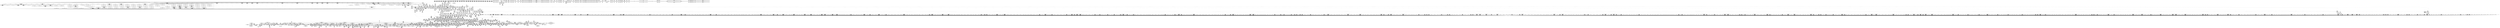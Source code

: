 digraph {
	CE0x56085a0 [shape=record,shape=Mrecord,label="{CE0x56085a0|%struct.aa_task_cxt*_null|*Constant*}"]
	CE0x55d5eb0 [shape=record,shape=Mrecord,label="{CE0x55d5eb0|__aa_current_profile:tmp7|security/apparmor/include/context.h,138}"]
	CE0x551a850 [shape=record,shape=Mrecord,label="{CE0x551a850|aa_file_perm:profile|Function::aa_file_perm&Arg::profile::|*SummSource*}"]
	CE0x550c330 [shape=record,shape=Mrecord,label="{CE0x550c330|common_file_perm:call12|security/apparmor/lsm.c,435|*SummSource*}"]
	CE0x54a93b0 [shape=record,shape=Mrecord,label="{CE0x54a93b0|common_file_perm:do.end9}"]
	CE0x55b3bd0 [shape=record,shape=Mrecord,label="{CE0x55b3bd0|80:_i64,_:_CRE_1375,1376_}"]
	CE0x557e840 [shape=record,shape=Mrecord,label="{CE0x557e840|0:_i16,_4:_i32,_8:_i16,_40:_%struct.super_block*,_:_SCMRE_481,482_}"]
	CE0x549db30 [shape=record,shape=Mrecord,label="{CE0x549db30|16:_%struct.vfsmount*,_24:_%struct.dentry*,_32:_%struct.inode*,_408:_%struct.cred*,_456:_i8*,_:_CRE_13,14_}"]
	CE0x54fd180 [shape=record,shape=Mrecord,label="{CE0x54fd180|aa_cred_profile:tmp3|*SummSink*}"]
	CE0x558e290 [shape=record,shape=Mrecord,label="{CE0x558e290|0:_i16,_4:_i32,_8:_i16,_40:_%struct.super_block*,_:_SCMRE_876,877_}"]
	CE0x551dc40 [shape=record,shape=Mrecord,label="{CE0x551dc40|aa_cred_profile:tmp24|security/apparmor/include/context.h,100}"]
	CE0x55bccb0 [shape=record,shape=Mrecord,label="{CE0x55bccb0|80:_i64,_:_CRE_1877,1878_}"]
	CE0x54c90c0 [shape=record,shape=Mrecord,label="{CE0x54c90c0|16:_%struct.vfsmount*,_24:_%struct.dentry*,_32:_%struct.inode*,_408:_%struct.cred*,_456:_i8*,_:_CRE_316,320_|*MultipleSource*|security/apparmor/lsm.c,428|Function::apparmor_file_permission&Arg::file::|Function::common_file_perm&Arg::file::}"]
	CE0x55b52c0 [shape=record,shape=Mrecord,label="{CE0x55b52c0|80:_i64,_:_CRE_1618,1619_}"]
	CE0x54faac0 [shape=record,shape=Mrecord,label="{CE0x54faac0|0:_i16,_4:_i32,_8:_i16,_40:_%struct.super_block*,_:_SCMRE_88,96_|*MultipleSource*|security/apparmor/lsm.c,435|security/apparmor/include/apparmor.h,117|Function::mediated_filesystem&Arg::inode::|*LoadInst*|include/linux/fs.h,1916}"]
	CE0x54ac890 [shape=record,shape=Mrecord,label="{CE0x54ac890|common_file_perm:land.lhs.true20|*SummSource*}"]
	CE0x55086d0 [shape=record,shape=Mrecord,label="{CE0x55086d0|common_file_perm:call12|security/apparmor/lsm.c,435|*SummSink*}"]
	CE0x54e2820 [shape=record,shape=Mrecord,label="{CE0x54e2820|common_file_perm:land.lhs.true}"]
	CE0x54dd5a0 [shape=record,shape=Mrecord,label="{CE0x54dd5a0|common_file_perm:do.body|*SummSource*}"]
	CE0x549f420 [shape=record,shape=Mrecord,label="{CE0x549f420|aa_path_perm:request|Function::aa_path_perm&Arg::request::|*SummSink*}"]
	CE0x54fdaa0 [shape=record,shape=Mrecord,label="{CE0x54fdaa0|aa_cred_profile:conv|security/apparmor/include/context.h,100|*SummSource*}"]
	CE0x55a2410 [shape=record,shape=Mrecord,label="{CE0x55a2410|80:_i64,_:_CRE_672,680_|*MultipleSource*|security/apparmor/include/apparmor.h,117|*LoadInst*|security/apparmor/include/apparmor.h,117}"]
	"CONST[source:0(mediator),value:0(static)][purpose:{operation}][SrcIdx:4]"
	CE0x5524230 [shape=record,shape=Mrecord,label="{CE0x5524230|common_file_perm:tmp25|security/apparmor/lsm.c,434|*SummSink*}"]
	CE0x5513520 [shape=record,shape=Mrecord,label="{CE0x5513520|i64*_getelementptr_inbounds_(_28_x_i64_,_28_x_i64_*___llvm_gcov_ctr87,_i64_0,_i64_7)|*Constant*|*SummSource*}"]
	CE0x55ba700 [shape=record,shape=Mrecord,label="{CE0x55ba700|80:_i64,_:_CRE_1736,1752_|*MultipleSource*|security/apparmor/include/apparmor.h,117|*LoadInst*|security/apparmor/include/apparmor.h,117}"]
	CE0x5601d80 [shape=record,shape=Mrecord,label="{CE0x5601d80|file_inode17:tmp|*SummSink*}"]
	CE0x55b1ae0 [shape=record,shape=Mrecord,label="{CE0x55b1ae0|80:_i64,_:_CRE_1344,1345_}"]
	CE0x54a8600 [shape=record,shape=Mrecord,label="{CE0x54a8600|common_file_perm:do.body5}"]
	CE0x558feb0 [shape=record,shape=Mrecord,label="{CE0x558feb0|0:_i16,_4:_i32,_8:_i16,_40:_%struct.super_block*,_:_SCMRE_894,895_}"]
	CE0x54dbe40 [shape=record,shape=Mrecord,label="{CE0x54dbe40|common_file_perm:tobool3|security/apparmor/lsm.c,432}"]
	CE0x55c8cc0 [shape=record,shape=Mrecord,label="{CE0x55c8cc0|i64*_getelementptr_inbounds_(_11_x_i64_,_11_x_i64_*___llvm_gcov_ctr58,_i64_0,_i64_0)|*Constant*|*SummSink*}"]
	CE0x5083570 [shape=record,shape=Mrecord,label="{CE0x5083570|GLOBAL:common_file_perm|*Constant*|*SummSink*}"]
	CE0x54b74b0 [shape=record,shape=Mrecord,label="{CE0x54b74b0|16:_%struct.vfsmount*,_24:_%struct.dentry*,_32:_%struct.inode*,_408:_%struct.cred*,_456:_i8*,_:_CRE_66,67_}"]
	CE0x5536ce0 [shape=record,shape=Mrecord,label="{CE0x5536ce0|i8*_getelementptr_inbounds_(_45_x_i8_,_45_x_i8_*_.str14,_i32_0,_i32_0)|*Constant*}"]
	CE0x55d3e50 [shape=record,shape=Mrecord,label="{CE0x55d3e50|aa_file_perm:tmp5|security/apparmor/file.c,452}"]
	CE0x5609270 [shape=record,shape=Mrecord,label="{CE0x5609270|aa_file_perm:f_path|security/apparmor/file.c,456|*SummSource*}"]
	CE0x55d16b0 [shape=record,shape=Mrecord,label="{CE0x55d16b0|aa_file_perm:tmp2|*SummSource*}"]
	CE0x54b76b0 [shape=record,shape=Mrecord,label="{CE0x54b76b0|aa_cred_profile:tmp10|security/apparmor/include/context.h,100|*SummSink*}"]
	CE0x55fbd70 [shape=record,shape=Mrecord,label="{CE0x55fbd70|aa_file_perm:i_mode|security/apparmor/file.c,453|*SummSource*}"]
	CE0x55ce810 [shape=record,shape=Mrecord,label="{CE0x55ce810|i64*_getelementptr_inbounds_(_2_x_i64_,_2_x_i64_*___llvm_gcov_ctr112,_i64_0,_i64_0)|*Constant*}"]
	CE0x54d2140 [shape=record,shape=Mrecord,label="{CE0x54d2140|common_file_perm:tmp21|security/apparmor/lsm.c,432|*SummSource*}"]
	CE0x5584040 [shape=record,shape=Mrecord,label="{CE0x5584040|0:_i16,_4:_i32,_8:_i16,_40:_%struct.super_block*,_:_SCMRE_582,583_}"]
	CE0x551bf10 [shape=record,shape=Mrecord,label="{CE0x551bf10|common_file_perm:tmp55|security/apparmor/lsm.c,449}"]
	CE0x54fdf90 [shape=record,shape=Mrecord,label="{CE0x54fdf90|0:_i16,_4:_i32,_8:_i16,_40:_%struct.super_block*,_:_SCMRE_12,16_|*MultipleSource*|security/apparmor/lsm.c,435|security/apparmor/include/apparmor.h,117|Function::mediated_filesystem&Arg::inode::|*LoadInst*|include/linux/fs.h,1916}"]
	CE0x552da30 [shape=record,shape=Mrecord,label="{CE0x552da30|i64*_getelementptr_inbounds_(_16_x_i64_,_16_x_i64_*___llvm_gcov_ctr46,_i64_0,_i64_7)|*Constant*}"]
	CE0x54b1b40 [shape=record,shape=Mrecord,label="{CE0x54b1b40|i64_0|*Constant*}"]
	CE0x54bd7e0 [shape=record,shape=Mrecord,label="{CE0x54bd7e0|16:_%struct.vfsmount*,_24:_%struct.dentry*,_32:_%struct.inode*,_408:_%struct.cred*,_456:_i8*,_:_CRE_178,179_}"]
	CE0x5555990 [shape=record,shape=Mrecord,label="{CE0x5555990|__aa_current_profile:bb}"]
	CE0x5527130 [shape=record,shape=Mrecord,label="{CE0x5527130|common_file_perm:call15|security/apparmor/lsm.c,438}"]
	CE0x54b2900 [shape=record,shape=Mrecord,label="{CE0x54b2900|16:_%struct.vfsmount*,_24:_%struct.dentry*,_32:_%struct.inode*,_408:_%struct.cred*,_456:_i8*,_:_CRE_192,193_}"]
	CE0x549f2f0 [shape=record,shape=Mrecord,label="{CE0x549f2f0|aa_path_perm:request|Function::aa_path_perm&Arg::request::|*SummSource*}"]
	CE0x552b1e0 [shape=record,shape=Mrecord,label="{CE0x552b1e0|common_file_perm:tobool10|security/apparmor/lsm.c,434}"]
	CE0x55901d0 [shape=record,shape=Mrecord,label="{CE0x55901d0|0:_i16,_4:_i32,_8:_i16,_40:_%struct.super_block*,_:_SCMRE_896,897_}"]
	CE0x55b59d0 [shape=record,shape=Mrecord,label="{CE0x55b59d0|80:_i64,_:_CRE_1625,1626_}"]
	CE0x5559940 [shape=record,shape=Mrecord,label="{CE0x5559940|aa_cred_profile:lnot|security/apparmor/include/context.h,100}"]
	CE0x5535ae0 [shape=record,shape=Mrecord,label="{CE0x5535ae0|common_file_perm:tmp48|security/apparmor/lsm.c,448|*SummSink*}"]
	CE0x55c6f80 [shape=record,shape=Mrecord,label="{CE0x55c6f80|aa_file_perm:tmp1|*SummSink*}"]
	CE0x559a180 [shape=record,shape=Mrecord,label="{CE0x559a180|80:_i64,_:_CRE_441,442_}"]
	CE0x56018b0 [shape=record,shape=Mrecord,label="{CE0x56018b0|aa_cred_profile:lnot2|security/apparmor/include/context.h,100}"]
	CE0x54c7530 [shape=record,shape=Mrecord,label="{CE0x54c7530|common_file_perm:lnot2|security/apparmor/lsm.c,432}"]
	CE0x55330c0 [shape=record,shape=Mrecord,label="{CE0x55330c0|common_file_perm:tmp43|security/apparmor/lsm.c,447|*SummSink*}"]
	CE0x551b040 [shape=record,shape=Mrecord,label="{CE0x551b040|aa_file_perm:request|Function::aa_file_perm&Arg::request::}"]
	CE0x55cfcd0 [shape=record,shape=Mrecord,label="{CE0x55cfcd0|i64*_getelementptr_inbounds_(_11_x_i64_,_11_x_i64_*___llvm_gcov_ctr58,_i64_0,_i64_8)|*Constant*|*SummSource*}"]
	CE0x55b7ce0 [shape=record,shape=Mrecord,label="{CE0x55b7ce0|80:_i64,_:_CRE_1658,1659_}"]
	CE0x5515050 [shape=record,shape=Mrecord,label="{CE0x5515050|common_file_perm:tmp15|security/apparmor/lsm.c,432}"]
	CE0x5573260 [shape=record,shape=Mrecord,label="{CE0x5573260|0:_i16,_4:_i32,_8:_i16,_40:_%struct.super_block*,_:_SCMRE_232,236_|*MultipleSource*|security/apparmor/lsm.c,435|security/apparmor/include/apparmor.h,117|Function::mediated_filesystem&Arg::inode::|*LoadInst*|include/linux/fs.h,1916}"]
	CE0x5551130 [shape=record,shape=Mrecord,label="{CE0x5551130|aa_cred_profile:tmp22|security/apparmor/include/context.h,100|*SummSource*}"]
	CE0x5494180 [shape=record,shape=Mrecord,label="{CE0x5494180|common_file_perm:lor.lhs.false}"]
	CE0x553bd50 [shape=record,shape=Mrecord,label="{CE0x553bd50|__aa_current_profile:call4|security/apparmor/include/context.h,138|*SummSource*}"]
	CE0x551b320 [shape=record,shape=Mrecord,label="{CE0x551b320|aa_file_perm:request|Function::aa_file_perm&Arg::request::|*SummSink*}"]
	CE0x55fbc40 [shape=record,shape=Mrecord,label="{CE0x55fbc40|aa_file_perm:i_mode|security/apparmor/file.c,453}"]
	CE0x54931f0 [shape=record,shape=Mrecord,label="{CE0x54931f0|apparmor_file_permission:tmp2|*SummSource*}"]
	CE0x55a6dc0 [shape=record,shape=Mrecord,label="{CE0x55a6dc0|80:_i64,_:_CRE_200,204_|*MultipleSource*|security/apparmor/include/apparmor.h,117|*LoadInst*|security/apparmor/include/apparmor.h,117}"]
	CE0x55384d0 [shape=record,shape=Mrecord,label="{CE0x55384d0|__aa_current_profile:tmp19|security/apparmor/include/context.h,138|*SummSource*}"]
	CE0x5588050 [shape=record,shape=Mrecord,label="{CE0x5588050|0:_i16,_4:_i32,_8:_i16,_40:_%struct.super_block*,_:_SCMRE_623,624_}"]
	CE0x55d8f70 [shape=record,shape=Mrecord,label="{CE0x55d8f70|__aa_current_profile:if.end|*SummSource*}"]
	CE0x550dfa0 [shape=record,shape=Mrecord,label="{CE0x550dfa0|common_file_perm:tobool|security/apparmor/lsm.c,432|*SummSource*}"]
	CE0x55144e0 [shape=record,shape=Mrecord,label="{CE0x55144e0|common_file_perm:tmp18|security/apparmor/lsm.c,432|*SummSource*}"]
	CE0x555d0b0 [shape=record,shape=Mrecord,label="{CE0x555d0b0|0:_i16,_4:_i32,_8:_i16,_40:_%struct.super_block*,_:_SCMRE_143,144_}"]
	CE0x5520f20 [shape=record,shape=Mrecord,label="{CE0x5520f20|_ret_i1_%lnot,_!dbg_!15473|security/apparmor/include/apparmor.h,117|*SummSink*}"]
	CE0x55b9cc0 [shape=record,shape=Mrecord,label="{CE0x55b9cc0|80:_i64,_:_CRE_1688,1696_|*MultipleSource*|security/apparmor/include/apparmor.h,117|*LoadInst*|security/apparmor/include/apparmor.h,117}"]
	CE0x5587560 [shape=record,shape=Mrecord,label="{CE0x5587560|0:_i16,_4:_i32,_8:_i16,_40:_%struct.super_block*,_:_SCMRE_616,617_}"]
	CE0x5575e50 [shape=record,shape=Mrecord,label="{CE0x5575e50|0:_i16,_4:_i32,_8:_i16,_40:_%struct.super_block*,_:_SCMRE_265,266_}"]
	CE0x5576490 [shape=record,shape=Mrecord,label="{CE0x5576490|0:_i16,_4:_i32,_8:_i16,_40:_%struct.super_block*,_:_SCMRE_269,270_}"]
	CE0x559d7c0 [shape=record,shape=Mrecord,label="{CE0x559d7c0|80:_i64,_:_CRE_568,569_}"]
	CE0x55aa090 [shape=record,shape=Mrecord,label="{CE0x55aa090|80:_i64,_:_CRE_1210,1211_}"]
	CE0x54da5f0 [shape=record,shape=Mrecord,label="{CE0x54da5f0|common_file_perm:tmp}"]
	CE0x55d1640 [shape=record,shape=Mrecord,label="{CE0x55d1640|aa_file_perm:tmp2}"]
	CE0x55c5ce0 [shape=record,shape=Mrecord,label="{CE0x55c5ce0|i64*_getelementptr_inbounds_(_11_x_i64_,_11_x_i64_*___llvm_gcov_ctr58,_i64_0,_i64_6)|*Constant*|*SummSink*}"]
	CE0x55a3580 [shape=record,shape=Mrecord,label="{CE0x55a3580|80:_i64,_:_CRE_1208,1209_}"]
	CE0x55bced0 [shape=record,shape=Mrecord,label="{CE0x55bced0|80:_i64,_:_CRE_1879,1880_}"]
	CE0x5521290 [shape=record,shape=Mrecord,label="{CE0x5521290|i64_15|*Constant*}"]
	CE0x555bd80 [shape=record,shape=Mrecord,label="{CE0x555bd80|i64*_getelementptr_inbounds_(_16_x_i64_,_16_x_i64_*___llvm_gcov_ctr46,_i64_0,_i64_14)|*Constant*}"]
	CE0x55a86f0 [shape=record,shape=Mrecord,label="{CE0x55a86f0|80:_i64,_:_CRE_304,312_|*MultipleSource*|security/apparmor/include/apparmor.h,117|*LoadInst*|security/apparmor/include/apparmor.h,117}"]
	CE0x55283d0 [shape=record,shape=Mrecord,label="{CE0x55283d0|common_file_perm:tmp26|security/apparmor/lsm.c,434|*SummSource*}"]
	CE0x54ab730 [shape=record,shape=Mrecord,label="{CE0x54ab730|44:_i32,_48:_i16,_128:_i8*,_:_SCMRE_44,48_|*MultipleSource*|Function::aa_cred_profile&Arg::cred::|*LoadInst*|security/apparmor/lsm.c,429|security/apparmor/include/context.h,99}"]
	CE0x54ac4c0 [shape=record,shape=Mrecord,label="{CE0x54ac4c0|16:_%struct.vfsmount*,_24:_%struct.dentry*,_32:_%struct.inode*,_408:_%struct.cred*,_456:_i8*,_:_CRE_170,171_}"]
	CE0x563af60 [shape=record,shape=Mrecord,label="{CE0x563af60|_call_void_mcount()_#2}"]
	CE0x54d6800 [shape=record,shape=Mrecord,label="{CE0x54d6800|common_file_perm:tmp23|security/apparmor/lsm.c,432}"]
	CE0x55177c0 [shape=record,shape=Mrecord,label="{CE0x55177c0|common_file_perm:tobool25|security/apparmor/lsm.c,448|*SummSource*}"]
	CE0x55791e0 [shape=record,shape=Mrecord,label="{CE0x55791e0|0:_i16,_4:_i32,_8:_i16,_40:_%struct.super_block*,_:_SCMRE_298,299_}"]
	CE0x5522bf0 [shape=record,shape=Mrecord,label="{CE0x5522bf0|i64*_getelementptr_inbounds_(_28_x_i64_,_28_x_i64_*___llvm_gcov_ctr87,_i64_0,_i64_16)|*Constant*|*SummSource*}"]
	CE0x5521890 [shape=record,shape=Mrecord,label="{CE0x5521890|i64*_getelementptr_inbounds_(_28_x_i64_,_28_x_i64_*___llvm_gcov_ctr87,_i64_0,_i64_16)|*Constant*}"]
	CE0x54d1d50 [shape=record,shape=Mrecord,label="{CE0x54d1d50|aa_cred_profile:do.body6|*SummSink*}"]
	CE0x5570400 [shape=record,shape=Mrecord,label="{CE0x5570400|0:_i16,_4:_i32,_8:_i16,_40:_%struct.super_block*,_:_SCMRE_184,185_}"]
	CE0x551e500 [shape=record,shape=Mrecord,label="{CE0x551e500|i64*_getelementptr_inbounds_(_16_x_i64_,_16_x_i64_*___llvm_gcov_ctr46,_i64_0,_i64_12)|*Constant*}"]
	CE0x5528780 [shape=record,shape=Mrecord,label="{CE0x5528780|common_file_perm:tmp27|security/apparmor/lsm.c,434|*SummSource*}"]
	CE0x557f330 [shape=record,shape=Mrecord,label="{CE0x557f330|0:_i16,_4:_i32,_8:_i16,_40:_%struct.super_block*,_:_SCMRE_488,496_|*MultipleSource*|security/apparmor/lsm.c,435|security/apparmor/include/apparmor.h,117|Function::mediated_filesystem&Arg::inode::|*LoadInst*|include/linux/fs.h,1916}"]
	CE0x5532f40 [shape=record,shape=Mrecord,label="{CE0x5532f40|common_file_perm:tmp43|security/apparmor/lsm.c,447|*SummSource*}"]
	CE0x550cfd0 [shape=record,shape=Mrecord,label="{CE0x550cfd0|common_file_perm:tmp9|security/apparmor/lsm.c,432|*SummSource*}"]
	CE0x555bfc0 [shape=record,shape=Mrecord,label="{CE0x555bfc0|aa_cred_profile:tobool4|security/apparmor/include/context.h,100|*SummSource*}"]
	CE0x556e320 [shape=record,shape=Mrecord,label="{CE0x556e320|aa_cred_profile:profile11|security/apparmor/include/context.h,101|*SummSink*}"]
	CE0x5532ed0 [shape=record,shape=Mrecord,label="{CE0x5532ed0|common_file_perm:tmp43|security/apparmor/lsm.c,447}"]
	CE0x55b5590 [shape=record,shape=Mrecord,label="{CE0x55b5590|80:_i64,_:_CRE_1621,1622_}"]
	CE0x550eff0 [shape=record,shape=Mrecord,label="{CE0x550eff0|aa_cred_profile:entry|*SummSink*}"]
	CE0x55317c0 [shape=record,shape=Mrecord,label="{CE0x55317c0|common_file_perm:tmp41|security/apparmor/lsm.c,447|*SummSource*}"]
	CE0x55909a0 [shape=record,shape=Mrecord,label="{CE0x55909a0|0:_i16,_4:_i32,_8:_i16,_40:_%struct.super_block*,_:_SCMRE_901,902_}"]
	CE0x55baae0 [shape=record,shape=Mrecord,label="{CE0x55baae0|80:_i64,_:_CRE_1760,1764_|*MultipleSource*|security/apparmor/include/apparmor.h,117|*LoadInst*|security/apparmor/include/apparmor.h,117}"]
	CE0x5515f20 [shape=record,shape=Mrecord,label="{CE0x5515f20|common_file_perm:tmp50|security/apparmor/lsm.c,448|*SummSource*}"]
	CE0x54f9be0 [shape=record,shape=Mrecord,label="{CE0x54f9be0|aa_cred_profile:profile|security/apparmor/include/context.h,100|*SummSink*}"]
	CE0x5600310 [shape=record,shape=Mrecord,label="{CE0x5600310|i64_12|*Constant*}"]
	CE0x556b6f0 [shape=record,shape=Mrecord,label="{CE0x556b6f0|0:_i16,_4:_i32,_8:_i16,_40:_%struct.super_block*,_:_SCMRE_157,158_}"]
	CE0x553ce10 [shape=record,shape=Mrecord,label="{CE0x553ce10|aa_file_perm:bb|*SummSink*}"]
	CE0x552fa10 [shape=record,shape=Mrecord,label="{CE0x552fa10|i64_20|*Constant*}"]
	CE0x553b5a0 [shape=record,shape=Mrecord,label="{CE0x553b5a0|__aa_current_profile:tmp21|security/apparmor/include/context.h,138}"]
	CE0x5599a10 [shape=record,shape=Mrecord,label="{CE0x5599a10|80:_i64,_:_CRE_434,435_}"]
	CE0x54bf660 [shape=record,shape=Mrecord,label="{CE0x54bf660|aa_cred_profile:lnot|security/apparmor/include/context.h,100|*SummSink*}"]
	CE0x550cd50 [shape=record,shape=Mrecord,label="{CE0x550cd50|common_file_perm:tmp8|security/apparmor/lsm.c,432|*SummSink*}"]
	CE0x5574a00 [shape=record,shape=Mrecord,label="{CE0x5574a00|0:_i16,_4:_i32,_8:_i16,_40:_%struct.super_block*,_:_SCMRE_252,253_}"]
	CE0x564cf30 [shape=record,shape=Mrecord,label="{CE0x564cf30|file_inode17:bb|*SummSink*}"]
	CE0x5495290 [shape=record,shape=Mrecord,label="{CE0x5495290|apparmor_file_permission:tmp3|*SummSource*}"]
	CE0x55b7350 [shape=record,shape=Mrecord,label="{CE0x55b7350|80:_i64,_:_CRE_1649,1650_}"]
	CE0x54d2fa0 [shape=record,shape=Mrecord,label="{CE0x54d2fa0|_call_void_mcount()_#2|*SummSink*}"]
	CE0x55b7790 [shape=record,shape=Mrecord,label="{CE0x55b7790|80:_i64,_:_CRE_1653,1654_}"]
	CE0x55b39b0 [shape=record,shape=Mrecord,label="{CE0x55b39b0|80:_i64,_:_CRE_1373,1374_}"]
	CE0x54b3540 [shape=record,shape=Mrecord,label="{CE0x54b3540|16:_%struct.vfsmount*,_24:_%struct.dentry*,_32:_%struct.inode*,_408:_%struct.cred*,_456:_i8*,_:_CRE_79,80_}"]
	CE0x54b6e20 [shape=record,shape=Mrecord,label="{CE0x54b6e20|mediated_filesystem:tmp1|*SummSource*}"]
	CE0x55a09b0 [shape=record,shape=Mrecord,label="{CE0x55a09b0|80:_i64,_:_CRE_615,616_}"]
	CE0x54dc560 [shape=record,shape=Mrecord,label="{CE0x54dc560|common_file_perm:if.then26|*SummSink*}"]
	CE0x55ae320 [shape=record,shape=Mrecord,label="{CE0x55ae320|80:_i64,_:_CRE_1273,1274_}"]
	CE0x54b6900 [shape=record,shape=Mrecord,label="{CE0x54b6900|44:_i32,_48:_i16,_128:_i8*,_:_SCMRE_28,32_|*MultipleSource*|Function::aa_cred_profile&Arg::cred::|*LoadInst*|security/apparmor/lsm.c,429|security/apparmor/include/context.h,99}"]
	CE0x55ccc10 [shape=record,shape=Mrecord,label="{CE0x55ccc10|__aa_current_profile:tmp16|security/apparmor/include/context.h,138|*SummSink*}"]
	CE0x54b8d00 [shape=record,shape=Mrecord,label="{CE0x54b8d00|i64*_getelementptr_inbounds_(_28_x_i64_,_28_x_i64_*___llvm_gcov_ctr87,_i64_0,_i64_1)|*Constant*}"]
	CE0x50b09f0 [shape=record,shape=Mrecord,label="{CE0x50b09f0|common_file_perm:entry|*SummSink*}"]
	CE0x55d4c00 [shape=record,shape=Mrecord,label="{CE0x55d4c00|aa_file_perm:uid|security/apparmor/file.c,451}"]
	CE0x55982b0 [shape=record,shape=Mrecord,label="{CE0x55982b0|80:_i64,_:_CRE_412,413_}"]
	"CONST[source:0(mediator),value:2(dynamic)][purpose:{object}][SnkIdx:1]"
	CE0x54c5bf0 [shape=record,shape=Mrecord,label="{CE0x54c5bf0|16:_%struct.vfsmount*,_24:_%struct.dentry*,_32:_%struct.inode*,_408:_%struct.cred*,_456:_i8*,_:_CRE_49,50_}"]
	CE0x54acfa0 [shape=record,shape=Mrecord,label="{CE0x54acfa0|common_file_perm:return|*SummSource*}"]
	CE0x5609d50 [shape=record,shape=Mrecord,label="{CE0x5609d50|GLOBAL:aa_path_perm|*Constant*|*SummSource*}"]
	CE0x55693e0 [shape=record,shape=Mrecord,label="{CE0x55693e0|aa_path_perm:entry|*SummSource*}"]
	CE0x55b9440 [shape=record,shape=Mrecord,label="{CE0x55b9440|80:_i64,_:_CRE_1680,1681_}"]
	CE0x54b3a50 [shape=record,shape=Mrecord,label="{CE0x54b3a50|44:_i32,_48:_i16,_128:_i8*,_:_SCMRE_56,64_|*MultipleSource*|Function::aa_cred_profile&Arg::cred::|*LoadInst*|security/apparmor/lsm.c,429|security/apparmor/include/context.h,99}"]
	CE0x5589e80 [shape=record,shape=Mrecord,label="{CE0x5589e80|0:_i16,_4:_i32,_8:_i16,_40:_%struct.super_block*,_:_SCMRE_704,712_|*MultipleSource*|security/apparmor/lsm.c,435|security/apparmor/include/apparmor.h,117|Function::mediated_filesystem&Arg::inode::|*LoadInst*|include/linux/fs.h,1916}"]
	CE0x552e7d0 [shape=record,shape=Mrecord,label="{CE0x552e7d0|aa_cred_profile:tmp18|security/apparmor/include/context.h,100|*SummSink*}"]
	CE0x56390a0 [shape=record,shape=Mrecord,label="{CE0x56390a0|GLOBAL:llvm.expect.i64|*Constant*}"]
	CE0x55783d0 [shape=record,shape=Mrecord,label="{CE0x55783d0|0:_i16,_4:_i32,_8:_i16,_40:_%struct.super_block*,_:_SCMRE_289,290_}"]
	CE0x55d3400 [shape=record,shape=Mrecord,label="{CE0x55d3400|__aa_current_profile:tmp13|security/apparmor/include/context.h,138|*SummSink*}"]
	CE0x558ebf0 [shape=record,shape=Mrecord,label="{CE0x558ebf0|0:_i16,_4:_i32,_8:_i16,_40:_%struct.super_block*,_:_SCMRE_882,883_}"]
	CE0x55acab0 [shape=record,shape=Mrecord,label="{CE0x55acab0|80:_i64,_:_CRE_1250,1251_}"]
	CE0x55324a0 [shape=record,shape=Mrecord,label="{CE0x55324a0|common_file_perm:tmp42|security/apparmor/lsm.c,447|*SummSink*}"]
	CE0x554d8d0 [shape=record,shape=Mrecord,label="{CE0x554d8d0|get_current:tmp4|./arch/x86/include/asm/current.h,14}"]
	CE0x5542f70 [shape=record,shape=Mrecord,label="{CE0x5542f70|GLOBAL:file_inode17|*Constant*|*SummSource*}"]
	CE0x558fd20 [shape=record,shape=Mrecord,label="{CE0x558fd20|0:_i16,_4:_i32,_8:_i16,_40:_%struct.super_block*,_:_SCMRE_893,894_}"]
	CE0x5509c20 [shape=record,shape=Mrecord,label="{CE0x5509c20|common_file_perm:lnot|security/apparmor/lsm.c,432}"]
	CE0x548b5a0 [shape=record,shape=Mrecord,label="{CE0x548b5a0|i64_1|*Constant*|*SummSink*}"]
	CE0x5516590 [shape=record,shape=Mrecord,label="{CE0x5516590|common_file_perm:conv24|security/apparmor/lsm.c,448|*SummSink*}"]
	CE0x556d540 [shape=record,shape=Mrecord,label="{CE0x556d540|aa_cred_profile:tmp32|security/apparmor/include/context.h,101|*SummSource*}"]
	CE0x55a7390 [shape=record,shape=Mrecord,label="{CE0x55a7390|80:_i64,_:_CRE_224,240_|*MultipleSource*|security/apparmor/include/apparmor.h,117|*LoadInst*|security/apparmor/include/apparmor.h,117}"]
	CE0x54abcc0 [shape=record,shape=Mrecord,label="{CE0x54abcc0|16:_%struct.vfsmount*,_24:_%struct.dentry*,_32:_%struct.inode*,_408:_%struct.cred*,_456:_i8*,_:_CRE_165,166_}"]
	CE0x55b1f20 [shape=record,shape=Mrecord,label="{CE0x55b1f20|80:_i64,_:_CRE_1348,1349_}"]
	CE0x55b1d00 [shape=record,shape=Mrecord,label="{CE0x55b1d00|80:_i64,_:_CRE_1346,1347_}"]
	CE0x54c6000 [shape=record,shape=Mrecord,label="{CE0x54c6000|_call_void_mcount()_#2|*SummSource*}"]
	CE0x555baa0 [shape=record,shape=Mrecord,label="{CE0x555baa0|aa_cred_profile:tmp29|security/apparmor/include/context.h,100|*SummSource*}"]
	CE0x54c0260 [shape=record,shape=Mrecord,label="{CE0x54c0260|16:_%struct.vfsmount*,_24:_%struct.dentry*,_32:_%struct.inode*,_408:_%struct.cred*,_456:_i8*,_:_CRE_148,149_}"]
	CE0x5546710 [shape=record,shape=Mrecord,label="{CE0x5546710|i64*_getelementptr_inbounds_(_28_x_i64_,_28_x_i64_*___llvm_gcov_ctr87,_i64_0,_i64_26)|*Constant*|*SummSink*}"]
	CE0x55985e0 [shape=record,shape=Mrecord,label="{CE0x55985e0|80:_i64,_:_CRE_415,416_}"]
	CE0x55cd840 [shape=record,shape=Mrecord,label="{CE0x55cd840|_call_void_lockdep_rcu_suspicious(i8*_getelementptr_inbounds_(_36_x_i8_,_36_x_i8_*_.str12,_i32_0,_i32_0),_i32_138,_i8*_getelementptr_inbounds_(_45_x_i8_,_45_x_i8_*_.str14,_i32_0,_i32_0))_#7,_!dbg_!15483|security/apparmor/include/context.h,138}"]
	CE0x5517b50 [shape=record,shape=Mrecord,label="{CE0x5517b50|i64_24|*Constant*|*SummSink*}"]
	CE0x54febe0 [shape=record,shape=Mrecord,label="{CE0x54febe0|0:_i16,_4:_i32,_8:_i16,_40:_%struct.super_block*,_:_SCMRE_147,148_}"]
	CE0x554e890 [shape=record,shape=Mrecord,label="{CE0x554e890|aa_cred_profile:tmp32|security/apparmor/include/context.h,101}"]
	CE0x5592c00 [shape=record,shape=Mrecord,label="{CE0x5592c00|0:_i16,_4:_i32,_8:_i16,_40:_%struct.super_block*,_:_SCMRE_923,924_}"]
	CE0x5503c80 [shape=record,shape=Mrecord,label="{CE0x5503c80|file_inode17:f_inode|include/linux/fs.h,1916}"]
	CE0x54be420 [shape=record,shape=Mrecord,label="{CE0x54be420|16:_%struct.vfsmount*,_24:_%struct.dentry*,_32:_%struct.inode*,_408:_%struct.cred*,_456:_i8*,_:_CRE_185,186_}"]
	"CONST[source:0(mediator),value:2(dynamic)][purpose:{object}][SnkIdx:2]"
	CE0x5585940 [shape=record,shape=Mrecord,label="{CE0x5585940|0:_i16,_4:_i32,_8:_i16,_40:_%struct.super_block*,_:_SCMRE_598,599_}"]
	CE0x55432d0 [shape=record,shape=Mrecord,label="{CE0x55432d0|file_inode17:entry|*SummSink*}"]
	CE0x55ff3a0 [shape=record,shape=Mrecord,label="{CE0x55ff3a0|aa_cred_profile:tmp23|security/apparmor/include/context.h,100}"]
	CE0x55b06b0 [shape=record,shape=Mrecord,label="{CE0x55b06b0|80:_i64,_:_CRE_1325,1326_}"]
	CE0x552e6f0 [shape=record,shape=Mrecord,label="{CE0x552e6f0|aa_cred_profile:tmp18|security/apparmor/include/context.h,100}"]
	CE0x55a1560 [shape=record,shape=Mrecord,label="{CE0x55a1560|80:_i64,_:_CRE_626,627_}"]
	CE0x55592c0 [shape=record,shape=Mrecord,label="{CE0x55592c0|mediated_filesystem:i_sb|security/apparmor/include/apparmor.h,117}"]
	CE0x559cbf0 [shape=record,shape=Mrecord,label="{CE0x559cbf0|80:_i64,_:_CRE_552,556_|*MultipleSource*|security/apparmor/include/apparmor.h,117|*LoadInst*|security/apparmor/include/apparmor.h,117}"]
	CE0x551c4a0 [shape=record,shape=Mrecord,label="{CE0x551c4a0|common_file_perm:tmp56|security/apparmor/lsm.c,449}"]
	CE0x54a3c20 [shape=record,shape=Mrecord,label="{CE0x54a3c20|16:_%struct.vfsmount*,_24:_%struct.dentry*,_32:_%struct.inode*,_408:_%struct.cred*,_456:_i8*,_:_CRE_15,16_}"]
	CE0x54c16e0 [shape=record,shape=Mrecord,label="{CE0x54c16e0|0:_i16,_4:_i32,_8:_i16,_40:_%struct.super_block*,_:_SCMRE_150,151_}"]
	CE0x55368a0 [shape=record,shape=Mrecord,label="{CE0x55368a0|i32_138|*Constant*|*SummSink*}"]
	CE0x55aa7a0 [shape=record,shape=Mrecord,label="{CE0x55aa7a0|80:_i64,_:_CRE_1217,1218_}"]
	CE0x54e1640 [shape=record,shape=Mrecord,label="{CE0x54e1640|16:_%struct.vfsmount*,_24:_%struct.dentry*,_32:_%struct.inode*,_408:_%struct.cred*,_456:_i8*,_:_CRE_212,213_}"]
	CE0x55c5280 [shape=record,shape=Mrecord,label="{CE0x55c5280|__aa_current_profile:tmp4|security/apparmor/include/context.h,138|*SummSource*}"]
	CE0x5524490 [shape=record,shape=Mrecord,label="{CE0x5524490|__aa_current_profile:entry}"]
	CE0x55d7590 [shape=record,shape=Mrecord,label="{CE0x55d7590|__aa_current_profile:land.lhs.true2|*SummSource*}"]
	CE0x55b9990 [shape=record,shape=Mrecord,label="{CE0x55b9990|80:_i64,_:_CRE_1685,1686_}"]
	CE0x5083630 [shape=record,shape=Mrecord,label="{CE0x5083630|GLOBAL:common_file_perm|*Constant*|*SummSource*}"]
	CE0x54d5b50 [shape=record,shape=Mrecord,label="{CE0x54d5b50|44:_i32,_48:_i16,_128:_i8*,_:_SCMRE_136,144_|*MultipleSource*|Function::aa_cred_profile&Arg::cred::|*LoadInst*|security/apparmor/lsm.c,429|security/apparmor/include/context.h,99}"]
	CE0x54c7020 [shape=record,shape=Mrecord,label="{CE0x54c7020|common_file_perm:tmp6|*LoadInst*|security/apparmor/lsm.c,429|*SummSink*}"]
	CE0x5517930 [shape=record,shape=Mrecord,label="{CE0x5517930|common_file_perm:tobool25|security/apparmor/lsm.c,448|*SummSink*}"]
	CE0x54b0840 [shape=record,shape=Mrecord,label="{CE0x54b0840|common_file_perm:tmp60|security/apparmor/lsm.c,452|*SummSink*}"]
	CE0x559a3a0 [shape=record,shape=Mrecord,label="{CE0x559a3a0|80:_i64,_:_CRE_443,444_}"]
	CE0x55adff0 [shape=record,shape=Mrecord,label="{CE0x55adff0|80:_i64,_:_CRE_1270,1271_}"]
	CE0x55d83a0 [shape=record,shape=Mrecord,label="{CE0x55d83a0|__aa_current_profile:tmp1|*SummSource*}"]
	CE0x5597e70 [shape=record,shape=Mrecord,label="{CE0x5597e70|80:_i64,_:_CRE_408,409_}"]
	CE0x553b0c0 [shape=record,shape=Mrecord,label="{CE0x553b0c0|__aa_current_profile:cred|security/apparmor/include/context.h,138|*SummSource*}"]
	CE0x55199f0 [shape=record,shape=Mrecord,label="{CE0x55199f0|i64*_getelementptr_inbounds_(_28_x_i64_,_28_x_i64_*___llvm_gcov_ctr87,_i64_0,_i64_25)|*Constant*|*SummSink*}"]
	CE0x55b9770 [shape=record,shape=Mrecord,label="{CE0x55b9770|80:_i64,_:_CRE_1683,1684_}"]
	CE0x54bb220 [shape=record,shape=Mrecord,label="{CE0x54bb220|mediated_filesystem:bb}"]
	CE0x5544ac0 [shape=record,shape=Mrecord,label="{CE0x5544ac0|aa_file_perm:tmp5|security/apparmor/file.c,452|*SummSource*}"]
	CE0x50b0df0 [shape=record,shape=Mrecord,label="{CE0x50b0df0|i32_16|*Constant*|*SummSource*}"]
	CE0x55b2e00 [shape=record,shape=Mrecord,label="{CE0x55b2e00|80:_i64,_:_CRE_1362,1363_}"]
	CE0x55fc230 [shape=record,shape=Mrecord,label="{CE0x55fc230|aa_file_perm:tmp6|security/apparmor/file.c,453|*SummSink*}"]
	CE0x5533670 [shape=record,shape=Mrecord,label="{CE0x5533670|common_file_perm:tmp44|security/apparmor/lsm.c,447|*SummSink*}"]
	CE0x55d05c0 [shape=record,shape=Mrecord,label="{CE0x55d05c0|__aa_current_profile:tmp15|security/apparmor/include/context.h,138|*SummSink*}"]
	CE0x548a180 [shape=record,shape=Mrecord,label="{CE0x548a180|16:_%struct.vfsmount*,_24:_%struct.dentry*,_32:_%struct.inode*,_408:_%struct.cred*,_456:_i8*,_:_CRE_94,95_}"]
	CE0x54df140 [shape=record,shape=Mrecord,label="{CE0x54df140|common_file_perm:bb}"]
	CE0x557c110 [shape=record,shape=Mrecord,label="{CE0x557c110|0:_i16,_4:_i32,_8:_i16,_40:_%struct.super_block*,_:_SCMRE_400,408_|*MultipleSource*|security/apparmor/lsm.c,435|security/apparmor/include/apparmor.h,117|Function::mediated_filesystem&Arg::inode::|*LoadInst*|include/linux/fs.h,1916}"]
	CE0x55aecb0 [shape=record,shape=Mrecord,label="{CE0x55aecb0|80:_i64,_:_CRE_1296,1300_|*MultipleSource*|security/apparmor/include/apparmor.h,117|*LoadInst*|security/apparmor/include/apparmor.h,117}"]
	CE0x55b5d00 [shape=record,shape=Mrecord,label="{CE0x55b5d00|80:_i64,_:_CRE_1628,1629_}"]
	CE0x55ab020 [shape=record,shape=Mrecord,label="{CE0x55ab020|80:_i64,_:_CRE_1225,1226_}"]
	CE0x558abf0 [shape=record,shape=Mrecord,label="{CE0x558abf0|0:_i16,_4:_i32,_8:_i16,_40:_%struct.super_block*,_:_SCMRE_752,756_|*MultipleSource*|security/apparmor/lsm.c,435|security/apparmor/include/apparmor.h,117|Function::mediated_filesystem&Arg::inode::|*LoadInst*|include/linux/fs.h,1916}"]
	CE0x549ea50 [shape=record,shape=Mrecord,label="{CE0x549ea50|16:_%struct.vfsmount*,_24:_%struct.dentry*,_32:_%struct.inode*,_408:_%struct.cred*,_456:_i8*,_:_CRE_116,117_}"]
	CE0x55ac670 [shape=record,shape=Mrecord,label="{CE0x55ac670|80:_i64,_:_CRE_1246,1247_}"]
	CE0x557adb0 [shape=record,shape=Mrecord,label="{CE0x557adb0|0:_i16,_4:_i32,_8:_i16,_40:_%struct.super_block*,_:_SCMRE_336,344_|*MultipleSource*|security/apparmor/lsm.c,435|security/apparmor/include/apparmor.h,117|Function::mediated_filesystem&Arg::inode::|*LoadInst*|include/linux/fs.h,1916}"]
	CE0x5532b60 [shape=record,shape=Mrecord,label="{CE0x5532b60|common_file_perm:tmp42|security/apparmor/lsm.c,447|*SummSource*}"]
	CE0x55ad110 [shape=record,shape=Mrecord,label="{CE0x55ad110|80:_i64,_:_CRE_1256,1257_}"]
	CE0x558b660 [shape=record,shape=Mrecord,label="{CE0x558b660|0:_i16,_4:_i32,_8:_i16,_40:_%struct.super_block*,_:_SCMRE_792,800_|*MultipleSource*|security/apparmor/lsm.c,435|security/apparmor/include/apparmor.h,117|Function::mediated_filesystem&Arg::inode::|*LoadInst*|include/linux/fs.h,1916}"]
	CE0x54940e0 [shape=record,shape=Mrecord,label="{CE0x54940e0|apparmor_file_permission:mask|Function::apparmor_file_permission&Arg::mask::|*SummSource*}"]
	CE0x552a9c0 [shape=record,shape=Mrecord,label="{CE0x552a9c0|file_inode:entry|*SummSource*}"]
	CE0x55ca4d0 [shape=record,shape=Mrecord,label="{CE0x55ca4d0|%struct.task_struct*_(%struct.task_struct**)*_asm_movq_%gs:$_1:P_,$0_,_r,im,_dirflag_,_fpsr_,_flags_}"]
	CE0x55150c0 [shape=record,shape=Mrecord,label="{CE0x55150c0|common_file_perm:tmp15|security/apparmor/lsm.c,432|*SummSource*}"]
	CE0x54b9420 [shape=record,shape=Mrecord,label="{CE0x54b9420|i64_2|*Constant*}"]
	CE0x54b2580 [shape=record,shape=Mrecord,label="{CE0x54b2580|16:_%struct.vfsmount*,_24:_%struct.dentry*,_32:_%struct.inode*,_408:_%struct.cred*,_456:_i8*,_:_CRE_190,191_}"]
	CE0x552aff0 [shape=record,shape=Mrecord,label="{CE0x552aff0|i64_13|*Constant*}"]
	CE0x5553c90 [shape=record,shape=Mrecord,label="{CE0x5553c90|80:_i64,_:_CRE_2256,2264_|*MultipleSource*|security/apparmor/include/apparmor.h,117|*LoadInst*|security/apparmor/include/apparmor.h,117}"]
	CE0x559ac20 [shape=record,shape=Mrecord,label="{CE0x559ac20|80:_i64,_:_CRE_451,452_}"]
	CE0x5590040 [shape=record,shape=Mrecord,label="{CE0x5590040|0:_i16,_4:_i32,_8:_i16,_40:_%struct.super_block*,_:_SCMRE_895,896_}"]
	CE0x54cfad0 [shape=record,shape=Mrecord,label="{CE0x54cfad0|common_file_perm:tmp12|security/apparmor/lsm.c,432}"]
	CE0x54b2200 [shape=record,shape=Mrecord,label="{CE0x54b2200|16:_%struct.vfsmount*,_24:_%struct.dentry*,_32:_%struct.inode*,_408:_%struct.cred*,_456:_i8*,_:_CRE_188,189_}"]
	CE0x558e8d0 [shape=record,shape=Mrecord,label="{CE0x558e8d0|0:_i16,_4:_i32,_8:_i16,_40:_%struct.super_block*,_:_SCMRE_880,881_}"]
	CE0x559d330 [shape=record,shape=Mrecord,label="{CE0x559d330|80:_i64,_:_CRE_563,564_}"]
	CE0x54b5770 [shape=record,shape=Mrecord,label="{CE0x54b5770|aa_cred_profile:tmp5|security/apparmor/include/context.h,99|*SummSink*}"]
	CE0x54c2df0 [shape=record,shape=Mrecord,label="{CE0x54c2df0|44:_i32,_48:_i16,_128:_i8*,_:_SCMRE_52,56_|*MultipleSource*|Function::aa_cred_profile&Arg::cred::|*LoadInst*|security/apparmor/lsm.c,429|security/apparmor/include/context.h,99}"]
	CE0x54a2980 [shape=record,shape=Mrecord,label="{CE0x54a2980|common_file_perm:op|Function::common_file_perm&Arg::op::|*SummSource*}"]
	CE0x559d8d0 [shape=record,shape=Mrecord,label="{CE0x559d8d0|80:_i64,_:_CRE_569,570_}"]
	CE0x5577110 [shape=record,shape=Mrecord,label="{CE0x5577110|0:_i16,_4:_i32,_8:_i16,_40:_%struct.super_block*,_:_SCMRE_277,278_}"]
	CE0x5502430 [shape=record,shape=Mrecord,label="{CE0x5502430|aa_cred_profile:tmp12|security/apparmor/include/context.h,100|*SummSource*}"]
	CE0x55b16a0 [shape=record,shape=Mrecord,label="{CE0x55b16a0|80:_i64,_:_CRE_1340,1341_}"]
	CE0x5574eb0 [shape=record,shape=Mrecord,label="{CE0x5574eb0|0:_i16,_4:_i32,_8:_i16,_40:_%struct.super_block*,_:_SCMRE_255,256_}"]
	CE0x5590cc0 [shape=record,shape=Mrecord,label="{CE0x5590cc0|0:_i16,_4:_i32,_8:_i16,_40:_%struct.super_block*,_:_SCMRE_903,904_}"]
	CE0x55b8ef0 [shape=record,shape=Mrecord,label="{CE0x55b8ef0|80:_i64,_:_CRE_1675,1676_}"]
	CE0x55ba8f0 [shape=record,shape=Mrecord,label="{CE0x55ba8f0|80:_i64,_:_CRE_1752,1760_|*MultipleSource*|security/apparmor/include/apparmor.h,117|*LoadInst*|security/apparmor/include/apparmor.h,117}"]
	CE0x5544040 [shape=record,shape=Mrecord,label="{CE0x5544040|aa_path_perm:entry|*SummSink*}"]
	CE0x55534d0 [shape=record,shape=Mrecord,label="{CE0x55534d0|80:_i64,_:_CRE_2056,2112_|*MultipleSource*|security/apparmor/include/apparmor.h,117|*LoadInst*|security/apparmor/include/apparmor.h,117}"]
	CE0x55a5e40 [shape=record,shape=Mrecord,label="{CE0x55a5e40|80:_i64,_:_CRE_132,136_|*MultipleSource*|security/apparmor/include/apparmor.h,117|*LoadInst*|security/apparmor/include/apparmor.h,117}"]
	CE0x5520070 [shape=record,shape=Mrecord,label="{CE0x5520070|common_file_perm:f_path|security/apparmor/lsm.c,434}"]
	CE0x555dc60 [shape=record,shape=Mrecord,label="{CE0x555dc60|aa_cred_profile:if.end|*SummSink*}"]
	CE0x55700e0 [shape=record,shape=Mrecord,label="{CE0x55700e0|0:_i16,_4:_i32,_8:_i16,_40:_%struct.super_block*,_:_SCMRE_182,183_}"]
	CE0x5532a50 [shape=record,shape=Mrecord,label="{CE0x5532a50|common_file_perm:tmp42|security/apparmor/lsm.c,447}"]
	CE0x5528710 [shape=record,shape=Mrecord,label="{CE0x5528710|common_file_perm:tmp27|security/apparmor/lsm.c,434}"]
	CE0x54b35b0 [shape=record,shape=Mrecord,label="{CE0x54b35b0|aa_cred_profile:lor.rhs|*SummSource*}"]
	CE0x54fb760 [shape=record,shape=Mrecord,label="{CE0x54fb760|i64*_getelementptr_inbounds_(_16_x_i64_,_16_x_i64_*___llvm_gcov_ctr46,_i64_0,_i64_1)|*Constant*}"]
	CE0x55c6170 [shape=record,shape=Mrecord,label="{CE0x55c6170|__aa_current_profile:tmp13|security/apparmor/include/context.h,138|*SummSource*}"]
	CE0x55cd430 [shape=record,shape=Mrecord,label="{CE0x55cd430|i32_138|*Constant*}"]
	CE0x54e0f40 [shape=record,shape=Mrecord,label="{CE0x54e0f40|16:_%struct.vfsmount*,_24:_%struct.dentry*,_32:_%struct.inode*,_408:_%struct.cred*,_456:_i8*,_:_CRE_208,209_}"]
	CE0x5577a70 [shape=record,shape=Mrecord,label="{CE0x5577a70|0:_i16,_4:_i32,_8:_i16,_40:_%struct.super_block*,_:_SCMRE_283,284_}"]
	CE0x54ddf90 [shape=record,shape=Mrecord,label="{CE0x54ddf90|common_file_perm:if.then26}"]
	CE0x55bc600 [shape=record,shape=Mrecord,label="{CE0x55bc600|80:_i64,_:_CRE_1872,1873_}"]
	CE0x54dfb30 [shape=record,shape=Mrecord,label="{CE0x54dfb30|0:_i16,_4:_i32,_8:_i16,_40:_%struct.super_block*,_:_SCMRE_128,136_|*MultipleSource*|security/apparmor/lsm.c,435|security/apparmor/include/apparmor.h,117|Function::mediated_filesystem&Arg::inode::|*LoadInst*|include/linux/fs.h,1916}"]
	CE0x54d9ac0 [shape=record,shape=Mrecord,label="{CE0x54d9ac0|file_inode:tmp3}"]
	CE0x54d2f30 [shape=record,shape=Mrecord,label="{CE0x54d2f30|_call_void_mcount()_#2|*SummSource*}"]
	CE0x55d1ef0 [shape=record,shape=Mrecord,label="{CE0x55d1ef0|get_current:tmp3}"]
	CE0x54a8d30 [shape=record,shape=Mrecord,label="{CE0x54a8d30|16:_%struct.vfsmount*,_24:_%struct.dentry*,_32:_%struct.inode*,_408:_%struct.cred*,_456:_i8*,_:_CRE_153,154_}"]
	CE0x54c37a0 [shape=record,shape=Mrecord,label="{CE0x54c37a0|aa_cred_profile:tmp11|security/apparmor/include/context.h,100|*SummSource*}"]
	CE0x555a2e0 [shape=record,shape=Mrecord,label="{CE0x555a2e0|i32_8|*Constant*|*SummSink*}"]
	CE0x54ac040 [shape=record,shape=Mrecord,label="{CE0x54ac040|16:_%struct.vfsmount*,_24:_%struct.dentry*,_32:_%struct.inode*,_408:_%struct.cred*,_456:_i8*,_:_CRE_167,168_}"]
	CE0x55754f0 [shape=record,shape=Mrecord,label="{CE0x55754f0|0:_i16,_4:_i32,_8:_i16,_40:_%struct.super_block*,_:_SCMRE_259,260_}"]
	CE0x558ef10 [shape=record,shape=Mrecord,label="{CE0x558ef10|0:_i16,_4:_i32,_8:_i16,_40:_%struct.super_block*,_:_SCMRE_884,885_}"]
	CE0x55a71a0 [shape=record,shape=Mrecord,label="{CE0x55a71a0|80:_i64,_:_CRE_216,224_|*MultipleSource*|security/apparmor/include/apparmor.h,117|*LoadInst*|security/apparmor/include/apparmor.h,117}"]
	CE0x54a7ce0 [shape=record,shape=Mrecord,label="{CE0x54a7ce0|i64*_getelementptr_inbounds_(_28_x_i64_,_28_x_i64_*___llvm_gcov_ctr87,_i64_0,_i64_5)|*Constant*}"]
	CE0x5505140 [shape=record,shape=Mrecord,label="{CE0x5505140|get_current:tmp|*SummSource*}"]
	CE0x55a4ee0 [shape=record,shape=Mrecord,label="{CE0x55a4ee0|80:_i64,_:_CRE_72,80_|*MultipleSource*|security/apparmor/include/apparmor.h,117|*LoadInst*|security/apparmor/include/apparmor.h,117}"]
	CE0x551bf80 [shape=record,shape=Mrecord,label="{CE0x551bf80|common_file_perm:tmp55|security/apparmor/lsm.c,449|*SummSource*}"]
	CE0x55210e0 [shape=record,shape=Mrecord,label="{CE0x55210e0|common_file_perm:tmp30|security/apparmor/lsm.c,434|*SummSink*}"]
	CE0x54d4460 [shape=record,shape=Mrecord,label="{CE0x54d4460|16:_%struct.vfsmount*,_24:_%struct.dentry*,_32:_%struct.inode*,_408:_%struct.cred*,_456:_i8*,_:_CRE_144,145_}"]
	CE0x548bba0 [shape=record,shape=Mrecord,label="{CE0x548bba0|apparmor_file_permission:bb|*SummSink*}"]
	CE0x5575040 [shape=record,shape=Mrecord,label="{CE0x5575040|0:_i16,_4:_i32,_8:_i16,_40:_%struct.super_block*,_:_SCMRE_256,257_}"]
	CE0x5637a40 [shape=record,shape=Mrecord,label="{CE0x5637a40|aa_cred_profile:tmp13}"]
	CE0x5508010 [shape=record,shape=Mrecord,label="{CE0x5508010|GLOBAL:llvm.expect.i64|*Constant*|*SummSink*}"]
	CE0x550cbf0 [shape=record,shape=Mrecord,label="{CE0x550cbf0|_ret_i1_%lnot,_!dbg_!15473|security/apparmor/include/apparmor.h,117}"]
	CE0x5527850 [shape=record,shape=Mrecord,label="{CE0x5527850|GLOBAL:__aa_current_profile|*Constant*|*SummSink*}"]
	CE0x563d290 [shape=record,shape=Mrecord,label="{CE0x563d290|aa_cred_profile:tmp34|security/apparmor/include/context.h,101}"]
	CE0x5526b80 [shape=record,shape=Mrecord,label="{CE0x5526b80|common_file_perm:tmp35|security/apparmor/lsm.c,436}"]
	CE0x55553b0 [shape=record,shape=Mrecord,label="{CE0x55553b0|__aa_current_profile:do.body}"]
	CE0x5585df0 [shape=record,shape=Mrecord,label="{CE0x5585df0|0:_i16,_4:_i32,_8:_i16,_40:_%struct.super_block*,_:_SCMRE_601,602_}"]
	CE0x55a5840 [shape=record,shape=Mrecord,label="{CE0x55a5840|80:_i64,_:_CRE_112,120_|*MultipleSource*|security/apparmor/include/apparmor.h,117|*LoadInst*|security/apparmor/include/apparmor.h,117}"]
	CE0x550b770 [shape=record,shape=Mrecord,label="{CE0x550b770|aa_cred_profile:tmp15|security/apparmor/include/context.h,100|*SummSource*}"]
	CE0x55d0550 [shape=record,shape=Mrecord,label="{CE0x55d0550|__aa_current_profile:tmp15|security/apparmor/include/context.h,138|*SummSource*}"]
	CE0x55b67a0 [shape=record,shape=Mrecord,label="{CE0x55b67a0|80:_i64,_:_CRE_1638,1639_}"]
	CE0x5524960 [shape=record,shape=Mrecord,label="{CE0x5524960|_ret_%struct.aa_profile*_%call4,_!dbg_!15494|security/apparmor/include/context.h,138}"]
	CE0x55b0270 [shape=record,shape=Mrecord,label="{CE0x55b0270|80:_i64,_:_CRE_1321,1322_}"]
	CE0x55ae540 [shape=record,shape=Mrecord,label="{CE0x55ae540|80:_i64,_:_CRE_1275,1276_}"]
	CE0x550bab0 [shape=record,shape=Mrecord,label="{CE0x550bab0|aa_cred_profile:tmp16|security/apparmor/include/context.h,100}"]
	CE0x54c4700 [shape=record,shape=Mrecord,label="{CE0x54c4700|GLOBAL:__llvm_gcov_ctr58|Global_var:__llvm_gcov_ctr58}"]
	CE0x55cd920 [shape=record,shape=Mrecord,label="{CE0x55cd920|_call_void_lockdep_rcu_suspicious(i8*_getelementptr_inbounds_(_36_x_i8_,_36_x_i8_*_.str12,_i32_0,_i32_0),_i32_138,_i8*_getelementptr_inbounds_(_45_x_i8_,_45_x_i8_*_.str14,_i32_0,_i32_0))_#7,_!dbg_!15483|security/apparmor/include/context.h,138|*SummSink*}"]
	CE0x55536c0 [shape=record,shape=Mrecord,label="{CE0x55536c0|80:_i64,_:_CRE_2112,2120_|*MultipleSource*|security/apparmor/include/apparmor.h,117|*LoadInst*|security/apparmor/include/apparmor.h,117}"]
	CE0x556a730 [shape=record,shape=Mrecord,label="{CE0x556a730|aa_cred_profile:tmp28|security/apparmor/include/context.h,100|*SummSink*}"]
	CE0x5526570 [shape=record,shape=Mrecord,label="{CE0x5526570|common_file_perm:tmp34|security/apparmor/lsm.c,436}"]
	CE0x54db190 [shape=record,shape=Mrecord,label="{CE0x54db190|44:_i32,_48:_i16,_128:_i8*,_:_SCMRE_168,176_|*MultipleSource*|Function::aa_cred_profile&Arg::cred::|*LoadInst*|security/apparmor/lsm.c,429|security/apparmor/include/context.h,99}"]
	CE0x558e5b0 [shape=record,shape=Mrecord,label="{CE0x558e5b0|0:_i16,_4:_i32,_8:_i16,_40:_%struct.super_block*,_:_SCMRE_878,879_}"]
	CE0x55aaad0 [shape=record,shape=Mrecord,label="{CE0x55aaad0|80:_i64,_:_CRE_1220,1221_}"]
	CE0x55009c0 [shape=record,shape=Mrecord,label="{CE0x55009c0|i64*_getelementptr_inbounds_(_16_x_i64_,_16_x_i64_*___llvm_gcov_ctr46,_i64_0,_i64_4)|*Constant*}"]
	CE0x558dac0 [shape=record,shape=Mrecord,label="{CE0x558dac0|0:_i16,_4:_i32,_8:_i16,_40:_%struct.super_block*,_:_SCMRE_871,872_}"]
	CE0x5569e40 [shape=record,shape=Mrecord,label="{CE0x5569e40|aa_cred_profile:tmp30|security/apparmor/include/context.h,100}"]
	CE0x5608430 [shape=record,shape=Mrecord,label="{CE0x5608430|aa_cred_profile:do.body5}"]
	CE0x56359d0 [shape=record,shape=Mrecord,label="{CE0x56359d0|aa_cred_profile:tmp25|security/apparmor/include/context.h,100}"]
	CE0x54cb380 [shape=record,shape=Mrecord,label="{CE0x54cb380|16:_%struct.vfsmount*,_24:_%struct.dentry*,_32:_%struct.inode*,_408:_%struct.cred*,_456:_i8*,_:_CRE_404,408_|*MultipleSource*|security/apparmor/lsm.c,428|Function::apparmor_file_permission&Arg::file::|Function::common_file_perm&Arg::file::}"]
	CE0x54d72b0 [shape=record,shape=Mrecord,label="{CE0x54d72b0|16:_%struct.vfsmount*,_24:_%struct.dentry*,_32:_%struct.inode*,_408:_%struct.cred*,_456:_i8*,_:_CRE_75,76_}"]
	CE0x5542010 [shape=record,shape=Mrecord,label="{CE0x5542010|aa_path_perm:request|Function::aa_path_perm&Arg::request::}"]
	CE0x55c65f0 [shape=record,shape=Mrecord,label="{CE0x55c65f0|__aa_current_profile:land.lhs.true2|*SummSink*}"]
	CE0x553a850 [shape=record,shape=Mrecord,label="{CE0x553a850|_ret_%struct.task_struct*_%tmp4,_!dbg_!15471|./arch/x86/include/asm/current.h,14}"]
	CE0x55c9e60 [shape=record,shape=Mrecord,label="{CE0x55c9e60|i64*_getelementptr_inbounds_(_2_x_i64_,_2_x_i64_*___llvm_gcov_ctr12,_i64_0,_i64_1)|*Constant*|*SummSource*}"]
	CE0x55a0020 [shape=record,shape=Mrecord,label="{CE0x55a0020|80:_i64,_:_CRE_606,607_}"]
	CE0x5508280 [shape=record,shape=Mrecord,label="{CE0x5508280|i64_0|*Constant*|*SummSink*}"]
	CE0x5520c10 [shape=record,shape=Mrecord,label="{CE0x5520c10|mediated_filesystem:inode|Function::mediated_filesystem&Arg::inode::|*SummSink*}"]
	CE0x50b0d80 [shape=record,shape=Mrecord,label="{CE0x50b0d80|i32_16|*Constant*|*SummSink*}"]
	CE0x55abf00 [shape=record,shape=Mrecord,label="{CE0x55abf00|80:_i64,_:_CRE_1239,1240_}"]
	CE0x54c3a80 [shape=record,shape=Mrecord,label="{CE0x54c3a80|aa_cred_profile:profile|security/apparmor/include/context.h,100}"]
	CE0x55a29e0 [shape=record,shape=Mrecord,label="{CE0x55a29e0|80:_i64,_:_CRE_704,708_|*MultipleSource*|security/apparmor/include/apparmor.h,117|*LoadInst*|security/apparmor/include/apparmor.h,117}"]
	CE0x552fc40 [shape=record,shape=Mrecord,label="{CE0x552fc40|common_file_perm:tmp37|security/apparmor/lsm.c,447|*SummSource*}"]
	CE0x55a9ed0 [shape=record,shape=Mrecord,label="{CE0x55a9ed0|80:_i64,_:_CRE_1209,1210_}"]
	CE0x54d0c30 [shape=record,shape=Mrecord,label="{CE0x54d0c30|common_file_perm:tmp14|security/apparmor/lsm.c,432}"]
	CE0x54ba8c0 [shape=record,shape=Mrecord,label="{CE0x54ba8c0|GLOBAL:__llvm_gcov_ctr46|Global_var:__llvm_gcov_ctr46|*SummSource*}"]
	CE0x54c1b90 [shape=record,shape=Mrecord,label="{CE0x54c1b90|0:_i16,_4:_i32,_8:_i16,_40:_%struct.super_block*,_:_SCMRE_153,154_}"]
	CE0x5516ab0 [shape=record,shape=Mrecord,label="{CE0x5516ab0|common_file_perm:and|security/apparmor/lsm.c,448}"]
	CE0x5576ad0 [shape=record,shape=Mrecord,label="{CE0x5576ad0|0:_i16,_4:_i32,_8:_i16,_40:_%struct.super_block*,_:_SCMRE_273,274_}"]
	CE0x5599c30 [shape=record,shape=Mrecord,label="{CE0x5599c30|80:_i64,_:_CRE_436,437_}"]
	CE0x55d6d90 [shape=record,shape=Mrecord,label="{CE0x55d6d90|file_inode17:tmp1|*SummSink*}"]
	CE0x559d490 [shape=record,shape=Mrecord,label="{CE0x559d490|80:_i64,_:_CRE_565,566_}"]
	CE0x5558460 [shape=record,shape=Mrecord,label="{CE0x5558460|0:_i16,_4:_i32,_8:_i16,_40:_%struct.super_block*,_:_SCMRE_4,8_|*MultipleSource*|security/apparmor/lsm.c,435|security/apparmor/include/apparmor.h,117|Function::mediated_filesystem&Arg::inode::|*LoadInst*|include/linux/fs.h,1916}"]
	CE0x55a1340 [shape=record,shape=Mrecord,label="{CE0x55a1340|80:_i64,_:_CRE_624,625_}"]
	CE0x55d76e0 [shape=record,shape=Mrecord,label="{CE0x55d76e0|aa_file_perm:call|security/apparmor/file.c,452|*SummSource*}"]
	CE0x564bf50 [shape=record,shape=Mrecord,label="{CE0x564bf50|i64*_getelementptr_inbounds_(_2_x_i64_,_2_x_i64_*___llvm_gcov_ctr2919,_i64_0,_i64_0)|*Constant*}"]
	CE0x5501720 [shape=record,shape=Mrecord,label="{CE0x5501720|GLOBAL:__aa_current_profile.__warned|Global_var:__aa_current_profile.__warned|*SummSource*}"]
	CE0x5542130 [shape=record,shape=Mrecord,label="{CE0x5542130|aa_path_perm:flags|Function::aa_path_perm&Arg::flags::}"]
	CE0x5500d50 [shape=record,shape=Mrecord,label="{CE0x5500d50|0:_i16,_4:_i32,_8:_i16,_40:_%struct.super_block*,_:_SCMRE_136,137_}"]
	CE0x5493690 [shape=record,shape=Mrecord,label="{CE0x5493690|apparmor_file_permission:file|Function::apparmor_file_permission&Arg::file::|*SummSource*}"]
	CE0x55b3240 [shape=record,shape=Mrecord,label="{CE0x55b3240|80:_i64,_:_CRE_1366,1367_}"]
	CE0x54cd480 [shape=record,shape=Mrecord,label="{CE0x54cd480|16:_%struct.vfsmount*,_24:_%struct.dentry*,_32:_%struct.inode*,_408:_%struct.cred*,_456:_i8*,_:_CRE_480,488_|*MultipleSource*|security/apparmor/lsm.c,428|Function::apparmor_file_permission&Arg::file::|Function::common_file_perm&Arg::file::}"]
	CE0x54d1890 [shape=record,shape=Mrecord,label="{CE0x54d1890|i64*_getelementptr_inbounds_(_28_x_i64_,_28_x_i64_*___llvm_gcov_ctr87,_i64_0,_i64_11)|*Constant*}"]
	CE0x564fcb0 [shape=record,shape=Mrecord,label="{CE0x564fcb0|file_inode17:tmp2|*SummSource*}"]
	CE0x555b8b0 [shape=record,shape=Mrecord,label="{CE0x555b8b0|aa_cred_profile:tmp29|security/apparmor/include/context.h,100}"]
	CE0x5521ff0 [shape=record,shape=Mrecord,label="{CE0x5521ff0|common_file_perm:tmp31|security/apparmor/lsm.c,434|*SummSink*}"]
	CE0x55992a0 [shape=record,shape=Mrecord,label="{CE0x55992a0|80:_i64,_:_CRE_427,428_}"]
	CE0x5527980 [shape=record,shape=Mrecord,label="{CE0x5527980|__aa_current_profile:entry|*SummSource*}"]
	CE0x55a2dc0 [shape=record,shape=Mrecord,label="{CE0x55a2dc0|80:_i64,_:_CRE_720,736_|*MultipleSource*|security/apparmor/include/apparmor.h,117|*LoadInst*|security/apparmor/include/apparmor.h,117}"]
	CE0x5519520 [shape=record,shape=Mrecord,label="{CE0x5519520|i64*_getelementptr_inbounds_(_28_x_i64_,_28_x_i64_*___llvm_gcov_ctr87,_i64_0,_i64_25)|*Constant*|*SummSource*}"]
	CE0x55d6670 [shape=record,shape=Mrecord,label="{CE0x55d6670|_call_void_mcount()_#2}"]
	CE0x556faa0 [shape=record,shape=Mrecord,label="{CE0x556faa0|0:_i16,_4:_i32,_8:_i16,_40:_%struct.super_block*,_:_SCMRE_178,179_}"]
	CE0x55b3130 [shape=record,shape=Mrecord,label="{CE0x55b3130|80:_i64,_:_CRE_1365,1366_}"]
	CE0x55a8ad0 [shape=record,shape=Mrecord,label="{CE0x55a8ad0|80:_i64,_:_CRE_320,328_|*MultipleSource*|security/apparmor/include/apparmor.h,117|*LoadInst*|security/apparmor/include/apparmor.h,117}"]
	CE0x54a2910 [shape=record,shape=Mrecord,label="{CE0x54a2910|common_file_perm:op|Function::common_file_perm&Arg::op::}"]
	CE0x55b3f00 [shape=record,shape=Mrecord,label="{CE0x55b3f00|80:_i64,_:_CRE_1392,1536_|*MultipleSource*|security/apparmor/include/apparmor.h,117|*LoadInst*|security/apparmor/include/apparmor.h,117}"]
	CE0x55b8120 [shape=record,shape=Mrecord,label="{CE0x55b8120|80:_i64,_:_CRE_1662,1663_}"]
	CE0x5547690 [shape=record,shape=Mrecord,label="{CE0x5547690|common_file_perm:retval.0|*SummSink*}"]
	CE0x551e340 [shape=record,shape=Mrecord,label="{CE0x551e340|aa_cred_profile:tmp25|security/apparmor/include/context.h,100|*SummSink*}"]
	CE0x559a6d0 [shape=record,shape=Mrecord,label="{CE0x559a6d0|80:_i64,_:_CRE_446,447_}"]
	CE0x549edd0 [shape=record,shape=Mrecord,label="{CE0x549edd0|16:_%struct.vfsmount*,_24:_%struct.dentry*,_32:_%struct.inode*,_408:_%struct.cred*,_456:_i8*,_:_CRE_118,119_}"]
	CE0x54b1bb0 [shape=record,shape=Mrecord,label="{CE0x54b1bb0|aa_cred_profile:tmp6|security/apparmor/include/context.h,100|*SummSink*}"]
	CE0x54b2040 [shape=record,shape=Mrecord,label="{CE0x54b2040|16:_%struct.vfsmount*,_24:_%struct.dentry*,_32:_%struct.inode*,_408:_%struct.cred*,_456:_i8*,_:_CRE_187,188_}"]
	CE0x55857b0 [shape=record,shape=Mrecord,label="{CE0x55857b0|0:_i16,_4:_i32,_8:_i16,_40:_%struct.super_block*,_:_SCMRE_597,598_}"]
	CE0x55aa360 [shape=record,shape=Mrecord,label="{CE0x55aa360|80:_i64,_:_CRE_1213,1214_}"]
	CE0x555c550 [shape=record,shape=Mrecord,label="{CE0x555c550|i64_6|*Constant*|*SummSource*}"]
	CE0x55ac010 [shape=record,shape=Mrecord,label="{CE0x55ac010|80:_i64,_:_CRE_1240,1241_}"]
	CE0x5543130 [shape=record,shape=Mrecord,label="{CE0x5543130|file_inode17:entry}"]
	CE0x54be770 [shape=record,shape=Mrecord,label="{CE0x54be770|aa_cred_profile:tobool|security/apparmor/include/context.h,100|*SummSink*}"]
	CE0x5535fc0 [shape=record,shape=Mrecord,label="{CE0x5535fc0|common_file_perm:tmp49|security/apparmor/lsm.c,448|*SummSink*}"]
	CE0x5544fd0 [shape=record,shape=Mrecord,label="{CE0x5544fd0|i32_4|*Constant*|*SummSource*}"]
	CE0x54ab180 [shape=record,shape=Mrecord,label="{CE0x54ab180|16:_%struct.vfsmount*,_24:_%struct.dentry*,_32:_%struct.inode*,_408:_%struct.cred*,_456:_i8*,_:_CRE_161,162_}"]
	CE0x55997f0 [shape=record,shape=Mrecord,label="{CE0x55997f0|80:_i64,_:_CRE_432,433_}"]
	CE0x556ce60 [shape=record,shape=Mrecord,label="{CE0x556ce60|0:_i16,_4:_i32,_8:_i16,_40:_%struct.super_block*,_:_SCMRE_172,173_}"]
	CE0x55b1e10 [shape=record,shape=Mrecord,label="{CE0x55b1e10|80:_i64,_:_CRE_1347,1348_}"]
	CE0x55b8bc0 [shape=record,shape=Mrecord,label="{CE0x55b8bc0|80:_i64,_:_CRE_1672,1673_}"]
	CE0x550ae10 [shape=record,shape=Mrecord,label="{CE0x550ae10|_ret_%struct.inode*_%tmp4,_!dbg_!15470|include/linux/fs.h,1916}"]
	CE0x54d8c80 [shape=record,shape=Mrecord,label="{CE0x54d8c80|common_file_perm:tmp1}"]
	CE0x55841d0 [shape=record,shape=Mrecord,label="{CE0x55841d0|0:_i16,_4:_i32,_8:_i16,_40:_%struct.super_block*,_:_SCMRE_583,584_}"]
	CE0x5581530 [shape=record,shape=Mrecord,label="{CE0x5581530|0:_i16,_4:_i32,_8:_i16,_40:_%struct.super_block*,_:_SCMRE_554,555_}"]
	CE0x55b9000 [shape=record,shape=Mrecord,label="{CE0x55b9000|80:_i64,_:_CRE_1676,1677_}"]
	CE0x54dc970 [shape=record,shape=Mrecord,label="{CE0x54dc970|file_inode:tmp1|*SummSource*}"]
	CE0x54f83f0 [shape=record,shape=Mrecord,label="{CE0x54f83f0|aa_cred_profile:lor.end}"]
	CE0x55163f0 [shape=record,shape=Mrecord,label="{CE0x55163f0|common_file_perm:conv24|security/apparmor/lsm.c,448}"]
	CE0x5551a40 [shape=record,shape=Mrecord,label="{CE0x5551a40|aa_cred_profile:tmp20|security/apparmor/include/context.h,100|*SummSource*}"]
	CE0x5559b40 [shape=record,shape=Mrecord,label="{CE0x5559b40|aa_cred_profile:tmp28|security/apparmor/include/context.h,100}"]
	CE0x558f230 [shape=record,shape=Mrecord,label="{CE0x558f230|0:_i16,_4:_i32,_8:_i16,_40:_%struct.super_block*,_:_SCMRE_886,887_}"]
	CE0x5586110 [shape=record,shape=Mrecord,label="{CE0x5586110|0:_i16,_4:_i32,_8:_i16,_40:_%struct.super_block*,_:_SCMRE_603,604_}"]
	CE0x55d9600 [shape=record,shape=Mrecord,label="{CE0x55d9600|aa_path_perm:path|Function::aa_path_perm&Arg::path::}"]
	CE0x55cc450 [shape=record,shape=Mrecord,label="{CE0x55cc450|i64*_getelementptr_inbounds_(_16_x_i64_,_16_x_i64_*___llvm_gcov_ctr46,_i64_0,_i64_7)|*Constant*}"]
	CE0x55cb410 [shape=record,shape=Mrecord,label="{CE0x55cb410|GLOBAL:current_task|Global_var:current_task|*SummSource*}"]
	CE0x5570720 [shape=record,shape=Mrecord,label="{CE0x5570720|0:_i16,_4:_i32,_8:_i16,_40:_%struct.super_block*,_:_SCMRE_186,187_}"]
	CE0x553ad00 [shape=record,shape=Mrecord,label="{CE0x553ad00|i32_78|*Constant*|*SummSink*}"]
	CE0x5598e60 [shape=record,shape=Mrecord,label="{CE0x5598e60|80:_i64,_:_CRE_423,424_}"]
	CE0x54dea80 [shape=record,shape=Mrecord,label="{CE0x54dea80|file_inode:tmp1}"]
	CE0x54b1240 [shape=record,shape=Mrecord,label="{CE0x54b1240|aa_cred_profile:do.end}"]
	CE0x5522160 [shape=record,shape=Mrecord,label="{CE0x5522160|common_file_perm:tmp32|security/apparmor/lsm.c,434}"]
	CE0x54fc120 [shape=record,shape=Mrecord,label="{CE0x54fc120|aa_cred_profile:expval|security/apparmor/include/context.h,100|*SummSource*}"]
	CE0x55993b0 [shape=record,shape=Mrecord,label="{CE0x55993b0|80:_i64,_:_CRE_428,429_}"]
	CE0x54da4e0 [shape=record,shape=Mrecord,label="{CE0x54da4e0|i64*_getelementptr_inbounds_(_28_x_i64_,_28_x_i64_*___llvm_gcov_ctr87,_i64_0,_i64_0)|*Constant*|*SummSink*}"]
	CE0x5494390 [shape=record,shape=Mrecord,label="{CE0x5494390|apparmor_file_permission:tmp1}"]
	CE0x55a5660 [shape=record,shape=Mrecord,label="{CE0x55a5660|80:_i64,_:_CRE_104,112_|*MultipleSource*|security/apparmor/include/apparmor.h,117|*LoadInst*|security/apparmor/include/apparmor.h,117}"]
	CE0x54c5ef0 [shape=record,shape=Mrecord,label="{CE0x54c5ef0|16:_%struct.vfsmount*,_24:_%struct.dentry*,_32:_%struct.inode*,_408:_%struct.cred*,_456:_i8*,_:_CRE_50,51_}"]
	CE0x5589620 [shape=record,shape=Mrecord,label="{CE0x5589620|0:_i16,_4:_i32,_8:_i16,_40:_%struct.super_block*,_:_SCMRE_684,688_|*MultipleSource*|security/apparmor/lsm.c,435|security/apparmor/include/apparmor.h,117|Function::mediated_filesystem&Arg::inode::|*LoadInst*|include/linux/fs.h,1916}"]
	CE0x55c7840 [shape=record,shape=Mrecord,label="{CE0x55c7840|file_inode17:tmp3|*SummSink*}"]
	CE0x55081b0 [shape=record,shape=Mrecord,label="{CE0x55081b0|i64_0|*Constant*|*SummSource*}"]
	CE0x55a52a0 [shape=record,shape=Mrecord,label="{CE0x55a52a0|80:_i64,_:_CRE_88,96_|*MultipleSource*|security/apparmor/include/apparmor.h,117|*LoadInst*|security/apparmor/include/apparmor.h,117}"]
	CE0x55baec0 [shape=record,shape=Mrecord,label="{CE0x55baec0|80:_i64,_:_CRE_1776,1784_|*MultipleSource*|security/apparmor/include/apparmor.h,117|*LoadInst*|security/apparmor/include/apparmor.h,117}"]
	CE0x559f690 [shape=record,shape=Mrecord,label="{CE0x559f690|80:_i64,_:_CRE_597,598_}"]
	CE0x5558390 [shape=record,shape=Mrecord,label="{CE0x5558390|0:_i16,_4:_i32,_8:_i16,_40:_%struct.super_block*,_:_SCMRE_2,4_|*MultipleSource*|security/apparmor/lsm.c,435|security/apparmor/include/apparmor.h,117|Function::mediated_filesystem&Arg::inode::|*LoadInst*|include/linux/fs.h,1916}"]
	CE0x55afd20 [shape=record,shape=Mrecord,label="{CE0x55afd20|80:_i64,_:_CRE_1316,1317_}"]
	CE0x54dc850 [shape=record,shape=Mrecord,label="{CE0x54dc850|common_file_perm:if.then|*SummSink*}"]
	CE0x54d0dd0 [shape=record,shape=Mrecord,label="{CE0x54d0dd0|common_file_perm:tmp14|security/apparmor/lsm.c,432|*SummSink*}"]
	CE0x56093a0 [shape=record,shape=Mrecord,label="{CE0x56093a0|aa_file_perm:f_path|security/apparmor/file.c,456|*SummSink*}"]
	CE0x559ef20 [shape=record,shape=Mrecord,label="{CE0x559ef20|80:_i64,_:_CRE_590,591_}"]
	CE0x55d8410 [shape=record,shape=Mrecord,label="{CE0x55d8410|__aa_current_profile:tmp1|*SummSink*}"]
	CE0x5584810 [shape=record,shape=Mrecord,label="{CE0x5584810|0:_i16,_4:_i32,_8:_i16,_40:_%struct.super_block*,_:_SCMRE_587,588_}"]
	CE0x55928e0 [shape=record,shape=Mrecord,label="{CE0x55928e0|0:_i16,_4:_i32,_8:_i16,_40:_%struct.super_block*,_:_SCMRE_921,922_}"]
	CE0x55bb490 [shape=record,shape=Mrecord,label="{CE0x55bb490|80:_i64,_:_CRE_1800,1804_|*MultipleSource*|security/apparmor/include/apparmor.h,117|*LoadInst*|security/apparmor/include/apparmor.h,117}"]
	CE0x55a1120 [shape=record,shape=Mrecord,label="{CE0x55a1120|80:_i64,_:_CRE_622,623_}"]
	CE0x54ac3c0 [shape=record,shape=Mrecord,label="{CE0x54ac3c0|16:_%struct.vfsmount*,_24:_%struct.dentry*,_32:_%struct.inode*,_408:_%struct.cred*,_456:_i8*,_:_CRE_169,170_}"]
	CE0x5559730 [shape=record,shape=Mrecord,label="{CE0x5559730|aa_cred_profile:tobool1|security/apparmor/include/context.h,100|*SummSink*}"]
	CE0x552abc0 [shape=record,shape=Mrecord,label="{CE0x552abc0|file_inode:entry|*SummSink*}"]
	CE0x54ce760 [shape=record,shape=Mrecord,label="{CE0x54ce760|common_file_perm:error.0|*SummSource*}"]
	CE0x55d9440 [shape=record,shape=Mrecord,label="{CE0x55d9440|aa_path_perm:op|Function::aa_path_perm&Arg::op::|*SummSink*}"]
	CE0x54dc250 [shape=record,shape=Mrecord,label="{CE0x54dc250|aa_cred_profile:tmp4|*LoadInst*|security/apparmor/include/context.h,99}"]
	CE0x54c7fe0 [shape=record,shape=Mrecord,label="{CE0x54c7fe0|common_file_perm:tmp29|security/apparmor/lsm.c,434|*SummSource*}"]
	CE0x5503530 [shape=record,shape=Mrecord,label="{CE0x5503530|aa_cred_profile:lnot3|security/apparmor/include/context.h,100|*SummSource*}"]
	CE0x5518730 [shape=record,shape=Mrecord,label="{CE0x5518730|common_file_perm:tmp52|security/apparmor/lsm.c,447}"]
	CE0x551a170 [shape=record,shape=Mrecord,label="{CE0x551a170|aa_file_perm:entry|*SummSink*}"]
	CE0x558d350 [shape=record,shape=Mrecord,label="{CE0x558d350|0:_i16,_4:_i32,_8:_i16,_40:_%struct.super_block*,_:_SCMRE_866,867_}"]
	CE0x557e6b0 [shape=record,shape=Mrecord,label="{CE0x557e6b0|0:_i16,_4:_i32,_8:_i16,_40:_%struct.super_block*,_:_SCMRE_480,481_}"]
	CE0x551f050 [shape=record,shape=Mrecord,label="{CE0x551f050|aa_cred_profile:tmp26|security/apparmor/include/context.h,100}"]
	CE0x556b880 [shape=record,shape=Mrecord,label="{CE0x556b880|0:_i16,_4:_i32,_8:_i16,_40:_%struct.super_block*,_:_SCMRE_158,159_}"]
	CE0x54d3f30 [shape=record,shape=Mrecord,label="{CE0x54d3f30|16:_%struct.vfsmount*,_24:_%struct.dentry*,_32:_%struct.inode*,_408:_%struct.cred*,_456:_i8*,_:_CRE_132,136_|*MultipleSource*|security/apparmor/lsm.c,428|Function::apparmor_file_permission&Arg::file::|Function::common_file_perm&Arg::file::}"]
	CE0x55c81f0 [shape=record,shape=Mrecord,label="{CE0x55c81f0|aa_file_perm:tmp3}"]
	CE0x557d8f0 [shape=record,shape=Mrecord,label="{CE0x557d8f0|0:_i16,_4:_i32,_8:_i16,_40:_%struct.super_block*,_:_SCMRE_472,473_}"]
	CE0x54bc2e0 [shape=record,shape=Mrecord,label="{CE0x54bc2e0|16:_%struct.vfsmount*,_24:_%struct.dentry*,_32:_%struct.inode*,_408:_%struct.cred*,_456:_i8*,_:_CRE_288,292_|*MultipleSource*|security/apparmor/lsm.c,428|Function::apparmor_file_permission&Arg::file::|Function::common_file_perm&Arg::file::}"]
	CE0x54c9300 [shape=record,shape=Mrecord,label="{CE0x54c9300|16:_%struct.vfsmount*,_24:_%struct.dentry*,_32:_%struct.inode*,_408:_%struct.cred*,_456:_i8*,_:_CRE_320,324_|*MultipleSource*|security/apparmor/lsm.c,428|Function::apparmor_file_permission&Arg::file::|Function::common_file_perm&Arg::file::}"]
	CE0x5493800 [shape=record,shape=Mrecord,label="{CE0x5493800|apparmor_file_permission:file|Function::apparmor_file_permission&Arg::file::|*SummSink*}"]
	CE0x54f8600 [shape=record,shape=Mrecord,label="{CE0x54f8600|aa_cred_profile:lor.rhs}"]
	CE0x563f780 [shape=record,shape=Mrecord,label="{CE0x563f780|aa_cred_profile:lor.end}"]
	CE0x5516e10 [shape=record,shape=Mrecord,label="{CE0x5516e10|common_file_perm:neg|security/apparmor/lsm.c,448|*SummSink*}"]
	CE0x5601e60 [shape=record,shape=Mrecord,label="{CE0x5601e60|file_inode17:tmp1}"]
	CE0x55c7950 [shape=record,shape=Mrecord,label="{CE0x55c7950|_call_void_mcount()_#2}"]
	CE0x559b8e0 [shape=record,shape=Mrecord,label="{CE0x559b8e0|80:_i64,_:_CRE_463,464_}"]
	CE0x54aa690 [shape=record,shape=Mrecord,label="{CE0x54aa690|16:_%struct.vfsmount*,_24:_%struct.dentry*,_32:_%struct.inode*,_408:_%struct.cred*,_456:_i8*,_:_CRE_0,1_}"]
	CE0x55a0df0 [shape=record,shape=Mrecord,label="{CE0x55a0df0|80:_i64,_:_CRE_619,620_}"]
	CE0x5579cd0 [shape=record,shape=Mrecord,label="{CE0x5579cd0|0:_i16,_4:_i32,_8:_i16,_40:_%struct.super_block*,_:_SCMRE_305,306_}"]
	CE0x55374b0 [shape=record,shape=Mrecord,label="{CE0x55374b0|__aa_current_profile:tmp18|security/apparmor/include/context.h,138}"]
	CE0x54c27d0 [shape=record,shape=Mrecord,label="{CE0x54c27d0|i64*_getelementptr_inbounds_(_2_x_i64_,_2_x_i64_*___llvm_gcov_ctr2919,_i64_0,_i64_1)|*Constant*|*SummSource*}"]
	CE0x559ae40 [shape=record,shape=Mrecord,label="{CE0x559ae40|80:_i64,_:_CRE_453,454_}"]
	CE0x54beaf0 [shape=record,shape=Mrecord,label="{CE0x54beaf0|16:_%struct.vfsmount*,_24:_%struct.dentry*,_32:_%struct.inode*,_408:_%struct.cred*,_456:_i8*,_:_CRE_120,121_}"]
	CE0x559a290 [shape=record,shape=Mrecord,label="{CE0x559a290|80:_i64,_:_CRE_442,443_}"]
	CE0x55786f0 [shape=record,shape=Mrecord,label="{CE0x55786f0|0:_i16,_4:_i32,_8:_i16,_40:_%struct.super_block*,_:_SCMRE_291,292_}"]
	CE0x54fdc30 [shape=record,shape=Mrecord,label="{CE0x54fdc30|aa_cred_profile:conv|security/apparmor/include/context.h,100|*SummSink*}"]
	CE0x559b6c0 [shape=record,shape=Mrecord,label="{CE0x559b6c0|80:_i64,_:_CRE_461,462_}"]
	CE0x559f140 [shape=record,shape=Mrecord,label="{CE0x559f140|80:_i64,_:_CRE_592,593_}"]
	CE0x5586d90 [shape=record,shape=Mrecord,label="{CE0x5586d90|0:_i16,_4:_i32,_8:_i16,_40:_%struct.super_block*,_:_SCMRE_611,612_}"]
	CE0x54e19c0 [shape=record,shape=Mrecord,label="{CE0x54e19c0|16:_%struct.vfsmount*,_24:_%struct.dentry*,_32:_%struct.inode*,_408:_%struct.cred*,_456:_i8*,_:_CRE_214,215_}"]
	CE0x54c1eb0 [shape=record,shape=Mrecord,label="{CE0x54c1eb0|0:_i16,_4:_i32,_8:_i16,_40:_%struct.super_block*,_:_SCMRE_155,156_}"]
	CE0x5506d20 [shape=record,shape=Mrecord,label="{CE0x5506d20|44:_i32,_48:_i16,_128:_i8*,_:_SCMRE_8,16_|*MultipleSource*|Function::aa_cred_profile&Arg::cred::|*LoadInst*|security/apparmor/lsm.c,429|security/apparmor/include/context.h,99}"]
	CE0x55868e0 [shape=record,shape=Mrecord,label="{CE0x55868e0|0:_i16,_4:_i32,_8:_i16,_40:_%struct.super_block*,_:_SCMRE_608,609_}"]
	CE0x55575a0 [shape=record,shape=Mrecord,label="{CE0x55575a0|0:_i16,_4:_i32,_8:_i16,_40:_%struct.super_block*,_:_SCMRE_64,72_|*MultipleSource*|security/apparmor/lsm.c,435|security/apparmor/include/apparmor.h,117|Function::mediated_filesystem&Arg::inode::|*LoadInst*|include/linux/fs.h,1916}"]
	CE0x559d6b0 [shape=record,shape=Mrecord,label="{CE0x559d6b0|80:_i64,_:_CRE_567,568_}"]
	CE0x5599080 [shape=record,shape=Mrecord,label="{CE0x5599080|80:_i64,_:_CRE_425,426_}"]
	CE0x55337e0 [shape=record,shape=Mrecord,label="{CE0x55337e0|common_file_perm:tmp45|security/apparmor/lsm.c,447}"]
	CE0x5533cc0 [shape=record,shape=Mrecord,label="{CE0x5533cc0|common_file_perm:cmp21|security/apparmor/lsm.c,448}"]
	CE0x554dda0 [shape=record,shape=Mrecord,label="{CE0x554dda0|i64*_getelementptr_inbounds_(_16_x_i64_,_16_x_i64_*___llvm_gcov_ctr46,_i64_0,_i64_14)|*Constant*}"]
	CE0x54e1480 [shape=record,shape=Mrecord,label="{CE0x54e1480|16:_%struct.vfsmount*,_24:_%struct.dentry*,_32:_%struct.inode*,_408:_%struct.cred*,_456:_i8*,_:_CRE_211,212_}"]
	CE0x55d6ba0 [shape=record,shape=Mrecord,label="{CE0x55d6ba0|i64*_getelementptr_inbounds_(_2_x_i64_,_2_x_i64_*___llvm_gcov_ctr2919,_i64_0,_i64_1)|*Constant*}"]
	CE0x5516c20 [shape=record,shape=Mrecord,label="{CE0x5516c20|common_file_perm:neg|security/apparmor/lsm.c,448}"]
	CE0x5572f20 [shape=record,shape=Mrecord,label="{CE0x5572f20|0:_i16,_4:_i32,_8:_i16,_40:_%struct.super_block*,_:_SCMRE_224,232_|*MultipleSource*|security/apparmor/lsm.c,435|security/apparmor/include/apparmor.h,117|Function::mediated_filesystem&Arg::inode::|*LoadInst*|include/linux/fs.h,1916}"]
	CE0x5595cc0 [shape=record,shape=Mrecord,label="{CE0x5595cc0|0:_i16,_4:_i32,_8:_i16,_40:_%struct.super_block*,_:_SCMRE_992,1000_|*MultipleSource*|security/apparmor/lsm.c,435|security/apparmor/include/apparmor.h,117|Function::mediated_filesystem&Arg::inode::|*LoadInst*|include/linux/fs.h,1916}"]
	CE0x550f730 [shape=record,shape=Mrecord,label="{CE0x550f730|_ret_%struct.aa_profile*_%tmp34,_!dbg_!15510|security/apparmor/include/context.h,101}"]
	CE0x5535530 [shape=record,shape=Mrecord,label="{CE0x5535530|common_file_perm:tmp47|security/apparmor/lsm.c,448|*SummSink*}"]
	CE0x563fe30 [shape=record,shape=Mrecord,label="{CE0x563fe30|i64_0|*Constant*}"]
	CE0x5583b90 [shape=record,shape=Mrecord,label="{CE0x5583b90|0:_i16,_4:_i32,_8:_i16,_40:_%struct.super_block*,_:_SCMRE_579,580_}"]
	CE0x54d34c0 [shape=record,shape=Mrecord,label="{CE0x54d34c0|16:_%struct.vfsmount*,_24:_%struct.dentry*,_32:_%struct.inode*,_408:_%struct.cred*,_456:_i8*,_:_CRE_61,62_}"]
	CE0x548b000 [shape=record,shape=Mrecord,label="{CE0x548b000|_call_void_mcount()_#2|*SummSource*}"]
	CE0x5597920 [shape=record,shape=Mrecord,label="{CE0x5597920|80:_i64,_:_CRE_403,404_}"]
	CE0x55ab130 [shape=record,shape=Mrecord,label="{CE0x55ab130|80:_i64,_:_CRE_1226,1227_}"]
	CE0x54c75a0 [shape=record,shape=Mrecord,label="{CE0x54c75a0|common_file_perm:lnot2|security/apparmor/lsm.c,432|*SummSource*}"]
	CE0x54ae630 [shape=record,shape=Mrecord,label="{CE0x54ae630|16:_%struct.vfsmount*,_24:_%struct.dentry*,_32:_%struct.inode*,_408:_%struct.cred*,_456:_i8*,_:_CRE_174,175_}"]
	CE0x55743c0 [shape=record,shape=Mrecord,label="{CE0x55743c0|0:_i16,_4:_i32,_8:_i16,_40:_%struct.super_block*,_:_SCMRE_248,249_}"]
	CE0x5609ad0 [shape=record,shape=Mrecord,label="{CE0x5609ad0|aa_file_perm:call2|security/apparmor/file.c,456|*SummSink*}"]
	CE0x5555640 [shape=record,shape=Mrecord,label="{CE0x5555640|__aa_current_profile:do.body|*SummSource*}"]
	CE0x55b0380 [shape=record,shape=Mrecord,label="{CE0x55b0380|80:_i64,_:_CRE_1322,1323_}"]
	CE0x54fd740 [shape=record,shape=Mrecord,label="{CE0x54fd740|0:_i16,_4:_i32,_8:_i16,_40:_%struct.super_block*,_:_SCMRE_32,40_|*MultipleSource*|security/apparmor/lsm.c,435|security/apparmor/include/apparmor.h,117|Function::mediated_filesystem&Arg::inode::|*LoadInst*|include/linux/fs.h,1916}"]
	CE0x5550b50 [shape=record,shape=Mrecord,label="{CE0x5550b50|i64_12|*Constant*}"]
	CE0x54b7640 [shape=record,shape=Mrecord,label="{CE0x54b7640|aa_cred_profile:tmp10|security/apparmor/include/context.h,100|*SummSource*}"]
	CE0x54bfe70 [shape=record,shape=Mrecord,label="{CE0x54bfe70|16:_%struct.vfsmount*,_24:_%struct.dentry*,_32:_%struct.inode*,_408:_%struct.cred*,_456:_i8*,_:_CRE_146,147_}"]
	CE0x556c500 [shape=record,shape=Mrecord,label="{CE0x556c500|0:_i16,_4:_i32,_8:_i16,_40:_%struct.super_block*,_:_SCMRE_166,167_}"]
	CE0x55b4530 [shape=record,shape=Mrecord,label="{CE0x55b4530|80:_i64,_:_CRE_1584,1592_|*MultipleSource*|security/apparmor/include/apparmor.h,117|*LoadInst*|security/apparmor/include/apparmor.h,117}"]
	CE0x55d5b00 [shape=record,shape=Mrecord,label="{CE0x55d5b00|i64*_getelementptr_inbounds_(_2_x_i64_,_2_x_i64_*___llvm_gcov_ctr2919,_i64_0,_i64_0)|*Constant*|*SummSource*}"]
	CE0x551fb00 [shape=record,shape=Mrecord,label="{CE0x551fb00|common_file_perm:f_path|security/apparmor/lsm.c,434|*SummSource*}"]
	CE0x55accd0 [shape=record,shape=Mrecord,label="{CE0x55accd0|80:_i64,_:_CRE_1252,1253_}"]
	CE0x54d89b0 [shape=record,shape=Mrecord,label="{CE0x54d89b0|_call_void_mcount()_#2}"]
	CE0x55b9550 [shape=record,shape=Mrecord,label="{CE0x55b9550|80:_i64,_:_CRE_1681,1682_}"]
	CE0x5555230 [shape=record,shape=Mrecord,label="{CE0x5555230|mediated_filesystem:lnot|security/apparmor/include/apparmor.h,117|*SummSink*}"]
	"CONST[source:0(mediator),value:2(dynamic)][purpose:{subject}][SnkIdx:0]"
	CE0x55afe30 [shape=record,shape=Mrecord,label="{CE0x55afe30|80:_i64,_:_CRE_1317,1318_}"]
	CE0x5544290 [shape=record,shape=Mrecord,label="{CE0x5544290|i64_4|*Constant*}"]
	CE0x557d640 [shape=record,shape=Mrecord,label="{CE0x557d640|0:_i16,_4:_i32,_8:_i16,_40:_%struct.super_block*,_:_SCMRE_464,472_|*MultipleSource*|security/apparmor/lsm.c,435|security/apparmor/include/apparmor.h,117|Function::mediated_filesystem&Arg::inode::|*LoadInst*|include/linux/fs.h,1916}"]
	CE0x54d3a00 [shape=record,shape=Mrecord,label="{CE0x54d3a00|COLLAPSED:_GCMRE___llvm_gcov_ctr46_internal_global_16_x_i64_zeroinitializer:_elem_0:default:}"]
	CE0x54b88a0 [shape=record,shape=Mrecord,label="{CE0x54b88a0|aa_cred_profile:tmp6|security/apparmor/include/context.h,100}"]
	CE0x556e9d0 [shape=record,shape=Mrecord,label="{CE0x556e9d0|aa_cred_profile:tmp34|security/apparmor/include/context.h,101|*SummSink*}"]
	CE0x5511720 [shape=record,shape=Mrecord,label="{CE0x5511720|i8*_getelementptr_inbounds_(_24_x_i8_,_24_x_i8_*_.str8,_i32_0,_i32_0)|*Constant*}"]
	CE0x5507ea0 [shape=record,shape=Mrecord,label="{CE0x5507ea0|GLOBAL:llvm.expect.i64|*Constant*|*SummSource*}"]
	CE0x55094f0 [shape=record,shape=Mrecord,label="{CE0x55094f0|GLOBAL:__llvm_gcov_ctr87|Global_var:__llvm_gcov_ctr87}"]
	CE0x55bcdc0 [shape=record,shape=Mrecord,label="{CE0x55bcdc0|80:_i64,_:_CRE_1878,1879_}"]
	CE0x55cb8b0 [shape=record,shape=Mrecord,label="{CE0x55cb8b0|__aa_current_profile:tobool1|security/apparmor/include/context.h,138|*SummSink*}"]
	CE0x54fcc30 [shape=record,shape=Mrecord,label="{CE0x54fcc30|0:_i16,_4:_i32,_8:_i16,_40:_%struct.super_block*,_:_SCMRE_139,140_}"]
	CE0x54d5e80 [shape=record,shape=Mrecord,label="{CE0x54d5e80|i64*_getelementptr_inbounds_(_28_x_i64_,_28_x_i64_*___llvm_gcov_ctr87,_i64_0,_i64_11)|*Constant*|*SummSource*}"]
	CE0x54c87f0 [shape=record,shape=Mrecord,label="{CE0x54c87f0|common_file_perm:conv|security/apparmor/lsm.c,432|*SummSink*}"]
	CE0x558d6a0 [shape=record,shape=Mrecord,label="{CE0x558d6a0|0:_i16,_4:_i32,_8:_i16,_40:_%struct.super_block*,_:_SCMRE_868,869_}"]
	CE0x5590fe0 [shape=record,shape=Mrecord,label="{CE0x5590fe0|0:_i16,_4:_i32,_8:_i16,_40:_%struct.super_block*,_:_SCMRE_905,906_}"]
	CE0x5515b00 [shape=record,shape=Mrecord,label="{CE0x5515b00|i32_-1|*Constant*}"]
	CE0x54dc670 [shape=record,shape=Mrecord,label="{CE0x54dc670|common_file_perm:if.then}"]
	CE0x55799b0 [shape=record,shape=Mrecord,label="{CE0x55799b0|0:_i16,_4:_i32,_8:_i16,_40:_%struct.super_block*,_:_SCMRE_303,304_}"]
	CE0x54bdb60 [shape=record,shape=Mrecord,label="{CE0x54bdb60|16:_%struct.vfsmount*,_24:_%struct.dentry*,_32:_%struct.inode*,_408:_%struct.cred*,_456:_i8*,_:_CRE_180,181_}"]
	CE0x554de10 [shape=record,shape=Mrecord,label="{CE0x554de10|aa_cred_profile:tmp30|security/apparmor/include/context.h,100}"]
	CE0x54c29b0 [shape=record,shape=Mrecord,label="{CE0x54c29b0|i64*_getelementptr_inbounds_(_2_x_i64_,_2_x_i64_*___llvm_gcov_ctr2919,_i64_0,_i64_1)|*Constant*|*SummSink*}"]
	CE0x55c6100 [shape=record,shape=Mrecord,label="{CE0x55c6100|__aa_current_profile:tmp13|security/apparmor/include/context.h,138}"]
	CE0x54ca6c0 [shape=record,shape=Mrecord,label="{CE0x54ca6c0|16:_%struct.vfsmount*,_24:_%struct.dentry*,_32:_%struct.inode*,_408:_%struct.cred*,_456:_i8*,_:_CRE_376,384_|*MultipleSource*|security/apparmor/lsm.c,428|Function::apparmor_file_permission&Arg::file::|Function::common_file_perm&Arg::file::}"]
	CE0x54d55d0 [shape=record,shape=Mrecord,label="{CE0x54d55d0|16:_%struct.vfsmount*,_24:_%struct.dentry*,_32:_%struct.inode*,_408:_%struct.cred*,_456:_i8*,_:_CRE_90,91_}"]
	CE0x559e480 [shape=record,shape=Mrecord,label="{CE0x559e480|80:_i64,_:_CRE_580,581_}"]
	CE0x5546510 [shape=record,shape=Mrecord,label="{CE0x5546510|i64*_getelementptr_inbounds_(_28_x_i64_,_28_x_i64_*___llvm_gcov_ctr87,_i64_0,_i64_26)|*Constant*|*SummSource*}"]
	CE0x5554450 [shape=record,shape=Mrecord,label="{CE0x5554450|mediated_filesystem:tmp5|security/apparmor/include/apparmor.h,117|*SummSource*}"]
	CE0x5602d90 [shape=record,shape=Mrecord,label="{CE0x5602d90|aa_path_perm:op|Function::aa_path_perm&Arg::op::|*SummSource*}"]
	CE0x556eb50 [shape=record,shape=Mrecord,label="{CE0x556eb50|file_inode:bb}"]
	CE0x563ca70 [shape=record,shape=Mrecord,label="{CE0x563ca70|i64_3|*Constant*}"]
	CE0x55917b0 [shape=record,shape=Mrecord,label="{CE0x55917b0|0:_i16,_4:_i32,_8:_i16,_40:_%struct.super_block*,_:_SCMRE_910,911_}"]
	CE0x55afb00 [shape=record,shape=Mrecord,label="{CE0x55afb00|80:_i64,_:_CRE_1314,1315_}"]
	CE0x5578ec0 [shape=record,shape=Mrecord,label="{CE0x5578ec0|0:_i16,_4:_i32,_8:_i16,_40:_%struct.super_block*,_:_SCMRE_296,297_}"]
	CE0x557a7c0 [shape=record,shape=Mrecord,label="{CE0x557a7c0|0:_i16,_4:_i32,_8:_i16,_40:_%struct.super_block*,_:_SCMRE_312,320_|*MultipleSource*|security/apparmor/lsm.c,435|security/apparmor/include/apparmor.h,117|Function::mediated_filesystem&Arg::inode::|*LoadInst*|include/linux/fs.h,1916}"]
	CE0x55d7360 [shape=record,shape=Mrecord,label="{CE0x55d7360|__aa_current_profile:tmp12|security/apparmor/include/context.h,138|*SummSink*}"]
	CE0x5638010 [shape=record,shape=Mrecord,label="{CE0x5638010|aa_cred_profile:tmp27|security/apparmor/include/context.h,100}"]
	CE0x549e580 [shape=record,shape=Mrecord,label="{CE0x549e580|common_file_perm:if.end14}"]
	CE0x553a100 [shape=record,shape=Mrecord,label="{CE0x553a100|GLOBAL:get_current|*Constant*|*SummSink*}"]
	CE0x55862a0 [shape=record,shape=Mrecord,label="{CE0x55862a0|0:_i16,_4:_i32,_8:_i16,_40:_%struct.super_block*,_:_SCMRE_604,605_}"]
	CE0x55b6360 [shape=record,shape=Mrecord,label="{CE0x55b6360|80:_i64,_:_CRE_1634,1635_}"]
	CE0x54c2130 [shape=record,shape=Mrecord,label="{CE0x54c2130|i64*_getelementptr_inbounds_(_2_x_i64_,_2_x_i64_*___llvm_gcov_ctr55,_i64_0,_i64_0)|*Constant*}"]
	CE0x55cefa0 [shape=record,shape=Mrecord,label="{CE0x55cefa0|_call_void_mcount()_#2|*SummSource*}"]
	CE0x5569f20 [shape=record,shape=Mrecord,label="{CE0x5569f20|aa_cred_profile:tmp30|security/apparmor/include/context.h,100|*SummSink*}"]
	CE0x54c58e0 [shape=record,shape=Mrecord,label="{CE0x54c58e0|i64*_getelementptr_inbounds_(_2_x_i64_,_2_x_i64_*___llvm_gcov_ctr88,_i64_0,_i64_0)|*Constant*|*SummSource*}"]
	CE0x54a86b0 [shape=record,shape=Mrecord,label="{CE0x54a86b0|common_file_perm:do.body5|*SummSource*}"]
	CE0x55ce980 [shape=record,shape=Mrecord,label="{CE0x55ce980|get_current:bb}"]
	CE0x55678e0 [shape=record,shape=Mrecord,label="{CE0x55678e0|aa_cred_profile:tmp27|security/apparmor/include/context.h,100|*SummSource*}"]
	CE0x54bbfa0 [shape=record,shape=Mrecord,label="{CE0x54bbfa0|16:_%struct.vfsmount*,_24:_%struct.dentry*,_32:_%struct.inode*,_408:_%struct.cred*,_456:_i8*,_:_CRE_280,288_|*MultipleSource*|security/apparmor/lsm.c,428|Function::apparmor_file_permission&Arg::file::|Function::common_file_perm&Arg::file::}"]
	CE0x55c57c0 [shape=record,shape=Mrecord,label="{CE0x55c57c0|_call_void_mcount()_#2}"]
	CE0x55a7770 [shape=record,shape=Mrecord,label="{CE0x55a7770|80:_i64,_:_CRE_248,252_|*MultipleSource*|security/apparmor/include/apparmor.h,117|*LoadInst*|security/apparmor/include/apparmor.h,117}"]
	CE0x557b350 [shape=record,shape=Mrecord,label="{CE0x557b350|0:_i16,_4:_i32,_8:_i16,_40:_%struct.super_block*,_:_SCMRE_352,360_|*MultipleSource*|security/apparmor/lsm.c,435|security/apparmor/include/apparmor.h,117|Function::mediated_filesystem&Arg::inode::|*LoadInst*|include/linux/fs.h,1916}"]
	CE0x5577f20 [shape=record,shape=Mrecord,label="{CE0x5577f20|0:_i16,_4:_i32,_8:_i16,_40:_%struct.super_block*,_:_SCMRE_286,287_}"]
	CE0x54f8b80 [shape=record,shape=Mrecord,label="{CE0x54f8b80|i64*_getelementptr_inbounds_(_16_x_i64_,_16_x_i64_*___llvm_gcov_ctr46,_i64_0,_i64_1)|*Constant*|*SummSource*}"]
	CE0x5492cd0 [shape=record,shape=Mrecord,label="{CE0x5492cd0|apparmor_file_permission:entry|*SummSink*}"]
	CE0x55b2360 [shape=record,shape=Mrecord,label="{CE0x55b2360|80:_i64,_:_CRE_1352,1353_}"]
	CE0x55b79b0 [shape=record,shape=Mrecord,label="{CE0x55b79b0|80:_i64,_:_CRE_1655,1656_}"]
	CE0x54ba950 [shape=record,shape=Mrecord,label="{CE0x54ba950|aa_cred_profile:tmp7|security/apparmor/include/context.h,100|*SummSource*}"]
	CE0x55b2470 [shape=record,shape=Mrecord,label="{CE0x55b2470|80:_i64,_:_CRE_1353,1354_}"]
	CE0x55775c0 [shape=record,shape=Mrecord,label="{CE0x55775c0|0:_i16,_4:_i32,_8:_i16,_40:_%struct.super_block*,_:_SCMRE_280,281_}"]
	CE0x550ca60 [shape=record,shape=Mrecord,label="{CE0x550ca60|mediated_filesystem:entry|*SummSink*}"]
	CE0x54b06d0 [shape=record,shape=Mrecord,label="{CE0x54b06d0|common_file_perm:tmp60|security/apparmor/lsm.c,452|*SummSource*}"]
	CE0x5491e80 [shape=record,shape=Mrecord,label="{CE0x5491e80|_call_void_mcount()_#2}"]
	CE0x5498300 [shape=record,shape=Mrecord,label="{CE0x5498300|common_file_perm:mask|Function::common_file_perm&Arg::mask::|*SummSource*}"]
	CE0x54d8cf0 [shape=record,shape=Mrecord,label="{CE0x54d8cf0|common_file_perm:tmp|*SummSink*}"]
	CE0x55b6cf0 [shape=record,shape=Mrecord,label="{CE0x55b6cf0|80:_i64,_:_CRE_1643,1644_}"]
	CE0x55719e0 [shape=record,shape=Mrecord,label="{CE0x55719e0|0:_i16,_4:_i32,_8:_i16,_40:_%struct.super_block*,_:_SCMRE_198,199_}"]
	CE0x54b3280 [shape=record,shape=Mrecord,label="{CE0x54b3280|16:_%struct.vfsmount*,_24:_%struct.dentry*,_32:_%struct.inode*,_408:_%struct.cred*,_456:_i8*,_:_CRE_77,78_}"]
	CE0x54cdd40 [shape=record,shape=Mrecord,label="{CE0x54cdd40|16:_%struct.vfsmount*,_24:_%struct.dentry*,_32:_%struct.inode*,_408:_%struct.cred*,_456:_i8*,_:_CRE_504,512_|*MultipleSource*|security/apparmor/lsm.c,428|Function::apparmor_file_permission&Arg::file::|Function::common_file_perm&Arg::file::}"]
	CE0x559fe00 [shape=record,shape=Mrecord,label="{CE0x559fe00|80:_i64,_:_CRE_604,605_}"]
	CE0x55adcc0 [shape=record,shape=Mrecord,label="{CE0x55adcc0|80:_i64,_:_CRE_1267,1268_}"]
	CE0x55c5a50 [shape=record,shape=Mrecord,label="{CE0x55c5a50|i64*_getelementptr_inbounds_(_11_x_i64_,_11_x_i64_*___llvm_gcov_ctr58,_i64_0,_i64_6)|*Constant*}"]
	CE0x5594e90 [shape=record,shape=Mrecord,label="{CE0x5594e90|0:_i16,_4:_i32,_8:_i16,_40:_%struct.super_block*,_:_SCMRE_977,978_}"]
	CE0x5543630 [shape=record,shape=Mrecord,label="{CE0x5543630|file_inode17:f|Function::file_inode17&Arg::f::|*SummSink*}"]
	CE0x55d8790 [shape=record,shape=Mrecord,label="{CE0x55d8790|aa_cred_profile:tobool|security/apparmor/include/context.h,100}"]
	CE0x55d4410 [shape=record,shape=Mrecord,label="{CE0x55d4410|i32_32768|*Constant*|*SummSource*}"]
	CE0x54cf6b0 [shape=record,shape=Mrecord,label="{CE0x54cf6b0|common_file_perm:tmp11|security/apparmor/lsm.c,432|*SummSource*}"]
	CE0x55d3810 [shape=record,shape=Mrecord,label="{CE0x55d3810|__aa_current_profile:tmp14|security/apparmor/include/context.h,138|*SummSource*}"]
	CE0x5534ec0 [shape=record,shape=Mrecord,label="{CE0x5534ec0|common_file_perm:tmp46|security/apparmor/lsm.c,448}"]
	CE0x5581de0 [shape=record,shape=Mrecord,label="{CE0x5581de0|0:_i16,_4:_i32,_8:_i16,_40:_%struct.super_block*,_:_SCMRE_560,561_}"]
	CE0x550d7e0 [shape=record,shape=Mrecord,label="{CE0x550d7e0|common_file_perm:tmp5|security/apparmor/lsm.c,428|*SummSink*}"]
	CE0x553b700 [shape=record,shape=Mrecord,label="{CE0x553b700|__aa_current_profile:tmp21|security/apparmor/include/context.h,138|*SummSource*}"]
	CE0x55c5630 [shape=record,shape=Mrecord,label="{CE0x55c5630|aa_file_perm:tmp3|*SummSource*}"]
	CE0x55b9dd0 [shape=record,shape=Mrecord,label="{CE0x55b9dd0|80:_i64,_:_CRE_1696,1704_|*MultipleSource*|security/apparmor/include/apparmor.h,117|*LoadInst*|security/apparmor/include/apparmor.h,117}"]
	CE0x555a770 [shape=record,shape=Mrecord,label="{CE0x555a770|aa_cred_profile:lnot|security/apparmor/include/context.h,100|*SummSource*}"]
	CE0x55064f0 [shape=record,shape=Mrecord,label="{CE0x55064f0|aa_cred_profile:tmp8|security/apparmor/include/context.h,100|*SummSource*}"]
	CE0x54c8aa0 [shape=record,shape=Mrecord,label="{CE0x54c8aa0|i64_0|*Constant*}"]
	CE0x54b6590 [shape=record,shape=Mrecord,label="{CE0x54b6590|16:_%struct.vfsmount*,_24:_%struct.dentry*,_32:_%struct.inode*,_408:_%struct.cred*,_456:_i8*,_:_CRE_56,57_}"]
	CE0x55209f0 [shape=record,shape=Mrecord,label="{CE0x55209f0|mediated_filesystem:inode|Function::mediated_filesystem&Arg::inode::}"]
	CE0x55c9cd0 [shape=record,shape=Mrecord,label="{CE0x55c9cd0|aa_file_perm:cond|security/apparmor/file.c, 451|*SummSink*}"]
	CE0x556cb40 [shape=record,shape=Mrecord,label="{CE0x556cb40|0:_i16,_4:_i32,_8:_i16,_40:_%struct.super_block*,_:_SCMRE_170,171_}"]
	CE0x5577430 [shape=record,shape=Mrecord,label="{CE0x5577430|0:_i16,_4:_i32,_8:_i16,_40:_%struct.super_block*,_:_SCMRE_279,280_}"]
	CE0x54ac200 [shape=record,shape=Mrecord,label="{CE0x54ac200|16:_%struct.vfsmount*,_24:_%struct.dentry*,_32:_%struct.inode*,_408:_%struct.cred*,_456:_i8*,_:_CRE_168,169_}"]
	CE0x5514610 [shape=record,shape=Mrecord,label="{CE0x5514610|common_file_perm:tmp18|security/apparmor/lsm.c,432|*SummSink*}"]
	CE0x5542970 [shape=record,shape=Mrecord,label="{CE0x5542970|aa_file_perm:tmp4|security/apparmor/file.c,452|*SummSource*}"]
	CE0x54f9780 [shape=record,shape=Mrecord,label="{CE0x54f9780|aa_cred_profile:do.body6|*SummSource*}"]
	CE0x549ec10 [shape=record,shape=Mrecord,label="{CE0x549ec10|16:_%struct.vfsmount*,_24:_%struct.dentry*,_32:_%struct.inode*,_408:_%struct.cred*,_456:_i8*,_:_CRE_117,118_}"]
	CE0x54b8bf0 [shape=record,shape=Mrecord,label="{CE0x54b8bf0|common_file_perm:tmp1|*SummSource*}"]
	CE0x5518920 [shape=record,shape=Mrecord,label="{CE0x5518920|common_file_perm:tmp52|security/apparmor/lsm.c,447|*SummSink*}"]
	CE0x5591620 [shape=record,shape=Mrecord,label="{CE0x5591620|0:_i16,_4:_i32,_8:_i16,_40:_%struct.super_block*,_:_SCMRE_909,910_}"]
	CE0x55c7210 [shape=record,shape=Mrecord,label="{CE0x55c7210|i32_1|*Constant*}"]
	CE0x55844f0 [shape=record,shape=Mrecord,label="{CE0x55844f0|0:_i16,_4:_i32,_8:_i16,_40:_%struct.super_block*,_:_SCMRE_585,586_}"]
	CE0x55d4670 [shape=record,shape=Mrecord,label="{CE0x55d4670|__aa_current_profile:if.then|*SummSink*}"]
	CE0x55a27f0 [shape=record,shape=Mrecord,label="{CE0x55a27f0|80:_i64,_:_CRE_696,704_|*MultipleSource*|security/apparmor/include/apparmor.h,117|*LoadInst*|security/apparmor/include/apparmor.h,117}"]
	CE0x54fcd00 [shape=record,shape=Mrecord,label="{CE0x54fcd00|aa_cred_profile:tmp|*SummSource*}"]
	CE0x5547310 [shape=record,shape=Mrecord,label="{CE0x5547310|common_file_perm:tmp58|security/apparmor/lsm.c,451|*SummSink*}"]
	CE0x55d6f80 [shape=record,shape=Mrecord,label="{CE0x55d6f80|__aa_current_profile:tmp12|security/apparmor/include/context.h,138}"]
	CE0x5521620 [shape=record,shape=Mrecord,label="{CE0x5521620|i64_14|*Constant*}"]
	CE0x54aafc0 [shape=record,shape=Mrecord,label="{CE0x54aafc0|16:_%struct.vfsmount*,_24:_%struct.dentry*,_32:_%struct.inode*,_408:_%struct.cred*,_456:_i8*,_:_CRE_160,161_}"]
	CE0x5598090 [shape=record,shape=Mrecord,label="{CE0x5598090|80:_i64,_:_CRE_410,411_}"]
	CE0x55d5ca0 [shape=record,shape=Mrecord,label="{CE0x55d5ca0|i64*_getelementptr_inbounds_(_2_x_i64_,_2_x_i64_*___llvm_gcov_ctr2919,_i64_0,_i64_0)|*Constant*|*SummSink*}"]
	CE0x55b8780 [shape=record,shape=Mrecord,label="{CE0x55b8780|80:_i64,_:_CRE_1668,1669_}"]
	CE0x559df30 [shape=record,shape=Mrecord,label="{CE0x559df30|80:_i64,_:_CRE_575,576_}"]
	CE0x54dc490 [shape=record,shape=Mrecord,label="{CE0x54dc490|aa_cred_profile:tmp4|*LoadInst*|security/apparmor/include/context.h,99|*SummSource*}"]
	CE0x55a1ab0 [shape=record,shape=Mrecord,label="{CE0x55a1ab0|80:_i64,_:_CRE_631,632_}"]
	CE0x54ba1b0 [shape=record,shape=Mrecord,label="{CE0x54ba1b0|mediated_filesystem:tmp2}"]
	CE0x5599900 [shape=record,shape=Mrecord,label="{CE0x5599900|80:_i64,_:_CRE_433,434_}"]
	CE0x558a940 [shape=record,shape=Mrecord,label="{CE0x558a940|0:_i16,_4:_i32,_8:_i16,_40:_%struct.super_block*,_:_SCMRE_744,752_|*MultipleSource*|security/apparmor/lsm.c,435|security/apparmor/include/apparmor.h,117|Function::mediated_filesystem&Arg::inode::|*LoadInst*|include/linux/fs.h,1916}"]
	CE0x5597f80 [shape=record,shape=Mrecord,label="{CE0x5597f80|80:_i64,_:_CRE_409,410_}"]
	CE0x54d7730 [shape=record,shape=Mrecord,label="{CE0x54d7730|16:_%struct.vfsmount*,_24:_%struct.dentry*,_32:_%struct.inode*,_408:_%struct.cred*,_456:_i8*,_:_CRE_9,10_}"]
	CE0x5525030 [shape=record,shape=Mrecord,label="{CE0x5525030|common_file_perm:mode|security/apparmor/lsm.c,447}"]
	CE0x55061f0 [shape=record,shape=Mrecord,label="{CE0x55061f0|i64*_getelementptr_inbounds_(_28_x_i64_,_28_x_i64_*___llvm_gcov_ctr87,_i64_0,_i64_27)|*Constant*|*SummSink*}"]
	CE0x54b5d50 [shape=record,shape=Mrecord,label="{CE0x54b5d50|16:_%struct.vfsmount*,_24:_%struct.dentry*,_32:_%struct.inode*,_408:_%struct.cred*,_456:_i8*,_:_CRE_71,72_}"]
	CE0x55a5c50 [shape=record,shape=Mrecord,label="{CE0x55a5c50|80:_i64,_:_CRE_128,132_|*MultipleSource*|security/apparmor/include/apparmor.h,117|*LoadInst*|security/apparmor/include/apparmor.h,117}"]
	CE0x559e6a0 [shape=record,shape=Mrecord,label="{CE0x559e6a0|80:_i64,_:_CRE_582,583_}"]
	CE0x5593560 [shape=record,shape=Mrecord,label="{CE0x5593560|0:_i16,_4:_i32,_8:_i16,_40:_%struct.super_block*,_:_SCMRE_929,930_}"]
	CE0x54c66b0 [shape=record,shape=Mrecord,label="{CE0x54c66b0|16:_%struct.vfsmount*,_24:_%struct.dentry*,_32:_%struct.inode*,_408:_%struct.cred*,_456:_i8*,_:_CRE_57,58_}"]
	CE0x55129b0 [shape=record,shape=Mrecord,label="{CE0x55129b0|i64_12|*Constant*|*SummSource*}"]
	CE0x5572020 [shape=record,shape=Mrecord,label="{CE0x5572020|0:_i16,_4:_i32,_8:_i16,_40:_%struct.super_block*,_:_SCMRE_202,203_}"]
	CE0x55557d0 [shape=record,shape=Mrecord,label="{CE0x55557d0|__aa_current_profile:do.body|*SummSink*}"]
	CE0x54c4a80 [shape=record,shape=Mrecord,label="{CE0x54c4a80|aa_cred_profile:tmp9|security/apparmor/include/context.h,100}"]
	CE0x5586c00 [shape=record,shape=Mrecord,label="{CE0x5586c00|0:_i16,_4:_i32,_8:_i16,_40:_%struct.super_block*,_:_SCMRE_610,611_}"]
	CE0x55d8ac0 [shape=record,shape=Mrecord,label="{CE0x55d8ac0|__aa_current_profile:if.end|*SummSink*}"]
	CE0x555ede0 [shape=record,shape=Mrecord,label="{CE0x555ede0|_call_void_mcount()_#2|*SummSource*}"]
	CE0x559ff10 [shape=record,shape=Mrecord,label="{CE0x559ff10|80:_i64,_:_CRE_605,606_}"]
	CE0x54bdd20 [shape=record,shape=Mrecord,label="{CE0x54bdd20|16:_%struct.vfsmount*,_24:_%struct.dentry*,_32:_%struct.inode*,_408:_%struct.cred*,_456:_i8*,_:_CRE_181,182_}"]
	CE0x55d1720 [shape=record,shape=Mrecord,label="{CE0x55d1720|aa_file_perm:tmp2|*SummSink*}"]
	CE0x558f3c0 [shape=record,shape=Mrecord,label="{CE0x558f3c0|0:_i16,_4:_i32,_8:_i16,_40:_%struct.super_block*,_:_SCMRE_887,888_}"]
	CE0x551d220 [shape=record,shape=Mrecord,label="{CE0x551d220|i64*_getelementptr_inbounds_(_16_x_i64_,_16_x_i64_*___llvm_gcov_ctr46,_i64_0,_i64_10)|*Constant*}"]
	CE0x54a52c0 [shape=record,shape=Mrecord,label="{CE0x54a52c0|common_file_perm:f_security|security/apparmor/lsm.c,428}"]
	CE0x549c480 [shape=record,shape=Mrecord,label="{CE0x549c480|file_inode:f_inode|include/linux/fs.h,1916|*SummSource*}"]
	CE0x5530a70 [shape=record,shape=Mrecord,label="{CE0x5530a70|common_file_perm:tmp40|security/apparmor/lsm.c,447|*SummSource*}"]
	CE0x5501c70 [shape=record,shape=Mrecord,label="{CE0x5501c70|i64*_getelementptr_inbounds_(_16_x_i64_,_16_x_i64_*___llvm_gcov_ctr46,_i64_0,_i64_4)|*Constant*|*SummSink*}"]
	CE0x54b9ce0 [shape=record,shape=Mrecord,label="{CE0x54b9ce0|16:_%struct.vfsmount*,_24:_%struct.dentry*,_32:_%struct.inode*,_408:_%struct.cred*,_456:_i8*,_:_CRE_59,60_}"]
	CE0x549b4a0 [shape=record,shape=Mrecord,label="{CE0x549b4a0|16:_%struct.vfsmount*,_24:_%struct.dentry*,_32:_%struct.inode*,_408:_%struct.cred*,_456:_i8*,_:_CRE_199,200_}"]
	CE0x54d5410 [shape=record,shape=Mrecord,label="{CE0x54d5410|16:_%struct.vfsmount*,_24:_%struct.dentry*,_32:_%struct.inode*,_408:_%struct.cred*,_456:_i8*,_:_CRE_89,90_}"]
	CE0x550dd80 [shape=record,shape=Mrecord,label="{CE0x550dd80|i1_true|*Constant*}"]
	CE0x5501880 [shape=record,shape=Mrecord,label="{CE0x5501880|GLOBAL:__aa_current_profile.__warned|Global_var:__aa_current_profile.__warned|*SummSink*}"]
	CE0x5554820 [shape=record,shape=Mrecord,label="{CE0x5554820|mediated_filesystem:and|security/apparmor/include/apparmor.h,117|*SummSource*}"]
	CE0x54da310 [shape=record,shape=Mrecord,label="{CE0x54da310|44:_i32,_48:_i16,_128:_i8*,_:_SCMRE_160,168_|*MultipleSource*|Function::aa_cred_profile&Arg::cred::|*LoadInst*|security/apparmor/lsm.c,429|security/apparmor/include/context.h,99}"]
	CE0x54a8b70 [shape=record,shape=Mrecord,label="{CE0x54a8b70|16:_%struct.vfsmount*,_24:_%struct.dentry*,_32:_%struct.inode*,_408:_%struct.cred*,_456:_i8*,_:_CRE_152,153_}"]
	CE0x5574550 [shape=record,shape=Mrecord,label="{CE0x5574550|0:_i16,_4:_i32,_8:_i16,_40:_%struct.super_block*,_:_SCMRE_249,250_}"]
	CE0x558dc50 [shape=record,shape=Mrecord,label="{CE0x558dc50|0:_i16,_4:_i32,_8:_i16,_40:_%struct.super_block*,_:_SCMRE_872,873_}"]
	CE0x54abe80 [shape=record,shape=Mrecord,label="{CE0x54abe80|16:_%struct.vfsmount*,_24:_%struct.dentry*,_32:_%struct.inode*,_408:_%struct.cred*,_456:_i8*,_:_CRE_166,167_}"]
	CE0x55995d0 [shape=record,shape=Mrecord,label="{CE0x55995d0|80:_i64,_:_CRE_430,431_}"]
	CE0x54baf60 [shape=record,shape=Mrecord,label="{CE0x54baf60|file_inode:tmp4|*LoadInst*|include/linux/fs.h,1916}"]
	CE0x55881e0 [shape=record,shape=Mrecord,label="{CE0x55881e0|0:_i16,_4:_i32,_8:_i16,_40:_%struct.super_block*,_:_SCMRE_624,628_|*MultipleSource*|security/apparmor/lsm.c,435|security/apparmor/include/apparmor.h,117|Function::mediated_filesystem&Arg::inode::|*LoadInst*|include/linux/fs.h,1916}"]
	CE0x54e2310 [shape=record,shape=Mrecord,label="{CE0x54e2310|44:_i32,_48:_i16,_128:_i8*,_:_SCMRE_96,104_|*MultipleSource*|Function::aa_cred_profile&Arg::cred::|*LoadInst*|security/apparmor/lsm.c,429|security/apparmor/include/context.h,99}"]
	CE0x5508610 [shape=record,shape=Mrecord,label="{CE0x5508610|common_file_perm:expval|security/apparmor/lsm.c,432}"]
	CE0x54a9c00 [shape=record,shape=Mrecord,label="{CE0x54a9c00|common_file_perm:if.end|*SummSource*}"]
	CE0x5572660 [shape=record,shape=Mrecord,label="{CE0x5572660|0:_i16,_4:_i32,_8:_i16,_40:_%struct.super_block*,_:_SCMRE_206,207_}"]
	CE0x55c6470 [shape=record,shape=Mrecord,label="{CE0x55c6470|GLOBAL:current_task|Global_var:current_task}"]
	CE0x54fbfa0 [shape=record,shape=Mrecord,label="{CE0x54fbfa0|aa_cred_profile:expval|security/apparmor/include/context.h,100}"]
	CE0x55a6410 [shape=record,shape=Mrecord,label="{CE0x55a6410|80:_i64,_:_CRE_152,160_|*MultipleSource*|security/apparmor/include/apparmor.h,117|*LoadInst*|security/apparmor/include/apparmor.h,117}"]
	CE0x54fb970 [shape=record,shape=Mrecord,label="{CE0x54fb970|aa_cred_profile:tmp1|*SummSink*}"]
	CE0x558df70 [shape=record,shape=Mrecord,label="{CE0x558df70|0:_i16,_4:_i32,_8:_i16,_40:_%struct.super_block*,_:_SCMRE_874,875_}"]
	CE0x54d9560 [shape=record,shape=Mrecord,label="{CE0x54d9560|16:_%struct.vfsmount*,_24:_%struct.dentry*,_32:_%struct.inode*,_408:_%struct.cred*,_456:_i8*,_:_CRE_16,24_|*MultipleSource*|security/apparmor/lsm.c,428|Function::apparmor_file_permission&Arg::file::|Function::common_file_perm&Arg::file::}"]
	CE0x551b4c0 [shape=record,shape=Mrecord,label="{CE0x551b4c0|_ret_i32_%call2,_!dbg_!15480|security/apparmor/file.c,456}"]
	CE0x5582bf0 [shape=record,shape=Mrecord,label="{CE0x5582bf0|0:_i16,_4:_i32,_8:_i16,_40:_%struct.super_block*,_:_SCMRE_569,570_}"]
	CE0x558f870 [shape=record,shape=Mrecord,label="{CE0x558f870|0:_i16,_4:_i32,_8:_i16,_40:_%struct.super_block*,_:_SCMRE_890,891_}"]
	CE0x54fb170 [shape=record,shape=Mrecord,label="{CE0x54fb170|__aa_current_profile:bb|*SummSource*}"]
	CE0x54d3340 [shape=record,shape=Mrecord,label="{CE0x54d3340|16:_%struct.vfsmount*,_24:_%struct.dentry*,_32:_%struct.inode*,_408:_%struct.cred*,_456:_i8*,_:_CRE_60,61_}"]
	CE0x556bec0 [shape=record,shape=Mrecord,label="{CE0x556bec0|0:_i16,_4:_i32,_8:_i16,_40:_%struct.super_block*,_:_SCMRE_162,163_}"]
	CE0x55377c0 [shape=record,shape=Mrecord,label="{CE0x55377c0|__aa_current_profile:tmp18|security/apparmor/include/context.h,138|*SummSink*}"]
	CE0x549f960 [shape=record,shape=Mrecord,label="{CE0x549f960|aa_path_perm:cond|Function::aa_path_perm&Arg::cond::|*SummSink*}"]
	CE0x5495bc0 [shape=record,shape=Mrecord,label="{CE0x5495bc0|16:_%struct.vfsmount*,_24:_%struct.dentry*,_32:_%struct.inode*,_408:_%struct.cred*,_456:_i8*,_:_CRE_100,101_}"]
	CE0x54fe8c0 [shape=record,shape=Mrecord,label="{CE0x54fe8c0|0:_i16,_4:_i32,_8:_i16,_40:_%struct.super_block*,_:_SCMRE_145,146_}"]
	CE0x54ae9b0 [shape=record,shape=Mrecord,label="{CE0x54ae9b0|16:_%struct.vfsmount*,_24:_%struct.dentry*,_32:_%struct.inode*,_408:_%struct.cred*,_456:_i8*,_:_CRE_176,177_}"]
	CE0x5516460 [shape=record,shape=Mrecord,label="{CE0x5516460|common_file_perm:conv24|security/apparmor/lsm.c,448|*SummSource*}"]
	CE0x5592f20 [shape=record,shape=Mrecord,label="{CE0x5592f20|0:_i16,_4:_i32,_8:_i16,_40:_%struct.super_block*,_:_SCMRE_925,926_}"]
	CE0x55183f0 [shape=record,shape=Mrecord,label="{CE0x55183f0|common_file_perm:tmp51|security/apparmor/lsm.c,447|*SummSource*}"]
	CE0x5596e00 [shape=record,shape=Mrecord,label="{CE0x5596e00|80:_i64,_:_CRE_393,394_}"]
	CE0x54a9680 [shape=record,shape=Mrecord,label="{CE0x54a9680|common_file_perm:do.end7|*SummSource*}"]
	CE0x5536270 [shape=record,shape=Mrecord,label="{CE0x5536270|GLOBAL:lockdep_rcu_suspicious|*Constant*}"]
	CE0x5513f40 [shape=record,shape=Mrecord,label="{CE0x5513f40|common_file_perm:tmp17|security/apparmor/lsm.c,432|*SummSource*}"]
	CE0x549c9d0 [shape=record,shape=Mrecord,label="{CE0x549c9d0|16:_%struct.vfsmount*,_24:_%struct.dentry*,_32:_%struct.inode*,_408:_%struct.cred*,_456:_i8*,_:_CRE_80,81_}"]
	CE0x5534190 [shape=record,shape=Mrecord,label="{CE0x5534190|common_file_perm:cmp21|security/apparmor/lsm.c,448|*SummSink*}"]
	CE0x55346b0 [shape=record,shape=Mrecord,label="{CE0x55346b0|i64_22|*Constant*|*SummSink*}"]
	CE0x557a4a0 [shape=record,shape=Mrecord,label="{CE0x557a4a0|0:_i16,_4:_i32,_8:_i16,_40:_%struct.super_block*,_:_SCMRE_310,311_}"]
	CE0x554d770 [shape=record,shape=Mrecord,label="{CE0x554d770|_call_void_mcount()_#2|*SummSource*}"]
	CE0x5597810 [shape=record,shape=Mrecord,label="{CE0x5597810|80:_i64,_:_CRE_402,403_}"]
	CE0x5598c40 [shape=record,shape=Mrecord,label="{CE0x5598c40|80:_i64,_:_CRE_421,422_}"]
	CE0x55a0130 [shape=record,shape=Mrecord,label="{CE0x55a0130|80:_i64,_:_CRE_607,608_}"]
	CE0x5554e30 [shape=record,shape=Mrecord,label="{CE0x5554e30|mediated_filesystem:lnot|security/apparmor/include/apparmor.h,117}"]
	CE0x556f780 [shape=record,shape=Mrecord,label="{CE0x556f780|0:_i16,_4:_i32,_8:_i16,_40:_%struct.super_block*,_:_SCMRE_176,177_}"]
	CE0x5546fb0 [shape=record,shape=Mrecord,label="{CE0x5546fb0|common_file_perm:retval.0}"]
	CE0x556ccd0 [shape=record,shape=Mrecord,label="{CE0x556ccd0|0:_i16,_4:_i32,_8:_i16,_40:_%struct.super_block*,_:_SCMRE_171,172_}"]
	CE0x54c1280 [shape=record,shape=Mrecord,label="{CE0x54c1280|16:_%struct.vfsmount*,_24:_%struct.dentry*,_32:_%struct.inode*,_408:_%struct.cred*,_456:_i8*,_:_CRE_84,85_}"]
	CE0x558ea60 [shape=record,shape=Mrecord,label="{CE0x558ea60|0:_i16,_4:_i32,_8:_i16,_40:_%struct.super_block*,_:_SCMRE_881,882_}"]
	CE0x55b58c0 [shape=record,shape=Mrecord,label="{CE0x55b58c0|80:_i64,_:_CRE_1624,1625_}"]
	CE0x55aa200 [shape=record,shape=Mrecord,label="{CE0x55aa200|80:_i64,_:_CRE_1211,1212_}"]
	CE0x550d360 [shape=record,shape=Mrecord,label="{CE0x550d360|common_file_perm:tmp9|security/apparmor/lsm.c,432|*SummSink*}"]
	CE0x55b0050 [shape=record,shape=Mrecord,label="{CE0x55b0050|80:_i64,_:_CRE_1319,1320_}"]
	CE0x55b9660 [shape=record,shape=Mrecord,label="{CE0x55b9660|80:_i64,_:_CRE_1682,1683_}"]
	CE0x5572ca0 [shape=record,shape=Mrecord,label="{CE0x5572ca0|0:_i16,_4:_i32,_8:_i16,_40:_%struct.super_block*,_:_SCMRE_216,224_|*MultipleSource*|security/apparmor/lsm.c,435|security/apparmor/include/apparmor.h,117|Function::mediated_filesystem&Arg::inode::|*LoadInst*|include/linux/fs.h,1916}"]
	CE0x553b880 [shape=record,shape=Mrecord,label="{CE0x553b880|__aa_current_profile:call4|security/apparmor/include/context.h,138}"]
	CE0x553be20 [shape=record,shape=Mrecord,label="{CE0x553be20|__aa_current_profile:call4|security/apparmor/include/context.h,138|*SummSink*}"]
	CE0x55d62c0 [shape=record,shape=Mrecord,label="{CE0x55d62c0|_call_void_mcount()_#2|*SummSource*}"]
	CE0x54cbe80 [shape=record,shape=Mrecord,label="{CE0x54cbe80|16:_%struct.vfsmount*,_24:_%struct.dentry*,_32:_%struct.inode*,_408:_%struct.cred*,_456:_i8*,_:_CRE_428,432_|*MultipleSource*|security/apparmor/lsm.c,428|Function::apparmor_file_permission&Arg::file::|Function::common_file_perm&Arg::file::}"]
	CE0x556a6c0 [shape=record,shape=Mrecord,label="{CE0x556a6c0|aa_cred_profile:tmp28|security/apparmor/include/context.h,100|*SummSource*}"]
	CE0x56083c0 [shape=record,shape=Mrecord,label="{CE0x56083c0|aa_cred_profile:do.end10}"]
	CE0x55708b0 [shape=record,shape=Mrecord,label="{CE0x55708b0|0:_i16,_4:_i32,_8:_i16,_40:_%struct.super_block*,_:_SCMRE_187,188_}"]
	CE0x55c7b80 [shape=record,shape=Mrecord,label="{CE0x55c7b80|__aa_current_profile:tmp5|security/apparmor/include/context.h,138|*SummSource*}"]
	CE0x54c56e0 [shape=record,shape=Mrecord,label="{CE0x54c56e0|16:_%struct.vfsmount*,_24:_%struct.dentry*,_32:_%struct.inode*,_408:_%struct.cred*,_456:_i8*,_:_CRE_73,74_}"]
	CE0x5590e50 [shape=record,shape=Mrecord,label="{CE0x5590e50|0:_i16,_4:_i32,_8:_i16,_40:_%struct.super_block*,_:_SCMRE_904,905_}"]
	CE0x5573f10 [shape=record,shape=Mrecord,label="{CE0x5573f10|0:_i16,_4:_i32,_8:_i16,_40:_%struct.super_block*,_:_SCMRE_245,246_}"]
	CE0x5498370 [shape=record,shape=Mrecord,label="{CE0x5498370|common_file_perm:mask|Function::common_file_perm&Arg::mask::|*SummSink*}"]
	CE0x54fe1a0 [shape=record,shape=Mrecord,label="{CE0x54fe1a0|0:_i16,_4:_i32,_8:_i16,_40:_%struct.super_block*,_:_SCMRE_16,24_|*MultipleSource*|security/apparmor/lsm.c,435|security/apparmor/include/apparmor.h,117|Function::mediated_filesystem&Arg::inode::|*LoadInst*|include/linux/fs.h,1916}"]
	CE0x55b1150 [shape=record,shape=Mrecord,label="{CE0x55b1150|80:_i64,_:_CRE_1335,1336_}"]
	CE0x5545fe0 [shape=record,shape=Mrecord,label="{CE0x5545fe0|get_current:tmp3|*SummSink*}"]
	CE0x55a67f0 [shape=record,shape=Mrecord,label="{CE0x55a67f0|80:_i64,_:_CRE_176,184_|*MultipleSource*|security/apparmor/include/apparmor.h,117|*LoadInst*|security/apparmor/include/apparmor.h,117}"]
	CE0x549bd60 [shape=record,shape=Mrecord,label="{CE0x549bd60|16:_%struct.vfsmount*,_24:_%struct.dentry*,_32:_%struct.inode*,_408:_%struct.cred*,_456:_i8*,_:_CRE_204,205_}"]
	CE0x556b560 [shape=record,shape=Mrecord,label="{CE0x556b560|0:_i16,_4:_i32,_8:_i16,_40:_%struct.super_block*,_:_SCMRE_156,157_}"]
	CE0x55898d0 [shape=record,shape=Mrecord,label="{CE0x55898d0|0:_i16,_4:_i32,_8:_i16,_40:_%struct.super_block*,_:_SCMRE_688,692_|*MultipleSource*|security/apparmor/lsm.c,435|security/apparmor/include/apparmor.h,117|Function::mediated_filesystem&Arg::inode::|*LoadInst*|include/linux/fs.h,1916}"]
	CE0x5579500 [shape=record,shape=Mrecord,label="{CE0x5579500|0:_i16,_4:_i32,_8:_i16,_40:_%struct.super_block*,_:_SCMRE_300,301_}"]
	CE0x556a420 [shape=record,shape=Mrecord,label="{CE0x556a420|aa_cred_profile:tmp31|security/apparmor/include/context.h,100|*SummSource*}"]
	CE0x5582290 [shape=record,shape=Mrecord,label="{CE0x5582290|0:_i16,_4:_i32,_8:_i16,_40:_%struct.super_block*,_:_SCMRE_563,564_}"]
	CE0x54caf00 [shape=record,shape=Mrecord,label="{CE0x54caf00|16:_%struct.vfsmount*,_24:_%struct.dentry*,_32:_%struct.inode*,_408:_%struct.cred*,_456:_i8*,_:_CRE_396,400_|*MultipleSource*|security/apparmor/lsm.c,428|Function::apparmor_file_permission&Arg::file::|Function::common_file_perm&Arg::file::}"]
	CE0x5524760 [shape=record,shape=Mrecord,label="{CE0x5524760|_ret_%struct.aa_profile*_%call4,_!dbg_!15494|security/apparmor/include/context.h,138|*SummSource*}"]
	CE0x5527e70 [shape=record,shape=Mrecord,label="{CE0x5527e70|i64_13|*Constant*|*SummSink*}"]
	CE0x553a8f0 [shape=record,shape=Mrecord,label="{CE0x553a8f0|_ret_%struct.task_struct*_%tmp4,_!dbg_!15471|./arch/x86/include/asm/current.h,14|*SummSink*}"]
	CE0x55cfa40 [shape=record,shape=Mrecord,label="{CE0x55cfa40|aa_file_perm:cond|security/apparmor/file.c, 451|*SummSource*}"]
	CE0x5541900 [shape=record,shape=Mrecord,label="{CE0x5541900|aa_cred_profile:do.end8}"]
	CE0x54dbf50 [shape=record,shape=Mrecord,label="{CE0x54dbf50|common_file_perm:tmp5|security/apparmor/lsm.c,428}"]
	CE0x552ff20 [shape=record,shape=Mrecord,label="{CE0x552ff20|common_file_perm:tmp38|security/apparmor/lsm.c,447}"]
	CE0x5544220 [shape=record,shape=Mrecord,label="{CE0x5544220|i32_4|*Constant*|*SummSink*}"]
	CE0x5550460 [shape=record,shape=Mrecord,label="{CE0x5550460|i8*_getelementptr_inbounds_(_36_x_i8_,_36_x_i8_*_.str12,_i32_0,_i32_0)|*Constant*|*SummSink*}"]
	CE0x559ad30 [shape=record,shape=Mrecord,label="{CE0x559ad30|80:_i64,_:_CRE_452,453_}"]
	CE0x5534d30 [shape=record,shape=Mrecord,label="{CE0x5534d30|common_file_perm:tmp46|security/apparmor/lsm.c,448|*SummSink*}"]
	CE0x5531fd0 [shape=record,shape=Mrecord,label="{CE0x5531fd0|i64_20|*Constant*|*SummSource*}"]
	CE0x551a480 [shape=record,shape=Mrecord,label="{CE0x551a480|aa_file_perm:op|Function::aa_file_perm&Arg::op::|*SummSource*}"]
	CE0x54a84e0 [shape=record,shape=Mrecord,label="{CE0x54a84e0|common_file_perm:if.then13|*SummSink*}"]
	CE0x54db520 [shape=record,shape=Mrecord,label="{CE0x54db520|common_file_perm:do.cond}"]
	CE0x5550bc0 [shape=record,shape=Mrecord,label="{CE0x5550bc0|i64*_getelementptr_inbounds_(_16_x_i64_,_16_x_i64_*___llvm_gcov_ctr46,_i64_0,_i64_9)|*Constant*}"]
	CE0x55371e0 [shape=record,shape=Mrecord,label="{CE0x55371e0|__aa_current_profile:tmp17|security/apparmor/include/context.h,138}"]
	CE0x5588500 [shape=record,shape=Mrecord,label="{CE0x5588500|0:_i16,_4:_i32,_8:_i16,_40:_%struct.super_block*,_:_SCMRE_640,648_|*MultipleSource*|security/apparmor/lsm.c,435|security/apparmor/include/apparmor.h,117|Function::mediated_filesystem&Arg::inode::|*LoadInst*|include/linux/fs.h,1916}"]
	CE0x5578d30 [shape=record,shape=Mrecord,label="{CE0x5578d30|0:_i16,_4:_i32,_8:_i16,_40:_%struct.super_block*,_:_SCMRE_295,296_}"]
	CE0x554e0b0 [shape=record,shape=Mrecord,label="{CE0x554e0b0|i64*_getelementptr_inbounds_(_2_x_i64_,_2_x_i64_*___llvm_gcov_ctr112,_i64_0,_i64_1)|*Constant*|*SummSink*}"]
	CE0x55b2030 [shape=record,shape=Mrecord,label="{CE0x55b2030|80:_i64,_:_CRE_1349,1350_}"]
	CE0x56343f0 [shape=record,shape=Mrecord,label="{CE0x56343f0|aa_cred_profile:tmp24|security/apparmor/include/context.h,100}"]
	CE0x549d500 [shape=record,shape=Mrecord,label="{CE0x549d500|16:_%struct.vfsmount*,_24:_%struct.dentry*,_32:_%struct.inode*,_408:_%struct.cred*,_456:_i8*,_:_CRE_112,113_}"]
	CE0x5537980 [shape=record,shape=Mrecord,label="{CE0x5537980|i64*_getelementptr_inbounds_(_11_x_i64_,_11_x_i64_*___llvm_gcov_ctr58,_i64_0,_i64_10)|*Constant*}"]
	CE0x5594be0 [shape=record,shape=Mrecord,label="{CE0x5594be0|0:_i16,_4:_i32,_8:_i16,_40:_%struct.super_block*,_:_SCMRE_976,977_}"]
	CE0x5594980 [shape=record,shape=Mrecord,label="{CE0x5594980|0:_i16,_4:_i32,_8:_i16,_40:_%struct.super_block*,_:_SCMRE_968,976_|*MultipleSource*|security/apparmor/lsm.c,435|security/apparmor/include/apparmor.h,117|Function::mediated_filesystem&Arg::inode::|*LoadInst*|include/linux/fs.h,1916}"]
	CE0x5514250 [shape=record,shape=Mrecord,label="{CE0x5514250|common_file_perm:tmp17|security/apparmor/lsm.c,432|*SummSink*}"]
	CE0x54fa020 [shape=record,shape=Mrecord,label="{CE0x54fa020|0:_i16,_4:_i32,_8:_i16,_40:_%struct.super_block*,_:_SCMRE_40,48_|*MultipleSource*|security/apparmor/lsm.c,435|security/apparmor/include/apparmor.h,117|Function::mediated_filesystem&Arg::inode::|*LoadInst*|include/linux/fs.h,1916}"]
	CE0x5578ba0 [shape=record,shape=Mrecord,label="{CE0x5578ba0|0:_i16,_4:_i32,_8:_i16,_40:_%struct.super_block*,_:_SCMRE_294,295_}"]
	CE0x54ae0f0 [shape=record,shape=Mrecord,label="{CE0x54ae0f0|16:_%struct.vfsmount*,_24:_%struct.dentry*,_32:_%struct.inode*,_408:_%struct.cred*,_456:_i8*,_:_CRE_171,172_}"]
	CE0x54fd590 [shape=record,shape=Mrecord,label="{CE0x54fd590|0:_i16,_4:_i32,_8:_i16,_40:_%struct.super_block*,_:_SCMRE_24,32_|*MultipleSource*|security/apparmor/lsm.c,435|security/apparmor/include/apparmor.h,117|Function::mediated_filesystem&Arg::inode::|*LoadInst*|include/linux/fs.h,1916}"]
	CE0x5601df0 [shape=record,shape=Mrecord,label="{CE0x5601df0|i64_1|*Constant*}"]
	CE0x55d7990 [shape=record,shape=Mrecord,label="{CE0x55d7990|GLOBAL:file_inode17|*Constant*}"]
	CE0x55716c0 [shape=record,shape=Mrecord,label="{CE0x55716c0|0:_i16,_4:_i32,_8:_i16,_40:_%struct.super_block*,_:_SCMRE_196,197_}"]
	CE0x557ecf0 [shape=record,shape=Mrecord,label="{CE0x557ecf0|0:_i16,_4:_i32,_8:_i16,_40:_%struct.super_block*,_:_SCMRE_484,485_}"]
	CE0x55ac230 [shape=record,shape=Mrecord,label="{CE0x55ac230|80:_i64,_:_CRE_1242,1243_}"]
	CE0x557f650 [shape=record,shape=Mrecord,label="{CE0x557f650|0:_i16,_4:_i32,_8:_i16,_40:_%struct.super_block*,_:_SCMRE_500,504_|*MultipleSource*|security/apparmor/lsm.c,435|security/apparmor/include/apparmor.h,117|Function::mediated_filesystem&Arg::inode::|*LoadInst*|include/linux/fs.h,1916}"]
	CE0x549b2e0 [shape=record,shape=Mrecord,label="{CE0x549b2e0|16:_%struct.vfsmount*,_24:_%struct.dentry*,_32:_%struct.inode*,_408:_%struct.cred*,_456:_i8*,_:_CRE_198,199_}"]
	CE0x54b8700 [shape=record,shape=Mrecord,label="{CE0x54b8700|aa_cred_profile:tmp6|security/apparmor/include/context.h,100|*SummSource*}"]
	CE0x55cae40 [shape=record,shape=Mrecord,label="{CE0x55cae40|aa_cred_profile:tmp29|security/apparmor/include/context.h,100}"]
	CE0x552ec00 [shape=record,shape=Mrecord,label="{CE0x552ec00|aa_cred_profile:tmp19|security/apparmor/include/context.h,100|*SummSource*}"]
	CE0x5589c20 [shape=record,shape=Mrecord,label="{CE0x5589c20|0:_i16,_4:_i32,_8:_i16,_40:_%struct.super_block*,_:_SCMRE_696,704_|*MultipleSource*|security/apparmor/lsm.c,435|security/apparmor/include/apparmor.h,117|Function::mediated_filesystem&Arg::inode::|*LoadInst*|include/linux/fs.h,1916}"]
	CE0x5503a10 [shape=record,shape=Mrecord,label="{CE0x5503a10|aa_cred_profile:do.cond}"]
	CE0x5514780 [shape=record,shape=Mrecord,label="{CE0x5514780|i64*_getelementptr_inbounds_(_28_x_i64_,_28_x_i64_*___llvm_gcov_ctr87,_i64_0,_i64_9)|*Constant*|*SummSource*}"]
	CE0x5595810 [shape=record,shape=Mrecord,label="{CE0x5595810|0:_i16,_4:_i32,_8:_i16,_40:_%struct.super_block*,_:_SCMRE_983,984_}"]
	CE0x555eaf0 [shape=record,shape=Mrecord,label="{CE0x555eaf0|aa_cred_profile:do.body}"]
	CE0x559a8f0 [shape=record,shape=Mrecord,label="{CE0x559a8f0|80:_i64,_:_CRE_448,449_}"]
	CE0x5580cd0 [shape=record,shape=Mrecord,label="{CE0x5580cd0|0:_i16,_4:_i32,_8:_i16,_40:_%struct.super_block*,_:_SCMRE_544,552_|*MultipleSource*|security/apparmor/lsm.c,435|security/apparmor/include/apparmor.h,117|Function::mediated_filesystem&Arg::inode::|*LoadInst*|include/linux/fs.h,1916}"]
	CE0x54ba790 [shape=record,shape=Mrecord,label="{CE0x54ba790|GLOBAL:__llvm_gcov_ctr46|Global_var:__llvm_gcov_ctr46}"]
	CE0x5550c30 [shape=record,shape=Mrecord,label="{CE0x5550c30|i64*_getelementptr_inbounds_(_16_x_i64_,_16_x_i64_*___llvm_gcov_ctr46,_i64_0,_i64_9)|*Constant*|*SummSource*}"]
	CE0x55972c0 [shape=record,shape=Mrecord,label="{CE0x55972c0|80:_i64,_:_CRE_397,398_}"]
	CE0x5594050 [shape=record,shape=Mrecord,label="{CE0x5594050|0:_i16,_4:_i32,_8:_i16,_40:_%struct.super_block*,_:_SCMRE_936,944_|*MultipleSource*|security/apparmor/lsm.c,435|security/apparmor/include/apparmor.h,117|Function::mediated_filesystem&Arg::inode::|*LoadInst*|include/linux/fs.h,1916}"]
	CE0x54b59d0 [shape=record,shape=Mrecord,label="{CE0x54b59d0|16:_%struct.vfsmount*,_24:_%struct.dentry*,_32:_%struct.inode*,_408:_%struct.cred*,_456:_i8*,_:_CRE_69,70_}"]
	CE0x5513aa0 [shape=record,shape=Mrecord,label="{CE0x5513aa0|i64*_getelementptr_inbounds_(_28_x_i64_,_28_x_i64_*___llvm_gcov_ctr87,_i64_0,_i64_9)|*Constant*}"]
	CE0x54bd9a0 [shape=record,shape=Mrecord,label="{CE0x54bd9a0|16:_%struct.vfsmount*,_24:_%struct.dentry*,_32:_%struct.inode*,_408:_%struct.cred*,_456:_i8*,_:_CRE_179,180_}"]
	CE0x550db60 [shape=record,shape=Mrecord,label="{CE0x550db60|i32_11|*Constant*|*SummSink*}"]
	CE0x55121a0 [shape=record,shape=Mrecord,label="{CE0x55121a0|i64*_getelementptr_inbounds_(_28_x_i64_,_28_x_i64_*___llvm_gcov_ctr87,_i64_0,_i64_6)|*Constant*|*SummSink*}"]
	CE0x55aa2b0 [shape=record,shape=Mrecord,label="{CE0x55aa2b0|80:_i64,_:_CRE_1212,1213_}"]
	CE0x54fff50 [shape=record,shape=Mrecord,label="{CE0x54fff50|mediated_filesystem:tmp}"]
	CE0x55b7240 [shape=record,shape=Mrecord,label="{CE0x55b7240|80:_i64,_:_CRE_1648,1649_}"]
	CE0x55fbe50 [shape=record,shape=Mrecord,label="{CE0x55fbe50|aa_file_perm:i_mode|security/apparmor/file.c,453|*SummSink*}"]
	CE0x55bcb50 [shape=record,shape=Mrecord,label="{CE0x55bcb50|80:_i64,_:_CRE_1875,1876_}"]
	CE0x55cd8b0 [shape=record,shape=Mrecord,label="{CE0x55cd8b0|_call_void_lockdep_rcu_suspicious(i8*_getelementptr_inbounds_(_36_x_i8_,_36_x_i8_*_.str12,_i32_0,_i32_0),_i32_138,_i8*_getelementptr_inbounds_(_45_x_i8_,_45_x_i8_*_.str14,_i32_0,_i32_0))_#7,_!dbg_!15483|security/apparmor/include/context.h,138|*SummSource*}"]
	CE0x5569eb0 [shape=record,shape=Mrecord,label="{CE0x5569eb0|aa_cred_profile:tmp30|security/apparmor/include/context.h,100|*SummSource*}"]
	CE0x55b54e0 [shape=record,shape=Mrecord,label="{CE0x55b54e0|80:_i64,_:_CRE_1620,1621_}"]
	CE0x5493180 [shape=record,shape=Mrecord,label="{CE0x5493180|apparmor_file_permission:tmp2}"]
	CE0x5495380 [shape=record,shape=Mrecord,label="{CE0x5495380|apparmor_file_permission:tmp3|*SummSink*}"]
	CE0x56405a0 [shape=record,shape=Mrecord,label="{CE0x56405a0|%struct.aa_profile*_null|*Constant*}"]
	CE0x5568270 [shape=record,shape=Mrecord,label="{CE0x5568270|i64*_getelementptr_inbounds_(_16_x_i64_,_16_x_i64_*___llvm_gcov_ctr46,_i64_0,_i64_13)|*Constant*|*SummSink*}"]
	CE0x55b6470 [shape=record,shape=Mrecord,label="{CE0x55b6470|80:_i64,_:_CRE_1635,1636_}"]
	CE0x55225a0 [shape=record,shape=Mrecord,label="{CE0x55225a0|common_file_perm:tmp32|security/apparmor/lsm.c,434|*SummSink*}"]
	CE0x5502750 [shape=record,shape=Mrecord,label="{CE0x5502750|aa_cred_profile:do.body6}"]
	CE0x54fed70 [shape=record,shape=Mrecord,label="{CE0x54fed70|0:_i16,_4:_i32,_8:_i16,_40:_%struct.super_block*,_:_SCMRE_148,149_}"]
	CE0x55b8670 [shape=record,shape=Mrecord,label="{CE0x55b8670|80:_i64,_:_CRE_1667,1668_}"]
	CE0x5530590 [shape=record,shape=Mrecord,label="{CE0x5530590|common_file_perm:tmp39|security/apparmor/lsm.c,447|*SummSource*}"]
	CE0x5513210 [shape=record,shape=Mrecord,label="{CE0x5513210|common_file_perm:tmp16|security/apparmor/lsm.c,432}"]
	CE0x54c2bb0 [shape=record,shape=Mrecord,label="{CE0x54c2bb0|44:_i32,_48:_i16,_128:_i8*,_:_SCMRE_48,52_|*MultipleSource*|Function::aa_cred_profile&Arg::cred::|*LoadInst*|security/apparmor/lsm.c,429|security/apparmor/include/context.h,99}"]
	CE0x55b4720 [shape=record,shape=Mrecord,label="{CE0x55b4720|80:_i64,_:_CRE_1592,1596_|*MultipleSource*|security/apparmor/include/apparmor.h,117|*LoadInst*|security/apparmor/include/apparmor.h,117}"]
	CE0x54dd9b0 [shape=record,shape=Mrecord,label="{CE0x54dd9b0|__aa_current_profile:tobool|security/apparmor/include/context.h,138|*SummSource*}"]
	CE0x563fd00 [shape=record,shape=Mrecord,label="{CE0x563fd00|GLOBAL:__llvm_gcov_ctr46|Global_var:__llvm_gcov_ctr46}"]
	CE0x5537250 [shape=record,shape=Mrecord,label="{CE0x5537250|__aa_current_profile:tmp17|security/apparmor/include/context.h,138|*SummSource*}"]
	CE0x5573d10 [shape=record,shape=Mrecord,label="{CE0x5573d10|0:_i16,_4:_i32,_8:_i16,_40:_%struct.super_block*,_:_SCMRE_243,244_}"]
	CE0x550a5a0 [shape=record,shape=Mrecord,label="{CE0x550a5a0|%struct.aa_profile*_null|*Constant*}"]
	CE0x55936f0 [shape=record,shape=Mrecord,label="{CE0x55936f0|0:_i16,_4:_i32,_8:_i16,_40:_%struct.super_block*,_:_SCMRE_930,931_}"]
	CE0x554d810 [shape=record,shape=Mrecord,label="{CE0x554d810|_call_void_mcount()_#2|*SummSink*}"]
	CE0x551dd20 [shape=record,shape=Mrecord,label="{CE0x551dd20|aa_cred_profile:tmp24|security/apparmor/include/context.h,100|*SummSink*}"]
	CE0x5536450 [shape=record,shape=Mrecord,label="{CE0x5536450|GLOBAL:lockdep_rcu_suspicious|*Constant*|*SummSink*}"]
	CE0x5597b40 [shape=record,shape=Mrecord,label="{CE0x5597b40|80:_i64,_:_CRE_405,406_}"]
	CE0x55849a0 [shape=record,shape=Mrecord,label="{CE0x55849a0|0:_i16,_4:_i32,_8:_i16,_40:_%struct.super_block*,_:_SCMRE_588,589_}"]
	CE0x55c6f10 [shape=record,shape=Mrecord,label="{CE0x55c6f10|aa_file_perm:tmp1|*SummSource*}"]
	CE0x54c4cb0 [shape=record,shape=Mrecord,label="{CE0x54c4cb0|0:_i16,_4:_i32,_8:_i16,_40:_%struct.super_block*,_:_SCMRE_104,112_|*MultipleSource*|security/apparmor/lsm.c,435|security/apparmor/include/apparmor.h,117|Function::mediated_filesystem&Arg::inode::|*LoadInst*|include/linux/fs.h,1916}"]
	CE0x55ceab0 [shape=record,shape=Mrecord,label="{CE0x55ceab0|get_current:bb|*SummSource*}"]
	CE0x54de5e0 [shape=record,shape=Mrecord,label="{CE0x54de5e0|16:_%struct.vfsmount*,_24:_%struct.dentry*,_32:_%struct.inode*,_408:_%struct.cred*,_456:_i8*,_:_CRE_32,40_|*MultipleSource*|security/apparmor/lsm.c,428|Function::apparmor_file_permission&Arg::file::|Function::common_file_perm&Arg::file::}"]
	CE0x5522a80 [shape=record,shape=Mrecord,label="{CE0x5522a80|common_file_perm:tmp33|security/apparmor/lsm.c,434|*SummSink*}"]
	CE0x552f910 [shape=record,shape=Mrecord,label="{CE0x552f910|i64_18|*Constant*|*SummSink*}"]
	CE0x555f210 [shape=record,shape=Mrecord,label="{CE0x555f210|__aa_current_profile:call|security/apparmor/include/context.h,138|*SummSink*}"]
	CE0x5571530 [shape=record,shape=Mrecord,label="{CE0x5571530|0:_i16,_4:_i32,_8:_i16,_40:_%struct.super_block*,_:_SCMRE_195,196_}"]
	CE0x55bacd0 [shape=record,shape=Mrecord,label="{CE0x55bacd0|80:_i64,_:_CRE_1768,1776_|*MultipleSource*|security/apparmor/include/apparmor.h,117|*LoadInst*|security/apparmor/include/apparmor.h,117}"]
	CE0x55830a0 [shape=record,shape=Mrecord,label="{CE0x55830a0|0:_i16,_4:_i32,_8:_i16,_40:_%struct.super_block*,_:_SCMRE_572,573_}"]
	CE0x54c1870 [shape=record,shape=Mrecord,label="{CE0x54c1870|0:_i16,_4:_i32,_8:_i16,_40:_%struct.super_block*,_:_SCMRE_151,152_}"]
	CE0x54ab4f0 [shape=record,shape=Mrecord,label="{CE0x54ab4f0|aa_cred_profile:tmp4|*LoadInst*|security/apparmor/include/context.h,99|*SummSink*}"]
	CE0x5525cd0 [shape=record,shape=Mrecord,label="{CE0x5525cd0|i64_17|*Constant*}"]
	CE0x557cb80 [shape=record,shape=Mrecord,label="{CE0x557cb80|0:_i16,_4:_i32,_8:_i16,_40:_%struct.super_block*,_:_SCMRE_432,440_|*MultipleSource*|security/apparmor/lsm.c,435|security/apparmor/include/apparmor.h,117|Function::mediated_filesystem&Arg::inode::|*LoadInst*|include/linux/fs.h,1916}"]
	CE0x55873d0 [shape=record,shape=Mrecord,label="{CE0x55873d0|0:_i16,_4:_i32,_8:_i16,_40:_%struct.super_block*,_:_SCMRE_615,616_}"]
	CE0x552a1d0 [shape=record,shape=Mrecord,label="{CE0x552a1d0|common_file_perm:call11|security/apparmor/lsm.c,435|*SummSink*}"]
	CE0x552eee0 [shape=record,shape=Mrecord,label="{CE0x552eee0|i64*_getelementptr_inbounds_(_16_x_i64_,_16_x_i64_*___llvm_gcov_ctr46,_i64_0,_i64_8)|*Constant*}"]
	CE0x55fb920 [shape=record,shape=Mrecord,label="{CE0x55fb920|aa_file_perm:call1|security/apparmor/file.c,453|*SummSink*}"]
	CE0x549ef90 [shape=record,shape=Mrecord,label="{CE0x549ef90|16:_%struct.vfsmount*,_24:_%struct.dentry*,_32:_%struct.inode*,_408:_%struct.cred*,_456:_i8*,_:_CRE_119,120_}"]
	CE0x55b5ae0 [shape=record,shape=Mrecord,label="{CE0x55b5ae0|80:_i64,_:_CRE_1626,1627_}"]
	CE0x54cd740 [shape=record,shape=Mrecord,label="{CE0x54cd740|16:_%struct.vfsmount*,_24:_%struct.dentry*,_32:_%struct.inode*,_408:_%struct.cred*,_456:_i8*,_:_CRE_488,496_|*MultipleSource*|security/apparmor/lsm.c,428|Function::apparmor_file_permission&Arg::file::|Function::common_file_perm&Arg::file::}"]
	CE0x5517cb0 [shape=record,shape=Mrecord,label="{CE0x5517cb0|common_file_perm:tmp51|security/apparmor/lsm.c,447|*SummSink*}"]
	CE0x556f200 [shape=record,shape=Mrecord,label="{CE0x556f200|file_inode:bb|*SummSink*}"]
	CE0x54b6b80 [shape=record,shape=Mrecord,label="{CE0x54b6b80|common_file_perm:tmp3}"]
	CE0x55d97d0 [shape=record,shape=Mrecord,label="{CE0x55d97d0|aa_path_perm:path|Function::aa_path_perm&Arg::path::|*SummSource*}"]
	CE0x5558ee0 [shape=record,shape=Mrecord,label="{CE0x5558ee0|aa_cred_profile:tmp1|*SummSource*}"]
	CE0x55a6600 [shape=record,shape=Mrecord,label="{CE0x55a6600|80:_i64,_:_CRE_160,176_|*MultipleSource*|security/apparmor/include/apparmor.h,117|*LoadInst*|security/apparmor/include/apparmor.h,117}"]
	CE0x549dc80 [shape=record,shape=Mrecord,label="{CE0x549dc80|i64*_getelementptr_inbounds_(_2_x_i64_,_2_x_i64_*___llvm_gcov_ctr86,_i64_0,_i64_1)|*Constant*}"]
	CE0x5525190 [shape=record,shape=Mrecord,label="{CE0x5525190|COLLAPSED:_CRE:_elem_0::|security/apparmor/lsm.c,447}"]
	CE0x550da40 [shape=record,shape=Mrecord,label="{CE0x550da40|i32_11|*Constant*}"]
	CE0x55398d0 [shape=record,shape=Mrecord,label="{CE0x55398d0|__aa_current_profile:call3|security/apparmor/include/context.h,138|*SummSource*}"]
	CE0x55cfff0 [shape=record,shape=Mrecord,label="{CE0x55cfff0|i64*_getelementptr_inbounds_(_11_x_i64_,_11_x_i64_*___llvm_gcov_ctr58,_i64_0,_i64_8)|*Constant*|*SummSink*}"]
	CE0x5546d70 [shape=record,shape=Mrecord,label="{CE0x5546d70|common_file_perm:tmp57|security/apparmor/lsm.c,451|*SummSink*}"]
	CE0x5507b70 [shape=record,shape=Mrecord,label="{CE0x5507b70|common_file_perm:tmp20|security/apparmor/lsm.c,432|*SummSink*}"]
	CE0x54b51b0 [shape=record,shape=Mrecord,label="{CE0x54b51b0|_call_void_mcount()_#2}"]
	CE0x5587240 [shape=record,shape=Mrecord,label="{CE0x5587240|0:_i16,_4:_i32,_8:_i16,_40:_%struct.super_block*,_:_SCMRE_614,615_}"]
	CE0x55d4900 [shape=record,shape=Mrecord,label="{CE0x55d4900|__aa_current_profile:land.lhs.true|*SummSource*}"]
	CE0x548a340 [shape=record,shape=Mrecord,label="{CE0x548a340|16:_%struct.vfsmount*,_24:_%struct.dentry*,_32:_%struct.inode*,_408:_%struct.cred*,_456:_i8*,_:_CRE_95,96_}"]
	CE0x54a90b0 [shape=record,shape=Mrecord,label="{CE0x54a90b0|16:_%struct.vfsmount*,_24:_%struct.dentry*,_32:_%struct.inode*,_408:_%struct.cred*,_456:_i8*,_:_CRE_155,156_}"]
	CE0x55836e0 [shape=record,shape=Mrecord,label="{CE0x55836e0|0:_i16,_4:_i32,_8:_i16,_40:_%struct.super_block*,_:_SCMRE_576,577_}"]
	CE0x5544bf0 [shape=record,shape=Mrecord,label="{CE0x5544bf0|aa_file_perm:tmp5|security/apparmor/file.c,452|*SummSink*}"]
	CE0x5581ac0 [shape=record,shape=Mrecord,label="{CE0x5581ac0|0:_i16,_4:_i32,_8:_i16,_40:_%struct.super_block*,_:_SCMRE_558,559_}"]
	CE0x54e26e0 [shape=record,shape=Mrecord,label="{CE0x54e26e0|common_file_perm:lor.lhs.false|*SummSink*}"]
	CE0x5576620 [shape=record,shape=Mrecord,label="{CE0x5576620|0:_i16,_4:_i32,_8:_i16,_40:_%struct.super_block*,_:_SCMRE_270,271_}"]
	CE0x55b2ad0 [shape=record,shape=Mrecord,label="{CE0x55b2ad0|80:_i64,_:_CRE_1359,1360_}"]
	CE0x55b9220 [shape=record,shape=Mrecord,label="{CE0x55b9220|80:_i64,_:_CRE_1678,1679_}"]
	CE0x54c0c10 [shape=record,shape=Mrecord,label="{CE0x54c0c10|file_inode:tmp|*SummSource*}"]
	CE0x55511a0 [shape=record,shape=Mrecord,label="{CE0x55511a0|aa_cred_profile:tmp22|security/apparmor/include/context.h,100|*SummSink*}"]
	CE0x55a3f30 [shape=record,shape=Mrecord,label="{CE0x55a3f30|i64_-2147483648|*Constant*}"]
	CE0x5506f60 [shape=record,shape=Mrecord,label="{CE0x5506f60|aa_file_perm:tmp|*SummSink*}"]
	CE0x54bee70 [shape=record,shape=Mrecord,label="{CE0x54bee70|16:_%struct.vfsmount*,_24:_%struct.dentry*,_32:_%struct.inode*,_408:_%struct.cred*,_456:_i8*,_:_CRE_122,123_}"]
	CE0x5544d20 [shape=record,shape=Mrecord,label="{CE0x5544d20|aa_file_perm:tmp5|security/apparmor/file.c,452}"]
	CE0x552e9e0 [shape=record,shape=Mrecord,label="{CE0x552e9e0|aa_cred_profile:tmp19|security/apparmor/include/context.h,100}"]
	CE0x557b8b0 [shape=record,shape=Mrecord,label="{CE0x557b8b0|0:_i16,_4:_i32,_8:_i16,_40:_%struct.super_block*,_:_SCMRE_376,384_|*MultipleSource*|security/apparmor/lsm.c,435|security/apparmor/include/apparmor.h,117|Function::mediated_filesystem&Arg::inode::|*LoadInst*|include/linux/fs.h,1916}"]
	CE0x5511a50 [shape=record,shape=Mrecord,label="{CE0x5511a50|i8*_getelementptr_inbounds_(_24_x_i8_,_24_x_i8_*_.str8,_i32_0,_i32_0)|*Constant*|*SummSource*}"]
	CE0x5559360 [shape=record,shape=Mrecord,label="{CE0x5559360|mediated_filesystem:i_sb|security/apparmor/include/apparmor.h,117|*SummSource*}"]
	CE0x5543bb0 [shape=record,shape=Mrecord,label="{CE0x5543bb0|aa_file_perm:i_uid|security/apparmor/file.c,452|*SummSink*}"]
	CE0x54b78c0 [shape=record,shape=Mrecord,label="{CE0x54b78c0|aa_cred_profile:tmp11|security/apparmor/include/context.h,100}"]
	CE0x5601ed0 [shape=record,shape=Mrecord,label="{CE0x5601ed0|file_inode17:tmp1|*SummSource*}"]
	CE0x555d710 [shape=record,shape=Mrecord,label="{CE0x555d710|aa_cred_profile:tobool1|security/apparmor/include/context.h,100|*SummSource*}"]
	CE0x556fc30 [shape=record,shape=Mrecord,label="{CE0x556fc30|0:_i16,_4:_i32,_8:_i16,_40:_%struct.super_block*,_:_SCMRE_179,180_}"]
	CE0x55b5e10 [shape=record,shape=Mrecord,label="{CE0x55b5e10|80:_i64,_:_CRE_1629,1630_}"]
	CE0x5498760 [shape=record,shape=Mrecord,label="{CE0x5498760|i64*_getelementptr_inbounds_(_2_x_i64_,_2_x_i64_*___llvm_gcov_ctr86,_i64_0,_i64_0)|*Constant*}"]
	CE0x5591170 [shape=record,shape=Mrecord,label="{CE0x5591170|0:_i16,_4:_i32,_8:_i16,_40:_%struct.super_block*,_:_SCMRE_906,907_}"]
	CE0x553b160 [shape=record,shape=Mrecord,label="{CE0x553b160|__aa_current_profile:cred|security/apparmor/include/context.h,138|*SummSink*}"]
	CE0x54a9ce0 [shape=record,shape=Mrecord,label="{CE0x54a9ce0|common_file_perm:if.end|*SummSink*}"]
	CE0x5581830 [shape=record,shape=Mrecord,label="{CE0x5581830|0:_i16,_4:_i32,_8:_i16,_40:_%struct.super_block*,_:_SCMRE_556,557_}"]
	CE0x550f490 [shape=record,shape=Mrecord,label="{CE0x550f490|_ret_%struct.aa_profile*_%tmp34,_!dbg_!15510|security/apparmor/include/context.h,101|*SummSource*}"]
	CE0x5542aa0 [shape=record,shape=Mrecord,label="{CE0x5542aa0|aa_file_perm:tmp4|security/apparmor/file.c,452|*SummSink*}"]
	CE0x55a0350 [shape=record,shape=Mrecord,label="{CE0x55a0350|80:_i64,_:_CRE_609,610_}"]
	CE0x552b060 [shape=record,shape=Mrecord,label="{CE0x552b060|%struct.vfsmount*_null|*Constant*|*SummSource*}"]
	CE0x5498160 [shape=record,shape=Mrecord,label="{CE0x5498160|common_file_perm:mask|Function::common_file_perm&Arg::mask::}"]
	CE0x5601aa0 [shape=record,shape=Mrecord,label="{CE0x5601aa0|aa_cred_profile:lnot.ext|security/apparmor/include/context.h,100}"]
	CE0x5576c60 [shape=record,shape=Mrecord,label="{CE0x5576c60|0:_i16,_4:_i32,_8:_i16,_40:_%struct.super_block*,_:_SCMRE_274,275_}"]
	CE0x551f6f0 [shape=record,shape=Mrecord,label="{CE0x551f6f0|i32_1|*Constant*|*SummSource*}"]
	CE0x5495870 [shape=record,shape=Mrecord,label="{CE0x5495870|_call_void_mcount()_#2|*SummSink*}"]
	CE0x5528170 [shape=record,shape=Mrecord,label="{CE0x5528170|GLOBAL:file_inode|*Constant*}"]
	CE0x555e2b0 [shape=record,shape=Mrecord,label="{CE0x555e2b0|aa_cred_profile:tmp2|*SummSource*}"]
	CE0x558e740 [shape=record,shape=Mrecord,label="{CE0x558e740|0:_i16,_4:_i32,_8:_i16,_40:_%struct.super_block*,_:_SCMRE_879,880_}"]
	CE0x54c9c40 [shape=record,shape=Mrecord,label="{CE0x54c9c40|16:_%struct.vfsmount*,_24:_%struct.dentry*,_32:_%struct.inode*,_408:_%struct.cred*,_456:_i8*,_:_CRE_336,344_|*MultipleSource*|security/apparmor/lsm.c,428|Function::apparmor_file_permission&Arg::file::|Function::common_file_perm&Arg::file::}"]
	CE0x5582f10 [shape=record,shape=Mrecord,label="{CE0x5582f10|0:_i16,_4:_i32,_8:_i16,_40:_%struct.super_block*,_:_SCMRE_571,572_}"]
	CE0x55b5430 [shape=record,shape=Mrecord,label="{CE0x55b5430|80:_i64,_:_CRE_1619,1620_}"]
	CE0x5514fe0 [shape=record,shape=Mrecord,label="{CE0x5514fe0|i64*_getelementptr_inbounds_(_28_x_i64_,_28_x_i64_*___llvm_gcov_ctr87,_i64_0,_i64_7)|*Constant*}"]
	CE0x55a7d40 [shape=record,shape=Mrecord,label="{CE0x55a7d40|80:_i64,_:_CRE_268,272_|*MultipleSource*|security/apparmor/include/apparmor.h,117|*LoadInst*|security/apparmor/include/apparmor.h,117}"]
	CE0x557fcb0 [shape=record,shape=Mrecord,label="{CE0x557fcb0|0:_i16,_4:_i32,_8:_i16,_40:_%struct.super_block*,_:_SCMRE_508,512_|*MultipleSource*|security/apparmor/lsm.c,435|security/apparmor/include/apparmor.h,117|Function::mediated_filesystem&Arg::inode::|*LoadInst*|include/linux/fs.h,1916}"]
	CE0x5593240 [shape=record,shape=Mrecord,label="{CE0x5593240|0:_i16,_4:_i32,_8:_i16,_40:_%struct.super_block*,_:_SCMRE_927,928_}"]
	CE0x55ac340 [shape=record,shape=Mrecord,label="{CE0x55ac340|80:_i64,_:_CRE_1243,1244_}"]
	CE0x55b1260 [shape=record,shape=Mrecord,label="{CE0x55b1260|80:_i64,_:_CRE_1336,1337_}"]
	CE0x55214a0 [shape=record,shape=Mrecord,label="{CE0x55214a0|i64_15|*Constant*|*SummSink*}"]
	CE0x55ac560 [shape=record,shape=Mrecord,label="{CE0x55ac560|80:_i64,_:_CRE_1245,1246_}"]
	CE0x55d8ba0 [shape=record,shape=Mrecord,label="{CE0x55d8ba0|__aa_current_profile:if.then}"]
	CE0x5557910 [shape=record,shape=Mrecord,label="{CE0x5557910|aa_cred_profile:do.end10|*SummSource*}"]
	CE0x54aac40 [shape=record,shape=Mrecord,label="{CE0x54aac40|16:_%struct.vfsmount*,_24:_%struct.dentry*,_32:_%struct.inode*,_408:_%struct.cred*,_456:_i8*,_:_CRE_158,159_}"]
	CE0x5588370 [shape=record,shape=Mrecord,label="{CE0x5588370|0:_i16,_4:_i32,_8:_i16,_40:_%struct.super_block*,_:_SCMRE_632,640_|*MultipleSource*|security/apparmor/lsm.c,435|security/apparmor/include/apparmor.h,117|Function::mediated_filesystem&Arg::inode::|*LoadInst*|include/linux/fs.h,1916}"]
	CE0x554cc50 [shape=record,shape=Mrecord,label="{CE0x554cc50|i64*_getelementptr_inbounds_(_2_x_i64_,_2_x_i64_*___llvm_gcov_ctr112,_i64_0,_i64_1)|*Constant*}"]
	CE0x55b9110 [shape=record,shape=Mrecord,label="{CE0x55b9110|80:_i64,_:_CRE_1677,1678_}"]
	CE0x54d6870 [shape=record,shape=Mrecord,label="{CE0x54d6870|common_file_perm:tmp23|security/apparmor/lsm.c,432|*SummSource*}"]
	CE0x55aeed0 [shape=record,shape=Mrecord,label="{CE0x55aeed0|80:_i64,_:_CRE_1304,1305_}"]
	CE0x557b600 [shape=record,shape=Mrecord,label="{CE0x557b600|0:_i16,_4:_i32,_8:_i16,_40:_%struct.super_block*,_:_SCMRE_360,376_|*MultipleSource*|security/apparmor/lsm.c,435|security/apparmor/include/apparmor.h,117|Function::mediated_filesystem&Arg::inode::|*LoadInst*|include/linux/fs.h,1916}"]
	CE0x5545130 [shape=record,shape=Mrecord,label="{CE0x5545130|aa_file_perm:call1|security/apparmor/file.c,453}"]
	CE0x5512940 [shape=record,shape=Mrecord,label="{CE0x5512940|i64_12|*Constant*}"]
	CE0x553c8d0 [shape=record,shape=Mrecord,label="{CE0x553c8d0|aa_file_perm:bb}"]
	CE0x5494070 [shape=record,shape=Mrecord,label="{CE0x5494070|apparmor_file_permission:mask|Function::apparmor_file_permission&Arg::mask::}"]
	CE0x54bb7e0 [shape=record,shape=Mrecord,label="{CE0x54bb7e0|16:_%struct.vfsmount*,_24:_%struct.dentry*,_32:_%struct.inode*,_408:_%struct.cred*,_456:_i8*,_:_CRE_248,256_|*MultipleSource*|security/apparmor/lsm.c,428|Function::apparmor_file_permission&Arg::file::|Function::common_file_perm&Arg::file::}"]
	CE0x55aff40 [shape=record,shape=Mrecord,label="{CE0x55aff40|80:_i64,_:_CRE_1318,1319_}"]
	CE0x54d5250 [shape=record,shape=Mrecord,label="{CE0x54d5250|16:_%struct.vfsmount*,_24:_%struct.dentry*,_32:_%struct.inode*,_408:_%struct.cred*,_456:_i8*,_:_CRE_88,89_}"]
	CE0x54b70e0 [shape=record,shape=Mrecord,label="{CE0x54b70e0|i64*_getelementptr_inbounds_(_2_x_i64_,_2_x_i64_*___llvm_gcov_ctr55,_i64_0,_i64_1)|*Constant*}"]
	CE0x55b2580 [shape=record,shape=Mrecord,label="{CE0x55b2580|80:_i64,_:_CRE_1354,1355_}"]
	CE0x5591df0 [shape=record,shape=Mrecord,label="{CE0x5591df0|0:_i16,_4:_i32,_8:_i16,_40:_%struct.super_block*,_:_SCMRE_914,915_}"]
	CE0x5597700 [shape=record,shape=Mrecord,label="{CE0x5597700|80:_i64,_:_CRE_401,402_}"]
	CE0x54c8110 [shape=record,shape=Mrecord,label="{CE0x54c8110|common_file_perm:tmp29|security/apparmor/lsm.c,434|*SummSink*}"]
	CE0x5496100 [shape=record,shape=Mrecord,label="{CE0x5496100|16:_%struct.vfsmount*,_24:_%struct.dentry*,_32:_%struct.inode*,_408:_%struct.cred*,_456:_i8*,_:_CRE_103,104_}"]
	CE0x55d99c0 [shape=record,shape=Mrecord,label="{CE0x55d99c0|__aa_current_profile:land.lhs.true|*SummSink*}"]
	CE0x55d9c10 [shape=record,shape=Mrecord,label="{CE0x55d9c10|i64*_getelementptr_inbounds_(_11_x_i64_,_11_x_i64_*___llvm_gcov_ctr58,_i64_0,_i64_0)|*Constant*|*SummSource*}"]
	CE0x55b9bb0 [shape=record,shape=Mrecord,label="{CE0x55b9bb0|80:_i64,_:_CRE_1687,1688_}"]
	CE0x54985b0 [shape=record,shape=Mrecord,label="{CE0x54985b0|apparmor_file_permission:tmp|*SummSink*}"]
	CE0x54d3040 [shape=record,shape=Mrecord,label="{CE0x54d3040|i32_2|*Constant*}"]
	CE0x54c6fb0 [shape=record,shape=Mrecord,label="{CE0x54c6fb0|common_file_perm:tmp6|*LoadInst*|security/apparmor/lsm.c,429|*SummSource*}"]
	CE0x54b92b0 [shape=record,shape=Mrecord,label="{CE0x54b92b0|common_file_perm:tmp8|security/apparmor/lsm.c,432}"]
	CE0x5530d10 [shape=record,shape=Mrecord,label="{CE0x5530d10|common_file_perm:mode17|security/apparmor/lsm.c,447}"]
	CE0x5501460 [shape=record,shape=Mrecord,label="{CE0x5501460|aa_cred_profile:lnot2|security/apparmor/include/context.h,100|*SummSource*}"]
	CE0x55376c0 [shape=record,shape=Mrecord,label="{CE0x55376c0|__aa_current_profile:tmp18|security/apparmor/include/context.h,138|*SummSource*}"]
	CE0x55adaa0 [shape=record,shape=Mrecord,label="{CE0x55adaa0|80:_i64,_:_CRE_1265,1266_}"]
	CE0x551dcb0 [shape=record,shape=Mrecord,label="{CE0x551dcb0|aa_cred_profile:tmp24|security/apparmor/include/context.h,100|*SummSource*}"]
	CE0x5584680 [shape=record,shape=Mrecord,label="{CE0x5584680|0:_i16,_4:_i32,_8:_i16,_40:_%struct.super_block*,_:_SCMRE_586,587_}"]
	CE0x5600f60 [shape=record,shape=Mrecord,label="{CE0x5600f60|aa_cred_profile:tmp21|security/apparmor/include/context.h,100}"]
	CE0x551ffc0 [shape=record,shape=Mrecord,label="{CE0x551ffc0|common_file_perm:mnt|security/apparmor/lsm.c,434}"]
	CE0x556a8e0 [shape=record,shape=Mrecord,label="{CE0x556a8e0|aa_cred_profile:tmp31|security/apparmor/include/context.h,100|*SummSink*}"]
	CE0x54bdee0 [shape=record,shape=Mrecord,label="{CE0x54bdee0|16:_%struct.vfsmount*,_24:_%struct.dentry*,_32:_%struct.inode*,_408:_%struct.cred*,_456:_i8*,_:_CRE_182,183_}"]
	CE0x5576170 [shape=record,shape=Mrecord,label="{CE0x5576170|0:_i16,_4:_i32,_8:_i16,_40:_%struct.super_block*,_:_SCMRE_267,268_}"]
	CE0x5556d20 [shape=record,shape=Mrecord,label="{CE0x5556d20|i32_100|*Constant*}"]
	CE0x54987d0 [shape=record,shape=Mrecord,label="{CE0x54987d0|i64*_getelementptr_inbounds_(_2_x_i64_,_2_x_i64_*___llvm_gcov_ctr86,_i64_0,_i64_0)|*Constant*|*SummSource*}"]
	CE0x556f080 [shape=record,shape=Mrecord,label="{CE0x556f080|file_inode:bb|*SummSource*}"]
	CE0x54d0a10 [shape=record,shape=Mrecord,label="{CE0x54d0a10|common_file_perm:tmp13|security/apparmor/lsm.c,432|*SummSink*}"]
	CE0x5498690 [shape=record,shape=Mrecord,label="{CE0x5498690|i64_1|*Constant*}"]
	CE0x55d9260 [shape=record,shape=Mrecord,label="{CE0x55d9260|aa_path_perm:profile|Function::aa_path_perm&Arg::profile::|*SummSource*}"]
	CE0x5593a10 [shape=record,shape=Mrecord,label="{CE0x5593a10|0:_i16,_4:_i32,_8:_i16,_40:_%struct.super_block*,_:_SCMRE_932,933_}"]
	CE0x55fd060 [shape=record,shape=Mrecord,label="{CE0x55fd060|get_current:tmp1|*SummSink*}"]
	CE0x5551530 [shape=record,shape=Mrecord,label="{CE0x5551530|aa_cred_profile:tmp23|security/apparmor/include/context.h,100|*SummSource*}"]
	CE0x5592110 [shape=record,shape=Mrecord,label="{CE0x5592110|0:_i16,_4:_i32,_8:_i16,_40:_%struct.super_block*,_:_SCMRE_916,917_}"]
	CE0x55bc9e0 [shape=record,shape=Mrecord,label="{CE0x55bc9e0|80:_i64,_:_CRE_1874,1875_}"]
	CE0x55d1e00 [shape=record,shape=Mrecord,label="{CE0x55d1e00|get_current:tmp2|*SummSource*}"]
	CE0x54b72f0 [shape=record,shape=Mrecord,label="{CE0x54b72f0|16:_%struct.vfsmount*,_24:_%struct.dentry*,_32:_%struct.inode*,_408:_%struct.cred*,_456:_i8*,_:_CRE_65,66_}"]
	CE0x55cf150 [shape=record,shape=Mrecord,label="{CE0x55cf150|i32_2|*Constant*}"]
	CE0x55954f0 [shape=record,shape=Mrecord,label="{CE0x55954f0|0:_i16,_4:_i32,_8:_i16,_40:_%struct.super_block*,_:_SCMRE_981,982_}"]
	CE0x55d2070 [shape=record,shape=Mrecord,label="{CE0x55d2070|__aa_current_profile:tmp10|security/apparmor/include/context.h,138|*SummSink*}"]
	CE0x55d3910 [shape=record,shape=Mrecord,label="{CE0x55d3910|__aa_current_profile:tmp14|security/apparmor/include/context.h,138|*SummSink*}"]
	CE0x54c0ec0 [shape=record,shape=Mrecord,label="{CE0x54c0ec0|16:_%struct.vfsmount*,_24:_%struct.dentry*,_32:_%struct.inode*,_408:_%struct.cred*,_456:_i8*,_:_CRE_82,83_}"]
	CE0x55751d0 [shape=record,shape=Mrecord,label="{CE0x55751d0|0:_i16,_4:_i32,_8:_i16,_40:_%struct.super_block*,_:_SCMRE_257,258_}"]
	CE0x5558cf0 [shape=record,shape=Mrecord,label="{CE0x5558cf0|COLLAPSED:_GCMRE___llvm_gcov_ctr12_internal_global_2_x_i64_zeroinitializer:_elem_0:default:}"]
	CE0x55b4cf0 [shape=record,shape=Mrecord,label="{CE0x55b4cf0|80:_i64,_:_CRE_1608,1612_|*MultipleSource*|security/apparmor/include/apparmor.h,117|*LoadInst*|security/apparmor/include/apparmor.h,117}"]
	CE0x5492630 [shape=record,shape=Mrecord,label="{CE0x5492630|16:_%struct.vfsmount*,_24:_%struct.dentry*,_32:_%struct.inode*,_408:_%struct.cred*,_456:_i8*,_:_CRE_108,109_}"]
	CE0x55bcc00 [shape=record,shape=Mrecord,label="{CE0x55bcc00|80:_i64,_:_CRE_1876,1877_}"]
	CE0x54d1b50 [shape=record,shape=Mrecord,label="{CE0x54d1b50|aa_cred_profile:do.end8}"]
	CE0x55501c0 [shape=record,shape=Mrecord,label="{CE0x55501c0|i8*_getelementptr_inbounds_(_36_x_i8_,_36_x_i8_*_.str12,_i32_0,_i32_0)|*Constant*|*SummSource*}"]
	CE0x55b4910 [shape=record,shape=Mrecord,label="{CE0x55b4910|80:_i64,_:_CRE_1596,1600_|*MultipleSource*|security/apparmor/include/apparmor.h,117|*LoadInst*|security/apparmor/include/apparmor.h,117}"]
	CE0x54c1fa0 [shape=record,shape=Mrecord,label="{CE0x54c1fa0|mediated_filesystem:bb|*SummSource*}"]
	CE0x559c810 [shape=record,shape=Mrecord,label="{CE0x559c810|80:_i64,_:_CRE_536,540_|*MultipleSource*|security/apparmor/include/apparmor.h,117|*LoadInst*|security/apparmor/include/apparmor.h,117}"]
	CE0x5595140 [shape=record,shape=Mrecord,label="{CE0x5595140|0:_i16,_4:_i32,_8:_i16,_40:_%struct.super_block*,_:_SCMRE_978,979_}"]
	CE0x55fec00 [shape=record,shape=Mrecord,label="{CE0x55fec00|i64_6|*Constant*}"]
	CE0x54b2c80 [shape=record,shape=Mrecord,label="{CE0x54b2c80|16:_%struct.vfsmount*,_24:_%struct.dentry*,_32:_%struct.inode*,_408:_%struct.cred*,_456:_i8*,_:_CRE_194,195_}"]
	CE0x54e1800 [shape=record,shape=Mrecord,label="{CE0x54e1800|16:_%struct.vfsmount*,_24:_%struct.dentry*,_32:_%struct.inode*,_408:_%struct.cred*,_456:_i8*,_:_CRE_213,214_}"]
	CE0x5577750 [shape=record,shape=Mrecord,label="{CE0x5577750|0:_i16,_4:_i32,_8:_i16,_40:_%struct.super_block*,_:_SCMRE_281,282_}"]
	CE0x55b50d0 [shape=record,shape=Mrecord,label="{CE0x55b50d0|80:_i64,_:_CRE_1617,1618_}"]
	CE0x550e910 [shape=record,shape=Mrecord,label="{CE0x550e910|GLOBAL:aa_cred_profile|*Constant*}"]
	CE0x5602750 [shape=record,shape=Mrecord,label="{CE0x5602750|file_inode17:tmp4|*LoadInst*|include/linux/fs.h,1916|*SummSink*}"]
	CE0x54c2590 [shape=record,shape=Mrecord,label="{CE0x54c2590|aa_cred_profile:profile|security/apparmor/include/context.h,100|*SummSource*}"]
	CE0x54fc340 [shape=record,shape=Mrecord,label="{CE0x54fc340|aa_cred_profile:expval|security/apparmor/include/context.h,100|*SummSink*}"]
	CE0x5588b10 [shape=record,shape=Mrecord,label="{CE0x5588b10|0:_i16,_4:_i32,_8:_i16,_40:_%struct.super_block*,_:_SCMRE_656,664_|*MultipleSource*|security/apparmor/lsm.c,435|security/apparmor/include/apparmor.h,117|Function::mediated_filesystem&Arg::inode::|*LoadInst*|include/linux/fs.h,1916}"]
	CE0x54d1e50 [shape=record,shape=Mrecord,label="{CE0x54d1e50|aa_cred_profile:if.then}"]
	CE0x54fa790 [shape=record,shape=Mrecord,label="{CE0x54fa790|aa_cred_profile:tmp12|security/apparmor/include/context.h,100|*SummSink*}"]
	CE0x5579ff0 [shape=record,shape=Mrecord,label="{CE0x5579ff0|0:_i16,_4:_i32,_8:_i16,_40:_%struct.super_block*,_:_SCMRE_307,308_}"]
	CE0x54de100 [shape=record,shape=Mrecord,label="{CE0x54de100|common_file_perm:if.then26|*SummSource*}"]
	CE0x548f210 [shape=record,shape=Mrecord,label="{CE0x548f210|i64*_getelementptr_inbounds_(_2_x_i64_,_2_x_i64_*___llvm_gcov_ctr86,_i64_0,_i64_0)|*Constant*|*SummSink*}"]
	CE0x559af50 [shape=record,shape=Mrecord,label="{CE0x559af50|80:_i64,_:_CRE_454,455_}"]
	CE0x557c8d0 [shape=record,shape=Mrecord,label="{CE0x557c8d0|0:_i16,_4:_i32,_8:_i16,_40:_%struct.super_block*,_:_SCMRE_424,432_|*MultipleSource*|security/apparmor/lsm.c,435|security/apparmor/include/apparmor.h,117|Function::mediated_filesystem&Arg::inode::|*LoadInst*|include/linux/fs.h,1916}"]
	CE0x558f550 [shape=record,shape=Mrecord,label="{CE0x558f550|0:_i16,_4:_i32,_8:_i16,_40:_%struct.super_block*,_:_SCMRE_888,889_}"]
	CE0x551b960 [shape=record,shape=Mrecord,label="{CE0x551b960|common_file_perm:error.0|*SummSink*}"]
	CE0x550a030 [shape=record,shape=Mrecord,label="{CE0x550a030|common_file_perm:conv|security/apparmor/lsm.c,432}"]
	CE0x54b4990 [shape=record,shape=Mrecord,label="{CE0x54b4990|i32_14|*Constant*|*SummSink*}"]
	CE0x5517120 [shape=record,shape=Mrecord,label="{CE0x5517120|common_file_perm:and|security/apparmor/lsm.c,448|*SummSource*}"]
	CE0x5571d00 [shape=record,shape=Mrecord,label="{CE0x5571d00|0:_i16,_4:_i32,_8:_i16,_40:_%struct.super_block*,_:_SCMRE_200,201_}"]
	CE0x5591490 [shape=record,shape=Mrecord,label="{CE0x5591490|0:_i16,_4:_i32,_8:_i16,_40:_%struct.super_block*,_:_SCMRE_908,909_}"]
	CE0x5592d90 [shape=record,shape=Mrecord,label="{CE0x5592d90|0:_i16,_4:_i32,_8:_i16,_40:_%struct.super_block*,_:_SCMRE_924,925_}"]
	CE0x55c98a0 [shape=record,shape=Mrecord,label="{CE0x55c98a0|0:_i8,_:_GCMR___aa_current_profile.__warned_internal_global_i8_0,_section_.data.unlikely_,_align_1:_elem_0:default:}"]
	CE0x5577c00 [shape=record,shape=Mrecord,label="{CE0x5577c00|0:_i16,_4:_i32,_8:_i16,_40:_%struct.super_block*,_:_SCMRE_284,285_}"]
	CE0x5516980 [shape=record,shape=Mrecord,label="{CE0x5516980|i32_-1|*Constant*|*SummSink*}"]
	CE0x54fe6f0 [shape=record,shape=Mrecord,label="{CE0x54fe6f0|aa_cred_profile:conv|security/apparmor/include/context.h,100}"]
	CE0x549fb90 [shape=record,shape=Mrecord,label="{CE0x549fb90|i64*_getelementptr_inbounds_(_2_x_i64_,_2_x_i64_*___llvm_gcov_ctr86,_i64_0,_i64_1)|*Constant*|*SummSink*}"]
	CE0x5585ad0 [shape=record,shape=Mrecord,label="{CE0x5585ad0|0:_i16,_4:_i32,_8:_i16,_40:_%struct.super_block*,_:_SCMRE_599,600_}"]
	CE0x55b3460 [shape=record,shape=Mrecord,label="{CE0x55b3460|80:_i64,_:_CRE_1368,1369_}"]
	CE0x550bd90 [shape=record,shape=Mrecord,label="{CE0x550bd90|aa_cred_profile:tmp16|security/apparmor/include/context.h,100|*SummSource*}"]
	CE0x54f8a10 [shape=record,shape=Mrecord,label="{CE0x54f8a10|i64*_getelementptr_inbounds_(_2_x_i64_,_2_x_i64_*___llvm_gcov_ctr55,_i64_0,_i64_0)|*Constant*|*SummSource*}"]
	CE0x55952f0 [shape=record,shape=Mrecord,label="{CE0x55952f0|0:_i16,_4:_i32,_8:_i16,_40:_%struct.super_block*,_:_SCMRE_979,980_}"]
	CE0x54bade0 [shape=record,shape=Mrecord,label="{CE0x54bade0|16:_%struct.vfsmount*,_24:_%struct.dentry*,_32:_%struct.inode*,_408:_%struct.cred*,_456:_i8*,_:_CRE_2,3_}"]
	CE0x559d5a0 [shape=record,shape=Mrecord,label="{CE0x559d5a0|80:_i64,_:_CRE_566,567_}"]
	CE0x54ac6b0 [shape=record,shape=Mrecord,label="{CE0x54ac6b0|aa_cred_profile:lor.rhs|*SummSink*}"]
	CE0x5558e70 [shape=record,shape=Mrecord,label="{CE0x5558e70|aa_cred_profile:tmp1}"]
	CE0x54ff1d0 [shape=record,shape=Mrecord,label="{CE0x54ff1d0|aa_cred_profile:tmp9|security/apparmor/include/context.h,100|*SummSource*}"]
	CE0x55b56a0 [shape=record,shape=Mrecord,label="{CE0x55b56a0|80:_i64,_:_CRE_1622,1623_}"]
	CE0x55737c0 [shape=record,shape=Mrecord,label="{CE0x55737c0|0:_i16,_4:_i32,_8:_i16,_40:_%struct.super_block*,_:_SCMRE_241,242_}"]
	CE0x55c5700 [shape=record,shape=Mrecord,label="{CE0x55c5700|aa_file_perm:tmp3|*SummSink*}"]
	CE0x54b3720 [shape=record,shape=Mrecord,label="{CE0x54b3720|common_file_perm:return|*SummSink*}"]
	CE0x56410e0 [shape=record,shape=Mrecord,label="{CE0x56410e0|aa_cred_profile:bb}"]
	CE0x54fb360 [shape=record,shape=Mrecord,label="{CE0x54fb360|0:_i16,_4:_i32,_8:_i16,_40:_%struct.super_block*,_:_SCMRE_175,176_}"]
	CE0x549a890 [shape=record,shape=Mrecord,label="{CE0x549a890|_ret_i32_%call,_!dbg_!15471|security/apparmor/lsm.c,456|*SummSink*}"]
	CE0x55a7580 [shape=record,shape=Mrecord,label="{CE0x55a7580|80:_i64,_:_CRE_240,248_|*MultipleSource*|security/apparmor/include/apparmor.h,117|*LoadInst*|security/apparmor/include/apparmor.h,117}"]
	CE0x5507400 [shape=record,shape=Mrecord,label="{CE0x5507400|aa_cred_profile:if.end|*SummSource*}"]
	CE0x5586750 [shape=record,shape=Mrecord,label="{CE0x5586750|0:_i16,_4:_i32,_8:_i16,_40:_%struct.super_block*,_:_SCMRE_607,608_}"]
	CE0x558c3d0 [shape=record,shape=Mrecord,label="{CE0x558c3d0|0:_i16,_4:_i32,_8:_i16,_40:_%struct.super_block*,_:_SCMRE_832,840_|*MultipleSource*|security/apparmor/lsm.c,435|security/apparmor/include/apparmor.h,117|Function::mediated_filesystem&Arg::inode::|*LoadInst*|include/linux/fs.h,1916}"]
	CE0x54cda80 [shape=record,shape=Mrecord,label="{CE0x54cda80|16:_%struct.vfsmount*,_24:_%struct.dentry*,_32:_%struct.inode*,_408:_%struct.cred*,_456:_i8*,_:_CRE_496,504_|*MultipleSource*|security/apparmor/lsm.c,428|Function::apparmor_file_permission&Arg::file::|Function::common_file_perm&Arg::file::}"]
	CE0x55b1590 [shape=record,shape=Mrecord,label="{CE0x55b1590|80:_i64,_:_CRE_1339,1340_}"]
	CE0x55b6250 [shape=record,shape=Mrecord,label="{CE0x55b6250|80:_i64,_:_CRE_1633,1634_}"]
	CE0x551b7f0 [shape=record,shape=Mrecord,label="{CE0x551b7f0|_ret_i32_%call2,_!dbg_!15480|security/apparmor/file.c,456|*SummSink*}"]
	CE0x54b83c0 [shape=record,shape=Mrecord,label="{CE0x54b83c0|16:_%struct.vfsmount*,_24:_%struct.dentry*,_32:_%struct.inode*,_408:_%struct.cred*,_456:_i8*,_:_CRE_63,64_}"]
	CE0x55414e0 [shape=record,shape=Mrecord,label="{CE0x55414e0|aa_cred_profile:lnot|security/apparmor/include/context.h,100}"]
	CE0x55d1c80 [shape=record,shape=Mrecord,label="{CE0x55d1c80|get_current:tmp|*SummSink*}"]
	CE0x54b6af0 [shape=record,shape=Mrecord,label="{CE0x54b6af0|common_file_perm:tmp2|*SummSource*}"]
	CE0x553cbd0 [shape=record,shape=Mrecord,label="{CE0x553cbd0|aa_file_perm:bb|*SummSource*}"]
	CE0x559b060 [shape=record,shape=Mrecord,label="{CE0x559b060|80:_i64,_:_CRE_455,456_}"]
	CE0x559c430 [shape=record,shape=Mrecord,label="{CE0x559c430|80:_i64,_:_CRE_512,528_|*MultipleSource*|security/apparmor/include/apparmor.h,117|*LoadInst*|security/apparmor/include/apparmor.h,117}"]
	CE0x5570bd0 [shape=record,shape=Mrecord,label="{CE0x5570bd0|0:_i16,_4:_i32,_8:_i16,_40:_%struct.super_block*,_:_SCMRE_189,190_}"]
	CE0x54b0fa0 [shape=record,shape=Mrecord,label="{CE0x54b0fa0|aa_cred_profile:do.body5|*SummSource*}"]
	CE0x55204f0 [shape=record,shape=Mrecord,label="{CE0x55204f0|common_file_perm:mnt|security/apparmor/lsm.c,434|*SummSink*}"]
	CE0x551e030 [shape=record,shape=Mrecord,label="{CE0x551e030|aa_cred_profile:tmp25|security/apparmor/include/context.h,100}"]
	CE0x5503ae0 [shape=record,shape=Mrecord,label="{CE0x5503ae0|aa_cred_profile:lor.end|*SummSink*}"]
	CE0x54b23c0 [shape=record,shape=Mrecord,label="{CE0x54b23c0|16:_%struct.vfsmount*,_24:_%struct.dentry*,_32:_%struct.inode*,_408:_%struct.cred*,_456:_i8*,_:_CRE_189,190_}"]
	CE0x556c370 [shape=record,shape=Mrecord,label="{CE0x556c370|0:_i16,_4:_i32,_8:_i16,_40:_%struct.super_block*,_:_SCMRE_165,166_}"]
	CE0x5496690 [shape=record,shape=Mrecord,label="{CE0x5496690|16:_%struct.vfsmount*,_24:_%struct.dentry*,_32:_%struct.inode*,_408:_%struct.cred*,_456:_i8*,_:_CRE_97,98_}"]
	CE0x557de50 [shape=record,shape=Mrecord,label="{CE0x557de50|0:_i16,_4:_i32,_8:_i16,_40:_%struct.super_block*,_:_SCMRE_474,475_}"]
	CE0x5517ae0 [shape=record,shape=Mrecord,label="{CE0x5517ae0|i64_24|*Constant*|*SummSource*}"]
	CE0x5558320 [shape=record,shape=Mrecord,label="{CE0x5558320|0:_i16,_4:_i32,_8:_i16,_40:_%struct.super_block*,_:_SCMRE_0,2_|*MultipleSource*|security/apparmor/lsm.c,435|security/apparmor/include/apparmor.h,117|Function::mediated_filesystem&Arg::inode::|*LoadInst*|include/linux/fs.h,1916}"]
	CE0x54d3680 [shape=record,shape=Mrecord,label="{CE0x54d3680|16:_%struct.vfsmount*,_24:_%struct.dentry*,_32:_%struct.inode*,_408:_%struct.cred*,_456:_i8*,_:_CRE_62,63_}"]
	CE0x5524fc0 [shape=record,shape=Mrecord,label="{CE0x5524fc0|common_file_perm:mode|security/apparmor/lsm.c,447|*SummSource*}"]
	CE0x5587ba0 [shape=record,shape=Mrecord,label="{CE0x5587ba0|0:_i16,_4:_i32,_8:_i16,_40:_%struct.super_block*,_:_SCMRE_620,621_}"]
	CE0x54c0b30 [shape=record,shape=Mrecord,label="{CE0x54c0b30|file_inode:tmp}"]
	CE0x554fdc0 [shape=record,shape=Mrecord,label="{CE0x554fdc0|i8*_getelementptr_inbounds_(_36_x_i8_,_36_x_i8_*_.str12,_i32_0,_i32_0)|*Constant*}"]
	CE0x55a3390 [shape=record,shape=Mrecord,label="{CE0x55a3390|80:_i64,_:_CRE_896,1208_|*MultipleSource*|security/apparmor/include/apparmor.h,117|*LoadInst*|security/apparmor/include/apparmor.h,117}"]
	CE0x55c7ee0 [shape=record,shape=Mrecord,label="{CE0x55c7ee0|__aa_current_profile:tmp6|security/apparmor/include/context.h,138|*SummSink*}"]
	CE0x556dbd0 [shape=record,shape=Mrecord,label="{CE0x556dbd0|aa_cred_profile:tmp33|security/apparmor/include/context.h,101|*SummSource*}"]
	CE0x55d04e0 [shape=record,shape=Mrecord,label="{CE0x55d04e0|__aa_current_profile:tmp15|security/apparmor/include/context.h,138}"]
	CE0x5597d60 [shape=record,shape=Mrecord,label="{CE0x5597d60|80:_i64,_:_CRE_407,408_}"]
	CE0x5543000 [shape=record,shape=Mrecord,label="{CE0x5543000|GLOBAL:file_inode17|*Constant*|*SummSink*}"]
	CE0x54dddc0 [shape=record,shape=Mrecord,label="{CE0x54dddc0|common_file_perm:bb|*SummSource*}"]
	CE0x556a650 [shape=record,shape=Mrecord,label="{CE0x556a650|aa_cred_profile:tmp28|security/apparmor/include/context.h,100}"]
	CE0x54c0130 [shape=record,shape=Mrecord,label="{CE0x54c0130|16:_%struct.vfsmount*,_24:_%struct.dentry*,_32:_%struct.inode*,_408:_%struct.cred*,_456:_i8*,_:_CRE_147,148_}"]
	CE0x55cd270 [shape=record,shape=Mrecord,label="{CE0x55cd270|i8_1|*Constant*|*SummSink*}"]
	CE0x55b27a0 [shape=record,shape=Mrecord,label="{CE0x55b27a0|80:_i64,_:_CRE_1356,1357_}"]
	CE0x5493da0 [shape=record,shape=Mrecord,label="{CE0x5493da0|common_file_perm:file|Function::common_file_perm&Arg::file::}"]
	CE0x5518ed0 [shape=record,shape=Mrecord,label="{CE0x5518ed0|common_file_perm:tmp53|security/apparmor/lsm.c,447|*SummSink*}"]
	CE0x5503f80 [shape=record,shape=Mrecord,label="{CE0x5503f80|file_inode17:f_inode|include/linux/fs.h,1916|*SummSink*}"]
	CE0x55c8e10 [shape=record,shape=Mrecord,label="{CE0x55c8e10|__aa_current_profile:tmp|*SummSource*}"]
	CE0x563c760 [shape=record,shape=Mrecord,label="{CE0x563c760|i64*_getelementptr_inbounds_(_16_x_i64_,_16_x_i64_*___llvm_gcov_ctr46,_i64_0,_i64_0)|*Constant*}"]
	CE0x54b5b90 [shape=record,shape=Mrecord,label="{CE0x54b5b90|16:_%struct.vfsmount*,_24:_%struct.dentry*,_32:_%struct.inode*,_408:_%struct.cred*,_456:_i8*,_:_CRE_70,71_}"]
	CE0x5528900 [shape=record,shape=Mrecord,label="{CE0x5528900|common_file_perm:tmp27|security/apparmor/lsm.c,434|*SummSink*}"]
	CE0x5493a70 [shape=record,shape=Mrecord,label="{CE0x5493a70|COLLAPSED:_GCMRE___llvm_gcov_ctr86_internal_global_2_x_i64_zeroinitializer:_elem_0:default:}"]
	CE0x54e0390 [shape=record,shape=Mrecord,label="{CE0x54e0390|44:_i32,_48:_i16,_128:_i8*,_:_SCMRE_112,120_|*MultipleSource*|Function::aa_cred_profile&Arg::cred::|*LoadInst*|security/apparmor/lsm.c,429|security/apparmor/include/context.h,99}"]
	CE0x54d7530 [shape=record,shape=Mrecord,label="{CE0x54d7530|common_file_perm:if.end14|*SummSource*}"]
	CE0x5507a40 [shape=record,shape=Mrecord,label="{CE0x5507a40|common_file_perm:tmp20|security/apparmor/lsm.c,432|*SummSource*}"]
	CE0x550f380 [shape=record,shape=Mrecord,label="{CE0x550f380|aa_cred_profile:cred|Function::aa_cred_profile&Arg::cred::|*SummSink*}"]
	CE0x5559e60 [shape=record,shape=Mrecord,label="{CE0x5559e60|aa_cred_profile:lnot3|security/apparmor/include/context.h,100}"]
	CE0x55804c0 [shape=record,shape=Mrecord,label="{CE0x55804c0|0:_i16,_4:_i32,_8:_i16,_40:_%struct.super_block*,_:_SCMRE_528,536_|*MultipleSource*|security/apparmor/lsm.c,435|security/apparmor/include/apparmor.h,117|Function::mediated_filesystem&Arg::inode::|*LoadInst*|include/linux/fs.h,1916}"]
	CE0x54c72d0 [shape=record,shape=Mrecord,label="{CE0x54c72d0|common_file_perm:lnot1|security/apparmor/lsm.c,432|*SummSink*}"]
	CE0x55c96e0 [shape=record,shape=Mrecord,label="{CE0x55c96e0|i64*_getelementptr_inbounds_(_2_x_i64_,_2_x_i64_*___llvm_gcov_ctr12,_i64_0,_i64_0)|*Constant*|*SummSource*}"]
	CE0x5506a10 [shape=record,shape=Mrecord,label="{CE0x5506a10|file_inode17:tmp3}"]
	CE0x55a8310 [shape=record,shape=Mrecord,label="{CE0x55a8310|80:_i64,_:_CRE_288,296_|*MultipleSource*|security/apparmor/include/apparmor.h,117|*LoadInst*|security/apparmor/include/apparmor.h,117}"]
	CE0x558c890 [shape=record,shape=Mrecord,label="{CE0x558c890|0:_i16,_4:_i32,_8:_i16,_40:_%struct.super_block*,_:_SCMRE_848,856_|*MultipleSource*|security/apparmor/lsm.c,435|security/apparmor/include/apparmor.h,117|Function::mediated_filesystem&Arg::inode::|*LoadInst*|include/linux/fs.h,1916}"]
	CE0x54f94f0 [shape=record,shape=Mrecord,label="{CE0x54f94f0|aa_cred_profile:bb}"]
	CE0x5595f90 [shape=record,shape=Mrecord,label="{CE0x5595f90|0:_i16,_4:_i32,_8:_i16,_40:_%struct.super_block*,_:_SCMRE_1000,1008_|*MultipleSource*|security/apparmor/lsm.c,435|security/apparmor/include/apparmor.h,117|Function::mediated_filesystem&Arg::inode::|*LoadInst*|include/linux/fs.h,1916}"]
	CE0x55b2cf0 [shape=record,shape=Mrecord,label="{CE0x55b2cf0|80:_i64,_:_CRE_1361,1362_}"]
	CE0x55a0460 [shape=record,shape=Mrecord,label="{CE0x55a0460|80:_i64,_:_CRE_610,611_}"]
	CE0x55111e0 [shape=record,shape=Mrecord,label="{CE0x55111e0|void_(i8*,_i32,_i64)*_asm_sideeffect_1:_09ud2_0A.pushsection___bug_table,_22a_22_0A2:_09.long_1b_-_2b,_$_0:c_-_2b_0A_09.word_$_1:c_,_0_0A_09.org_2b+$_2:c_0A.popsection_,_i,i,i,_dirflag_,_fpsr_,_flags_|*SummSink*}"]
	CE0x556d5b0 [shape=record,shape=Mrecord,label="{CE0x556d5b0|aa_cred_profile:tmp32|security/apparmor/include/context.h,101|*SummSink*}"]
	CE0x54a53c0 [shape=record,shape=Mrecord,label="{CE0x54a53c0|common_file_perm:f_security|security/apparmor/lsm.c,428|*SummSource*}"]
	CE0x5587d30 [shape=record,shape=Mrecord,label="{CE0x5587d30|0:_i16,_4:_i32,_8:_i16,_40:_%struct.super_block*,_:_SCMRE_621,622_}"]
	CE0x54b19d0 [shape=record,shape=Mrecord,label="{CE0x54b19d0|common_file_perm:tmp19|security/apparmor/lsm.c,432}"]
	CE0x54fa3e0 [shape=record,shape=Mrecord,label="{CE0x54fa3e0|aa_cred_profile:do.body6}"]
	CE0x54a7520 [shape=record,shape=Mrecord,label="{CE0x54a7520|common_file_perm:tmp10|security/apparmor/lsm.c,432|*SummSource*}"]
	CE0x556b0f0 [shape=record,shape=Mrecord,label="{CE0x556b0f0|i64*_getelementptr_inbounds_(_16_x_i64_,_16_x_i64_*___llvm_gcov_ctr46,_i64_0,_i64_15)|*Constant*|*SummSink*}"]
	CE0x552f690 [shape=record,shape=Mrecord,label="{CE0x552f690|common_file_perm:tmp37|security/apparmor/lsm.c,447|*SummSink*}"]
	CE0x5576f80 [shape=record,shape=Mrecord,label="{CE0x5576f80|0:_i16,_4:_i32,_8:_i16,_40:_%struct.super_block*,_:_SCMRE_276,277_}"]
	CE0x5493e80 [shape=record,shape=Mrecord,label="{CE0x5493e80|common_file_perm:file|Function::common_file_perm&Arg::file::|*SummSource*}"]
	CE0x55d7c00 [shape=record,shape=Mrecord,label="{CE0x55d7c00|__aa_current_profile:tmp2|*SummSink*}"]
	CE0x558dde0 [shape=record,shape=Mrecord,label="{CE0x558dde0|0:_i16,_4:_i32,_8:_i16,_40:_%struct.super_block*,_:_SCMRE_873,874_}"]
	CE0x559c050 [shape=record,shape=Mrecord,label="{CE0x559c050|80:_i64,_:_CRE_496,504_|*MultipleSource*|security/apparmor/include/apparmor.h,117|*LoadInst*|security/apparmor/include/apparmor.h,117}"]
	CE0x54df560 [shape=record,shape=Mrecord,label="{CE0x54df560|i64_3|*Constant*}"]
	CE0x550c850 [shape=record,shape=Mrecord,label="{CE0x550c850|mediated_filesystem:entry|*SummSource*}"]
	CE0x55b1bf0 [shape=record,shape=Mrecord,label="{CE0x55b1bf0|80:_i64,_:_CRE_1345,1346_}"]
	CE0x54b4e30 [shape=record,shape=Mrecord,label="{CE0x54b4e30|mediated_filesystem:tmp|*SummSink*}"]
	CE0x55b8230 [shape=record,shape=Mrecord,label="{CE0x55b8230|80:_i64,_:_CRE_1663,1664_}"]
	CE0x55a7b50 [shape=record,shape=Mrecord,label="{CE0x55a7b50|80:_i64,_:_CRE_264,268_|*MultipleSource*|security/apparmor/include/apparmor.h,117|*LoadInst*|security/apparmor/include/apparmor.h,117}"]
	CE0x559e040 [shape=record,shape=Mrecord,label="{CE0x559e040|80:_i64,_:_CRE_576,577_}"]
	CE0x54d5910 [shape=record,shape=Mrecord,label="{CE0x54d5910|44:_i32,_48:_i16,_128:_i8*,_:_SCMRE_128,136_|*MultipleSource*|Function::aa_cred_profile&Arg::cred::|*LoadInst*|security/apparmor/lsm.c,429|security/apparmor/include/context.h,99}"]
	CE0x55b2250 [shape=record,shape=Mrecord,label="{CE0x55b2250|80:_i64,_:_CRE_1351,1352_}"]
	CE0x5583eb0 [shape=record,shape=Mrecord,label="{CE0x5583eb0|0:_i16,_4:_i32,_8:_i16,_40:_%struct.super_block*,_:_SCMRE_581,582_}"]
	CE0x54b0560 [shape=record,shape=Mrecord,label="{CE0x54b0560|common_file_perm:land.lhs.true20|*SummSink*}"]
	CE0x55cfb40 [shape=record,shape=Mrecord,label="{CE0x55cfb40|i64*_getelementptr_inbounds_(_2_x_i64_,_2_x_i64_*___llvm_gcov_ctr12,_i64_0,_i64_1)|*Constant*}"]
	CE0x551c210 [shape=record,shape=Mrecord,label="{CE0x551c210|common_file_perm:tmp55|security/apparmor/lsm.c,449|*SummSink*}"]
	CE0x55a8120 [shape=record,shape=Mrecord,label="{CE0x55a8120|80:_i64,_:_CRE_280,288_|*MultipleSource*|security/apparmor/include/apparmor.h,117|*LoadInst*|security/apparmor/include/apparmor.h,117}"]
	CE0x5530830 [shape=record,shape=Mrecord,label="{CE0x5530830|common_file_perm:tmp40|security/apparmor/lsm.c,447}"]
	CE0x55fe1b0 [shape=record,shape=Mrecord,label="{CE0x55fe1b0|i64*_getelementptr_inbounds_(_16_x_i64_,_16_x_i64_*___llvm_gcov_ctr46,_i64_0,_i64_9)|*Constant*}"]
	CE0x55b08d0 [shape=record,shape=Mrecord,label="{CE0x55b08d0|80:_i64,_:_CRE_1327,1328_}"]
	CE0x54f98c0 [shape=record,shape=Mrecord,label="{CE0x54f98c0|aa_cred_profile:do.body|*SummSource*}"]
	CE0x5576300 [shape=record,shape=Mrecord,label="{CE0x5576300|0:_i16,_4:_i32,_8:_i16,_40:_%struct.super_block*,_:_SCMRE_268,269_}"]
	CE0x548b700 [shape=record,shape=Mrecord,label="{CE0x548b700|apparmor_file_permission:tmp|*SummSource*}"]
	CE0x54c71d0 [shape=record,shape=Mrecord,label="{CE0x54c71d0|common_file_perm:call|security/apparmor/lsm.c,429|*SummSource*}"]
	CE0x55a6220 [shape=record,shape=Mrecord,label="{CE0x55a6220|80:_i64,_:_CRE_144,152_|*MultipleSource*|security/apparmor/include/apparmor.h,117|*LoadInst*|security/apparmor/include/apparmor.h,117}"]
	CE0x55d4f80 [shape=record,shape=Mrecord,label="{CE0x55d4f80|i64*_getelementptr_inbounds_(_11_x_i64_,_11_x_i64_*___llvm_gcov_ctr58,_i64_0,_i64_1)|*Constant*|*SummSink*}"]
	CE0x550ef60 [shape=record,shape=Mrecord,label="{CE0x550ef60|aa_cred_profile:entry|*SummSource*}"]
	CE0x5579820 [shape=record,shape=Mrecord,label="{CE0x5579820|0:_i16,_4:_i32,_8:_i16,_40:_%struct.super_block*,_:_SCMRE_302,303_}"]
	CE0x5598a20 [shape=record,shape=Mrecord,label="{CE0x5598a20|80:_i64,_:_CRE_419,420_}"]
	CE0x559bc10 [shape=record,shape=Mrecord,label="{CE0x559bc10|80:_i64,_:_CRE_480,488_|*MultipleSource*|security/apparmor/include/apparmor.h,117|*LoadInst*|security/apparmor/include/apparmor.h,117}"]
	CE0x54d88e0 [shape=record,shape=Mrecord,label="{CE0x54d88e0|file_inode:tmp3|*SummSink*}"]
	CE0x550ce60 [shape=record,shape=Mrecord,label="{CE0x550ce60|common_file_perm:tmp9|security/apparmor/lsm.c,432}"]
	CE0x558a0e0 [shape=record,shape=Mrecord,label="{CE0x558a0e0|0:_i16,_4:_i32,_8:_i16,_40:_%struct.super_block*,_:_SCMRE_712,728_|*MultipleSource*|security/apparmor/lsm.c,435|security/apparmor/include/apparmor.h,117|Function::mediated_filesystem&Arg::inode::|*LoadInst*|include/linux/fs.h,1916}"]
	CE0x559a070 [shape=record,shape=Mrecord,label="{CE0x559a070|80:_i64,_:_CRE_440,441_}"]
	CE0x55ba510 [shape=record,shape=Mrecord,label="{CE0x55ba510|80:_i64,_:_CRE_1728,1736_|*MultipleSource*|security/apparmor/include/apparmor.h,117|*LoadInst*|security/apparmor/include/apparmor.h,117}"]
	CE0x54d70f0 [shape=record,shape=Mrecord,label="{CE0x54d70f0|16:_%struct.vfsmount*,_24:_%struct.dentry*,_32:_%struct.inode*,_408:_%struct.cred*,_456:_i8*,_:_CRE_74,75_}"]
	CE0x5503d40 [shape=record,shape=Mrecord,label="{CE0x5503d40|file_inode17:tmp4|*LoadInst*|include/linux/fs.h,1916}"]
	CE0x555d240 [shape=record,shape=Mrecord,label="{CE0x555d240|0:_i16,_4:_i32,_8:_i16,_40:_%struct.super_block*,_:_SCMRE_144,145_}"]
	CE0x5511e70 [shape=record,shape=Mrecord,label="{CE0x5511e70|i32_432|*Constant*}"]
	CE0x560a040 [shape=record,shape=Mrecord,label="{CE0x560a040|aa_path_perm:entry}"]
	CE0x56371b0 [shape=record,shape=Mrecord,label="{CE0x56371b0|i64*_getelementptr_inbounds_(_16_x_i64_,_16_x_i64_*___llvm_gcov_ctr46,_i64_0,_i64_12)|*Constant*}"]
	CE0x55d27d0 [shape=record,shape=Mrecord,label="{CE0x55d27d0|i64_4|*Constant*|*SummSink*}"]
	CE0x54b6a80 [shape=record,shape=Mrecord,label="{CE0x54b6a80|common_file_perm:tmp2|*SummSink*}"]
	CE0x563cae0 [shape=record,shape=Mrecord,label="{CE0x563cae0|aa_cred_profile:tmp6|security/apparmor/include/context.h,100}"]
	CE0x559f250 [shape=record,shape=Mrecord,label="{CE0x559f250|80:_i64,_:_CRE_593,594_}"]
	CE0x55a9860 [shape=record,shape=Mrecord,label="{CE0x55a9860|80:_i64,_:_CRE_376,380_|*MultipleSource*|security/apparmor/include/apparmor.h,117|*LoadInst*|security/apparmor/include/apparmor.h,117}"]
	CE0x55ae980 [shape=record,shape=Mrecord,label="{CE0x55ae980|80:_i64,_:_CRE_1279,1280_}"]
	CE0x5502290 [shape=record,shape=Mrecord,label="{CE0x5502290|aa_cred_profile:tmp12|security/apparmor/include/context.h,100}"]
	CE0x5578560 [shape=record,shape=Mrecord,label="{CE0x5578560|0:_i16,_4:_i32,_8:_i16,_40:_%struct.super_block*,_:_SCMRE_290,291_}"]
	CE0x5602130 [shape=record,shape=Mrecord,label="{CE0x5602130|aa_cred_profile:tmp22|security/apparmor/include/context.h,100}"]
	CE0x5639a70 [shape=record,shape=Mrecord,label="{CE0x5639a70|aa_cred_profile:tmp11|security/apparmor/include/context.h,100}"]
	CE0x5578880 [shape=record,shape=Mrecord,label="{CE0x5578880|0:_i16,_4:_i32,_8:_i16,_40:_%struct.super_block*,_:_SCMRE_292,293_}"]
	CE0x5586a70 [shape=record,shape=Mrecord,label="{CE0x5586a70|0:_i16,_4:_i32,_8:_i16,_40:_%struct.super_block*,_:_SCMRE_609,610_}"]
	CE0x55af7d0 [shape=record,shape=Mrecord,label="{CE0x55af7d0|80:_i64,_:_CRE_1311,1312_}"]
	CE0x54cca00 [shape=record,shape=Mrecord,label="{CE0x54cca00|16:_%struct.vfsmount*,_24:_%struct.dentry*,_32:_%struct.inode*,_408:_%struct.cred*,_456:_i8*,_:_CRE_448,456_|*MultipleSource*|security/apparmor/lsm.c,428|Function::apparmor_file_permission&Arg::file::|Function::common_file_perm&Arg::file::}"]
	CE0x54d3880 [shape=record,shape=Mrecord,label="{CE0x54d3880|i64*_getelementptr_inbounds_(_16_x_i64_,_16_x_i64_*___llvm_gcov_ctr46,_i64_0,_i64_0)|*Constant*|*SummSink*}"]
	CE0x552e760 [shape=record,shape=Mrecord,label="{CE0x552e760|aa_cred_profile:tmp18|security/apparmor/include/context.h,100|*SummSource*}"]
	CE0x54c1440 [shape=record,shape=Mrecord,label="{CE0x54c1440|16:_%struct.vfsmount*,_24:_%struct.dentry*,_32:_%struct.inode*,_408:_%struct.cred*,_456:_i8*,_:_CRE_85,86_}"]
	CE0x54c6070 [shape=record,shape=Mrecord,label="{CE0x54c6070|_call_void_mcount()_#2|*SummSink*}"]
	CE0x552a7f0 [shape=record,shape=Mrecord,label="{CE0x552a7f0|file_inode:entry}"]
	CE0x55a1230 [shape=record,shape=Mrecord,label="{CE0x55a1230|80:_i64,_:_CRE_623,624_}"]
	CE0x5510da0 [shape=record,shape=Mrecord,label="{CE0x5510da0|void_(i8*,_i32,_i64)*_asm_sideeffect_1:_09ud2_0A.pushsection___bug_table,_22a_22_0A2:_09.long_1b_-_2b,_$_0:c_-_2b_0A_09.word_$_1:c_,_0_0A_09.org_2b+$_2:c_0A.popsection_,_i,i,i,_dirflag_,_fpsr_,_flags_|*SummSource*}"]
	CE0x5513280 [shape=record,shape=Mrecord,label="{CE0x5513280|common_file_perm:tmp16|security/apparmor/lsm.c,432|*SummSource*}"]
	CE0x55acde0 [shape=record,shape=Mrecord,label="{CE0x55acde0|80:_i64,_:_CRE_1253,1254_}"]
	CE0x54a0400 [shape=record,shape=Mrecord,label="{CE0x54a0400|apparmor_file_permission:mask|Function::apparmor_file_permission&Arg::mask::|*SummSink*}"]
	CE0x54a7690 [shape=record,shape=Mrecord,label="{CE0x54a7690|common_file_perm:tmp10|security/apparmor/lsm.c,432|*SummSink*}"]
	CE0x55155e0 [shape=record,shape=Mrecord,label="{CE0x55155e0|common_file_perm:allow|security/apparmor/lsm.c,448|*SummSink*}"]
	CE0x55b6690 [shape=record,shape=Mrecord,label="{CE0x55b6690|80:_i64,_:_CRE_1637,1638_}"]
	CE0x5585f80 [shape=record,shape=Mrecord,label="{CE0x5585f80|0:_i16,_4:_i32,_8:_i16,_40:_%struct.super_block*,_:_SCMRE_602,603_}"]
	CE0x55d3020 [shape=record,shape=Mrecord,label="{CE0x55d3020|__aa_current_profile:tmp10|security/apparmor/include/context.h,138|*SummSource*}"]
	CE0x552d8b0 [shape=record,shape=Mrecord,label="{CE0x552d8b0|aa_cred_profile:tmp17|security/apparmor/include/context.h,100|*SummSink*}"]
	CE0x54aa530 [shape=record,shape=Mrecord,label="{CE0x54aa530|i32_0|*Constant*|*SummSource*}"]
	CE0x556c050 [shape=record,shape=Mrecord,label="{CE0x556c050|0:_i16,_4:_i32,_8:_i16,_40:_%struct.super_block*,_:_SCMRE_163,164_}"]
	CE0x5497380 [shape=record,shape=Mrecord,label="{CE0x5497380|_ret_i32_%call,_!dbg_!15471|security/apparmor/lsm.c,456}"]
	CE0x554f050 [shape=record,shape=Mrecord,label="{CE0x554f050|aa_cred_profile:tmp20|security/apparmor/include/context.h,100}"]
	CE0x54bf330 [shape=record,shape=Mrecord,label="{CE0x54bf330|16:_%struct.vfsmount*,_24:_%struct.dentry*,_32:_%struct.inode*,_408:_%struct.cred*,_456:_i8*,_:_CRE_125,126_}"]
	CE0x556bba0 [shape=record,shape=Mrecord,label="{CE0x556bba0|0:_i16,_4:_i32,_8:_i16,_40:_%struct.super_block*,_:_SCMRE_160,161_}"]
	CE0x55d3ad0 [shape=record,shape=Mrecord,label="{CE0x55d3ad0|i64*_getelementptr_inbounds_(_11_x_i64_,_11_x_i64_*___llvm_gcov_ctr58,_i64_0,_i64_8)|*Constant*}"]
	CE0x54dde80 [shape=record,shape=Mrecord,label="{CE0x54dde80|common_file_perm:bb|*SummSink*}"]
	CE0x54b6520 [shape=record,shape=Mrecord,label="{CE0x54b6520|16:_%struct.vfsmount*,_24:_%struct.dentry*,_32:_%struct.inode*,_408:_%struct.cred*,_456:_i8*,_:_CRE_55,56_}"]
	CE0x5602d20 [shape=record,shape=Mrecord,label="{CE0x5602d20|aa_path_perm:op|Function::aa_path_perm&Arg::op::}"]
	CE0x5513930 [shape=record,shape=Mrecord,label="{CE0x5513930|i64*_getelementptr_inbounds_(_28_x_i64_,_28_x_i64_*___llvm_gcov_ctr87,_i64_0,_i64_7)|*Constant*|*SummSink*}"]
	CE0x54c7c30 [shape=record,shape=Mrecord,label="{CE0x54c7c30|common_file_perm:tmp28|security/apparmor/lsm.c,434|*SummSink*}"]
	CE0x54d8150 [shape=record,shape=Mrecord,label="{CE0x54d8150|i32_2|*Constant*|*SummSink*}"]
	CE0x54d5d10 [shape=record,shape=Mrecord,label="{CE0x54d5d10|common_file_perm:tmp22|security/apparmor/lsm.c,432|*SummSink*}"]
	CE0x559e9d0 [shape=record,shape=Mrecord,label="{CE0x559e9d0|80:_i64,_:_CRE_585,586_}"]
	CE0x559eae0 [shape=record,shape=Mrecord,label="{CE0x559eae0|80:_i64,_:_CRE_586,587_}"]
	CE0x55c97a0 [shape=record,shape=Mrecord,label="{CE0x55c97a0|__aa_current_profile:tmp8|security/apparmor/include/context.h,138|*SummSource*}"]
	CE0x5515c30 [shape=record,shape=Mrecord,label="{CE0x5515c30|common_file_perm:tmp50|security/apparmor/lsm.c,448|*SummSink*}"]
	CE0x55d4140 [shape=record,shape=Mrecord,label="{CE0x55d4140|aa_path_perm:path|Function::aa_path_perm&Arg::path::|*SummSink*}"]
	CE0x549b660 [shape=record,shape=Mrecord,label="{CE0x549b660|16:_%struct.vfsmount*,_24:_%struct.dentry*,_32:_%struct.inode*,_408:_%struct.cred*,_456:_i8*,_:_CRE_200,201_}"]
	CE0x54b2740 [shape=record,shape=Mrecord,label="{CE0x54b2740|16:_%struct.vfsmount*,_24:_%struct.dentry*,_32:_%struct.inode*,_408:_%struct.cred*,_456:_i8*,_:_CRE_191,192_}"]
	CE0x54ff990 [shape=record,shape=Mrecord,label="{CE0x54ff990|44:_i32,_48:_i16,_128:_i8*,_:_SCMRE_0,4_|*MultipleSource*|Function::aa_cred_profile&Arg::cred::|*LoadInst*|security/apparmor/lsm.c,429|security/apparmor/include/context.h,99}"]
	CE0x5498950 [shape=record,shape=Mrecord,label="{CE0x5498950|16:_%struct.vfsmount*,_24:_%struct.dentry*,_32:_%struct.inode*,_408:_%struct.cred*,_456:_i8*,_:_CRE_14,15_}"]
	CE0x551f3e0 [shape=record,shape=Mrecord,label="{CE0x551f3e0|common_file_perm:tmp24|security/apparmor/lsm.c,432}"]
	CE0x54c76d0 [shape=record,shape=Mrecord,label="{CE0x54c76d0|common_file_perm:lnot2|security/apparmor/lsm.c,432|*SummSink*}"]
	CE0x55021a0 [shape=record,shape=Mrecord,label="{CE0x55021a0|%struct.aa_profile*_null|*Constant*}"]
	CE0x54a5540 [shape=record,shape=Mrecord,label="{CE0x54a5540|common_file_perm:f_security|security/apparmor/lsm.c,428|*SummSink*}"]
	CE0x55b5f20 [shape=record,shape=Mrecord,label="{CE0x55b5f20|80:_i64,_:_CRE_1630,1631_}"]
	CE0x564fc40 [shape=record,shape=Mrecord,label="{CE0x564fc40|file_inode17:tmp2}"]
	CE0x54a89f0 [shape=record,shape=Mrecord,label="{CE0x54a89f0|common_file_perm:if.then13}"]
	CE0x55a2000 [shape=record,shape=Mrecord,label="{CE0x55a2000|80:_i64,_:_CRE_656,664_|*MultipleSource*|security/apparmor/include/apparmor.h,117|*LoadInst*|security/apparmor/include/apparmor.h,117}"]
	CE0x54b2ac0 [shape=record,shape=Mrecord,label="{CE0x54b2ac0|16:_%struct.vfsmount*,_24:_%struct.dentry*,_32:_%struct.inode*,_408:_%struct.cred*,_456:_i8*,_:_CRE_193,194_}"]
	CE0x55933d0 [shape=record,shape=Mrecord,label="{CE0x55933d0|0:_i16,_4:_i32,_8:_i16,_40:_%struct.super_block*,_:_SCMRE_928,929_}"]
	CE0x55b1370 [shape=record,shape=Mrecord,label="{CE0x55b1370|80:_i64,_:_CRE_1337,1338_}"]
	CE0x54f8520 [shape=record,shape=Mrecord,label="{CE0x54f8520|aa_cred_profile:lor.end|*SummSource*}"]
	CE0x556adb0 [shape=record,shape=Mrecord,label="{CE0x556adb0|i64*_getelementptr_inbounds_(_16_x_i64_,_16_x_i64_*___llvm_gcov_ctr46,_i64_0,_i64_15)|*Constant*|*SummSource*}"]
	CE0x5585620 [shape=record,shape=Mrecord,label="{CE0x5585620|0:_i16,_4:_i32,_8:_i16,_40:_%struct.super_block*,_:_SCMRE_596,597_}"]
	CE0x5557a00 [shape=record,shape=Mrecord,label="{CE0x5557a00|aa_cred_profile:do.end10|*SummSink*}"]
	CE0x54aae00 [shape=record,shape=Mrecord,label="{CE0x54aae00|16:_%struct.vfsmount*,_24:_%struct.dentry*,_32:_%struct.inode*,_408:_%struct.cred*,_456:_i8*,_:_CRE_159,160_}"]
	CE0x55967f0 [shape=record,shape=Mrecord,label="{CE0x55967f0|mediated_filesystem:tmp4|*LoadInst*|security/apparmor/include/apparmor.h,117|*SummSource*}"]
	CE0x54ba4f0 [shape=record,shape=Mrecord,label="{CE0x54ba4f0|16:_%struct.vfsmount*,_24:_%struct.dentry*,_32:_%struct.inode*,_408:_%struct.cred*,_456:_i8*,_:_CRE_68,69_}"]
	CE0x550e730 [shape=record,shape=Mrecord,label="{CE0x550e730|common_file_perm:call|security/apparmor/lsm.c,429|*SummSink*}"]
	CE0x54e20c0 [shape=record,shape=Mrecord,label="{CE0x54e20c0|16:_%struct.vfsmount*,_24:_%struct.dentry*,_32:_%struct.inode*,_408:_%struct.cred*,_456:_i8*,_:_CRE_232,240_|*MultipleSource*|security/apparmor/lsm.c,428|Function::apparmor_file_permission&Arg::file::|Function::common_file_perm&Arg::file::}"]
	CE0x549f590 [shape=record,shape=Mrecord,label="{CE0x549f590|aa_path_perm:cond|Function::aa_path_perm&Arg::cond::}"]
	CE0x54c6ca0 [shape=record,shape=Mrecord,label="{CE0x54c6ca0|common_file_perm:tmp6|*LoadInst*|security/apparmor/lsm.c,429}"]
	CE0x5554070 [shape=record,shape=Mrecord,label="{CE0x5554070|80:_i64,_:_CRE_2268,2304_|*MultipleSource*|security/apparmor/include/apparmor.h,117|*LoadInst*|security/apparmor/include/apparmor.h,117}"]
	CE0x563cd90 [shape=record,shape=Mrecord,label="{CE0x563cd90|i64_2|*Constant*}"]
	CE0x55a1010 [shape=record,shape=Mrecord,label="{CE0x55a1010|80:_i64,_:_CRE_621,622_}"]
	CE0x54df030 [shape=record,shape=Mrecord,label="{CE0x54df030|common_file_perm:do.end|*SummSink*}"]
	CE0x55ccd70 [shape=record,shape=Mrecord,label="{CE0x55ccd70|i8_1|*Constant*}"]
	CE0x5556a50 [shape=record,shape=Mrecord,label="{CE0x5556a50|aa_cred_profile:tmp}"]
	CE0x557a950 [shape=record,shape=Mrecord,label="{CE0x557a950|0:_i16,_4:_i32,_8:_i16,_40:_%struct.super_block*,_:_SCMRE_320,328_|*MultipleSource*|security/apparmor/lsm.c,435|security/apparmor/include/apparmor.h,117|Function::mediated_filesystem&Arg::inode::|*LoadInst*|include/linux/fs.h,1916}"]
	CE0x564a770 [shape=record,shape=Mrecord,label="{CE0x564a770|file_inode17:bb|*SummSource*}"]
	CE0x55219b0 [shape=record,shape=Mrecord,label="{CE0x55219b0|common_file_perm:tmp30|security/apparmor/lsm.c,434}"]
	CE0x54e0540 [shape=record,shape=Mrecord,label="{CE0x54e0540|44:_i32,_48:_i16,_128:_i8*,_:_SCMRE_120,128_|*MultipleSource*|Function::aa_cred_profile&Arg::cred::|*LoadInst*|security/apparmor/lsm.c,429|security/apparmor/include/context.h,99}"]
	CE0x556e1a0 [shape=record,shape=Mrecord,label="{CE0x556e1a0|aa_cred_profile:profile11|security/apparmor/include/context.h,101|*SummSource*}"]
	CE0x54db9f0 [shape=record,shape=Mrecord,label="{CE0x54db9f0|i64*_getelementptr_inbounds_(_2_x_i64_,_2_x_i64_*___llvm_gcov_ctr88,_i64_0,_i64_1)|*Constant*|*SummSource*}"]
	CE0x5639320 [shape=record,shape=Mrecord,label="{CE0x5639320|aa_cred_profile:expval|security/apparmor/include/context.h,100}"]
	CE0x5554260 [shape=record,shape=Mrecord,label="{CE0x5554260|mediated_filesystem:tmp5|security/apparmor/include/apparmor.h,117}"]
	CE0x554e820 [shape=record,shape=Mrecord,label="{CE0x554e820|i64*_getelementptr_inbounds_(_16_x_i64_,_16_x_i64_*___llvm_gcov_ctr46,_i64_0,_i64_15)|*Constant*}"]
	CE0x55a4640 [shape=record,shape=Mrecord,label="{CE0x55a4640|80:_i64,_:_CRE_32,40_|*MultipleSource*|security/apparmor/include/apparmor.h,117|*LoadInst*|security/apparmor/include/apparmor.h,117}"]
	CE0x54c10c0 [shape=record,shape=Mrecord,label="{CE0x54c10c0|16:_%struct.vfsmount*,_24:_%struct.dentry*,_32:_%struct.inode*,_408:_%struct.cred*,_456:_i8*,_:_CRE_83,84_}"]
	CE0x55740a0 [shape=record,shape=Mrecord,label="{CE0x55740a0|0:_i16,_4:_i32,_8:_i16,_40:_%struct.super_block*,_:_SCMRE_246,247_}"]
	CE0x54d4e90 [shape=record,shape=Mrecord,label="{CE0x54d4e90|i32_0|*Constant*}"]
	CE0x55d6130 [shape=record,shape=Mrecord,label="{CE0x55d6130|__aa_current_profile:tmp7|security/apparmor/include/context.h,138|*SummSource*}"]
	CE0x559daf0 [shape=record,shape=Mrecord,label="{CE0x559daf0|80:_i64,_:_CRE_571,572_}"]
	CE0x55af5b0 [shape=record,shape=Mrecord,label="{CE0x55af5b0|80:_i64,_:_CRE_1309,1310_}"]
	CE0x55b3680 [shape=record,shape=Mrecord,label="{CE0x55b3680|80:_i64,_:_CRE_1370,1371_}"]
	CE0x54b7c30 [shape=record,shape=Mrecord,label="{CE0x54b7c30|i64*_getelementptr_inbounds_(_28_x_i64_,_28_x_i64_*___llvm_gcov_ctr87,_i64_0,_i64_1)|*Constant*|*SummSink*}"]
	CE0x55b09e0 [shape=record,shape=Mrecord,label="{CE0x55b09e0|80:_i64,_:_CRE_1328,1329_}"]
	CE0x5530110 [shape=record,shape=Mrecord,label="{CE0x5530110|common_file_perm:tmp38|security/apparmor/lsm.c,447|*SummSink*}"]
	CE0x55a0ac0 [shape=record,shape=Mrecord,label="{CE0x55a0ac0|80:_i64,_:_CRE_616,617_}"]
	CE0x558aea0 [shape=record,shape=Mrecord,label="{CE0x558aea0|0:_i16,_4:_i32,_8:_i16,_40:_%struct.super_block*,_:_SCMRE_760,768_|*MultipleSource*|security/apparmor/lsm.c,435|security/apparmor/include/apparmor.h,117|Function::mediated_filesystem&Arg::inode::|*LoadInst*|include/linux/fs.h,1916}"]
	CE0x54c8900 [shape=record,shape=Mrecord,label="{CE0x54c8900|GLOBAL:llvm.expect.i64|*Constant*}"]
	CE0x55778e0 [shape=record,shape=Mrecord,label="{CE0x55778e0|0:_i16,_4:_i32,_8:_i16,_40:_%struct.super_block*,_:_SCMRE_282,283_}"]
	CE0x5634380 [shape=record,shape=Mrecord,label="{CE0x5634380|i64*_getelementptr_inbounds_(_16_x_i64_,_16_x_i64_*___llvm_gcov_ctr46,_i64_0,_i64_10)|*Constant*}"]
	CE0x55fcf40 [shape=record,shape=Mrecord,label="{CE0x55fcf40|get_current:tmp4|./arch/x86/include/asm/current.h,14|*SummSink*}"]
	CE0x54a94c0 [shape=record,shape=Mrecord,label="{CE0x54a94c0|common_file_perm:do.end7}"]
	CE0x5579e60 [shape=record,shape=Mrecord,label="{CE0x5579e60|0:_i16,_4:_i32,_8:_i16,_40:_%struct.super_block*,_:_SCMRE_306,307_}"]
	CE0x555eee0 [shape=record,shape=Mrecord,label="{CE0x555eee0|_call_void_mcount()_#2|*SummSink*}"]
	CE0x548b770 [shape=record,shape=Mrecord,label="{CE0x548b770|apparmor_file_permission:tmp}"]
	CE0x55d8e10 [shape=record,shape=Mrecord,label="{CE0x55d8e10|__aa_current_profile:do.end|*SummSink*}"]
	CE0x55b0c00 [shape=record,shape=Mrecord,label="{CE0x55b0c00|80:_i64,_:_CRE_1330,1331_}"]
	CE0x54dcc10 [shape=record,shape=Mrecord,label="{CE0x54dcc10|i64*_getelementptr_inbounds_(_2_x_i64_,_2_x_i64_*___llvm_gcov_ctr88,_i64_0,_i64_1)|*Constant*}"]
	CE0x559e150 [shape=record,shape=Mrecord,label="{CE0x559e150|80:_i64,_:_CRE_577,578_}"]
	CE0x54c1a00 [shape=record,shape=Mrecord,label="{CE0x54c1a00|0:_i16,_4:_i32,_8:_i16,_40:_%struct.super_block*,_:_SCMRE_152,153_}"]
	CE0x55ceb20 [shape=record,shape=Mrecord,label="{CE0x55ceb20|get_current:bb|*SummSink*}"]
	CE0x5591300 [shape=record,shape=Mrecord,label="{CE0x5591300|0:_i16,_4:_i32,_8:_i16,_40:_%struct.super_block*,_:_SCMRE_907,908_}"]
	CE0x5574b90 [shape=record,shape=Mrecord,label="{CE0x5574b90|0:_i16,_4:_i32,_8:_i16,_40:_%struct.super_block*,_:_SCMRE_253,254_}"]
	CE0x55025b0 [shape=record,shape=Mrecord,label="{CE0x55025b0|aa_cred_profile:if.then}"]
	CE0x5531350 [shape=record,shape=Mrecord,label="{CE0x5531350|common_file_perm:tmp41|security/apparmor/lsm.c,447}"]
	CE0x55b0490 [shape=record,shape=Mrecord,label="{CE0x55b0490|80:_i64,_:_CRE_1323,1324_}"]
	CE0x55ad990 [shape=record,shape=Mrecord,label="{CE0x55ad990|80:_i64,_:_CRE_1264,1265_}"]
	CE0x5542900 [shape=record,shape=Mrecord,label="{CE0x5542900|aa_file_perm:tmp4|security/apparmor/file.c,452}"]
	CE0x54bbce0 [shape=record,shape=Mrecord,label="{CE0x54bbce0|16:_%struct.vfsmount*,_24:_%struct.dentry*,_32:_%struct.inode*,_408:_%struct.cred*,_456:_i8*,_:_CRE_264,280_|*MultipleSource*|security/apparmor/lsm.c,428|Function::apparmor_file_permission&Arg::file::|Function::common_file_perm&Arg::file::}"]
	CE0x550e300 [shape=record,shape=Mrecord,label="{CE0x550e300|i1_true|*Constant*|*SummSource*}"]
	CE0x553bab0 [shape=record,shape=Mrecord,label="{CE0x553bab0|__aa_current_profile:tmp21|security/apparmor/include/context.h,138|*SummSink*}"]
	CE0x55240c0 [shape=record,shape=Mrecord,label="{CE0x55240c0|common_file_perm:tmp25|security/apparmor/lsm.c,434|*SummSource*}"]
	CE0x5574230 [shape=record,shape=Mrecord,label="{CE0x5574230|0:_i16,_4:_i32,_8:_i16,_40:_%struct.super_block*,_:_SCMRE_247,248_}"]
	CE0x55acbc0 [shape=record,shape=Mrecord,label="{CE0x55acbc0|80:_i64,_:_CRE_1251,1252_}"]
	CE0x54e12c0 [shape=record,shape=Mrecord,label="{CE0x54e12c0|16:_%struct.vfsmount*,_24:_%struct.dentry*,_32:_%struct.inode*,_408:_%struct.cred*,_456:_i8*,_:_CRE_210,211_}"]
	CE0x5591c60 [shape=record,shape=Mrecord,label="{CE0x5591c60|0:_i16,_4:_i32,_8:_i16,_40:_%struct.super_block*,_:_SCMRE_913,914_}"]
	CE0x5552600 [shape=record,shape=Mrecord,label="{CE0x5552600|_call_void_asm_sideeffect_1:_09ud2_0A.pushsection___bug_table,_22a_22_0A2:_09.long_1b_-_2b,_$_0:c_-_2b_0A_09.word_$_1:c_,_0_0A_09.org_2b+$_2:c_0A.popsection_,_i,i,i,_dirflag_,_fpsr_,_flags_(i8*_getelementptr_inbounds_(_36_x_i8_,_36_x_i8_*_.str12,_i32_0,_i32_0),_i32_100,_i64_12)_#2,_!dbg_!15490,_!srcloc_!15493|security/apparmor/include/context.h,100|*SummSource*}"]
	CE0x55532e0 [shape=record,shape=Mrecord,label="{CE0x55532e0|80:_i64,_:_CRE_1928,2056_|*MultipleSource*|security/apparmor/include/apparmor.h,117|*LoadInst*|security/apparmor/include/apparmor.h,117}"]
	CE0x557f010 [shape=record,shape=Mrecord,label="{CE0x557f010|0:_i16,_4:_i32,_8:_i16,_40:_%struct.super_block*,_:_SCMRE_486,487_}"]
	CE0x5553aa0 [shape=record,shape=Mrecord,label="{CE0x5553aa0|80:_i64,_:_CRE_2248,2256_|*MultipleSource*|security/apparmor/include/apparmor.h,117|*LoadInst*|security/apparmor/include/apparmor.h,117}"]
	CE0x556a230 [shape=record,shape=Mrecord,label="{CE0x556a230|aa_cred_profile:tmp31|security/apparmor/include/context.h,100}"]
	CE0x54d9260 [shape=record,shape=Mrecord,label="{CE0x54d9260|44:_i32,_48:_i16,_128:_i8*,_:_SCMRE_72,80_|*MultipleSource*|Function::aa_cred_profile&Arg::cred::|*LoadInst*|security/apparmor/lsm.c,429|security/apparmor/include/context.h,99}"]
	CE0x5580720 [shape=record,shape=Mrecord,label="{CE0x5580720|0:_i16,_4:_i32,_8:_i16,_40:_%struct.super_block*,_:_SCMRE_536,540_|*MultipleSource*|security/apparmor/lsm.c,435|security/apparmor/include/apparmor.h,117|Function::mediated_filesystem&Arg::inode::|*LoadInst*|include/linux/fs.h,1916}"]
	CE0x54ac920 [shape=record,shape=Mrecord,label="{CE0x54ac920|common_file_perm:if.then13|*SummSource*}"]
	CE0x4f8c790 [shape=record,shape=Mrecord,label="{CE0x4f8c790|16:_%struct.vfsmount*,_24:_%struct.dentry*,_32:_%struct.inode*,_408:_%struct.cred*,_456:_i8*,_:_CRE_10,11_}"]
	CE0x559f7a0 [shape=record,shape=Mrecord,label="{CE0x559f7a0|80:_i64,_:_CRE_598,599_}"]
	CE0x5520b00 [shape=record,shape=Mrecord,label="{CE0x5520b00|mediated_filesystem:inode|Function::mediated_filesystem&Arg::inode::|*SummSource*}"]
	CE0x55d82a0 [shape=record,shape=Mrecord,label="{CE0x55d82a0|__aa_current_profile:tmp|*SummSink*}"]
	CE0x55828d0 [shape=record,shape=Mrecord,label="{CE0x55828d0|0:_i16,_4:_i32,_8:_i16,_40:_%struct.super_block*,_:_SCMRE_567,568_}"]
	CE0x54920f0 [shape=record,shape=Mrecord,label="{CE0x54920f0|16:_%struct.vfsmount*,_24:_%struct.dentry*,_32:_%struct.inode*,_408:_%struct.cred*,_456:_i8*,_:_CRE_105,106_}"]
	CE0x5518a90 [shape=record,shape=Mrecord,label="{CE0x5518a90|common_file_perm:tmp53|security/apparmor/lsm.c,447}"]
	CE0x55d8c80 [shape=record,shape=Mrecord,label="{CE0x55d8c80|__aa_current_profile:if.then|*SummSource*}"]
	CE0x55b18c0 [shape=record,shape=Mrecord,label="{CE0x55b18c0|80:_i64,_:_CRE_1342,1343_}"]
	CE0x54a87b0 [shape=record,shape=Mrecord,label="{CE0x54a87b0|common_file_perm:do.body5|*SummSink*}"]
	CE0x5494c50 [shape=record,shape=Mrecord,label="{CE0x5494c50|apparmor_file_permission:tmp3}"]
	CE0x5531e60 [shape=record,shape=Mrecord,label="{CE0x5531e60|common_file_perm:cmp18|security/apparmor/lsm.c,447|*SummSink*}"]
	CE0x551f130 [shape=record,shape=Mrecord,label="{CE0x551f130|aa_cred_profile:tmp26|security/apparmor/include/context.h,100|*SummSink*}"]
	CE0x55fdb20 [shape=record,shape=Mrecord,label="{CE0x55fdb20|aa_cred_profile:tmp17|security/apparmor/include/context.h,100}"]
	CE0x54a88c0 [shape=record,shape=Mrecord,label="{CE0x54a88c0|common_file_perm:do.body}"]
	CE0x54b6360 [shape=record,shape=Mrecord,label="{CE0x54b6360|16:_%struct.vfsmount*,_24:_%struct.dentry*,_32:_%struct.inode*,_408:_%struct.cred*,_456:_i8*,_:_CRE_54,55_}"]
	CE0x54b8f70 [shape=record,shape=Mrecord,label="{CE0x54b8f70|i64*_getelementptr_inbounds_(_2_x_i64_,_2_x_i64_*___llvm_gcov_ctr55,_i64_0,_i64_1)|*Constant*|*SummSource*}"]
	CE0x559b7d0 [shape=record,shape=Mrecord,label="{CE0x559b7d0|80:_i64,_:_CRE_462,463_}"]
	CE0x54e0150 [shape=record,shape=Mrecord,label="{CE0x54e0150|common_file_perm:if.end28|*SummSink*}"]
	CE0x554fa80 [shape=record,shape=Mrecord,label="{CE0x554fa80|void_(i8*,_i32,_i64)*_asm_sideeffect_1:_09ud2_0A.pushsection___bug_table,_22a_22_0A2:_09.long_1b_-_2b,_$_0:c_-_2b_0A_09.word_$_1:c_,_0_0A_09.org_2b+$_2:c_0A.popsection_,_i,i,i,_dirflag_,_fpsr_,_flags_}"]
	CE0x556ba10 [shape=record,shape=Mrecord,label="{CE0x556ba10|0:_i16,_4:_i32,_8:_i16,_40:_%struct.super_block*,_:_SCMRE_159,160_}"]
	CE0x54ac770 [shape=record,shape=Mrecord,label="{CE0x54ac770|common_file_perm:do.end9|*SummSource*}"]
	CE0x559e260 [shape=record,shape=Mrecord,label="{CE0x559e260|80:_i64,_:_CRE_578,579_}"]
	CE0x5546ae0 [shape=record,shape=Mrecord,label="{CE0x5546ae0|common_file_perm:tmp57|security/apparmor/lsm.c,451|*SummSource*}"]
	CE0x55cb630 [shape=record,shape=Mrecord,label="{CE0x55cb630|GLOBAL:current_task|Global_var:current_task|*SummSink*}"]
	CE0x559b280 [shape=record,shape=Mrecord,label="{CE0x559b280|80:_i64,_:_CRE_457,458_}"]
	CE0x559a5c0 [shape=record,shape=Mrecord,label="{CE0x559a5c0|80:_i64,_:_CRE_445,446_}"]
	CE0x54fa2d0 [shape=record,shape=Mrecord,label="{CE0x54fa2d0|0:_i16,_4:_i32,_8:_i16,_40:_%struct.super_block*,_:_SCMRE_48,56_|*MultipleSource*|security/apparmor/lsm.c,435|security/apparmor/include/apparmor.h,117|Function::mediated_filesystem&Arg::inode::|*LoadInst*|include/linux/fs.h,1916}"]
	CE0x54bd5e0 [shape=record,shape=Mrecord,label="{CE0x54bd5e0|16:_%struct.vfsmount*,_24:_%struct.dentry*,_32:_%struct.inode*,_408:_%struct.cred*,_456:_i8*,_:_CRE_177,178_}"]
	CE0x551b1f0 [shape=record,shape=Mrecord,label="{CE0x551b1f0|aa_file_perm:request|Function::aa_file_perm&Arg::request::|*SummSource*}"]
	CE0x558be70 [shape=record,shape=Mrecord,label="{CE0x558be70|0:_i16,_4:_i32,_8:_i16,_40:_%struct.super_block*,_:_SCMRE_816,824_|*MultipleSource*|security/apparmor/lsm.c,435|security/apparmor/include/apparmor.h,117|Function::mediated_filesystem&Arg::inode::|*LoadInst*|include/linux/fs.h,1916}"]
	CE0x54cf570 [shape=record,shape=Mrecord,label="{CE0x54cf570|GLOBAL:__llvm_gcov_ctr87|Global_var:__llvm_gcov_ctr87|*SummSink*}"]
	CE0x553a440 [shape=record,shape=Mrecord,label="{CE0x553a440|get_current:entry|*SummSource*}"]
	CE0x55ce540 [shape=record,shape=Mrecord,label="{CE0x55ce540|_ret_i32_%call17,_!dbg_!15526|security/apparmor/file.c,307|*SummSource*}"]
	CE0x556aa40 [shape=record,shape=Mrecord,label="{CE0x556aa40|i64*_getelementptr_inbounds_(_16_x_i64_,_16_x_i64_*___llvm_gcov_ctr46,_i64_0,_i64_15)|*Constant*}"]
	CE0x5538850 [shape=record,shape=Mrecord,label="{CE0x5538850|__aa_current_profile:tmp20|security/apparmor/include/context.h,138}"]
	CE0x559d9e0 [shape=record,shape=Mrecord,label="{CE0x559d9e0|80:_i64,_:_CRE_570,571_}"]
	CE0x54c43b0 [shape=record,shape=Mrecord,label="{CE0x54c43b0|__aa_current_profile:tmp5|security/apparmor/include/context.h,138}"]
	CE0x5571210 [shape=record,shape=Mrecord,label="{CE0x5571210|0:_i16,_4:_i32,_8:_i16,_40:_%struct.super_block*,_:_SCMRE_193,194_}"]
	CE0x5535340 [shape=record,shape=Mrecord,label="{CE0x5535340|common_file_perm:tmp47|security/apparmor/lsm.c,448}"]
	CE0x55981a0 [shape=record,shape=Mrecord,label="{CE0x55981a0|80:_i64,_:_CRE_411,412_}"]
	CE0x54d01f0 [shape=record,shape=Mrecord,label="{CE0x54d01f0|i64*_getelementptr_inbounds_(_28_x_i64_,_28_x_i64_*___llvm_gcov_ctr87,_i64_0,_i64_5)|*Constant*|*SummSink*}"]
	CE0x55b19d0 [shape=record,shape=Mrecord,label="{CE0x55b19d0|80:_i64,_:_CRE_1343,1344_}"]
	CE0x55ae430 [shape=record,shape=Mrecord,label="{CE0x55ae430|80:_i64,_:_CRE_1274,1275_}"]
	CE0x54daad0 [shape=record,shape=Mrecord,label="{CE0x54daad0|file_inode:tmp2}"]
	CE0x55b28b0 [shape=record,shape=Mrecord,label="{CE0x55b28b0|80:_i64,_:_CRE_1357,1358_}"]
	CE0x55b6ad0 [shape=record,shape=Mrecord,label="{CE0x55b6ad0|80:_i64,_:_CRE_1641,1642_}"]
	CE0x557e100 [shape=record,shape=Mrecord,label="{CE0x557e100|0:_i16,_4:_i32,_8:_i16,_40:_%struct.super_block*,_:_SCMRE_476,477_}"]
	CE0x55b7f00 [shape=record,shape=Mrecord,label="{CE0x55b7f00|80:_i64,_:_CRE_1660,1661_}"]
	CE0x5519f30 [shape=record,shape=Mrecord,label="{CE0x5519f30|aa_file_perm:entry|*SummSource*}"]
	CE0x553a2e0 [shape=record,shape=Mrecord,label="{CE0x553a2e0|get_current:entry}"]
	CE0x5580fd0 [shape=record,shape=Mrecord,label="{CE0x5580fd0|0:_i16,_4:_i32,_8:_i16,_40:_%struct.super_block*,_:_SCMRE_552,553_}"]
	CE0x54e2890 [shape=record,shape=Mrecord,label="{CE0x54e2890|common_file_perm:land.lhs.true|*SummSource*}"]
	CE0x54a8390 [shape=record,shape=Mrecord,label="{CE0x54a8390|common_file_perm:land.lhs.true20}"]
	CE0x55a9290 [shape=record,shape=Mrecord,label="{CE0x55a9290|80:_i64,_:_CRE_352,360_|*MultipleSource*|security/apparmor/include/apparmor.h,117|*LoadInst*|security/apparmor/include/apparmor.h,117}"]
	CE0x54cf8c0 [shape=record,shape=Mrecord,label="{CE0x54cf8c0|common_file_perm:tmp11|security/apparmor/lsm.c,432|*SummSink*}"]
	CE0x549cfc0 [shape=record,shape=Mrecord,label="{CE0x549cfc0|16:_%struct.vfsmount*,_24:_%struct.dentry*,_32:_%struct.inode*,_408:_%struct.cred*,_456:_i8*,_:_CRE_109,110_}"]
	CE0x55c99a0 [shape=record,shape=Mrecord,label="{CE0x55c99a0|__aa_current_profile:tmp8|security/apparmor/include/context.h,138|*SummSink*}"]
	CE0x5597210 [shape=record,shape=Mrecord,label="{CE0x5597210|80:_i64,_:_CRE_396,397_}"]
	CE0x5541e70 [shape=record,shape=Mrecord,label="{CE0x5541e70|i32_32768|*Constant*|*SummSink*}"]
	CE0x559e370 [shape=record,shape=Mrecord,label="{CE0x559e370|80:_i64,_:_CRE_579,580_}"]
	CE0x55b8ab0 [shape=record,shape=Mrecord,label="{CE0x55b8ab0|80:_i64,_:_CRE_1671,1672_}"]
	CE0x54c70b0 [shape=record,shape=Mrecord,label="{CE0x54c70b0|common_file_perm:call|security/apparmor/lsm.c,429}"]
	CE0x54db770 [shape=record,shape=Mrecord,label="{CE0x54db770|i64*_getelementptr_inbounds_(_28_x_i64_,_28_x_i64_*___llvm_gcov_ctr87,_i64_0,_i64_0)|*Constant*|*SummSource*}"]
	CE0x54fe570 [shape=record,shape=Mrecord,label="{CE0x54fe570|aa_cred_profile:lnot.ext|security/apparmor/include/context.h,100|*SummSink*}"]
	CE0x55fd8b0 [shape=record,shape=Mrecord,label="{CE0x55fd8b0|aa_cred_profile:tmp14|security/apparmor/include/context.h,100}"]
	CE0x55a9480 [shape=record,shape=Mrecord,label="{CE0x55a9480|80:_i64,_:_CRE_360,368_|*MultipleSource*|security/apparmor/include/apparmor.h,117|*LoadInst*|security/apparmor/include/apparmor.h,117}"]
	CE0x5496850 [shape=record,shape=Mrecord,label="{CE0x5496850|16:_%struct.vfsmount*,_24:_%struct.dentry*,_32:_%struct.inode*,_408:_%struct.cred*,_456:_i8*,_:_CRE_98,99_}"]
	CE0x559b5b0 [shape=record,shape=Mrecord,label="{CE0x559b5b0|80:_i64,_:_CRE_460,461_}"]
	CE0x5528a70 [shape=record,shape=Mrecord,label="{CE0x5528a70|common_file_perm:tmp28|security/apparmor/lsm.c,434}"]
	CE0x55547b0 [shape=record,shape=Mrecord,label="{CE0x55547b0|mediated_filesystem:and|security/apparmor/include/apparmor.h,117}"]
	CE0x5521e70 [shape=record,shape=Mrecord,label="{CE0x5521e70|common_file_perm:tmp31|security/apparmor/lsm.c,434|*SummSource*}"]
	CE0x55a4b20 [shape=record,shape=Mrecord,label="{CE0x55a4b20|80:_i64,_:_CRE_56,64_|*MultipleSource*|security/apparmor/include/apparmor.h,117|*LoadInst*|security/apparmor/include/apparmor.h,117}"]
	CE0x5534da0 [shape=record,shape=Mrecord,label="{CE0x5534da0|0:_i16,_:_CRE_0,1_}"]
	CE0x549d6c0 [shape=record,shape=Mrecord,label="{CE0x549d6c0|16:_%struct.vfsmount*,_24:_%struct.dentry*,_32:_%struct.inode*,_408:_%struct.cred*,_456:_i8*,_:_CRE_113,114_}"]
	CE0x551a630 [shape=record,shape=Mrecord,label="{CE0x551a630|aa_file_perm:profile|Function::aa_file_perm&Arg::profile::}"]
	CE0x55b8cd0 [shape=record,shape=Mrecord,label="{CE0x55b8cd0|80:_i64,_:_CRE_1673,1674_}"]
	CE0x559fad0 [shape=record,shape=Mrecord,label="{CE0x559fad0|80:_i64,_:_CRE_601,602_}"]
	CE0x551c430 [shape=record,shape=Mrecord,label="{CE0x551c430|GLOBAL:aa_file_perm|*Constant*}"]
	CE0x54aa4c0 [shape=record,shape=Mrecord,label="{CE0x54aa4c0|i32_0|*Constant*}"]
	CE0x550ee20 [shape=record,shape=Mrecord,label="{CE0x550ee20|GLOBAL:aa_cred_profile|*Constant*|*SummSink*}"]
	CE0x55fd330 [shape=record,shape=Mrecord,label="{CE0x55fd330|i64*_getelementptr_inbounds_(_2_x_i64_,_2_x_i64_*___llvm_gcov_ctr112,_i64_0,_i64_0)|*Constant*|*SummSink*}"]
	CE0x54b6d10 [shape=record,shape=Mrecord,label="{CE0x54b6d10|common_file_perm:tmp3|*SummSink*}"]
	CE0x5503180 [shape=record,shape=Mrecord,label="{CE0x5503180|__aa_current_profile:tmp7|security/apparmor/include/context.h,138|*SummSink*}"]
	CE0x54ab340 [shape=record,shape=Mrecord,label="{CE0x54ab340|16:_%struct.vfsmount*,_24:_%struct.dentry*,_32:_%struct.inode*,_408:_%struct.cred*,_456:_i8*,_:_CRE_162,163_}"]
	CE0x5522470 [shape=record,shape=Mrecord,label="{CE0x5522470|common_file_perm:tmp32|security/apparmor/lsm.c,434|*SummSource*}"]
	CE0x548a7d0 [shape=record,shape=Mrecord,label="{CE0x548a7d0|common_file_perm:do.end9|*SummSink*}"]
	CE0x559d1c0 [shape=record,shape=Mrecord,label="{CE0x559d1c0|80:_i64,_:_CRE_562,563_}"]
	CE0x55adbb0 [shape=record,shape=Mrecord,label="{CE0x55adbb0|80:_i64,_:_CRE_1266,1267_}"]
	CE0x55d7860 [shape=record,shape=Mrecord,label="{CE0x55d7860|aa_file_perm:call|security/apparmor/file.c,452|*SummSink*}"]
	CE0x5496a10 [shape=record,shape=Mrecord,label="{CE0x5496a10|16:_%struct.vfsmount*,_24:_%struct.dentry*,_32:_%struct.inode*,_408:_%struct.cred*,_456:_i8*,_:_CRE_99,100_}"]
	CE0x55363c0 [shape=record,shape=Mrecord,label="{CE0x55363c0|GLOBAL:lockdep_rcu_suspicious|*Constant*|*SummSource*}"]
	CE0x55a2bd0 [shape=record,shape=Mrecord,label="{CE0x55a2bd0|80:_i64,_:_CRE_712,720_|*MultipleSource*|security/apparmor/include/apparmor.h,117|*LoadInst*|security/apparmor/include/apparmor.h,117}"]
	CE0x54b7f70 [shape=record,shape=Mrecord,label="{CE0x54b7f70|mediated_filesystem:tmp3|*SummSource*}"]
	CE0x559fcf0 [shape=record,shape=Mrecord,label="{CE0x559fcf0|80:_i64,_:_CRE_603,604_}"]
	CE0x5526e20 [shape=record,shape=Mrecord,label="{CE0x5526e20|common_file_perm:tmp35|security/apparmor/lsm.c,436|*SummSink*}"]
	CE0x550f060 [shape=record,shape=Mrecord,label="{CE0x550f060|aa_cred_profile:cred|Function::aa_cred_profile&Arg::cred::}"]
	CE0x5569730 [shape=record,shape=Mrecord,label="{CE0x5569730|i64*_getelementptr_inbounds_(_16_x_i64_,_16_x_i64_*___llvm_gcov_ctr46,_i64_0,_i64_14)|*Constant*|*SummSource*}"]
	CE0x55cb0d0 [shape=record,shape=Mrecord,label="{CE0x55cb0d0|__aa_current_profile:tmp9|security/apparmor/include/context.h,138|*SummSource*}"]
	CE0x55d8330 [shape=record,shape=Mrecord,label="{CE0x55d8330|__aa_current_profile:tmp1}"]
	CE0x5521e00 [shape=record,shape=Mrecord,label="{CE0x5521e00|common_file_perm:tmp31|security/apparmor/lsm.c,434}"]
	CE0x55bcfe0 [shape=record,shape=Mrecord,label="{CE0x55bcfe0|80:_i64,_:_CRE_1880,1884_|*MultipleSource*|security/apparmor/include/apparmor.h,117|*LoadInst*|security/apparmor/include/apparmor.h,117}"]
	CE0x555a270 [shape=record,shape=Mrecord,label="{CE0x555a270|i32_8|*Constant*|*SummSource*}"]
	CE0x54bf7f0 [shape=record,shape=Mrecord,label="{CE0x54bf7f0|aa_cred_profile:tmp13|*SummSource*}"]
	CE0x54dcdb0 [shape=record,shape=Mrecord,label="{CE0x54dcdb0|common_file_perm:expval|security/apparmor/lsm.c,432|*SummSource*}"]
	CE0x55a5a30 [shape=record,shape=Mrecord,label="{CE0x55a5a30|80:_i64,_:_CRE_120,128_|*MultipleSource*|security/apparmor/include/apparmor.h,117|*LoadInst*|security/apparmor/include/apparmor.h,117}"]
	CE0x548b990 [shape=record,shape=Mrecord,label="{CE0x548b990|apparmor_file_permission:bb}"]
	CE0x5526300 [shape=record,shape=Mrecord,label="{CE0x5526300|i64_17|*Constant*|*SummSink*}"]
	CE0x55d2950 [shape=record,shape=Mrecord,label="{CE0x55d2950|__aa_current_profile:tmp10|security/apparmor/include/context.h,138}"]
	CE0x55433b0 [shape=record,shape=Mrecord,label="{CE0x55433b0|file_inode17:f|Function::file_inode17&Arg::f::}"]
	CE0x54b5660 [shape=record,shape=Mrecord,label="{CE0x54b5660|aa_cred_profile:tobool|security/apparmor/include/context.h,100|*SummSource*}"]
	CE0x55172a0 [shape=record,shape=Mrecord,label="{CE0x55172a0|common_file_perm:and|security/apparmor/lsm.c,448|*SummSink*}"]
	CE0x55af0f0 [shape=record,shape=Mrecord,label="{CE0x55af0f0|80:_i64,_:_CRE_1305,1306_}"]
	CE0x5513ed0 [shape=record,shape=Mrecord,label="{CE0x5513ed0|common_file_perm:tmp17|security/apparmor/lsm.c,432}"]
	CE0x55a31a0 [shape=record,shape=Mrecord,label="{CE0x55a31a0|80:_i64,_:_CRE_880,896_|*MultipleSource*|security/apparmor/include/apparmor.h,117|*LoadInst*|security/apparmor/include/apparmor.h,117}"]
	CE0x5489fc0 [shape=record,shape=Mrecord,label="{CE0x5489fc0|16:_%struct.vfsmount*,_24:_%struct.dentry*,_32:_%struct.inode*,_408:_%struct.cred*,_456:_i8*,_:_CRE_93,94_}"]
	CE0x54c8280 [shape=record,shape=Mrecord,label="{CE0x54c8280|common_file_perm:call11|security/apparmor/lsm.c,435}"]
	CE0x55a4980 [shape=record,shape=Mrecord,label="{CE0x55a4980|80:_i64,_:_CRE_48,56_|*MultipleSource*|security/apparmor/include/apparmor.h,117|*LoadInst*|security/apparmor/include/apparmor.h,117}"]
	CE0x54fce00 [shape=record,shape=Mrecord,label="{CE0x54fce00|aa_cred_profile:tmp|*SummSink*}"]
	CE0x550c540 [shape=record,shape=Mrecord,label="{CE0x550c540|GLOBAL:mediated_filesystem|*Constant*|*SummSource*}"]
	CE0x54bf170 [shape=record,shape=Mrecord,label="{CE0x54bf170|16:_%struct.vfsmount*,_24:_%struct.dentry*,_32:_%struct.inode*,_408:_%struct.cred*,_456:_i8*,_:_CRE_124,125_}"]
	CE0x5581f70 [shape=record,shape=Mrecord,label="{CE0x5581f70|0:_i16,_4:_i32,_8:_i16,_40:_%struct.super_block*,_:_SCMRE_561,562_}"]
	CE0x54d9d30 [shape=record,shape=Mrecord,label="{CE0x54d9d30|i64_3|*Constant*|*SummSource*}"]
	CE0x555eff0 [shape=record,shape=Mrecord,label="{CE0x555eff0|i32_8|*Constant*}"]
	CE0x558ed80 [shape=record,shape=Mrecord,label="{CE0x558ed80|0:_i16,_4:_i32,_8:_i16,_40:_%struct.super_block*,_:_SCMRE_883,884_}"]
	CE0x54a8ef0 [shape=record,shape=Mrecord,label="{CE0x54a8ef0|16:_%struct.vfsmount*,_24:_%struct.dentry*,_32:_%struct.inode*,_408:_%struct.cred*,_456:_i8*,_:_CRE_154,155_}"]
	CE0x5637220 [shape=record,shape=Mrecord,label="{CE0x5637220|aa_cred_profile:tmp26|security/apparmor/include/context.h,100}"]
	CE0x55bb870 [shape=record,shape=Mrecord,label="{CE0x55bb870|80:_i64,_:_CRE_1816,1824_|*MultipleSource*|security/apparmor/include/apparmor.h,117|*LoadInst*|security/apparmor/include/apparmor.h,117}"]
	CE0x55548b0 [shape=record,shape=Mrecord,label="{CE0x55548b0|mediated_filesystem:and|security/apparmor/include/apparmor.h,117|*SummSink*}"]
	CE0x54b30c0 [shape=record,shape=Mrecord,label="{CE0x54b30c0|16:_%struct.vfsmount*,_24:_%struct.dentry*,_32:_%struct.inode*,_408:_%struct.cred*,_456:_i8*,_:_CRE_76,77_}"]
	CE0x551ca50 [shape=record,shape=Mrecord,label="{CE0x551ca50|common_file_perm:call27|security/apparmor/lsm.c,449}"]
	CE0x55acef0 [shape=record,shape=Mrecord,label="{CE0x55acef0|80:_i64,_:_CRE_1254,1255_}"]
	CE0x5609c40 [shape=record,shape=Mrecord,label="{CE0x5609c40|GLOBAL:aa_path_perm|*Constant*}"]
	CE0x55a0240 [shape=record,shape=Mrecord,label="{CE0x55a0240|80:_i64,_:_CRE_608,609_}"]
	CE0x5556f80 [shape=record,shape=Mrecord,label="{CE0x5556f80|i64*_getelementptr_inbounds_(_16_x_i64_,_16_x_i64_*___llvm_gcov_ctr46,_i64_0,_i64_9)|*Constant*|*SummSink*}"]
	CE0x555cf20 [shape=record,shape=Mrecord,label="{CE0x555cf20|0:_i16,_4:_i32,_8:_i16,_40:_%struct.super_block*,_:_SCMRE_142,143_}"]
	CE0x55b8010 [shape=record,shape=Mrecord,label="{CE0x55b8010|80:_i64,_:_CRE_1661,1662_}"]
	CE0x563b040 [shape=record,shape=Mrecord,label="{CE0x563b040|i32_0|*Constant*}"]
	CE0x55983c0 [shape=record,shape=Mrecord,label="{CE0x55983c0|80:_i64,_:_CRE_413,414_}"]
	CE0x5584b30 [shape=record,shape=Mrecord,label="{CE0x5584b30|0:_i16,_4:_i32,_8:_i16,_40:_%struct.super_block*,_:_SCMRE_589,590_}"]
	CE0x54dd8b0 [shape=record,shape=Mrecord,label="{CE0x54dd8b0|common_file_perm:do.body4|*SummSource*}"]
	CE0x55a5480 [shape=record,shape=Mrecord,label="{CE0x55a5480|80:_i64,_:_CRE_96,104_|*MultipleSource*|security/apparmor/include/apparmor.h,117|*LoadInst*|security/apparmor/include/apparmor.h,117}"]
	CE0x55ac890 [shape=record,shape=Mrecord,label="{CE0x55ac890|80:_i64,_:_CRE_1248,1249_}"]
	CE0x557f920 [shape=record,shape=Mrecord,label="{CE0x557f920|0:_i16,_4:_i32,_8:_i16,_40:_%struct.super_block*,_:_SCMRE_504,508_|*MultipleSource*|security/apparmor/lsm.c,435|security/apparmor/include/apparmor.h,117|Function::mediated_filesystem&Arg::inode::|*LoadInst*|include/linux/fs.h,1916}"]
	CE0x55074a0 [shape=record,shape=Mrecord,label="{CE0x55074a0|common_file_perm:tmp19|security/apparmor/lsm.c,432|*SummSource*}"]
	CE0x5581c50 [shape=record,shape=Mrecord,label="{CE0x5581c50|0:_i16,_4:_i32,_8:_i16,_40:_%struct.super_block*,_:_SCMRE_559,560_}"]
	CE0x5573510 [shape=record,shape=Mrecord,label="{CE0x5573510|0:_i16,_4:_i32,_8:_i16,_40:_%struct.super_block*,_:_SCMRE_240,241_}"]
	CE0x55b38a0 [shape=record,shape=Mrecord,label="{CE0x55b38a0|80:_i64,_:_CRE_1372,1373_}"]
	CE0x54b54e0 [shape=record,shape=Mrecord,label="{CE0x54b54e0|_call_void_mcount()_#2|*SummSink*}"]
	CE0x5534060 [shape=record,shape=Mrecord,label="{CE0x5534060|common_file_perm:cmp21|security/apparmor/lsm.c,448|*SummSource*}"]
	CE0x549c3b0 [shape=record,shape=Mrecord,label="{CE0x549c3b0|file_inode:f_inode|include/linux/fs.h,1916}"]
	CE0x55cc910 [shape=record,shape=Mrecord,label="{CE0x55cc910|__aa_current_profile:tmp16|security/apparmor/include/context.h,138}"]
	CE0x55ac450 [shape=record,shape=Mrecord,label="{CE0x55ac450|80:_i64,_:_CRE_1244,1245_}"]
	CE0x54d0800 [shape=record,shape=Mrecord,label="{CE0x54d0800|common_file_perm:tmp13|security/apparmor/lsm.c,432|*SummSource*}"]
	CE0x55ad000 [shape=record,shape=Mrecord,label="{CE0x55ad000|80:_i64,_:_CRE_1255,1256_}"]
	CE0x5587880 [shape=record,shape=Mrecord,label="{CE0x5587880|0:_i16,_4:_i32,_8:_i16,_40:_%struct.super_block*,_:_SCMRE_618,619_}"]
	CE0x54cfc70 [shape=record,shape=Mrecord,label="{CE0x54cfc70|common_file_perm:tmp12|security/apparmor/lsm.c,432|*SummSink*}"]
	CE0x553c2b0 [shape=record,shape=Mrecord,label="{CE0x553c2b0|aa_cred_profile:entry}"]
	CE0x5547ae0 [shape=record,shape=Mrecord,label="{CE0x5547ae0|common_file_perm:tmp59|security/apparmor/lsm.c,452}"]
	CE0x55353b0 [shape=record,shape=Mrecord,label="{CE0x55353b0|common_file_perm:tmp47|security/apparmor/lsm.c,448|*SummSource*}"]
	CE0x550b310 [shape=record,shape=Mrecord,label="{CE0x550b310|aa_cred_profile:tmp14|security/apparmor/include/context.h,100|*SummSource*}"]
	CE0x5571b70 [shape=record,shape=Mrecord,label="{CE0x5571b70|0:_i16,_4:_i32,_8:_i16,_40:_%struct.super_block*,_:_SCMRE_199,200_}"]
	CE0x5489e00 [shape=record,shape=Mrecord,label="{CE0x5489e00|16:_%struct.vfsmount*,_24:_%struct.dentry*,_32:_%struct.inode*,_408:_%struct.cred*,_456:_i8*,_:_CRE_92,93_}"]
	CE0x55d1d90 [shape=record,shape=Mrecord,label="{CE0x55d1d90|get_current:tmp2|*SummSink*}"]
	CE0x5515da0 [shape=record,shape=Mrecord,label="{CE0x5515da0|common_file_perm:tmp50|security/apparmor/lsm.c,448}"]
	CE0x5572b10 [shape=record,shape=Mrecord,label="{CE0x5572b10|0:_i16,_4:_i32,_8:_i16,_40:_%struct.super_block*,_:_SCMRE_212,216_|*MultipleSource*|security/apparmor/lsm.c,435|security/apparmor/include/apparmor.h,117|Function::mediated_filesystem&Arg::inode::|*LoadInst*|include/linux/fs.h,1916}"]
	CE0x5545f40 [shape=record,shape=Mrecord,label="{CE0x5545f40|get_current:tmp3|*SummSource*}"]
	CE0x557e9d0 [shape=record,shape=Mrecord,label="{CE0x557e9d0|0:_i16,_4:_i32,_8:_i16,_40:_%struct.super_block*,_:_SCMRE_482,483_}"]
	CE0x555cd90 [shape=record,shape=Mrecord,label="{CE0x555cd90|0:_i16,_4:_i32,_8:_i16,_40:_%struct.super_block*,_:_SCMRE_141,142_}"]
	CE0x55431e0 [shape=record,shape=Mrecord,label="{CE0x55431e0|file_inode17:entry|*SummSource*}"]
	CE0x552f7a0 [shape=record,shape=Mrecord,label="{CE0x552f7a0|i64_18|*Constant*}"]
	CE0x54dab40 [shape=record,shape=Mrecord,label="{CE0x54dab40|file_inode:tmp2|*SummSource*}"]
	CE0x5525950 [shape=record,shape=Mrecord,label="{CE0x5525950|common_file_perm:tmp36|security/apparmor/lsm.c,447|*SummSource*}"]
	CE0x55ab350 [shape=record,shape=Mrecord,label="{CE0x55ab350|80:_i64,_:_CRE_1228,1229_}"]
	CE0x55ad880 [shape=record,shape=Mrecord,label="{CE0x55ad880|80:_i64,_:_CRE_1263,1264_}"]
	CE0x54dbb60 [shape=record,shape=Mrecord,label="{CE0x54dbb60|i64*_getelementptr_inbounds_(_2_x_i64_,_2_x_i64_*___llvm_gcov_ctr88,_i64_0,_i64_1)|*Constant*|*SummSink*}"]
	CE0x54d3aa0 [shape=record,shape=Mrecord,label="{CE0x54d3aa0|aa_cred_profile:do.cond|*SummSource*}"]
	CE0x553af40 [shape=record,shape=Mrecord,label="{CE0x553af40|COLLAPSED:_GCRE_current_task_external_global_%struct.task_struct*:_elem_0::|security/apparmor/include/context.h,138}"]
	CE0x54c3590 [shape=record,shape=Mrecord,label="{CE0x54c3590|0:_i16,_4:_i32,_8:_i16,_40:_%struct.super_block*,_:_SCMRE_56,64_|*MultipleSource*|security/apparmor/lsm.c,435|security/apparmor/include/apparmor.h,117|Function::mediated_filesystem&Arg::inode::|*LoadInst*|include/linux/fs.h,1916}"]
	CE0x5551dc0 [shape=record,shape=Mrecord,label="{CE0x5551dc0|aa_cred_profile:tmp21|security/apparmor/include/context.h,100}"]
	CE0x563a450 [shape=record,shape=Mrecord,label="{CE0x563a450|aa_cred_profile:do.body}"]
	CE0x5571850 [shape=record,shape=Mrecord,label="{CE0x5571850|0:_i16,_4:_i32,_8:_i16,_40:_%struct.super_block*,_:_SCMRE_197,198_}"]
	CE0x55b05a0 [shape=record,shape=Mrecord,label="{CE0x55b05a0|80:_i64,_:_CRE_1324,1325_}"]
	CE0x5600980 [shape=record,shape=Mrecord,label="{CE0x5600980|aa_cred_profile:security|security/apparmor/include/context.h,99}"]
	CE0x55cb000 [shape=record,shape=Mrecord,label="{CE0x55cb000|__aa_current_profile:tmp9|security/apparmor/include/context.h,138}"]
	CE0x5578a10 [shape=record,shape=Mrecord,label="{CE0x5578a10|0:_i16,_4:_i32,_8:_i16,_40:_%struct.super_block*,_:_SCMRE_293,294_}"]
	CE0x5543df0 [shape=record,shape=Mrecord,label="{CE0x5543df0|aa_file_perm:mode|security/apparmor/file.c,451|*SummSink*}"]
	CE0x5543a80 [shape=record,shape=Mrecord,label="{CE0x5543a80|_ret_%struct.inode*_%tmp4,_!dbg_!15470|include/linux/fs.h,1916|*SummSink*}"]
	CE0x5634f10 [shape=record,shape=Mrecord,label="{CE0x5634f10|i64*_getelementptr_inbounds_(_16_x_i64_,_16_x_i64_*___llvm_gcov_ctr46,_i64_0,_i64_4)|*Constant*}"]
	CE0x54d7e50 [shape=record,shape=Mrecord,label="{CE0x54d7e50|16:_%struct.vfsmount*,_24:_%struct.dentry*,_32:_%struct.inode*,_408:_%struct.cred*,_456:_i8*,_:_CRE_6,7_}"]
	CE0x54b9790 [shape=record,shape=Mrecord,label="{CE0x54b9790|44:_i32,_48:_i16,_128:_i8*,_:_SCMRE_32,36_|*MultipleSource*|Function::aa_cred_profile&Arg::cred::|*LoadInst*|security/apparmor/lsm.c,429|security/apparmor/include/context.h,99}"]
	CE0x55c8900 [shape=record,shape=Mrecord,label="{CE0x55c8900|aa_cred_profile:tmp16|security/apparmor/include/context.h,100}"]
	CE0x54975d0 [shape=record,shape=Mrecord,label="{CE0x54975d0|16:_%struct.vfsmount*,_24:_%struct.dentry*,_32:_%struct.inode*,_408:_%struct.cred*,_456:_i8*,_:_CRE_12,13_}"]
	CE0x550d6b0 [shape=record,shape=Mrecord,label="{CE0x550d6b0|common_file_perm:tmp5|security/apparmor/lsm.c,428|*SummSource*}"]
	CE0x5575fe0 [shape=record,shape=Mrecord,label="{CE0x5575fe0|0:_i16,_4:_i32,_8:_i16,_40:_%struct.super_block*,_:_SCMRE_266,267_}"]
	CE0x55b8890 [shape=record,shape=Mrecord,label="{CE0x55b8890|80:_i64,_:_CRE_1669,1670_}"]
	CE0x5599d40 [shape=record,shape=Mrecord,label="{CE0x5599d40|80:_i64,_:_CRE_437,438_}"]
	CE0x5548110 [shape=record,shape=Mrecord,label="{CE0x5548110|common_file_perm:tmp60|security/apparmor/lsm.c,452}"]
	CE0x5584360 [shape=record,shape=Mrecord,label="{CE0x5584360|0:_i16,_4:_i32,_8:_i16,_40:_%struct.super_block*,_:_SCMRE_584,585_}"]
	CE0x55af9f0 [shape=record,shape=Mrecord,label="{CE0x55af9f0|80:_i64,_:_CRE_1313,1314_}"]
	CE0x55347e0 [shape=record,shape=Mrecord,label="{CE0x55347e0|i64_21|*Constant*|*SummSink*}"]
	CE0x54ffd70 [shape=record,shape=Mrecord,label="{CE0x54ffd70|i64*_getelementptr_inbounds_(_2_x_i64_,_2_x_i64_*___llvm_gcov_ctr55,_i64_0,_i64_0)|*Constant*|*SummSink*}"]
	CE0x56362a0 [shape=record,shape=Mrecord,label="{CE0x56362a0|aa_cred_profile:tmp8|security/apparmor/include/context.h,100}"]
	CE0x55256a0 [shape=record,shape=Mrecord,label="{CE0x55256a0|common_file_perm:tmp36|security/apparmor/lsm.c,447}"]
	CE0x5508450 [shape=record,shape=Mrecord,label="{CE0x5508450|i64_3|*Constant*}"]
	CE0x557f4c0 [shape=record,shape=Mrecord,label="{CE0x557f4c0|0:_i16,_4:_i32,_8:_i16,_40:_%struct.super_block*,_:_SCMRE_496,500_|*MultipleSource*|security/apparmor/lsm.c,435|security/apparmor/include/apparmor.h,117|Function::mediated_filesystem&Arg::inode::|*LoadInst*|include/linux/fs.h,1916}"]
	CE0x54a9e20 [shape=record,shape=Mrecord,label="{CE0x54a9e20|common_file_perm:lor.lhs.false23}"]
	CE0x550a0a0 [shape=record,shape=Mrecord,label="{CE0x550a0a0|common_file_perm:lnot1|security/apparmor/lsm.c,432}"]
	CE0x5533a20 [shape=record,shape=Mrecord,label="{CE0x5533a20|common_file_perm:tmp45|security/apparmor/lsm.c,447|*SummSource*}"]
	CE0x55a6fb0 [shape=record,shape=Mrecord,label="{CE0x55a6fb0|80:_i64,_:_CRE_208,216_|*MultipleSource*|security/apparmor/include/apparmor.h,117|*LoadInst*|security/apparmor/include/apparmor.h,117}"]
	CE0x553a610 [shape=record,shape=Mrecord,label="{CE0x553a610|_ret_%struct.task_struct*_%tmp4,_!dbg_!15471|./arch/x86/include/asm/current.h,14|*SummSource*}"]
	CE0x54a73f0 [shape=record,shape=Mrecord,label="{CE0x54a73f0|common_file_perm:tmp10|security/apparmor/lsm.c,432}"]
	CE0x55a1450 [shape=record,shape=Mrecord,label="{CE0x55a1450|80:_i64,_:_CRE_625,626_}"]
	CE0x559e7b0 [shape=record,shape=Mrecord,label="{CE0x559e7b0|80:_i64,_:_CRE_583,584_}"]
	CE0x55bd0f0 [shape=record,shape=Mrecord,label="{CE0x55bd0f0|80:_i64,_:_CRE_1888,1896_|*MultipleSource*|security/apparmor/include/apparmor.h,117|*LoadInst*|security/apparmor/include/apparmor.h,117}"]
	CE0x54c6960 [shape=record,shape=Mrecord,label="{CE0x54c6960|0:_i16,_4:_i32,_8:_i16,_40:_%struct.super_block*,_:_SCMRE_80,88_|*MultipleSource*|security/apparmor/lsm.c,435|security/apparmor/include/apparmor.h,117|Function::mediated_filesystem&Arg::inode::|*LoadInst*|include/linux/fs.h,1916}"]
	CE0x5590360 [shape=record,shape=Mrecord,label="{CE0x5590360|0:_i16,_4:_i32,_8:_i16,_40:_%struct.super_block*,_:_SCMRE_897,898_}"]
	CE0x54d20d0 [shape=record,shape=Mrecord,label="{CE0x54d20d0|common_file_perm:tmp21|security/apparmor/lsm.c,432}"]
	CE0x54d2450 [shape=record,shape=Mrecord,label="{CE0x54d2450|common_file_perm:tmp21|security/apparmor/lsm.c,432|*SummSink*}"]
	CE0x563d300 [shape=record,shape=Mrecord,label="{CE0x563d300|file_inode17:bb}"]
	CE0x54a8290 [shape=record,shape=Mrecord,label="{CE0x54a8290|common_file_perm:tmp11|security/apparmor/lsm.c,432}"]
	CE0x55aabe0 [shape=record,shape=Mrecord,label="{CE0x55aabe0|80:_i64,_:_CRE_1221,1222_}"]
	CE0x55addd0 [shape=record,shape=Mrecord,label="{CE0x55addd0|80:_i64,_:_CRE_1268,1269_}"]
	CE0x5520410 [shape=record,shape=Mrecord,label="{CE0x5520410|common_file_perm:f_path|security/apparmor/lsm.c,434|*SummSink*}"]
	CE0x55925c0 [shape=record,shape=Mrecord,label="{CE0x55925c0|0:_i16,_4:_i32,_8:_i16,_40:_%struct.super_block*,_:_SCMRE_919,920_}"]
	CE0x54ba2f0 [shape=record,shape=Mrecord,label="{CE0x54ba2f0|16:_%struct.vfsmount*,_24:_%struct.dentry*,_32:_%struct.inode*,_408:_%struct.cred*,_456:_i8*,_:_CRE_67,68_}"]
	CE0x5519dc0 [shape=record,shape=Mrecord,label="{CE0x5519dc0|aa_file_perm:entry}"]
	CE0x5503bf0 [shape=record,shape=Mrecord,label="{CE0x5503bf0|aa_cred_profile:do.end10}"]
	CE0x54b5860 [shape=record,shape=Mrecord,label="{CE0x54b5860|%struct.aa_task_cxt*_null|*Constant*}"]
	CE0x557c3c0 [shape=record,shape=Mrecord,label="{CE0x557c3c0|0:_i16,_4:_i32,_8:_i16,_40:_%struct.super_block*,_:_SCMRE_408,416_|*MultipleSource*|security/apparmor/lsm.c,435|security/apparmor/include/apparmor.h,117|Function::mediated_filesystem&Arg::inode::|*LoadInst*|include/linux/fs.h,1916}"]
	CE0x55996e0 [shape=record,shape=Mrecord,label="{CE0x55996e0|80:_i64,_:_CRE_431,432_}"]
	CE0x5551ab0 [shape=record,shape=Mrecord,label="{CE0x5551ab0|aa_cred_profile:tmp20|security/apparmor/include/context.h,100|*SummSink*}"]
	CE0x5512ca0 [shape=record,shape=Mrecord,label="{CE0x5512ca0|i64*_getelementptr_inbounds_(_28_x_i64_,_28_x_i64_*___llvm_gcov_ctr87,_i64_0,_i64_6)|*Constant*}"]
	CE0x5551fb0 [shape=record,shape=Mrecord,label="{CE0x5551fb0|aa_cred_profile:tmp21|security/apparmor/include/context.h,100|*SummSource*}"]
	CE0x555e410 [shape=record,shape=Mrecord,label="{CE0x555e410|aa_cred_profile:tmp3}"]
	CE0x551cac0 [shape=record,shape=Mrecord,label="{CE0x551cac0|common_file_perm:call27|security/apparmor/lsm.c,449|*SummSource*}"]
	CE0x55ab790 [shape=record,shape=Mrecord,label="{CE0x55ab790|80:_i64,_:_CRE_1232,1233_}"]
	CE0x550afd0 [shape=record,shape=Mrecord,label="{CE0x550afd0|_ret_%struct.inode*_%tmp4,_!dbg_!15470|include/linux/fs.h,1916|*SummSource*}"]
	CE0x5575b30 [shape=record,shape=Mrecord,label="{CE0x5575b30|0:_i16,_4:_i32,_8:_i16,_40:_%struct.super_block*,_:_SCMRE_263,264_}"]
	CE0x55ad550 [shape=record,shape=Mrecord,label="{CE0x55ad550|80:_i64,_:_CRE_1260,1261_}"]
	CE0x55b6f10 [shape=record,shape=Mrecord,label="{CE0x55b6f10|80:_i64,_:_CRE_1645,1646_}"]
	CE0x55356a0 [shape=record,shape=Mrecord,label="{CE0x55356a0|common_file_perm:tmp48|security/apparmor/lsm.c,448}"]
	CE0x5534b50 [shape=record,shape=Mrecord,label="{CE0x5534b50|i64_21|*Constant*}"]
	CE0x55b0160 [shape=record,shape=Mrecord,label="{CE0x55b0160|80:_i64,_:_CRE_1320,1321_}"]
	CE0x55870b0 [shape=record,shape=Mrecord,label="{CE0x55870b0|0:_i16,_4:_i32,_8:_i16,_40:_%struct.super_block*,_:_SCMRE_613,614_}"]
	CE0x55a8cc0 [shape=record,shape=Mrecord,label="{CE0x55a8cc0|80:_i64,_:_CRE_328,336_|*MultipleSource*|security/apparmor/include/apparmor.h,117|*LoadInst*|security/apparmor/include/apparmor.h,117}"]
	CE0x54fffc0 [shape=record,shape=Mrecord,label="{CE0x54fffc0|COLLAPSED:_GCMRE___llvm_gcov_ctr55_internal_global_2_x_i64_zeroinitializer:_elem_0:default:}"]
	CE0x549e890 [shape=record,shape=Mrecord,label="{CE0x549e890|16:_%struct.vfsmount*,_24:_%struct.dentry*,_32:_%struct.inode*,_408:_%struct.cred*,_456:_i8*,_:_CRE_115,116_}"]
	CE0x5538ce0 [shape=record,shape=Mrecord,label="{CE0x5538ce0|__aa_current_profile:call3|security/apparmor/include/context.h,138}"]
	CE0x55471a0 [shape=record,shape=Mrecord,label="{CE0x55471a0|common_file_perm:tmp58|security/apparmor/lsm.c,451|*SummSource*}"]
	CE0x5598b30 [shape=record,shape=Mrecord,label="{CE0x5598b30|80:_i64,_:_CRE_420,421_}"]
	CE0x5599e50 [shape=record,shape=Mrecord,label="{CE0x5599e50|80:_i64,_:_CRE_438,439_}"]
	CE0x54d8620 [shape=record,shape=Mrecord,label="{CE0x54d8620|16:_%struct.vfsmount*,_24:_%struct.dentry*,_32:_%struct.inode*,_408:_%struct.cred*,_456:_i8*,_:_CRE_51,52_}"]
	CE0x55ae650 [shape=record,shape=Mrecord,label="{CE0x55ae650|80:_i64,_:_CRE_1276,1277_}"]
	CE0x55a2600 [shape=record,shape=Mrecord,label="{CE0x55a2600|80:_i64,_:_CRE_680,696_|*MultipleSource*|security/apparmor/include/apparmor.h,117|*LoadInst*|security/apparmor/include/apparmor.h,117}"]
	CE0x55a7f30 [shape=record,shape=Mrecord,label="{CE0x55a7f30|80:_i64,_:_CRE_272,280_|*MultipleSource*|security/apparmor/include/apparmor.h,117|*LoadInst*|security/apparmor/include/apparmor.h,117}"]
	CE0x54dc9e0 [shape=record,shape=Mrecord,label="{CE0x54dc9e0|file_inode:tmp1|*SummSink*}"]
	CE0x5552ed0 [shape=record,shape=Mrecord,label="{CE0x5552ed0|80:_i64,_:_CRE_1904,1920_|*MultipleSource*|security/apparmor/include/apparmor.h,117|*LoadInst*|security/apparmor/include/apparmor.h,117}"]
	CE0x54d1220 [shape=record,shape=Mrecord,label="{CE0x54d1220|aa_cred_profile:if.then|*SummSource*}"]
	CE0x55c7770 [shape=record,shape=Mrecord,label="{CE0x55c7770|file_inode17:tmp3|*SummSource*}"]
	CE0x5500470 [shape=record,shape=Mrecord,label="{CE0x5500470|aa_cred_profile:tmp10|security/apparmor/include/context.h,100}"]
	CE0x553ac50 [shape=record,shape=Mrecord,label="{CE0x553ac50|i32_78|*Constant*}"]
	CE0x54ae470 [shape=record,shape=Mrecord,label="{CE0x54ae470|16:_%struct.vfsmount*,_24:_%struct.dentry*,_32:_%struct.inode*,_408:_%struct.cred*,_456:_i8*,_:_CRE_173,174_}"]
	CE0x54c7da0 [shape=record,shape=Mrecord,label="{CE0x54c7da0|common_file_perm:tmp29|security/apparmor/lsm.c,434}"]
	CE0x5542260 [shape=record,shape=Mrecord,label="{CE0x5542260|aa_path_perm:flags|Function::aa_path_perm&Arg::flags::|*SummSink*}"]
	CE0x557eb60 [shape=record,shape=Mrecord,label="{CE0x557eb60|0:_i16,_4:_i32,_8:_i16,_40:_%struct.super_block*,_:_SCMRE_483,484_}"]
	CE0x5520790 [shape=record,shape=Mrecord,label="{CE0x5520790|common_file_perm:tmp25|security/apparmor/lsm.c,434}"]
	CE0x5570590 [shape=record,shape=Mrecord,label="{CE0x5570590|0:_i16,_4:_i32,_8:_i16,_40:_%struct.super_block*,_:_SCMRE_185,186_}"]
	CE0x5578240 [shape=record,shape=Mrecord,label="{CE0x5578240|0:_i16,_4:_i32,_8:_i16,_40:_%struct.super_block*,_:_SCMRE_288,289_}"]
	CE0x5546240 [shape=record,shape=Mrecord,label="{CE0x5546240|i64*_getelementptr_inbounds_(_28_x_i64_,_28_x_i64_*___llvm_gcov_ctr87,_i64_0,_i64_26)|*Constant*}"]
	CE0x55d68f0 [shape=record,shape=Mrecord,label="{CE0x55d68f0|_call_void_mcount()_#2|*SummSource*}"]
	CE0x54dee00 [shape=record,shape=Mrecord,label="{CE0x54dee00|common_file_perm:do.end}"]
	CE0x55994c0 [shape=record,shape=Mrecord,label="{CE0x55994c0|80:_i64,_:_CRE_429,430_}"]
	CE0x55a1cd0 [shape=record,shape=Mrecord,label="{CE0x55a1cd0|80:_i64,_:_CRE_640,648_|*MultipleSource*|security/apparmor/include/apparmor.h,117|*LoadInst*|security/apparmor/include/apparmor.h,117}"]
	CE0x551a2d0 [shape=record,shape=Mrecord,label="{CE0x551a2d0|aa_file_perm:op|Function::aa_file_perm&Arg::op::}"]
	CE0x55082f0 [shape=record,shape=Mrecord,label="{CE0x55082f0|common_file_perm:expval|security/apparmor/lsm.c,432|*SummSink*}"]
	CE0x551c740 [shape=record,shape=Mrecord,label="{CE0x551c740|common_file_perm:tmp56|security/apparmor/lsm.c,449|*SummSink*}"]
	CE0x55b2f10 [shape=record,shape=Mrecord,label="{CE0x55b2f10|80:_i64,_:_CRE_1363,1364_}"]
	CE0x5598800 [shape=record,shape=Mrecord,label="{CE0x5598800|80:_i64,_:_CRE_417,418_}"]
	CE0x559ab10 [shape=record,shape=Mrecord,label="{CE0x559ab10|80:_i64,_:_CRE_450,451_}"]
	CE0x55d4290 [shape=record,shape=Mrecord,label="{CE0x55d4290|i32_32768|*Constant*}"]
	CE0x5498aa0 [shape=record,shape=Mrecord,label="{CE0x5498aa0|apparmor_file_permission:tmp1|*SummSource*}"]
	CE0x54fe400 [shape=record,shape=Mrecord,label="{CE0x54fe400|aa_cred_profile:lnot.ext|security/apparmor/include/context.h,100|*SummSource*}"]
	CE0x55a3db0 [shape=record,shape=Mrecord,label="{CE0x55a3db0|80:_i64,_:_CRE_16,20_|*MultipleSource*|security/apparmor/include/apparmor.h,117|*LoadInst*|security/apparmor/include/apparmor.h,117}"]
	CE0x55a2fb0 [shape=record,shape=Mrecord,label="{CE0x55a2fb0|80:_i64,_:_CRE_736,880_|*MultipleSource*|security/apparmor/include/apparmor.h,117|*LoadInst*|security/apparmor/include/apparmor.h,117}"]
	CE0x5527fd0 [shape=record,shape=Mrecord,label="{CE0x5527fd0|common_file_perm:tmp26|security/apparmor/lsm.c,434|*SummSink*}"]
	CE0x55306c0 [shape=record,shape=Mrecord,label="{CE0x55306c0|common_file_perm:tmp39|security/apparmor/lsm.c,447|*SummSink*}"]
	CE0x55d8010 [shape=record,shape=Mrecord,label="{CE0x55d8010|file_inode17:tmp|*SummSource*}"]
	CE0x54becb0 [shape=record,shape=Mrecord,label="{CE0x54becb0|16:_%struct.vfsmount*,_24:_%struct.dentry*,_32:_%struct.inode*,_408:_%struct.cred*,_456:_i8*,_:_CRE_121,122_}"]
	CE0x5556f10 [shape=record,shape=Mrecord,label="{CE0x5556f10|i32_100|*Constant*|*SummSink*}"]
	CE0x550b8f0 [shape=record,shape=Mrecord,label="{CE0x550b8f0|aa_cred_profile:tmp15|security/apparmor/include/context.h,100|*SummSink*}"]
	CE0x54cb140 [shape=record,shape=Mrecord,label="{CE0x54cb140|16:_%struct.vfsmount*,_24:_%struct.dentry*,_32:_%struct.inode*,_408:_%struct.cred*,_456:_i8*,_:_CRE_400,404_|*MultipleSource*|security/apparmor/lsm.c,428|Function::apparmor_file_permission&Arg::file::|Function::common_file_perm&Arg::file::}"]
	CE0x54c48a0 [shape=record,shape=Mrecord,label="{CE0x54c48a0|aa_cred_profile:tmp8|security/apparmor/include/context.h,100|*SummSink*}"]
	CE0x555d620 [shape=record,shape=Mrecord,label="{CE0x555d620|aa_cred_profile:tobool1|security/apparmor/include/context.h,100}"]
	CE0x5538040 [shape=record,shape=Mrecord,label="{CE0x5538040|i64*_getelementptr_inbounds_(_11_x_i64_,_11_x_i64_*___llvm_gcov_ctr58,_i64_0,_i64_10)|*Constant*|*SummSink*}"]
	CE0x558d0a0 [shape=record,shape=Mrecord,label="{CE0x558d0a0|0:_i16,_4:_i32,_8:_i16,_40:_%struct.super_block*,_:_SCMRE_865,866_}"]
	CE0x54ca400 [shape=record,shape=Mrecord,label="{CE0x54ca400|16:_%struct.vfsmount*,_24:_%struct.dentry*,_32:_%struct.inode*,_408:_%struct.cred*,_456:_i8*,_:_CRE_368,372_|*MultipleSource*|security/apparmor/lsm.c,428|Function::apparmor_file_permission&Arg::file::|Function::common_file_perm&Arg::file::}"]
	CE0x55ab460 [shape=record,shape=Mrecord,label="{CE0x55ab460|80:_i64,_:_CRE_1229,1230_}"]
	CE0x5494220 [shape=record,shape=Mrecord,label="{CE0x5494220|common_file_perm:lor.lhs.false|*SummSource*}"]
	CE0x553c410 [shape=record,shape=Mrecord,label="{CE0x553c410|aa_cred_profile:cred|Function::aa_cred_profile&Arg::cred::}"]
	CE0x5506c50 [shape=record,shape=Mrecord,label="{CE0x5506c50|44:_i32,_48:_i16,_128:_i8*,_:_SCMRE_4,8_|*MultipleSource*|Function::aa_cred_profile&Arg::cred::|*LoadInst*|security/apparmor/lsm.c,429|security/apparmor/include/context.h,99}"]
	CE0x551f580 [shape=record,shape=Mrecord,label="{CE0x551f580|common_file_perm:tmp24|security/apparmor/lsm.c,432|*SummSink*}"]
	CE0x5509620 [shape=record,shape=Mrecord,label="{CE0x5509620|GLOBAL:__llvm_gcov_ctr87|Global_var:__llvm_gcov_ctr87|*SummSource*}"]
	CE0x55079d0 [shape=record,shape=Mrecord,label="{CE0x55079d0|common_file_perm:tmp20|security/apparmor/lsm.c,432}"]
	CE0x5506fd0 [shape=record,shape=Mrecord,label="{CE0x5506fd0|aa_file_perm:tmp1}"]
	CE0x5582740 [shape=record,shape=Mrecord,label="{CE0x5582740|0:_i16,_4:_i32,_8:_i16,_40:_%struct.super_block*,_:_SCMRE_566,567_}"]
	CE0x549d180 [shape=record,shape=Mrecord,label="{CE0x549d180|16:_%struct.vfsmount*,_24:_%struct.dentry*,_32:_%struct.inode*,_408:_%struct.cred*,_456:_i8*,_:_CRE_110,111_}"]
	CE0x5574d20 [shape=record,shape=Mrecord,label="{CE0x5574d20|0:_i16,_4:_i32,_8:_i16,_40:_%struct.super_block*,_:_SCMRE_254,255_}"]
	CE0x559c240 [shape=record,shape=Mrecord,label="{CE0x559c240|80:_i64,_:_CRE_504,512_|*MultipleSource*|security/apparmor/include/apparmor.h,117|*LoadInst*|security/apparmor/include/apparmor.h,117}"]
	CE0x5587a10 [shape=record,shape=Mrecord,label="{CE0x5587a10|0:_i16,_4:_i32,_8:_i16,_40:_%struct.super_block*,_:_SCMRE_619,620_}"]
	CE0x55780b0 [shape=record,shape=Mrecord,label="{CE0x55780b0|0:_i16,_4:_i32,_8:_i16,_40:_%struct.super_block*,_:_SCMRE_287,288_}"]
	CE0x554c850 [shape=record,shape=Mrecord,label="{CE0x554c850|i32_0|*Constant*}"]
	CE0x55b3ce0 [shape=record,shape=Mrecord,label="{CE0x55b3ce0|80:_i64,_:_CRE_1376,1384_|*MultipleSource*|security/apparmor/include/apparmor.h,117|*LoadInst*|security/apparmor/include/apparmor.h,117}"]
	CE0x55b3df0 [shape=record,shape=Mrecord,label="{CE0x55b3df0|80:_i64,_:_CRE_1384,1392_|*MultipleSource*|security/apparmor/include/apparmor.h,117|*LoadInst*|security/apparmor/include/apparmor.h,117}"]
	CE0x5567a00 [shape=record,shape=Mrecord,label="{CE0x5567a00|aa_cred_profile:tmp27|security/apparmor/include/context.h,100|*SummSink*}"]
	CE0x55c7e70 [shape=record,shape=Mrecord,label="{CE0x55c7e70|__aa_current_profile:tmp6|security/apparmor/include/context.h,138|*SummSource*}"]
	CE0x55ab240 [shape=record,shape=Mrecord,label="{CE0x55ab240|80:_i64,_:_CRE_1227,1228_}"]
	CE0x558b150 [shape=record,shape=Mrecord,label="{CE0x558b150|0:_i16,_4:_i32,_8:_i16,_40:_%struct.super_block*,_:_SCMRE_768,776_|*MultipleSource*|security/apparmor/lsm.c,435|security/apparmor/include/apparmor.h,117|Function::mediated_filesystem&Arg::inode::|*LoadInst*|include/linux/fs.h,1916}"]
	CE0x556f380 [shape=record,shape=Mrecord,label="{CE0x556f380|i64*_getelementptr_inbounds_(_2_x_i64_,_2_x_i64_*___llvm_gcov_ctr88,_i64_0,_i64_0)|*Constant*}"]
	"CONST[source:1(input),value:2(dynamic)][purpose:{operation}][SrcIdx:3]"
	CE0x551d530 [shape=record,shape=Mrecord,label="{CE0x551d530|i64*_getelementptr_inbounds_(_16_x_i64_,_16_x_i64_*___llvm_gcov_ctr46,_i64_0,_i64_10)|*Constant*|*SummSource*}"]
	CE0x55941e0 [shape=record,shape=Mrecord,label="{CE0x55941e0|0:_i16,_4:_i32,_8:_i16,_40:_%struct.super_block*,_:_SCMRE_944,952_|*MultipleSource*|security/apparmor/lsm.c,435|security/apparmor/include/apparmor.h,117|Function::mediated_filesystem&Arg::inode::|*LoadInst*|include/linux/fs.h,1916}"]
	CE0x5531a60 [shape=record,shape=Mrecord,label="{CE0x5531a60|common_file_perm:cmp18|security/apparmor/lsm.c,447}"]
	CE0x557e200 [shape=record,shape=Mrecord,label="{CE0x557e200|0:_i16,_4:_i32,_8:_i16,_40:_%struct.super_block*,_:_SCMRE_477,478_}"]
	CE0x5609930 [shape=record,shape=Mrecord,label="{CE0x5609930|aa_file_perm:call2|security/apparmor/file.c,456}"]
	CE0x5594370 [shape=record,shape=Mrecord,label="{CE0x5594370|0:_i16,_4:_i32,_8:_i16,_40:_%struct.super_block*,_:_SCMRE_952,960_|*MultipleSource*|security/apparmor/lsm.c,435|security/apparmor/include/apparmor.h,117|Function::mediated_filesystem&Arg::inode::|*LoadInst*|include/linux/fs.h,1916}"]
	CE0x55b0e20 [shape=record,shape=Mrecord,label="{CE0x55b0e20|80:_i64,_:_CRE_1332,1333_}"]
	CE0x55974e0 [shape=record,shape=Mrecord,label="{CE0x55974e0|80:_i64,_:_CRE_399,400_}"]
	CE0x54fddf0 [shape=record,shape=Mrecord,label="{CE0x54fddf0|GLOBAL:llvm.expect.i64|*Constant*}"]
	CE0x54a9ad0 [shape=record,shape=Mrecord,label="{CE0x54a9ad0|common_file_perm:if.end}"]
	CE0x5596a20 [shape=record,shape=Mrecord,label="{CE0x5596a20|80:_i64,_:_CRE_384,388_|*MultipleSource*|security/apparmor/include/apparmor.h,117|*LoadInst*|security/apparmor/include/apparmor.h,117}"]
	CE0x55a9c70 [shape=record,shape=Mrecord,label="{CE0x55a9c70|mediated_filesystem:s_flags|security/apparmor/include/apparmor.h,117}"]
	CE0x5579690 [shape=record,shape=Mrecord,label="{CE0x5579690|0:_i16,_4:_i32,_8:_i16,_40:_%struct.super_block*,_:_SCMRE_301,302_}"]
	CE0x54da6b0 [shape=record,shape=Mrecord,label="{CE0x54da6b0|COLLAPSED:_GCMRE___llvm_gcov_ctr87_internal_global_28_x_i64_zeroinitializer:_elem_0:default:}"]
	CE0x557ff60 [shape=record,shape=Mrecord,label="{CE0x557ff60|0:_i16,_4:_i32,_8:_i16,_40:_%struct.super_block*,_:_SCMRE_512,520_|*MultipleSource*|security/apparmor/lsm.c,435|security/apparmor/include/apparmor.h,117|Function::mediated_filesystem&Arg::inode::|*LoadInst*|include/linux/fs.h,1916}"]
	CE0x55193b0 [shape=record,shape=Mrecord,label="{CE0x55193b0|common_file_perm:tmp54|security/apparmor/lsm.c,447|*SummSink*}"]
	CE0x5493ef0 [shape=record,shape=Mrecord,label="{CE0x5493ef0|common_file_perm:file|Function::common_file_perm&Arg::file::|*SummSink*}"]
	CE0x5512010 [shape=record,shape=Mrecord,label="{CE0x5512010|i32_432|*Constant*|*SummSource*}"]
	CE0x55563b0 [shape=record,shape=Mrecord,label="{CE0x55563b0|__aa_current_profile:tmp3}"]
	CE0x55d74f0 [shape=record,shape=Mrecord,label="{CE0x55d74f0|__aa_current_profile:land.lhs.true2}"]
	CE0x5575680 [shape=record,shape=Mrecord,label="{CE0x5575680|0:_i16,_4:_i32,_8:_i16,_40:_%struct.super_block*,_:_SCMRE_260,261_}"]
	CE0x54ae7f0 [shape=record,shape=Mrecord,label="{CE0x54ae7f0|16:_%struct.vfsmount*,_24:_%struct.dentry*,_32:_%struct.inode*,_408:_%struct.cred*,_456:_i8*,_:_CRE_175,176_}"]
	CE0x55ccb10 [shape=record,shape=Mrecord,label="{CE0x55ccb10|__aa_current_profile:tmp16|security/apparmor/include/context.h,138|*SummSource*}"]
	CE0x556ff50 [shape=record,shape=Mrecord,label="{CE0x556ff50|0:_i16,_4:_i32,_8:_i16,_40:_%struct.super_block*,_:_SCMRE_181,182_}"]
	CE0x55865c0 [shape=record,shape=Mrecord,label="{CE0x55865c0|0:_i16,_4:_i32,_8:_i16,_40:_%struct.super_block*,_:_SCMRE_606,607_}"]
	CE0x54bc5a0 [shape=record,shape=Mrecord,label="{CE0x54bc5a0|16:_%struct.vfsmount*,_24:_%struct.dentry*,_32:_%struct.inode*,_408:_%struct.cred*,_456:_i8*,_:_CRE_296,304_|*MultipleSource*|security/apparmor/lsm.c,428|Function::apparmor_file_permission&Arg::file::|Function::common_file_perm&Arg::file::}"]
	CE0x556e4e0 [shape=record,shape=Mrecord,label="{CE0x556e4e0|aa_cred_profile:tmp34|security/apparmor/include/context.h,101}"]
	CE0x55d8a00 [shape=record,shape=Mrecord,label="{CE0x55d8a00|aa_cred_profile:do.cond}"]
	CE0x55d9e50 [shape=record,shape=Mrecord,label="{CE0x55d9e50|i64_-2147483648|*Constant*|*SummSink*}"]
	CE0x54c9e80 [shape=record,shape=Mrecord,label="{CE0x54c9e80|16:_%struct.vfsmount*,_24:_%struct.dentry*,_32:_%struct.inode*,_408:_%struct.cred*,_456:_i8*,_:_CRE_344,360_|*MultipleSource*|security/apparmor/lsm.c,428|Function::apparmor_file_permission&Arg::file::|Function::common_file_perm&Arg::file::}"]
	CE0x54cba00 [shape=record,shape=Mrecord,label="{CE0x54cba00|16:_%struct.vfsmount*,_24:_%struct.dentry*,_32:_%struct.inode*,_408:_%struct.cred*,_456:_i8*,_:_CRE_416,424_|*MultipleSource*|security/apparmor/lsm.c,428|Function::apparmor_file_permission&Arg::file::|Function::common_file_perm&Arg::file::}"]
	CE0x559f470 [shape=record,shape=Mrecord,label="{CE0x559f470|80:_i64,_:_CRE_595,596_}"]
	CE0x55b68b0 [shape=record,shape=Mrecord,label="{CE0x55b68b0|80:_i64,_:_CRE_1639,1640_}"]
	CE0x55a6030 [shape=record,shape=Mrecord,label="{CE0x55a6030|80:_i64,_:_CRE_136,140_|*MultipleSource*|security/apparmor/include/apparmor.h,117|*LoadInst*|security/apparmor/include/apparmor.h,117}"]
	CE0x5599190 [shape=record,shape=Mrecord,label="{CE0x5599190|80:_i64,_:_CRE_426,427_}"]
	CE0x55a08a0 [shape=record,shape=Mrecord,label="{CE0x55a08a0|80:_i64,_:_CRE_614,615_}"]
	CE0x55d7670 [shape=record,shape=Mrecord,label="{CE0x55d7670|aa_file_perm:call|security/apparmor/file.c,452}"]
	CE0x5540500 [shape=record,shape=Mrecord,label="{CE0x5540500|i64_5|*Constant*}"]
	CE0x54c7840 [shape=record,shape=Mrecord,label="{CE0x54c7840|common_file_perm:lnot.ext|security/apparmor/lsm.c,432}"]
	CE0x55d22d0 [shape=record,shape=Mrecord,label="{CE0x55d22d0|__aa_current_profile:tmp11|security/apparmor/include/context.h,138|*SummSource*}"]
	CE0x54d1c90 [shape=record,shape=Mrecord,label="{CE0x54d1c90|aa_cred_profile:do.end8|*SummSource*}"]
	CE0x54fea50 [shape=record,shape=Mrecord,label="{CE0x54fea50|0:_i16,_4:_i32,_8:_i16,_40:_%struct.super_block*,_:_SCMRE_146,147_}"]
	CE0x50b0e60 [shape=record,shape=Mrecord,label="{CE0x50b0e60|apparmor_file_permission:file|Function::apparmor_file_permission&Arg::file::}"]
	CE0x549e160 [shape=record,shape=Mrecord,label="{CE0x549e160|16:_%struct.vfsmount*,_24:_%struct.dentry*,_32:_%struct.inode*,_408:_%struct.cred*,_456:_i8*,_:_CRE_11,12_}"]
	CE0x55a6bd0 [shape=record,shape=Mrecord,label="{CE0x55a6bd0|80:_i64,_:_CRE_192,200_|*MultipleSource*|security/apparmor/include/apparmor.h,117|*LoadInst*|security/apparmor/include/apparmor.h,117}"]
	CE0x5580210 [shape=record,shape=Mrecord,label="{CE0x5580210|0:_i16,_4:_i32,_8:_i16,_40:_%struct.super_block*,_:_SCMRE_520,528_|*MultipleSource*|security/apparmor/lsm.c,435|security/apparmor/include/apparmor.h,117|Function::mediated_filesystem&Arg::inode::|*LoadInst*|include/linux/fs.h,1916}"]
	CE0x5582d80 [shape=record,shape=Mrecord,label="{CE0x5582d80|0:_i16,_4:_i32,_8:_i16,_40:_%struct.super_block*,_:_SCMRE_570,571_}"]
	CE0x54ce000 [shape=record,shape=Mrecord,label="{CE0x54ce000|common_file_perm:tmp4|*LoadInst*|security/apparmor/lsm.c,428}"]
	CE0x5512a20 [shape=record,shape=Mrecord,label="{CE0x5512a20|i64_12|*Constant*|*SummSink*}"]
	CE0x54d1720 [shape=record,shape=Mrecord,label="{CE0x54d1720|i64*_getelementptr_inbounds_(_28_x_i64_,_28_x_i64_*___llvm_gcov_ctr87,_i64_0,_i64_10)|*Constant*|*SummSink*}"]
	CE0x5581280 [shape=record,shape=Mrecord,label="{CE0x5581280|0:_i16,_4:_i32,_8:_i16,_40:_%struct.super_block*,_:_SCMRE_553,554_}"]
	CE0x558e420 [shape=record,shape=Mrecord,label="{CE0x558e420|0:_i16,_4:_i32,_8:_i16,_40:_%struct.super_block*,_:_SCMRE_877,878_}"]
	CE0x557e390 [shape=record,shape=Mrecord,label="{CE0x557e390|0:_i16,_4:_i32,_8:_i16,_40:_%struct.super_block*,_:_SCMRE_478,479_}"]
	CE0x55b07c0 [shape=record,shape=Mrecord,label="{CE0x55b07c0|80:_i64,_:_CRE_1326,1327_}"]
	CE0x550bf10 [shape=record,shape=Mrecord,label="{CE0x550bf10|aa_cred_profile:tmp16|security/apparmor/include/context.h,100|*SummSink*}"]
	CE0x55510c0 [shape=record,shape=Mrecord,label="{CE0x55510c0|aa_cred_profile:tmp22|security/apparmor/include/context.h,100}"]
	CE0x551c5d0 [shape=record,shape=Mrecord,label="{CE0x551c5d0|common_file_perm:tmp56|security/apparmor/lsm.c,449|*SummSource*}"]
	CE0x54b8070 [shape=record,shape=Mrecord,label="{CE0x54b8070|mediated_filesystem:tmp3|*SummSink*}"]
	CE0x548b390 [shape=record,shape=Mrecord,label="{CE0x548b390|apparmor_file_permission:entry|*SummSource*}"]
	CE0x54bf5f0 [shape=record,shape=Mrecord,label="{CE0x54bf5f0|16:_%struct.vfsmount*,_24:_%struct.dentry*,_32:_%struct.inode*,_408:_%struct.cred*,_456:_i8*,_:_CRE_127,128_}"]
	CE0x55c7bf0 [shape=record,shape=Mrecord,label="{CE0x55c7bf0|__aa_current_profile:tmp5|security/apparmor/include/context.h,138|*SummSink*}"]
	CE0x55272d0 [shape=record,shape=Mrecord,label="{CE0x55272d0|common_file_perm:call15|security/apparmor/lsm.c,438|*SummSink*}"]
	CE0x55c6700 [shape=record,shape=Mrecord,label="{CE0x55c6700|__aa_current_profile:if.end}"]
	CE0x559f8b0 [shape=record,shape=Mrecord,label="{CE0x559f8b0|80:_i64,_:_CRE_599,600_}"]
	CE0x5585170 [shape=record,shape=Mrecord,label="{CE0x5585170|0:_i16,_4:_i32,_8:_i16,_40:_%struct.super_block*,_:_SCMRE_593,594_}"]
	CE0x556cff0 [shape=record,shape=Mrecord,label="{CE0x556cff0|0:_i16,_4:_i32,_8:_i16,_40:_%struct.super_block*,_:_SCMRE_173,174_}"]
	CE0x55b6140 [shape=record,shape=Mrecord,label="{CE0x55b6140|80:_i64,_:_CRE_1632,1633_}"]
	CE0x54dd190 [shape=record,shape=Mrecord,label="{CE0x54dd190|44:_i32,_48:_i16,_128:_i8*,_:_SCMRE_80,88_|*MultipleSource*|Function::aa_cred_profile&Arg::cred::|*LoadInst*|security/apparmor/lsm.c,429|security/apparmor/include/context.h,99}"]
	CE0x54aa8c0 [shape=record,shape=Mrecord,label="{CE0x54aa8c0|16:_%struct.vfsmount*,_24:_%struct.dentry*,_32:_%struct.inode*,_408:_%struct.cred*,_456:_i8*,_:_CRE_156,157_}"]
	CE0x54dd670 [shape=record,shape=Mrecord,label="{CE0x54dd670|common_file_perm:do.body|*SummSink*}"]
	CE0x5597160 [shape=record,shape=Mrecord,label="{CE0x5597160|80:_i64,_:_CRE_395,396_}"]
	CE0x55b89a0 [shape=record,shape=Mrecord,label="{CE0x55b89a0|80:_i64,_:_CRE_1670,1671_}"]
	CE0x558fa00 [shape=record,shape=Mrecord,label="{CE0x558fa00|0:_i16,_4:_i32,_8:_i16,_40:_%struct.super_block*,_:_SCMRE_891,892_}"]
	CE0x5512f30 [shape=record,shape=Mrecord,label="{CE0x5512f30|common_file_perm:tmp15|security/apparmor/lsm.c,432|*SummSink*}"]
	CE0x553bfd0 [shape=record,shape=Mrecord,label="{CE0x553bfd0|GLOBAL:aa_cred_profile|*Constant*}"]
	CE0x54b60e0 [shape=record,shape=Mrecord,label="{CE0x54b60e0|mediated_filesystem:tmp3}"]
	CE0x5521ac0 [shape=record,shape=Mrecord,label="{CE0x5521ac0|common_file_perm:tmp30|security/apparmor/lsm.c,434|*SummSource*}"]
	CE0x552a6c0 [shape=record,shape=Mrecord,label="{CE0x552a6c0|GLOBAL:file_inode|*Constant*|*SummSink*}"]
	CE0x550fc80 [shape=record,shape=Mrecord,label="{CE0x550fc80|_call_void_asm_sideeffect_1:_09ud2_0A.pushsection___bug_table,_22a_22_0A2:_09.long_1b_-_2b,_$_0:c_-_2b_0A_09.word_$_1:c_,_0_0A_09.org_2b+$_2:c_0A.popsection_,_i,i,i,_dirflag_,_fpsr_,_flags_(i8*_getelementptr_inbounds_(_24_x_i8_,_24_x_i8_*_.str8,_i32_0,_i32_0),_i32_432,_i64_12)_#2,_!dbg_!15488,_!srcloc_!15491|security/apparmor/lsm.c,432|*SummSource*}"]
	CE0x54e1f00 [shape=record,shape=Mrecord,label="{CE0x54e1f00|16:_%struct.vfsmount*,_24:_%struct.dentry*,_32:_%struct.inode*,_408:_%struct.cred*,_456:_i8*,_:_CRE_224,232_|*MultipleSource*|security/apparmor/lsm.c,428|Function::apparmor_file_permission&Arg::file::|Function::common_file_perm&Arg::file::}"]
	CE0x54b9180 [shape=record,shape=Mrecord,label="{CE0x54b9180|i64*_getelementptr_inbounds_(_2_x_i64_,_2_x_i64_*___llvm_gcov_ctr55,_i64_0,_i64_1)|*Constant*|*SummSink*}"]
	CE0x54e0820 [shape=record,shape=Mrecord,label="{CE0x54e0820|16:_%struct.vfsmount*,_24:_%struct.dentry*,_32:_%struct.inode*,_408:_%struct.cred*,_456:_i8*,_:_CRE_48,49_}"]
	CE0x557d390 [shape=record,shape=Mrecord,label="{CE0x557d390|0:_i16,_4:_i32,_8:_i16,_40:_%struct.super_block*,_:_SCMRE_456,464_|*MultipleSource*|security/apparmor/lsm.c,435|security/apparmor/include/apparmor.h,117|Function::mediated_filesystem&Arg::inode::|*LoadInst*|include/linux/fs.h,1916}"]
	CE0x558f6e0 [shape=record,shape=Mrecord,label="{CE0x558f6e0|0:_i16,_4:_i32,_8:_i16,_40:_%struct.super_block*,_:_SCMRE_889,890_}"]
	CE0x5553e80 [shape=record,shape=Mrecord,label="{CE0x5553e80|80:_i64,_:_CRE_2264,2268_|*MultipleSource*|security/apparmor/include/apparmor.h,117|*LoadInst*|security/apparmor/include/apparmor.h,117}"]
	CE0x54f8f70 [shape=record,shape=Mrecord,label="{CE0x54f8f70|0:_i16,_4:_i32,_8:_i16,_40:_%struct.super_block*,_:_SCMRE_112,120_|*MultipleSource*|security/apparmor/lsm.c,435|security/apparmor/include/apparmor.h,117|Function::mediated_filesystem&Arg::inode::|*LoadInst*|include/linux/fs.h,1916}"]
	CE0x55953f0 [shape=record,shape=Mrecord,label="{CE0x55953f0|0:_i16,_4:_i32,_8:_i16,_40:_%struct.super_block*,_:_SCMRE_980,981_}"]
	CE0x5535e90 [shape=record,shape=Mrecord,label="{CE0x5535e90|common_file_perm:tmp49|security/apparmor/lsm.c,448|*SummSource*}"]
	CE0x5538a20 [shape=record,shape=Mrecord,label="{CE0x5538a20|__aa_current_profile:tmp20|security/apparmor/include/context.h,138|*SummSource*}"]
	CE0x55ff2a0 [shape=record,shape=Mrecord,label="{CE0x55ff2a0|i32_100|*Constant*}"]
	CE0x55421a0 [shape=record,shape=Mrecord,label="{CE0x55421a0|aa_path_perm:flags|Function::aa_path_perm&Arg::flags::|*SummSource*}"]
	CE0x558fb90 [shape=record,shape=Mrecord,label="{CE0x558fb90|0:_i16,_4:_i32,_8:_i16,_40:_%struct.super_block*,_:_SCMRE_892,893_}"]
	CE0x559e8c0 [shape=record,shape=Mrecord,label="{CE0x559e8c0|80:_i64,_:_CRE_584,585_}"]
	CE0x54cfb40 [shape=record,shape=Mrecord,label="{CE0x54cfb40|common_file_perm:tmp12|security/apparmor/lsm.c,432|*SummSource*}"]
	CE0x55d6360 [shape=record,shape=Mrecord,label="{CE0x55d6360|_call_void_mcount()_#2|*SummSink*}"]
	CE0x54b6a10 [shape=record,shape=Mrecord,label="{CE0x54b6a10|common_file_perm:tmp2}"]
	CE0x553ad70 [shape=record,shape=Mrecord,label="{CE0x553ad70|i32_78|*Constant*|*SummSource*}"]
	CE0x5574870 [shape=record,shape=Mrecord,label="{CE0x5574870|0:_i16,_4:_i32,_8:_i16,_40:_%struct.super_block*,_:_SCMRE_251,252_}"]
	CE0x5581930 [shape=record,shape=Mrecord,label="{CE0x5581930|0:_i16,_4:_i32,_8:_i16,_40:_%struct.super_block*,_:_SCMRE_557,558_}"]
	CE0x54dd0e0 [shape=record,shape=Mrecord,label="{CE0x54dd0e0|16:_%struct.vfsmount*,_24:_%struct.dentry*,_32:_%struct.inode*,_408:_%struct.cred*,_456:_i8*,_:_CRE_8,9_}"]
	CE0x54ce500 [shape=record,shape=Mrecord,label="{CE0x54ce500|common_file_perm:tmp4|*LoadInst*|security/apparmor/lsm.c,428|*SummSink*}"]
	CE0x54c0ba0 [shape=record,shape=Mrecord,label="{CE0x54c0ba0|COLLAPSED:_GCMRE___llvm_gcov_ctr88_internal_global_2_x_i64_zeroinitializer:_elem_0:default:}"]
	CE0x5504ff0 [shape=record,shape=Mrecord,label="{CE0x5504ff0|aa_cred_profile:tmp1}"]
	CE0x55a0bd0 [shape=record,shape=Mrecord,label="{CE0x55a0bd0|80:_i64,_:_CRE_617,618_}"]
	CE0x550c5b0 [shape=record,shape=Mrecord,label="{CE0x550c5b0|GLOBAL:mediated_filesystem|*Constant*|*SummSink*}"]
	CE0x552d730 [shape=record,shape=Mrecord,label="{CE0x552d730|aa_cred_profile:tmp17|security/apparmor/include/context.h,100|*SummSource*}"]
	CE0x5573b10 [shape=record,shape=Mrecord,label="{CE0x5573b10|0:_i16,_4:_i32,_8:_i16,_40:_%struct.super_block*,_:_SCMRE_242,243_}"]
	CE0x559aa00 [shape=record,shape=Mrecord,label="{CE0x559aa00|80:_i64,_:_CRE_449,450_}"]
	CE0x5524a80 [shape=record,shape=Mrecord,label="{CE0x5524a80|_ret_%struct.aa_profile*_%call4,_!dbg_!15494|security/apparmor/include/context.h,138|*SummSink*}"]
	CE0x5547620 [shape=record,shape=Mrecord,label="{CE0x5547620|common_file_perm:retval.0|*SummSource*}"]
	CE0x5606f40 [shape=record,shape=Mrecord,label="{CE0x5606f40|COLLAPSED:_GCMRE___llvm_gcov_ctr112_internal_global_2_x_i64_zeroinitializer:_elem_0:default:}"]
	CE0x54b6600 [shape=record,shape=Mrecord,label="{CE0x54b6600|44:_i32,_48:_i16,_128:_i8*,_:_SCMRE_40,44_|*MultipleSource*|Function::aa_cred_profile&Arg::cred::|*LoadInst*|security/apparmor/lsm.c,429|security/apparmor/include/context.h,99}"]
	CE0x54fd270 [shape=record,shape=Mrecord,label="{CE0x54fd270|_call_void_mcount()_#2}"]
	CE0x55d2b60 [shape=record,shape=Mrecord,label="{CE0x55d2b60|i8*_getelementptr_inbounds_(_36_x_i8_,_36_x_i8_*_.str12,_i32_0,_i32_0)|*Constant*}"]
	CE0x55bc030 [shape=record,shape=Mrecord,label="{CE0x55bc030|80:_i64,_:_CRE_1848,1856_|*MultipleSource*|security/apparmor/include/apparmor.h,117|*LoadInst*|security/apparmor/include/apparmor.h,117}"]
	CE0x55b2140 [shape=record,shape=Mrecord,label="{CE0x55b2140|80:_i64,_:_CRE_1350,1351_}"]
	CE0x54b8580 [shape=record,shape=Mrecord,label="{CE0x54b8580|16:_%struct.vfsmount*,_24:_%struct.dentry*,_32:_%struct.inode*,_408:_%struct.cred*,_456:_i8*,_:_CRE_64,65_}"]
	CE0x54c6d10 [shape=record,shape=Mrecord,label="{CE0x54c6d10|common_file_perm:f_cred|security/apparmor/lsm.c,429}"]
	CE0x55bc410 [shape=record,shape=Mrecord,label="{CE0x55bc410|80:_i64,_:_CRE_1864,1872_|*MultipleSource*|security/apparmor/include/apparmor.h,117|*LoadInst*|security/apparmor/include/apparmor.h,117}"]
	CE0x5547020 [shape=record,shape=Mrecord,label="{CE0x5547020|common_file_perm:tmp58|security/apparmor/lsm.c,451}"]
	CE0x54dbeb0 [shape=record,shape=Mrecord,label="{CE0x54dbeb0|common_file_perm:tobool3|security/apparmor/lsm.c,432|*SummSource*}"]
	CE0x556c9b0 [shape=record,shape=Mrecord,label="{CE0x556c9b0|0:_i16,_4:_i32,_8:_i16,_40:_%struct.super_block*,_:_SCMRE_169,170_}"]
	CE0x54e1d40 [shape=record,shape=Mrecord,label="{CE0x54e1d40|16:_%struct.vfsmount*,_24:_%struct.dentry*,_32:_%struct.inode*,_408:_%struct.cred*,_456:_i8*,_:_CRE_216,224_|*MultipleSource*|security/apparmor/lsm.c,428|Function::apparmor_file_permission&Arg::file::|Function::common_file_perm&Arg::file::}"]
	CE0x5570a40 [shape=record,shape=Mrecord,label="{CE0x5570a40|0:_i16,_4:_i32,_8:_i16,_40:_%struct.super_block*,_:_SCMRE_188,189_}"]
	CE0x558cdf0 [shape=record,shape=Mrecord,label="{CE0x558cdf0|0:_i16,_4:_i32,_8:_i16,_40:_%struct.super_block*,_:_SCMRE_864,865_}"]
	CE0x5592a70 [shape=record,shape=Mrecord,label="{CE0x5592a70|0:_i16,_4:_i32,_8:_i16,_40:_%struct.super_block*,_:_SCMRE_922,923_}"]
	CE0x550c6e0 [shape=record,shape=Mrecord,label="{CE0x550c6e0|mediated_filesystem:entry}"]
	CE0x55bbc50 [shape=record,shape=Mrecord,label="{CE0x55bbc50|80:_i64,_:_CRE_1832,1840_|*MultipleSource*|security/apparmor/include/apparmor.h,117|*LoadInst*|security/apparmor/include/apparmor.h,117}"]
	CE0x54f9220 [shape=record,shape=Mrecord,label="{CE0x54f9220|0:_i16,_4:_i32,_8:_i16,_40:_%struct.super_block*,_:_SCMRE_120,128_|*MultipleSource*|security/apparmor/lsm.c,435|security/apparmor/include/apparmor.h,117|Function::mediated_filesystem&Arg::inode::|*LoadInst*|include/linux/fs.h,1916}"]
	CE0x54fca30 [shape=record,shape=Mrecord,label="{CE0x54fca30|0:_i16,_4:_i32,_8:_i16,_40:_%struct.super_block*,_:_SCMRE_138,139_}"]
	CE0x564a2c0 [shape=record,shape=Mrecord,label="{CE0x564a2c0|aa_cred_profile:tmp5|security/apparmor/include/context.h,99}"]
	CE0x5534300 [shape=record,shape=Mrecord,label="{CE0x5534300|i64_22|*Constant*|*SummSource*}"]
	CE0x5525ae0 [shape=record,shape=Mrecord,label="{CE0x5525ae0|common_file_perm:cmp|security/apparmor/lsm.c,447|*SummSource*}"]
	CE0x54d4f00 [shape=record,shape=Mrecord,label="{CE0x54d4f00|aa_cred_profile:security|security/apparmor/include/context.h,99}"]
	CE0x54c2010 [shape=record,shape=Mrecord,label="{CE0x54c2010|mediated_filesystem:bb|*SummSink*}"]
	CE0x55538b0 [shape=record,shape=Mrecord,label="{CE0x55538b0|80:_i64,_:_CRE_2120,2248_|*MultipleSource*|security/apparmor/include/apparmor.h,117|*LoadInst*|security/apparmor/include/apparmor.h,117}"]
	CE0x55a9a90 [shape=record,shape=Mrecord,label="{CE0x55a9a90|i32_10|*Constant*|*SummSource*}"]
	CE0x5594640 [shape=record,shape=Mrecord,label="{CE0x5594640|0:_i16,_4:_i32,_8:_i16,_40:_%struct.super_block*,_:_SCMRE_960,968_|*MultipleSource*|security/apparmor/lsm.c,435|security/apparmor/include/apparmor.h,117|Function::mediated_filesystem&Arg::inode::|*LoadInst*|include/linux/fs.h,1916}"]
	CE0x5530280 [shape=record,shape=Mrecord,label="{CE0x5530280|common_file_perm:tmp39|security/apparmor/lsm.c,447}"]
	CE0x55a8eb0 [shape=record,shape=Mrecord,label="{CE0x55a8eb0|80:_i64,_:_CRE_336,344_|*MultipleSource*|security/apparmor/include/apparmor.h,117|*LoadInst*|security/apparmor/include/apparmor.h,117}"]
	CE0x55d7200 [shape=record,shape=Mrecord,label="{CE0x55d7200|__aa_current_profile:tmp12|security/apparmor/include/context.h,138|*SummSource*}"]
	CE0x55b2be0 [shape=record,shape=Mrecord,label="{CE0x55b2be0|80:_i64,_:_CRE_1360,1361_}"]
	CE0x5505d00 [shape=record,shape=Mrecord,label="{CE0x5505d00|i64*_getelementptr_inbounds_(_28_x_i64_,_28_x_i64_*___llvm_gcov_ctr87,_i64_0,_i64_27)|*Constant*|*SummSource*}"]
	CE0x55b4ee0 [shape=record,shape=Mrecord,label="{CE0x55b4ee0|80:_i64,_:_CRE_1616,1617_}"]
	CE0x55d9f40 [shape=record,shape=Mrecord,label="{CE0x55d9f40|mediated_filesystem:tobool|security/apparmor/include/apparmor.h,117}"]
	CE0x55480a0 [shape=record,shape=Mrecord,label="{CE0x55480a0|aa_cred_profile:do.cond|*SummSink*}"]
	CE0x5538b20 [shape=record,shape=Mrecord,label="{CE0x5538b20|__aa_current_profile:tmp20|security/apparmor/include/context.h,138|*SummSink*}"]
	CE0x54d81f0 [shape=record,shape=Mrecord,label="{CE0x54d81f0|file_inode:f_inode|include/linux/fs.h,1916|*SummSink*}"]
	CE0x55037d0 [shape=record,shape=Mrecord,label="{CE0x55037d0|aa_cred_profile:lnot.ext|security/apparmor/include/context.h,100}"]
	CE0x55a2220 [shape=record,shape=Mrecord,label="{CE0x55a2220|80:_i64,_:_CRE_664,672_|*MultipleSource*|security/apparmor/include/apparmor.h,117|*LoadInst*|security/apparmor/include/apparmor.h,117}"]
	CE0x5532930 [shape=record,shape=Mrecord,label="{CE0x5532930|i64_22|*Constant*}"]
	CE0x5551310 [shape=record,shape=Mrecord,label="{CE0x5551310|aa_cred_profile:tmp23|security/apparmor/include/context.h,100}"]
	CE0x56099a0 [shape=record,shape=Mrecord,label="{CE0x56099a0|aa_file_perm:call2|security/apparmor/file.c,456|*SummSource*}"]
	CE0x5536770 [shape=record,shape=Mrecord,label="{CE0x5536770|i32_138|*Constant*|*SummSource*}"]
	CE0x55d57f0 [shape=record,shape=Mrecord,label="{CE0x55d57f0|__aa_current_profile:tobool1|security/apparmor/include/context.h,138|*SummSource*}"]
	CE0x5606fb0 [shape=record,shape=Mrecord,label="{CE0x5606fb0|get_current:tmp}"]
	CE0x549af60 [shape=record,shape=Mrecord,label="{CE0x549af60|16:_%struct.vfsmount*,_24:_%struct.dentry*,_32:_%struct.inode*,_408:_%struct.cred*,_456:_i8*,_:_CRE_196,197_}"]
	CE0x5583d20 [shape=record,shape=Mrecord,label="{CE0x5583d20|0:_i16,_4:_i32,_8:_i16,_40:_%struct.super_block*,_:_SCMRE_580,581_}"]
	CE0x54c8e00 [shape=record,shape=Mrecord,label="{CE0x54c8e00|16:_%struct.vfsmount*,_24:_%struct.dentry*,_32:_%struct.inode*,_408:_%struct.cred*,_456:_i8*,_:_CRE_312,316_|*MultipleSource*|security/apparmor/lsm.c,428|Function::apparmor_file_permission&Arg::file::|Function::common_file_perm&Arg::file::}"]
	CE0x5567f30 [shape=record,shape=Mrecord,label="{CE0x5567f30|i64*_getelementptr_inbounds_(_16_x_i64_,_16_x_i64_*___llvm_gcov_ctr46,_i64_0,_i64_13)|*Constant*|*SummSource*}"]
	CE0x55b57b0 [shape=record,shape=Mrecord,label="{CE0x55b57b0|80:_i64,_:_CRE_1623,1624_}"]
	CE0x5597c50 [shape=record,shape=Mrecord,label="{CE0x5597c50|80:_i64,_:_CRE_406,407_}"]
	CE0x5575360 [shape=record,shape=Mrecord,label="{CE0x5575360|0:_i16,_4:_i32,_8:_i16,_40:_%struct.super_block*,_:_SCMRE_258,259_}"]
	CE0x55c5210 [shape=record,shape=Mrecord,label="{CE0x55c5210|__aa_current_profile:tmp4|security/apparmor/include/context.h,138}"]
	CE0x55327b0 [shape=record,shape=Mrecord,label="{CE0x55327b0|i64_19|*Constant*|*SummSource*}"]
	CE0x55d3180 [shape=record,shape=Mrecord,label="{CE0x55d3180|__aa_current_profile:tmp11|security/apparmor/include/context.h,138}"]
	CE0x55d9550 [shape=record,shape=Mrecord,label="{CE0x55d9550|aa_path_perm:profile|Function::aa_path_perm&Arg::profile::}"]
	CE0x55180c0 [shape=record,shape=Mrecord,label="{CE0x55180c0|i64_23|*Constant*|*SummSink*}"]
	CE0x553aed0 [shape=record,shape=Mrecord,label="{CE0x553aed0|__aa_current_profile:cred|security/apparmor/include/context.h,138}"]
	CE0x54f8cd0 [shape=record,shape=Mrecord,label="{CE0x54f8cd0|i64*_getelementptr_inbounds_(_16_x_i64_,_16_x_i64_*___llvm_gcov_ctr46,_i64_0,_i64_1)|*Constant*|*SummSink*}"]
	CE0x56028e0 [shape=record,shape=Mrecord,label="{CE0x56028e0|aa_cred_profile:tmp19|security/apparmor/include/context.h,100}"]
	CE0x552ad20 [shape=record,shape=Mrecord,label="{CE0x552ad20|file_inode:f|Function::file_inode&Arg::f::}"]
	CE0x5547e60 [shape=record,shape=Mrecord,label="{CE0x5547e60|common_file_perm:tmp59|security/apparmor/lsm.c,452|*SummSink*}"]
	CE0x549bf20 [shape=record,shape=Mrecord,label="{CE0x549bf20|16:_%struct.vfsmount*,_24:_%struct.dentry*,_32:_%struct.inode*,_408:_%struct.cred*,_456:_i8*,_:_CRE_205,206_}"]
	CE0x55973d0 [shape=record,shape=Mrecord,label="{CE0x55973d0|80:_i64,_:_CRE_398,399_}"]
	CE0x54d6260 [shape=record,shape=Mrecord,label="{CE0x54d6260|i64*_getelementptr_inbounds_(_28_x_i64_,_28_x_i64_*___llvm_gcov_ctr87,_i64_0,_i64_11)|*Constant*|*SummSink*}"]
	CE0x557a630 [shape=record,shape=Mrecord,label="{CE0x557a630|0:_i16,_4:_i32,_8:_i16,_40:_%struct.super_block*,_:_SCMRE_311,312_}"]
	CE0x559f030 [shape=record,shape=Mrecord,label="{CE0x559f030|80:_i64,_:_CRE_591,592_}"]
	CE0x5597a30 [shape=record,shape=Mrecord,label="{CE0x5597a30|80:_i64,_:_CRE_404,405_}"]
	CE0x5556650 [shape=record,shape=Mrecord,label="{CE0x5556650|__aa_current_profile:tmp3|*SummSink*}"]
	CE0x560a0b0 [shape=record,shape=Mrecord,label="{CE0x560a0b0|aa_path_perm:profile|Function::aa_path_perm&Arg::profile::|*SummSink*}"]
	CE0x5508ec0 [shape=record,shape=Mrecord,label="{CE0x5508ec0|i64_2|*Constant*|*SummSink*}"]
	CE0x54b4ec0 [shape=record,shape=Mrecord,label="{CE0x54b4ec0|mediated_filesystem:tmp1}"]
	CE0x55bb2a0 [shape=record,shape=Mrecord,label="{CE0x55bb2a0|80:_i64,_:_CRE_1792,1800_|*MultipleSource*|security/apparmor/include/apparmor.h,117|*LoadInst*|security/apparmor/include/apparmor.h,117}"]
	CE0x55ca3d0 [shape=record,shape=Mrecord,label="{CE0x55ca3d0|get_current:tmp4|./arch/x86/include/asm/current.h,14|*SummSource*}"]
	"CONST[source:0(mediator),value:0(static)][purpose:{operation}][SnkIdx:3]"
	CE0x5539bf0 [shape=record,shape=Mrecord,label="{CE0x5539bf0|GLOBAL:get_current|*Constant*}"]
	CE0x55d9d80 [shape=record,shape=Mrecord,label="{CE0x55d9d80|i64_-2147483648|*Constant*|*SummSource*}"]
	CE0x54f9da0 [shape=record,shape=Mrecord,label="{CE0x54f9da0|0:_%struct.aa_profile*,_:_CMRE_0,8_|*MultipleSource*|security/apparmor/include/context.h,99|*LoadInst*|security/apparmor/include/context.h,99|security/apparmor/include/context.h,100}"]
	CE0x5575810 [shape=record,shape=Mrecord,label="{CE0x5575810|0:_i16,_4:_i32,_8:_i16,_40:_%struct.super_block*,_:_SCMRE_261,262_}"]
	CE0x54d5be0 [shape=record,shape=Mrecord,label="{CE0x54d5be0|common_file_perm:tmp22|security/apparmor/lsm.c,432|*SummSource*}"]
	CE0x5499a40 [shape=record,shape=Mrecord,label="{CE0x5499a40|apparmor_file_permission:call|security/apparmor/lsm.c,456|*SummSource*}"]
	CE0x55bc7f0 [shape=record,shape=Mrecord,label="{CE0x55bc7f0|80:_i64,_:_CRE_1873,1874_}"]
	CE0x54b6780 [shape=record,shape=Mrecord,label="{CE0x54b6780|44:_i32,_48:_i16,_128:_i8*,_:_SCMRE_24,28_|*MultipleSource*|Function::aa_cred_profile&Arg::cred::|*LoadInst*|security/apparmor/lsm.c,429|security/apparmor/include/context.h,99}"]
	CE0x55986f0 [shape=record,shape=Mrecord,label="{CE0x55986f0|80:_i64,_:_CRE_416,417_}"]
	CE0x5582a60 [shape=record,shape=Mrecord,label="{CE0x5582a60|0:_i16,_4:_i32,_8:_i16,_40:_%struct.super_block*,_:_SCMRE_568,569_}"]
	CE0x54c1d20 [shape=record,shape=Mrecord,label="{CE0x54c1d20|0:_i16,_4:_i32,_8:_i16,_40:_%struct.super_block*,_:_SCMRE_154,155_}"]
	CE0x5517410 [shape=record,shape=Mrecord,label="{CE0x5517410|i64_24|*Constant*}"]
	CE0x55d4780 [shape=record,shape=Mrecord,label="{CE0x55d4780|__aa_current_profile:land.lhs.true}"]
	CE0x5556530 [shape=record,shape=Mrecord,label="{CE0x5556530|__aa_current_profile:tmp3|*SummSource*}"]
	CE0x54de3a0 [shape=record,shape=Mrecord,label="{CE0x54de3a0|44:_i32,_48:_i16,_128:_i8*,_:_SCMRE_144,152_|*MultipleSource*|Function::aa_cred_profile&Arg::cred::|*LoadInst*|security/apparmor/lsm.c,429|security/apparmor/include/context.h,99}"]
	CE0x550f140 [shape=record,shape=Mrecord,label="{CE0x550f140|aa_cred_profile:cred|Function::aa_cred_profile&Arg::cred::|*SummSource*}"]
	CE0x563afd0 [shape=record,shape=Mrecord,label="{CE0x563afd0|i32_22|*Constant*}"]
	CE0x5494400 [shape=record,shape=Mrecord,label="{CE0x5494400|apparmor_file_permission:tmp1|*SummSink*}"]
	CE0x5546a70 [shape=record,shape=Mrecord,label="{CE0x5546a70|common_file_perm:tmp57|security/apparmor/lsm.c,451}"]
	CE0x54b2e40 [shape=record,shape=Mrecord,label="{CE0x54b2e40|16:_%struct.vfsmount*,_24:_%struct.dentry*,_32:_%struct.inode*,_408:_%struct.cred*,_456:_i8*,_:_CRE_195,196_}"]
	CE0x55fc040 [shape=record,shape=Mrecord,label="{CE0x55fc040|aa_file_perm:tmp6|security/apparmor/file.c,453}"]
	CE0x5503eb0 [shape=record,shape=Mrecord,label="{CE0x5503eb0|file_inode17:f_inode|include/linux/fs.h,1916|*SummSource*}"]
	CE0x559fbe0 [shape=record,shape=Mrecord,label="{CE0x559fbe0|80:_i64,_:_CRE_602,603_}"]
	CE0x5582100 [shape=record,shape=Mrecord,label="{CE0x5582100|0:_i16,_4:_i32,_8:_i16,_40:_%struct.super_block*,_:_SCMRE_562,563_}"]
	CE0x556dab0 [shape=record,shape=Mrecord,label="{CE0x556dab0|aa_cred_profile:tmp33|security/apparmor/include/context.h,101}"]
	CE0x5533230 [shape=record,shape=Mrecord,label="{CE0x5533230|common_file_perm:tmp44|security/apparmor/lsm.c,447}"]
	CE0x5555e00 [shape=record,shape=Mrecord,label="{CE0x5555e00|__aa_current_profile:tobool|security/apparmor/include/context.h,138}"]
	CE0x556e870 [shape=record,shape=Mrecord,label="{CE0x556e870|aa_cred_profile:tmp34|security/apparmor/include/context.h,101|*SummSource*}"]
	CE0x55b8560 [shape=record,shape=Mrecord,label="{CE0x55b8560|80:_i64,_:_CRE_1666,1667_}"]
	CE0x5598910 [shape=record,shape=Mrecord,label="{CE0x5598910|80:_i64,_:_CRE_418,419_}"]
	CE0x54a99a0 [shape=record,shape=Mrecord,label="{CE0x54a99a0|common_file_perm:land.lhs.true|*SummSink*}"]
	CE0x5590b30 [shape=record,shape=Mrecord,label="{CE0x5590b30|0:_i16,_4:_i32,_8:_i16,_40:_%struct.super_block*,_:_SCMRE_902,903_}"]
	CE0x5598f70 [shape=record,shape=Mrecord,label="{CE0x5598f70|80:_i64,_:_CRE_424,425_}"]
	CE0x54b3e50 [shape=record,shape=Mrecord,label="{CE0x54b3e50|GLOBAL:__llvm_gcov_ctr58|Global_var:__llvm_gcov_ctr58|*SummSource*}"]
	CE0x55fc0b0 [shape=record,shape=Mrecord,label="{CE0x55fc0b0|aa_file_perm:tmp6|security/apparmor/file.c,453|*SummSource*}"]
	CE0x55b3ac0 [shape=record,shape=Mrecord,label="{CE0x55b3ac0|80:_i64,_:_CRE_1374,1375_}"]
	CE0x549b820 [shape=record,shape=Mrecord,label="{CE0x549b820|16:_%struct.vfsmount*,_24:_%struct.dentry*,_32:_%struct.inode*,_408:_%struct.cred*,_456:_i8*,_:_CRE_201,202_}"]
	CE0x550dad0 [shape=record,shape=Mrecord,label="{CE0x550dad0|i32_11|*Constant*|*SummSource*}"]
	CE0x554cbb0 [shape=record,shape=Mrecord,label="{CE0x554cbb0|get_current:tmp1|*SummSource*}"]
	CE0x55abce0 [shape=record,shape=Mrecord,label="{CE0x55abce0|80:_i64,_:_CRE_1237,1238_}"]
	CE0x5532860 [shape=record,shape=Mrecord,label="{CE0x5532860|i64_19|*Constant*|*SummSink*}"]
	CE0x55ae100 [shape=record,shape=Mrecord,label="{CE0x55ae100|80:_i64,_:_CRE_1271,1272_}"]
	CE0x55b3350 [shape=record,shape=Mrecord,label="{CE0x55b3350|80:_i64,_:_CRE_1367,1368_}"]
	CE0x55b69c0 [shape=record,shape=Mrecord,label="{CE0x55b69c0|80:_i64,_:_CRE_1640,1641_}"]
	CE0x54f81a0 [shape=record,shape=Mrecord,label="{CE0x54f81a0|aa_cred_profile:if.then|*SummSink*}"]
	CE0x5598d50 [shape=record,shape=Mrecord,label="{CE0x5598d50|80:_i64,_:_CRE_422,423_}"]
	CE0x55ab570 [shape=record,shape=Mrecord,label="{CE0x55ab570|80:_i64,_:_CRE_1230,1231_}"]
	CE0x54be260 [shape=record,shape=Mrecord,label="{CE0x54be260|16:_%struct.vfsmount*,_24:_%struct.dentry*,_32:_%struct.inode*,_408:_%struct.cred*,_456:_i8*,_:_CRE_184,185_}"]
	CE0x54b10d0 [shape=record,shape=Mrecord,label="{CE0x54b10d0|aa_cred_profile:do.body5|*SummSink*}"]
	CE0x550ad00 [shape=record,shape=Mrecord,label="{CE0x550ad00|file_inode:f|Function::file_inode&Arg::f::|*SummSink*}"]
	CE0x54a9fe0 [shape=record,shape=Mrecord,label="{CE0x54a9fe0|common_file_perm:lor.lhs.false23|*SummSink*}"]
	CE0x551ad80 [shape=record,shape=Mrecord,label="{CE0x551ad80|aa_file_perm:file|Function::aa_file_perm&Arg::file::|*SummSource*}"]
	CE0x55d9ae0 [shape=record,shape=Mrecord,label="{CE0x55d9ae0|i64*_getelementptr_inbounds_(_11_x_i64_,_11_x_i64_*___llvm_gcov_ctr58,_i64_0,_i64_0)|*Constant*}"]
	CE0x55b3020 [shape=record,shape=Mrecord,label="{CE0x55b3020|80:_i64,_:_CRE_1364,1365_}"]
	CE0x5579b40 [shape=record,shape=Mrecord,label="{CE0x5579b40|0:_i16,_4:_i32,_8:_i16,_40:_%struct.super_block*,_:_SCMRE_304,305_}"]
	CE0x5492470 [shape=record,shape=Mrecord,label="{CE0x5492470|16:_%struct.vfsmount*,_24:_%struct.dentry*,_32:_%struct.inode*,_408:_%struct.cred*,_456:_i8*,_:_CRE_107,108_}"]
	CE0x54bfa70 [shape=record,shape=Mrecord,label="{CE0x54bfa70|16:_%struct.vfsmount*,_24:_%struct.dentry*,_32:_%struct.inode*,_408:_%struct.cred*,_456:_i8*,_:_CRE_145,146_}"]
	CE0x54d7830 [shape=record,shape=Mrecord,label="{CE0x54d7830|aa_cred_profile:tmp7|security/apparmor/include/context.h,100}"]
	CE0x54ab900 [shape=record,shape=Mrecord,label="{CE0x54ab900|16:_%struct.vfsmount*,_24:_%struct.dentry*,_32:_%struct.inode*,_408:_%struct.cred*,_456:_i8*,_:_CRE_163,164_}"]
	CE0x54b1ec0 [shape=record,shape=Mrecord,label="{CE0x54b1ec0|16:_%struct.vfsmount*,_24:_%struct.dentry*,_32:_%struct.inode*,_408:_%struct.cred*,_456:_i8*,_:_CRE_186,187_}"]
	CE0x553cda0 [shape=record,shape=Mrecord,label="{CE0x553cda0|i64*_getelementptr_inbounds_(_2_x_i64_,_2_x_i64_*___llvm_gcov_ctr12,_i64_0,_i64_0)|*Constant*}"]
	CE0x549f810 [shape=record,shape=Mrecord,label="{CE0x549f810|aa_path_perm:cond|Function::aa_path_perm&Arg::cond::|*SummSource*}"]
	CE0x55ba100 [shape=record,shape=Mrecord,label="{CE0x55ba100|80:_i64,_:_CRE_1712,1720_|*MultipleSource*|security/apparmor/include/apparmor.h,117|*LoadInst*|security/apparmor/include/apparmor.h,117}"]
	CE0x559dc00 [shape=record,shape=Mrecord,label="{CE0x559dc00|80:_i64,_:_CRE_572,573_}"]
	CE0x5506ea0 [shape=record,shape=Mrecord,label="{CE0x5506ea0|44:_i32,_48:_i16,_128:_i8*,_:_SCMRE_20,24_|*MultipleSource*|Function::aa_cred_profile&Arg::cred::|*LoadInst*|security/apparmor/lsm.c,429|security/apparmor/include/context.h,99}"]
	CE0x559be30 [shape=record,shape=Mrecord,label="{CE0x559be30|80:_i64,_:_CRE_488,496_|*MultipleSource*|security/apparmor/include/apparmor.h,117|*LoadInst*|security/apparmor/include/apparmor.h,117}"]
	CE0x55c6800 [shape=record,shape=Mrecord,label="{CE0x55c6800|__aa_current_profile:do.end}"]
	CE0x5591f80 [shape=record,shape=Mrecord,label="{CE0x5591f80|0:_i16,_4:_i32,_8:_i16,_40:_%struct.super_block*,_:_SCMRE_915,916_}"]
	CE0x5502b30 [shape=record,shape=Mrecord,label="{CE0x5502b30|aa_cred_profile:do.body|*SummSink*}"]
	"CONST[source:0(mediator),value:2(dynamic)][purpose:{subject}][SrcIdx:5]"
	CE0x5543740 [shape=record,shape=Mrecord,label="{CE0x5543740|_ret_%struct.inode*_%tmp4,_!dbg_!15470|include/linux/fs.h,1916}"]
	CE0x55930b0 [shape=record,shape=Mrecord,label="{CE0x55930b0|0:_i16,_4:_i32,_8:_i16,_40:_%struct.super_block*,_:_SCMRE_926,927_}"]
	CE0x54daf10 [shape=record,shape=Mrecord,label="{CE0x54daf10|16:_%struct.vfsmount*,_24:_%struct.dentry*,_32:_%struct.inode*,_408:_%struct.cred*,_456:_i8*,_:_CRE_5,6_}"]
	CE0x54db590 [shape=record,shape=Mrecord,label="{CE0x54db590|common_file_perm:do.cond|*SummSource*}"]
	CE0x54b7ae0 [shape=record,shape=Mrecord,label="{CE0x54b7ae0|i64*_getelementptr_inbounds_(_28_x_i64_,_28_x_i64_*___llvm_gcov_ctr87,_i64_0,_i64_1)|*Constant*|*SummSource*}"]
	CE0x54f82e0 [shape=record,shape=Mrecord,label="{CE0x54f82e0|aa_cred_profile:if.end}"]
	CE0x55aa580 [shape=record,shape=Mrecord,label="{CE0x55aa580|80:_i64,_:_CRE_1215,1216_}"]
	CE0x55af450 [shape=record,shape=Mrecord,label="{CE0x55af450|80:_i64,_:_CRE_1307,1308_}"]
	CE0x551aed0 [shape=record,shape=Mrecord,label="{CE0x551aed0|aa_file_perm:file|Function::aa_file_perm&Arg::file::|*SummSink*}"]
	CE0x55a0f00 [shape=record,shape=Mrecord,label="{CE0x55a0f00|80:_i64,_:_CRE_620,621_}"]
	CE0x55b17b0 [shape=record,shape=Mrecord,label="{CE0x55b17b0|80:_i64,_:_CRE_1341,1342_}"]
	CE0x54dd780 [shape=record,shape=Mrecord,label="{CE0x54dd780|common_file_perm:do.body4}"]
	CE0x55310b0 [shape=record,shape=Mrecord,label="{CE0x55310b0|common_file_perm:mode17|security/apparmor/lsm.c,447|*SummSource*}"]
	CE0x55077b0 [shape=record,shape=Mrecord,label="{CE0x55077b0|common_file_perm:tmp19|security/apparmor/lsm.c,432|*SummSink*}"]
	CE0x54c6c30 [shape=record,shape=Mrecord,label="{CE0x54c6c30|common_file_perm:f_cred|security/apparmor/lsm.c,429|*SummSink*}"]
	CE0x54fef00 [shape=record,shape=Mrecord,label="{CE0x54fef00|0:_i16,_4:_i32,_8:_i16,_40:_%struct.super_block*,_:_SCMRE_149,150_}"]
	CE0x5498620 [shape=record,shape=Mrecord,label="{CE0x5498620|i64_1|*Constant*|*SummSource*}"]
	CE0x55d58c0 [shape=record,shape=Mrecord,label="{CE0x55d58c0|i64_4|*Constant*}"]
	CE0x5499b50 [shape=record,shape=Mrecord,label="{CE0x5499b50|apparmor_file_permission:bb|*SummSource*}"]
	CE0x54fa950 [shape=record,shape=Mrecord,label="{CE0x54fa950|i1_true|*Constant*}"]
	CE0x550ac90 [shape=record,shape=Mrecord,label="{CE0x550ac90|file_inode:f|Function::file_inode&Arg::f::|*SummSource*}"]
	CE0x55af2e0 [shape=record,shape=Mrecord,label="{CE0x55af2e0|80:_i64,_:_CRE_1306,1307_}"]
	CE0x5593d30 [shape=record,shape=Mrecord,label="{CE0x5593d30|0:_i16,_4:_i32,_8:_i16,_40:_%struct.super_block*,_:_SCMRE_934,935_}"]
	CE0x55676c0 [shape=record,shape=Mrecord,label="{CE0x55676c0|aa_cred_profile:tmp27|security/apparmor/include/context.h,100}"]
	CE0x54c96c0 [shape=record,shape=Mrecord,label="{CE0x54c96c0|16:_%struct.vfsmount*,_24:_%struct.dentry*,_32:_%struct.inode*,_408:_%struct.cred*,_456:_i8*,_:_CRE_324,328_|*MultipleSource*|security/apparmor/lsm.c,428|Function::apparmor_file_permission&Arg::file::|Function::common_file_perm&Arg::file::}"]
	CE0x54b4690 [shape=record,shape=Mrecord,label="{CE0x54b4690|44:_i32,_48:_i16,_128:_i8*,_:_SCMRE_16,20_|*MultipleSource*|Function::aa_cred_profile&Arg::cred::|*LoadInst*|security/apparmor/lsm.c,429|security/apparmor/include/context.h,99}"]
	CE0x55887d0 [shape=record,shape=Mrecord,label="{CE0x55887d0|0:_i16,_4:_i32,_8:_i16,_40:_%struct.super_block*,_:_SCMRE_648,656_|*MultipleSource*|security/apparmor/lsm.c,435|security/apparmor/include/apparmor.h,117|Function::mediated_filesystem&Arg::inode::|*LoadInst*|include/linux/fs.h,1916}"]
	CE0x55a4270 [shape=record,shape=Mrecord,label="{CE0x55a4270|80:_i64,_:_CRE_20,21_|*MultipleSource*|security/apparmor/include/apparmor.h,117|*LoadInst*|security/apparmor/include/apparmor.h,117}"]
	CE0x54d2670 [shape=record,shape=Mrecord,label="{CE0x54d2670|common_file_perm:tmp22|security/apparmor/lsm.c,432}"]
	CE0x54fb240 [shape=record,shape=Mrecord,label="{CE0x54fb240|__aa_current_profile:bb|*SummSink*}"]
	CE0x55772a0 [shape=record,shape=Mrecord,label="{CE0x55772a0|0:_i16,_4:_i32,_8:_i16,_40:_%struct.super_block*,_:_SCMRE_278,279_}"]
	CE0x5508a60 [shape=record,shape=Mrecord,label="{CE0x5508a60|common_file_perm:call12|security/apparmor/lsm.c,435}"]
	CE0x55b7df0 [shape=record,shape=Mrecord,label="{CE0x55b7df0|80:_i64,_:_CRE_1659,1660_}"]
	CE0x54b0f30 [shape=record,shape=Mrecord,label="{CE0x54b0f30|aa_cred_profile:do.body5}"]
	CE0x55b7bd0 [shape=record,shape=Mrecord,label="{CE0x55b7bd0|80:_i64,_:_CRE_1657,1658_}"]
	CE0x559ca00 [shape=record,shape=Mrecord,label="{CE0x559ca00|80:_i64,_:_CRE_544,552_|*MultipleSource*|security/apparmor/include/apparmor.h,117|*LoadInst*|security/apparmor/include/apparmor.h,117}"]
	CE0x557dba0 [shape=record,shape=Mrecord,label="{CE0x557dba0|0:_i16,_4:_i32,_8:_i16,_40:_%struct.super_block*,_:_SCMRE_473,474_}"]
	CE0x5525b50 [shape=record,shape=Mrecord,label="{CE0x5525b50|common_file_perm:cmp|security/apparmor/lsm.c,447|*SummSink*}"]
	CE0x555caa0 [shape=record,shape=Mrecord,label="{CE0x555caa0|i64_5|*Constant*|*SummSource*}"]
	CE0x553a500 [shape=record,shape=Mrecord,label="{CE0x553a500|get_current:entry|*SummSink*}"]
	CE0x5587ec0 [shape=record,shape=Mrecord,label="{CE0x5587ec0|0:_i16,_4:_i32,_8:_i16,_40:_%struct.super_block*,_:_SCMRE_622,623_}"]
	CE0x55aaf10 [shape=record,shape=Mrecord,label="{CE0x55aaf10|80:_i64,_:_CRE_1224,1225_}"]
	CE0x54d4ba0 [shape=record,shape=Mrecord,label="{CE0x54d4ba0|i32_22|*Constant*|*SummSink*}"]
	CE0x558c120 [shape=record,shape=Mrecord,label="{CE0x558c120|0:_i16,_4:_i32,_8:_i16,_40:_%struct.super_block*,_:_SCMRE_824,832_|*MultipleSource*|security/apparmor/lsm.c,435|security/apparmor/include/apparmor.h,117|Function::mediated_filesystem&Arg::inode::|*LoadInst*|include/linux/fs.h,1916}"]
	CE0x54bb150 [shape=record,shape=Mrecord,label="{CE0x54bb150|file_inode:tmp4|*LoadInst*|include/linux/fs.h,1916|*SummSink*}"]
	CE0x55959a0 [shape=record,shape=Mrecord,label="{CE0x55959a0|0:_i16,_4:_i32,_8:_i16,_40:_%struct.super_block*,_:_SCMRE_984,988_|*MultipleSource*|security/apparmor/lsm.c,435|security/apparmor/include/apparmor.h,117|Function::mediated_filesystem&Arg::inode::|*LoadInst*|include/linux/fs.h,1916}"]
	CE0x54b7a70 [shape=record,shape=Mrecord,label="{CE0x54b7a70|common_file_perm:tmp1|*SummSink*}"]
	CE0x5533540 [shape=record,shape=Mrecord,label="{CE0x5533540|common_file_perm:tmp44|security/apparmor/lsm.c,447|*SummSource*}"]
	CE0x55101c0 [shape=record,shape=Mrecord,label="{CE0x55101c0|void_(i8*,_i32,_i64)*_asm_sideeffect_1:_09ud2_0A.pushsection___bug_table,_22a_22_0A2:_09.long_1b_-_2b,_$_0:c_-_2b_0A_09.word_$_1:c_,_0_0A_09.org_2b+$_2:c_0A.popsection_,_i,i,i,_dirflag_,_fpsr_,_flags_}"]
	CE0x5506380 [shape=record,shape=Mrecord,label="{CE0x5506380|aa_cred_profile:tmp8|security/apparmor/include/context.h,100}"]
	CE0x55c8d30 [shape=record,shape=Mrecord,label="{CE0x55c8d30|__aa_current_profile:tmp}"]
	CE0x55aa9c0 [shape=record,shape=Mrecord,label="{CE0x55aa9c0|80:_i64,_:_CRE_1219,1220_}"]
	CE0x54c3e20 [shape=record,shape=Mrecord,label="{CE0x54c3e20|aa_file_perm:i_uid|security/apparmor/file.c,452|*SummSource*}"]
	CE0x5536130 [shape=record,shape=Mrecord,label="{CE0x5536130|common_file_perm:allow|security/apparmor/lsm.c,448}"]
	CE0x552a340 [shape=record,shape=Mrecord,label="{CE0x552a340|GLOBAL:file_inode|*Constant*|*SummSource*}"]
	CE0x54964d0 [shape=record,shape=Mrecord,label="{CE0x54964d0|16:_%struct.vfsmount*,_24:_%struct.dentry*,_32:_%struct.inode*,_408:_%struct.cred*,_456:_i8*,_:_CRE_96,97_}"]
	CE0x5575cc0 [shape=record,shape=Mrecord,label="{CE0x5575cc0|0:_i16,_4:_i32,_8:_i16,_40:_%struct.super_block*,_:_SCMRE_264,265_}"]
	CE0x5583870 [shape=record,shape=Mrecord,label="{CE0x5583870|0:_i16,_4:_i32,_8:_i16,_40:_%struct.super_block*,_:_SCMRE_577,578_}"]
	CE0x549cb90 [shape=record,shape=Mrecord,label="{CE0x549cb90|16:_%struct.vfsmount*,_24:_%struct.dentry*,_32:_%struct.inode*,_408:_%struct.cred*,_456:_i8*,_:_CRE_81,82_}"]
	CE0x55abdf0 [shape=record,shape=Mrecord,label="{CE0x55abdf0|80:_i64,_:_CRE_1238,1239_}"]
	CE0x54cfde0 [shape=record,shape=Mrecord,label="{CE0x54cfde0|i64*_getelementptr_inbounds_(_28_x_i64_,_28_x_i64_*___llvm_gcov_ctr87,_i64_0,_i64_5)|*Constant*|*SummSource*}"]
	CE0x55133b0 [shape=record,shape=Mrecord,label="{CE0x55133b0|common_file_perm:tmp16|security/apparmor/lsm.c,432|*SummSink*}"]
	CE0x55530f0 [shape=record,shape=Mrecord,label="{CE0x55530f0|80:_i64,_:_CRE_1920,1928_|*MultipleSource*|security/apparmor/include/apparmor.h,117|*LoadInst*|security/apparmor/include/apparmor.h,117}"]
	CE0x5508900 [shape=record,shape=Mrecord,label="{CE0x5508900|GLOBAL:mediated_filesystem|*Constant*}"]
	CE0x55d2af0 [shape=record,shape=Mrecord,label="{CE0x55d2af0|void_(i8*,_i32,_i64)*_asm_sideeffect_1:_09ud2_0A.pushsection___bug_table,_22a_22_0A2:_09.long_1b_-_2b,_$_0:c_-_2b_0A_09.word_$_1:c_,_0_0A_09.org_2b+$_2:c_0A.popsection_,_i,i,i,_dirflag_,_fpsr_,_flags_}"]
	CE0x549d340 [shape=record,shape=Mrecord,label="{CE0x549d340|16:_%struct.vfsmount*,_24:_%struct.dentry*,_32:_%struct.inode*,_408:_%struct.cred*,_456:_i8*,_:_CRE_111,112_}"]
	CE0x5ca6e00 [shape=record,shape=Mrecord,label="{CE0x5ca6e00|GLOBAL:common_file_perm|*Constant*}"]
	CE0x54962c0 [shape=record,shape=Mrecord,label="{CE0x54962c0|16:_%struct.vfsmount*,_24:_%struct.dentry*,_32:_%struct.inode*,_408:_%struct.cred*,_456:_i8*,_:_CRE_104,105_}"]
	CE0x5543c20 [shape=record,shape=Mrecord,label="{CE0x5543c20|aa_file_perm:mode|security/apparmor/file.c,451}"]
	CE0x55a44a0 [shape=record,shape=Mrecord,label="{CE0x55a44a0|80:_i64,_:_CRE_24,32_|*MultipleSource*|security/apparmor/include/apparmor.h,117|*LoadInst*|security/apparmor/include/apparmor.h,117}"]
	CE0x55a9b70 [shape=record,shape=Mrecord,label="{CE0x55a9b70|i32_10|*Constant*|*SummSink*}"]
	CE0x559de20 [shape=record,shape=Mrecord,label="{CE0x559de20|80:_i64,_:_CRE_574,575_}"]
	CE0x55a9be0 [shape=record,shape=Mrecord,label="{CE0x55a9be0|80:_i64,_:_CRE_0,8_|*MultipleSource*|security/apparmor/include/apparmor.h,117|*LoadInst*|security/apparmor/include/apparmor.h,117}"]
	CE0x559a7e0 [shape=record,shape=Mrecord,label="{CE0x559a7e0|80:_i64,_:_CRE_447,448_}"]
	CE0x551abb0 [shape=record,shape=Mrecord,label="{CE0x551abb0|aa_file_perm:file|Function::aa_file_perm&Arg::file::}"]
	CE0x54d40f0 [shape=record,shape=Mrecord,label="{CE0x54d40f0|16:_%struct.vfsmount*,_24:_%struct.dentry*,_32:_%struct.inode*,_408:_%struct.cred*,_456:_i8*,_:_CRE_136,140_|*MultipleSource*|security/apparmor/lsm.c,428|Function::apparmor_file_permission&Arg::file::|Function::common_file_perm&Arg::file::}"]
	CE0x551cbf0 [shape=record,shape=Mrecord,label="{CE0x551cbf0|common_file_perm:call27|security/apparmor/lsm.c,449|*SummSink*}"]
	CE0x55b7ac0 [shape=record,shape=Mrecord,label="{CE0x55b7ac0|80:_i64,_:_CRE_1656,1657_}"]
	CE0x55962d0 [shape=record,shape=Mrecord,label="{CE0x55962d0|i32_10|*Constant*}"]
	CE0x5591ad0 [shape=record,shape=Mrecord,label="{CE0x5591ad0|0:_i16,_4:_i32,_8:_i16,_40:_%struct.super_block*,_:_SCMRE_912,913_}"]
	CE0x559ebf0 [shape=record,shape=Mrecord,label="{CE0x559ebf0|80:_i64,_:_CRE_587,588_}"]
	CE0x5527440 [shape=record,shape=Mrecord,label="{CE0x5527440|GLOBAL:__aa_current_profile|*Constant*|*SummSource*}"]
	CE0x555c140 [shape=record,shape=Mrecord,label="{CE0x555c140|aa_cred_profile:tobool4|security/apparmor/include/context.h,100|*SummSink*}"]
	CE0x5588dc0 [shape=record,shape=Mrecord,label="{CE0x5588dc0|0:_i16,_4:_i32,_8:_i16,_40:_%struct.super_block*,_:_SCMRE_664,672_|*MultipleSource*|security/apparmor/lsm.c,435|security/apparmor/include/apparmor.h,117|Function::mediated_filesystem&Arg::inode::|*LoadInst*|include/linux/fs.h,1916}"]
	CE0x556c690 [shape=record,shape=Mrecord,label="{CE0x556c690|0:_i16,_4:_i32,_8:_i16,_40:_%struct.super_block*,_:_SCMRE_167,168_}"]
	CE0x54d3990 [shape=record,shape=Mrecord,label="{CE0x54d3990|aa_cred_profile:tmp}"]
	CE0x5609ed0 [shape=record,shape=Mrecord,label="{CE0x5609ed0|GLOBAL:aa_path_perm|*Constant*|*SummSink*}"]
	CE0x5583550 [shape=record,shape=Mrecord,label="{CE0x5583550|0:_i16,_4:_i32,_8:_i16,_40:_%struct.super_block*,_:_SCMRE_575,576_}"]
	CE0x5083710 [shape=record,shape=Mrecord,label="{CE0x5083710|common_file_perm:entry}"]
	CE0x54dfe40 [shape=record,shape=Mrecord,label="{CE0x54dfe40|common_file_perm:do.body4|*SummSink*}"]
	CE0x54b4a20 [shape=record,shape=Mrecord,label="{CE0x54b4a20|i32_0|*Constant*|*SummSink*}"]
	CE0x5525e40 [shape=record,shape=Mrecord,label="{CE0x5525e40|i64_17|*Constant*|*SummSource*}"]
	CE0x54d1310 [shape=record,shape=Mrecord,label="{CE0x54d1310|i64*_getelementptr_inbounds_(_28_x_i64_,_28_x_i64_*___llvm_gcov_ctr87,_i64_0,_i64_10)|*Constant*|*SummSource*}"]
	CE0x5584e50 [shape=record,shape=Mrecord,label="{CE0x5584e50|0:_i16,_4:_i32,_8:_i16,_40:_%struct.super_block*,_:_SCMRE_591,592_}"]
	CE0x54f93e0 [shape=record,shape=Mrecord,label="{CE0x54f93e0|aa_cred_profile:do.end8|*SummSink*}"]
	CE0x550c090 [shape=record,shape=Mrecord,label="{CE0x550c090|aa_cred_profile:tmp17|security/apparmor/include/context.h,100}"]
	CE0x55a3920 [shape=record,shape=Mrecord,label="{CE0x55a3920|mediated_filesystem:s_flags|security/apparmor/include/apparmor.h,117|*SummSink*}"]
	CE0x5572980 [shape=record,shape=Mrecord,label="{CE0x5572980|0:_i16,_4:_i32,_8:_i16,_40:_%struct.super_block*,_:_SCMRE_208,210_|*MultipleSource*|security/apparmor/lsm.c,435|security/apparmor/include/apparmor.h,117|Function::mediated_filesystem&Arg::inode::|*LoadInst*|include/linux/fs.h,1916}"]
	CE0x55550a0 [shape=record,shape=Mrecord,label="{CE0x55550a0|mediated_filesystem:lnot|security/apparmor/include/apparmor.h,117|*SummSource*}"]
	CE0x549b120 [shape=record,shape=Mrecord,label="{CE0x549b120|16:_%struct.vfsmount*,_24:_%struct.dentry*,_32:_%struct.inode*,_408:_%struct.cred*,_456:_i8*,_:_CRE_197,198_}"]
	CE0x55b4b00 [shape=record,shape=Mrecord,label="{CE0x55b4b00|80:_i64,_:_CRE_1600,1604_|*MultipleSource*|security/apparmor/include/apparmor.h,117|*LoadInst*|security/apparmor/include/apparmor.h,117}"]
	CE0x55b8de0 [shape=record,shape=Mrecord,label="{CE0x55b8de0|80:_i64,_:_CRE_1674,1675_}"]
	CE0x5571080 [shape=record,shape=Mrecord,label="{CE0x5571080|0:_i16,_4:_i32,_8:_i16,_40:_%struct.super_block*,_:_SCMRE_192,193_}"]
	CE0x54f9ad0 [shape=record,shape=Mrecord,label="{CE0x54f9ad0|i64*_getelementptr_inbounds_(_16_x_i64_,_16_x_i64_*___llvm_gcov_ctr46,_i64_0,_i64_0)|*Constant*|*SummSource*}"]
	CE0x55af500 [shape=record,shape=Mrecord,label="{CE0x55af500|80:_i64,_:_CRE_1308,1309_}"]
	CE0x5585c60 [shape=record,shape=Mrecord,label="{CE0x5585c60|0:_i16,_4:_i32,_8:_i16,_40:_%struct.super_block*,_:_SCMRE_600,601_}"]
	CE0x55b7680 [shape=record,shape=Mrecord,label="{CE0x55b7680|80:_i64,_:_CRE_1652,1653_}"]
	CE0x55cbb80 [shape=record,shape=Mrecord,label="{CE0x55cbb80|i64_4|*Constant*|*SummSource*}"]
	CE0x54d6b80 [shape=record,shape=Mrecord,label="{CE0x54d6b80|common_file_perm:tmp23|security/apparmor/lsm.c,432|*SummSink*}"]
	CE0x55bb0b0 [shape=record,shape=Mrecord,label="{CE0x55bb0b0|80:_i64,_:_CRE_1784,1792_|*MultipleSource*|security/apparmor/include/apparmor.h,117|*LoadInst*|security/apparmor/include/apparmor.h,117}"]
	CE0x555e530 [shape=record,shape=Mrecord,label="{CE0x555e530|aa_cred_profile:tmp3|*SummSource*}"]
	CE0x550f910 [shape=record,shape=Mrecord,label="{CE0x550f910|_ret_%struct.aa_profile*_%tmp34,_!dbg_!15510|security/apparmor/include/context.h,101|*SummSink*}"]
	CE0x549bba0 [shape=record,shape=Mrecord,label="{CE0x549bba0|16:_%struct.vfsmount*,_24:_%struct.dentry*,_32:_%struct.inode*,_408:_%struct.cred*,_456:_i8*,_:_CRE_203,204_}"]
	CE0x5569a70 [shape=record,shape=Mrecord,label="{CE0x5569a70|i64*_getelementptr_inbounds_(_16_x_i64_,_16_x_i64_*___llvm_gcov_ctr46,_i64_0,_i64_14)|*Constant*|*SummSink*}"]
	CE0x5543590 [shape=record,shape=Mrecord,label="{CE0x5543590|file_inode17:f|Function::file_inode17&Arg::f::|*SummSource*}"]
	CE0x5520620 [shape=record,shape=Mrecord,label="{CE0x5520620|%struct.vfsmount*_null|*Constant*}"]
	CE0x5500ff0 [shape=record,shape=Mrecord,label="{CE0x5500ff0|0:_i16,_4:_i32,_8:_i16,_40:_%struct.super_block*,_:_SCMRE_137,138_}"]
	CE0x557be60 [shape=record,shape=Mrecord,label="{CE0x557be60|0:_i16,_4:_i32,_8:_i16,_40:_%struct.super_block*,_:_SCMRE_392,400_|*MultipleSource*|security/apparmor/lsm.c,435|security/apparmor/include/apparmor.h,117|Function::mediated_filesystem&Arg::inode::|*LoadInst*|include/linux/fs.h,1916}"]
	CE0x5514b90 [shape=record,shape=Mrecord,label="{CE0x5514b90|i64*_getelementptr_inbounds_(_28_x_i64_,_28_x_i64_*___llvm_gcov_ctr87,_i64_0,_i64_9)|*Constant*|*SummSink*}"]
	CE0x5538540 [shape=record,shape=Mrecord,label="{CE0x5538540|__aa_current_profile:tmp19|security/apparmor/include/context.h,138|*SummSink*}"]
	CE0x555cc40 [shape=record,shape=Mrecord,label="{CE0x555cc40|0:_i16,_4:_i32,_8:_i16,_40:_%struct.super_block*,_:_SCMRE_140,141_}"]
	CE0x557c670 [shape=record,shape=Mrecord,label="{CE0x557c670|0:_i16,_4:_i32,_8:_i16,_40:_%struct.super_block*,_:_SCMRE_416,424_|*MultipleSource*|security/apparmor/lsm.c,435|security/apparmor/include/apparmor.h,117|Function::mediated_filesystem&Arg::inode::|*LoadInst*|include/linux/fs.h,1916}"]
	CE0x5528d80 [shape=record,shape=Mrecord,label="{CE0x5528d80|common_file_perm:tmp28|security/apparmor/lsm.c,434|*SummSource*}"]
	CE0x559b4a0 [shape=record,shape=Mrecord,label="{CE0x559b4a0|80:_i64,_:_CRE_459,460_}"]
	CE0x551bb00 [shape=record,shape=Mrecord,label="{CE0x551bb00|common_file_perm:error.0}"]
	CE0x5596c10 [shape=record,shape=Mrecord,label="{CE0x5596c10|80:_i64,_:_CRE_392,393_}"]
	CE0x55759a0 [shape=record,shape=Mrecord,label="{CE0x55759a0|0:_i16,_4:_i32,_8:_i16,_40:_%struct.super_block*,_:_SCMRE_262,263_}"]
	CE0x555f170 [shape=record,shape=Mrecord,label="{CE0x555f170|__aa_current_profile:call|security/apparmor/include/context.h,138|*SummSource*}"]
	CE0x5506800 [shape=record,shape=Mrecord,label="{CE0x5506800|file_inode17:tmp2|*SummSink*}"]
	CE0x55d2430 [shape=record,shape=Mrecord,label="{CE0x55d2430|__aa_current_profile:tmp11|security/apparmor/include/context.h,138|*SummSink*}"]
	CE0x55359b0 [shape=record,shape=Mrecord,label="{CE0x55359b0|common_file_perm:tmp48|security/apparmor/lsm.c,448|*SummSource*}"]
	CE0x5595680 [shape=record,shape=Mrecord,label="{CE0x5595680|0:_i16,_4:_i32,_8:_i16,_40:_%struct.super_block*,_:_SCMRE_982,983_}"]
	CE0x55c7320 [shape=record,shape=Mrecord,label="{CE0x55c7320|_call_void_mcount()_#2|*SummSink*}"]
	CE0x5489c80 [shape=record,shape=Mrecord,label="{CE0x5489c80|16:_%struct.vfsmount*,_24:_%struct.dentry*,_32:_%struct.inode*,_408:_%struct.cred*,_456:_i8*,_:_CRE_91,92_}"]
	CE0x550b420 [shape=record,shape=Mrecord,label="{CE0x550b420|aa_cred_profile:tmp14|security/apparmor/include/context.h,100|*SummSink*}"]
	CE0x55afc10 [shape=record,shape=Mrecord,label="{CE0x55afc10|80:_i64,_:_CRE_1315,1316_}"]
	CE0x54c5a70 [shape=record,shape=Mrecord,label="{CE0x54c5a70|i64*_getelementptr_inbounds_(_2_x_i64_,_2_x_i64_*___llvm_gcov_ctr88,_i64_0,_i64_0)|*Constant*|*SummSink*}"]
	CE0x5556d90 [shape=record,shape=Mrecord,label="{CE0x5556d90|i32_100|*Constant*|*SummSource*}"]
	CE0x54c6180 [shape=record,shape=Mrecord,label="{CE0x54c6180|i32_22|*Constant*}"]
	CE0x55825b0 [shape=record,shape=Mrecord,label="{CE0x55825b0|0:_i16,_4:_i32,_8:_i16,_40:_%struct.super_block*,_:_SCMRE_565,566_}"]
	CE0x55cf040 [shape=record,shape=Mrecord,label="{CE0x55cf040|_call_void_mcount()_#2|*SummSink*}"]
	CE0x558cb40 [shape=record,shape=Mrecord,label="{CE0x558cb40|0:_i16,_4:_i32,_8:_i16,_40:_%struct.super_block*,_:_SCMRE_856,864_|*MultipleSource*|security/apparmor/lsm.c,435|security/apparmor/include/apparmor.h,117|Function::mediated_filesystem&Arg::inode::|*LoadInst*|include/linux/fs.h,1916}"]
	CE0x54b5700 [shape=record,shape=Mrecord,label="{CE0x54b5700|aa_cred_profile:tmp5|security/apparmor/include/context.h,99|*SummSource*}"]
	CE0x55a88e0 [shape=record,shape=Mrecord,label="{CE0x55a88e0|80:_i64,_:_CRE_312,320_|*MultipleSource*|security/apparmor/include/apparmor.h,117|*LoadInst*|security/apparmor/include/apparmor.h,117}"]
	CE0x55372c0 [shape=record,shape=Mrecord,label="{CE0x55372c0|__aa_current_profile:tmp17|security/apparmor/include/context.h,138|*SummSink*}"]
	CE0x550ec50 [shape=record,shape=Mrecord,label="{CE0x550ec50|GLOBAL:aa_cred_profile|*Constant*|*SummSource*}"]
	CE0x54be0a0 [shape=record,shape=Mrecord,label="{CE0x54be0a0|16:_%struct.vfsmount*,_24:_%struct.dentry*,_32:_%struct.inode*,_408:_%struct.cred*,_456:_i8*,_:_CRE_183,184_}"]
	CE0x5590680 [shape=record,shape=Mrecord,label="{CE0x5590680|0:_i16,_4:_i32,_8:_i16,_40:_%struct.super_block*,_:_SCMRE_899,900_}"]
	CE0x5537d20 [shape=record,shape=Mrecord,label="{CE0x5537d20|i64*_getelementptr_inbounds_(_11_x_i64_,_11_x_i64_*___llvm_gcov_ctr58,_i64_0,_i64_10)|*Constant*|*SummSource*}"]
	CE0x55a9ce0 [shape=record,shape=Mrecord,label="{CE0x55a9ce0|mediated_filesystem:s_flags|security/apparmor/include/apparmor.h,117|*SummSource*}"]
	CE0x54c3ca0 [shape=record,shape=Mrecord,label="{CE0x54c3ca0|aa_file_perm:i_uid|security/apparmor/file.c,452}"]
	CE0x54b55c0 [shape=record,shape=Mrecord,label="{CE0x54b55c0|aa_cred_profile:tobool|security/apparmor/include/context.h,100}"]
	CE0x555cb10 [shape=record,shape=Mrecord,label="{CE0x555cb10|i64_5|*Constant*|*SummSink*}"]
	CE0x55d3610 [shape=record,shape=Mrecord,label="{CE0x55d3610|__aa_current_profile:tmp14|security/apparmor/include/context.h,138}"]
	CE0x5518010 [shape=record,shape=Mrecord,label="{CE0x5518010|i64_23|*Constant*|*SummSource*}"]
	CE0x54d9ed0 [shape=record,shape=Mrecord,label="{CE0x54d9ed0|16:_%struct.vfsmount*,_24:_%struct.dentry*,_32:_%struct.inode*,_408:_%struct.cred*,_456:_i8*,_:_CRE_4,5_}"]
	CE0x555bbc0 [shape=record,shape=Mrecord,label="{CE0x555bbc0|aa_cred_profile:tmp29|security/apparmor/include/context.h,100|*SummSink*}"]
	CE0x54de9f0 [shape=record,shape=Mrecord,label="{CE0x54de9f0|file_inode:tmp|*SummSink*}"]
	CE0x5551650 [shape=record,shape=Mrecord,label="{CE0x5551650|aa_cred_profile:tmp23|security/apparmor/include/context.h,100|*SummSink*}"]
	CE0x54c8440 [shape=record,shape=Mrecord,label="{CE0x54c8440|common_file_perm:lnot.ext|security/apparmor/lsm.c,432|*SummSink*}"]
	CE0x5523da0 [shape=record,shape=Mrecord,label="{CE0x5523da0|common_file_perm:tobool10|security/apparmor/lsm.c,434|*SummSink*}"]
	CE0x50b0d10 [shape=record,shape=Mrecord,label="{CE0x50b0d10|i32_16|*Constant*}"]
	CE0x55aea90 [shape=record,shape=Mrecord,label="{CE0x55aea90|80:_i64,_:_CRE_1280,1288_|*MultipleSource*|security/apparmor/include/apparmor.h,117|*LoadInst*|security/apparmor/include/apparmor.h,117}"]
	CE0x5543920 [shape=record,shape=Mrecord,label="{CE0x5543920|_ret_%struct.inode*_%tmp4,_!dbg_!15470|include/linux/fs.h,1916|*SummSource*}"]
	CE0x5538460 [shape=record,shape=Mrecord,label="{CE0x5538460|__aa_current_profile:tmp19|security/apparmor/include/context.h,138}"]
	CE0x55ce360 [shape=record,shape=Mrecord,label="{CE0x55ce360|_ret_i32_%call17,_!dbg_!15526|security/apparmor/file.c,307}"]
	CE0x5539460 [shape=record,shape=Mrecord,label="{CE0x5539460|i64*_getelementptr_inbounds_(_11_x_i64_,_11_x_i64_*___llvm_gcov_ctr58,_i64_0,_i64_9)|*Constant*|*SummSink*}"]
	CE0x55a7960 [shape=record,shape=Mrecord,label="{CE0x55a7960|80:_i64,_:_CRE_256,264_|*MultipleSource*|security/apparmor/include/apparmor.h,117|*LoadInst*|security/apparmor/include/apparmor.h,117}"]
	CE0x55713a0 [shape=record,shape=Mrecord,label="{CE0x55713a0|0:_i16,_4:_i32,_8:_i16,_40:_%struct.super_block*,_:_SCMRE_194,195_}"]
	CE0x55520d0 [shape=record,shape=Mrecord,label="{CE0x55520d0|aa_cred_profile:tmp21|security/apparmor/include/context.h,100|*SummSink*}"]
	CE0x54acec0 [shape=record,shape=Mrecord,label="{CE0x54acec0|common_file_perm:if.end14|*SummSink*}"]
	CE0x55098d0 [shape=record,shape=Mrecord,label="{CE0x55098d0|common_file_perm:lnot|security/apparmor/lsm.c,432|*SummSink*}"]
	CE0x54d0ca0 [shape=record,shape=Mrecord,label="{CE0x54d0ca0|common_file_perm:tmp14|security/apparmor/lsm.c,432|*SummSource*}"]
	CE0x5536da0 [shape=record,shape=Mrecord,label="{CE0x5536da0|i8*_getelementptr_inbounds_(_45_x_i8_,_45_x_i8_*_.str14,_i32_0,_i32_0)|*Constant*|*SummSource*}"]
	CE0x5539a30 [shape=record,shape=Mrecord,label="{CE0x5539a30|__aa_current_profile:call3|security/apparmor/include/context.h,138|*SummSink*}"]
	CE0x55ffa70 [shape=record,shape=Mrecord,label="{CE0x55ffa70|aa_cred_profile:conv|security/apparmor/include/context.h,100}"]
	CE0x55a9670 [shape=record,shape=Mrecord,label="{CE0x55a9670|80:_i64,_:_CRE_368,372_|*MultipleSource*|security/apparmor/include/apparmor.h,117|*LoadInst*|security/apparmor/include/apparmor.h,117}"]
	CE0x55271a0 [shape=record,shape=Mrecord,label="{CE0x55271a0|common_file_perm:call15|security/apparmor/lsm.c,438|*SummSource*}"]
	CE0x55975f0 [shape=record,shape=Mrecord,label="{CE0x55975f0|80:_i64,_:_CRE_400,401_}"]
	CE0x5514470 [shape=record,shape=Mrecord,label="{CE0x5514470|common_file_perm:tmp18|security/apparmor/lsm.c,432}"]
	CE0x5502930 [shape=record,shape=Mrecord,label="{CE0x5502930|aa_cred_profile:if.end}"]
	CE0x559ed00 [shape=record,shape=Mrecord,label="{CE0x559ed00|80:_i64,_:_CRE_588,589_}"]
	CE0x5599f60 [shape=record,shape=Mrecord,label="{CE0x5599f60|80:_i64,_:_CRE_439,440_}"]
	CE0x55519d0 [shape=record,shape=Mrecord,label="{CE0x55519d0|aa_cred_profile:tmp20|security/apparmor/include/context.h,100}"]
	CE0x5520eb0 [shape=record,shape=Mrecord,label="{CE0x5520eb0|_ret_i1_%lnot,_!dbg_!15473|security/apparmor/include/apparmor.h,117|*SummSource*}"]
	CE0x55ae870 [shape=record,shape=Mrecord,label="{CE0x55ae870|80:_i64,_:_CRE_1278,1279_}"]
	CE0x5521760 [shape=record,shape=Mrecord,label="{CE0x5521760|i64_14|*Constant*|*SummSink*}"]
	CE0x55a1bc0 [shape=record,shape=Mrecord,label="{CE0x55a1bc0|80:_i64,_:_CRE_632,640_|*MultipleSource*|security/apparmor/include/apparmor.h,117|*LoadInst*|security/apparmor/include/apparmor.h,117}"]
	CE0x54ce2c0 [shape=record,shape=Mrecord,label="{CE0x54ce2c0|common_file_perm:tmp4|*LoadInst*|security/apparmor/lsm.c,428|*SummSource*}"]
	CE0x5498490 [shape=record,shape=Mrecord,label="{CE0x5498490|_ret_i32_%retval.0,_!dbg_!15536|security/apparmor/lsm.c,452|*SummSource*}"]
	CE0x5590810 [shape=record,shape=Mrecord,label="{CE0x5590810|0:_i16,_4:_i32,_8:_i16,_40:_%struct.super_block*,_:_SCMRE_900,901_}"]
	CE0x5554cb0 [shape=record,shape=Mrecord,label="{CE0x5554cb0|mediated_filesystem:tobool|security/apparmor/include/apparmor.h,117|*SummSink*}"]
	CE0x5592430 [shape=record,shape=Mrecord,label="{CE0x5592430|0:_i16,_4:_i32,_8:_i16,_40:_%struct.super_block*,_:_SCMRE_918,919_}"]
	CE0x54b5e50 [shape=record,shape=Mrecord,label="{CE0x54b5e50|mediated_filesystem:tmp2|*SummSource*}"]
	CE0x54c7b00 [shape=record,shape=Mrecord,label="{CE0x54c7b00|common_file_perm:lnot.ext|security/apparmor/lsm.c,432|*SummSource*}"]
	CE0x556dd90 [shape=record,shape=Mrecord,label="{CE0x556dd90|aa_cred_profile:tmp33|security/apparmor/include/context.h,101|*SummSink*}"]
	CE0x555da70 [shape=record,shape=Mrecord,label="{CE0x555da70|0:_i16,_4:_i32,_8:_i16,_40:_%struct.super_block*,_:_SCMRE_76,80_|*MultipleSource*|security/apparmor/lsm.c,435|security/apparmor/include/apparmor.h,117|Function::mediated_filesystem&Arg::inode::|*LoadInst*|include/linux/fs.h,1916}"]
	"CONST[source:1(input),value:2(dynamic)][purpose:{object}][SrcIdx:2]"
	CE0x5509120 [shape=record,shape=Mrecord,label="{CE0x5509120|common_file_perm:tmp7|security/apparmor/lsm.c,432|*SummSink*}"]
	CE0x55a47e0 [shape=record,shape=Mrecord,label="{CE0x55a47e0|80:_i64,_:_CRE_40,48_|*MultipleSource*|security/apparmor/include/apparmor.h,117|*LoadInst*|security/apparmor/include/apparmor.h,117}"]
	CE0x55c8450 [shape=record,shape=Mrecord,label="{CE0x55c8450|i64*_getelementptr_inbounds_(_11_x_i64_,_11_x_i64_*___llvm_gcov_ctr58,_i64_0,_i64_1)|*Constant*}"]
	CE0x55a1780 [shape=record,shape=Mrecord,label="{CE0x55a1780|80:_i64,_:_CRE_628,629_}"]
	CE0x556bd30 [shape=record,shape=Mrecord,label="{CE0x556bd30|0:_i16,_4:_i32,_8:_i16,_40:_%struct.super_block*,_:_SCMRE_161,162_}"]
	CE0x552fb30 [shape=record,shape=Mrecord,label="{CE0x552fb30|common_file_perm:tmp37|security/apparmor/lsm.c,447}"]
	CE0x55d7b90 [shape=record,shape=Mrecord,label="{CE0x55d7b90|__aa_current_profile:tmp2|*SummSource*}"]
	CE0x5570d60 [shape=record,shape=Mrecord,label="{CE0x5570d60|0:_i16,_4:_i32,_8:_i16,_40:_%struct.super_block*,_:_SCMRE_190,191_}"]
	CE0x5558d60 [shape=record,shape=Mrecord,label="{CE0x5558d60|aa_file_perm:tmp|*SummSource*}"]
	CE0x55727f0 [shape=record,shape=Mrecord,label="{CE0x55727f0|0:_i16,_4:_i32,_8:_i16,_40:_%struct.super_block*,_:_SCMRE_207,208_}"]
	CE0x5532610 [shape=record,shape=Mrecord,label="{CE0x5532610|i64_19|*Constant*}"]
	CE0x54bad20 [shape=record,shape=Mrecord,label="{CE0x54bad20|16:_%struct.vfsmount*,_24:_%struct.dentry*,_32:_%struct.inode*,_408:_%struct.cred*,_456:_i8*,_:_CRE_1,2_}"]
	CE0x55b7570 [shape=record,shape=Mrecord,label="{CE0x55b7570|80:_i64,_:_CRE_1651,1652_}"]
	CE0x55b2690 [shape=record,shape=Mrecord,label="{CE0x55b2690|80:_i64,_:_CRE_1355,1356_}"]
	CE0x54c05f0 [shape=record,shape=Mrecord,label="{CE0x54c05f0|16:_%struct.vfsmount*,_24:_%struct.dentry*,_32:_%struct.inode*,_408:_%struct.cred*,_456:_i8*,_:_CRE_151,152_}"]
	CE0x55318f0 [shape=record,shape=Mrecord,label="{CE0x55318f0|common_file_perm:tmp41|security/apparmor/lsm.c,447|*SummSink*}"]
	CE0x54dae10 [shape=record,shape=Mrecord,label="{CE0x54dae10|common_file_perm:tobool3|security/apparmor/lsm.c,432|*SummSink*}"]
	CE0x5503340 [shape=record,shape=Mrecord,label="{CE0x5503340|GLOBAL:__aa_current_profile.__warned|Global_var:__aa_current_profile.__warned}"]
	CE0x557e520 [shape=record,shape=Mrecord,label="{CE0x557e520|0:_i16,_4:_i32,_8:_i16,_40:_%struct.super_block*,_:_SCMRE_479,480_}"]
	CE0x5547b50 [shape=record,shape=Mrecord,label="{CE0x5547b50|common_file_perm:tmp59|security/apparmor/lsm.c,452|*SummSource*}"]
	CE0x55d52e0 [shape=record,shape=Mrecord,label="{CE0x55d52e0|aa_file_perm:uid|security/apparmor/file.c,451|*SummSink*}"]
	CE0x55a0680 [shape=record,shape=Mrecord,label="{CE0x55a0680|80:_i64,_:_CRE_612,613_}"]
	CE0x55ac120 [shape=record,shape=Mrecord,label="{CE0x55ac120|80:_i64,_:_CRE_1241,1242_}"]
	CE0x55b9ee0 [shape=record,shape=Mrecord,label="{CE0x55b9ee0|80:_i64,_:_CRE_1704,1712_|*MultipleSource*|security/apparmor/include/apparmor.h,117|*LoadInst*|security/apparmor/include/apparmor.h,117}"]
	CE0x54aaa80 [shape=record,shape=Mrecord,label="{CE0x54aaa80|16:_%struct.vfsmount*,_24:_%struct.dentry*,_32:_%struct.inode*,_408:_%struct.cred*,_456:_i8*,_:_CRE_157,158_}"]
	CE0x54a29f0 [shape=record,shape=Mrecord,label="{CE0x54a29f0|common_file_perm:op|Function::common_file_perm&Arg::op::|*SummSink*}"]
	CE0x5523cc0 [shape=record,shape=Mrecord,label="{CE0x5523cc0|common_file_perm:tobool10|security/apparmor/lsm.c,434|*SummSource*}"]
	CE0x551f0c0 [shape=record,shape=Mrecord,label="{CE0x551f0c0|aa_cred_profile:tmp26|security/apparmor/include/context.h,100|*SummSource*}"]
	CE0x5571e90 [shape=record,shape=Mrecord,label="{CE0x5571e90|0:_i16,_4:_i32,_8:_i16,_40:_%struct.super_block*,_:_SCMRE_201,202_}"]
	CE0x54b6ca0 [shape=record,shape=Mrecord,label="{CE0x54b6ca0|common_file_perm:tmp3|*SummSource*}"]
	CE0x5640530 [shape=record,shape=Mrecord,label="{CE0x5640530|aa_cred_profile:tmp12|security/apparmor/include/context.h,100}"]
	CE0x54cccc0 [shape=record,shape=Mrecord,label="{CE0x54cccc0|16:_%struct.vfsmount*,_24:_%struct.dentry*,_32:_%struct.inode*,_408:_%struct.cred*,_456:_i8*,_:_CRE_456,464_|*MultipleSource*|security/apparmor/lsm.c,428|Function::apparmor_file_permission&Arg::file::|Function::common_file_perm&Arg::file::}"]
	CE0x558a390 [shape=record,shape=Mrecord,label="{CE0x558a390|0:_i16,_4:_i32,_8:_i16,_40:_%struct.super_block*,_:_SCMRE_728,736_|*MultipleSource*|security/apparmor/lsm.c,435|security/apparmor/include/apparmor.h,117|Function::mediated_filesystem&Arg::inode::|*LoadInst*|include/linux/fs.h,1916}"]
	CE0x55c73e0 [shape=record,shape=Mrecord,label="{CE0x55c73e0|__aa_current_profile:call|security/apparmor/include/context.h,138}"]
	CE0x5519040 [shape=record,shape=Mrecord,label="{CE0x5519040|common_file_perm:tmp54|security/apparmor/lsm.c,447}"]
	CE0x54cac40 [shape=record,shape=Mrecord,label="{CE0x54cac40|16:_%struct.vfsmount*,_24:_%struct.dentry*,_32:_%struct.inode*,_408:_%struct.cred*,_456:_i8*,_:_CRE_392,396_|*MultipleSource*|security/apparmor/lsm.c,428|Function::apparmor_file_permission&Arg::file::|Function::common_file_perm&Arg::file::}"]
	CE0x55ae210 [shape=record,shape=Mrecord,label="{CE0x55ae210|80:_i64,_:_CRE_1272,1273_}"]
	CE0x54c9a00 [shape=record,shape=Mrecord,label="{CE0x54c9a00|16:_%struct.vfsmount*,_24:_%struct.dentry*,_32:_%struct.inode*,_408:_%struct.cred*,_456:_i8*,_:_CRE_328,336_|*MultipleSource*|security/apparmor/lsm.c,428|Function::apparmor_file_permission&Arg::file::|Function::common_file_perm&Arg::file::}"]
	CE0x54dd390 [shape=record,shape=Mrecord,label="{CE0x54dd390|44:_i32,_48:_i16,_128:_i8*,_:_SCMRE_88,89_|*MultipleSource*|Function::aa_cred_profile&Arg::cred::|*LoadInst*|security/apparmor/lsm.c,429|security/apparmor/include/context.h,99}"]
	CE0x557bbb0 [shape=record,shape=Mrecord,label="{CE0x557bbb0|0:_i16,_4:_i32,_8:_i16,_40:_%struct.super_block*,_:_SCMRE_384,388_|*MultipleSource*|security/apparmor/lsm.c,435|security/apparmor/include/apparmor.h,117|Function::mediated_filesystem&Arg::inode::|*LoadInst*|include/linux/fs.h,1916}"]
	CE0x5517640 [shape=record,shape=Mrecord,label="{CE0x5517640|common_file_perm:tobool25|security/apparmor/lsm.c,448}"]
	CE0x55c6360 [shape=record,shape=Mrecord,label="{CE0x55c6360|%struct.task_struct*_(%struct.task_struct**)*_asm_movq_%gs:$_1:P_,$0_,_r,im,_dirflag_,_fpsr_,_flags_|*SummSink*}"]
	CE0x5591940 [shape=record,shape=Mrecord,label="{CE0x5591940|0:_i16,_4:_i32,_8:_i16,_40:_%struct.super_block*,_:_SCMRE_911,912_}"]
	CE0x5584cc0 [shape=record,shape=Mrecord,label="{CE0x5584cc0|0:_i16,_4:_i32,_8:_i16,_40:_%struct.super_block*,_:_SCMRE_590,591_}"]
	CE0x558d930 [shape=record,shape=Mrecord,label="{CE0x558d930|0:_i16,_4:_i32,_8:_i16,_40:_%struct.super_block*,_:_SCMRE_870,871_}"]
	CE0x550eb70 [shape=record,shape=Mrecord,label="{CE0x550eb70|aa_cred_profile:entry}"]
	CE0x54db3d0 [shape=record,shape=Mrecord,label="{CE0x54db3d0|aa_cred_profile:tmp5|security/apparmor/include/context.h,99}"]
	CE0x553c6f0 [shape=record,shape=Mrecord,label="{CE0x553c6f0|_ret_%struct.aa_profile*_%tmp34,_!dbg_!15510|security/apparmor/include/context.h,101}"]
	CE0x563e5a0 [shape=record,shape=Mrecord,label="{CE0x563e5a0|aa_cred_profile:tobool1|security/apparmor/include/context.h,100}"]
	CE0x5525810 [shape=record,shape=Mrecord,label="{CE0x5525810|common_file_perm:tmp36|security/apparmor/lsm.c,447|*SummSink*}"]
	CE0x557ee80 [shape=record,shape=Mrecord,label="{CE0x557ee80|0:_i16,_4:_i32,_8:_i16,_40:_%struct.super_block*,_:_SCMRE_485,486_}"]
	CE0x55b5bf0 [shape=record,shape=Mrecord,label="{CE0x55b5bf0|80:_i64,_:_CRE_1627,1628_}"]
	CE0x5504180 [shape=record,shape=Mrecord,label="{CE0x5504180|i64*_getelementptr_inbounds_(_16_x_i64_,_16_x_i64_*___llvm_gcov_ctr46,_i64_0,_i64_1)|*Constant*}"]
	CE0x54fad20 [shape=record,shape=Mrecord,label="{CE0x54fad20|0:_i16,_4:_i32,_8:_i16,_40:_%struct.super_block*,_:_SCMRE_96,104_|*MultipleSource*|security/apparmor/lsm.c,435|security/apparmor/include/apparmor.h,117|Function::mediated_filesystem&Arg::inode::|*LoadInst*|include/linux/fs.h,1916}"]
	CE0x55014d0 [shape=record,shape=Mrecord,label="{CE0x55014d0|aa_cred_profile:lnot2|security/apparmor/include/context.h,100|*SummSink*}"]
	CE0x5502830 [shape=record,shape=Mrecord,label="{CE0x5502830|aa_cred_profile:lor.rhs}"]
	CE0x557a310 [shape=record,shape=Mrecord,label="{CE0x557a310|0:_i16,_4:_i32,_8:_i16,_40:_%struct.super_block*,_:_SCMRE_309,310_}"]
	CE0x55b9330 [shape=record,shape=Mrecord,label="{CE0x55b9330|80:_i64,_:_CRE_1679,1680_}"]
	CE0x555a3a0 [shape=record,shape=Mrecord,label="{CE0x555a3a0|mediated_filesystem:i_sb|security/apparmor/include/apparmor.h,117|*SummSink*}"]
	CE0x5559ad0 [shape=record,shape=Mrecord,label="{CE0x5559ad0|i64*_getelementptr_inbounds_(_16_x_i64_,_16_x_i64_*___llvm_gcov_ctr46,_i64_0,_i64_13)|*Constant*}"]
	CE0x558e100 [shape=record,shape=Mrecord,label="{CE0x558e100|0:_i16,_4:_i32,_8:_i16,_40:_%struct.super_block*,_:_SCMRE_875,876_}"]
	CE0x55a19a0 [shape=record,shape=Mrecord,label="{CE0x55a19a0|80:_i64,_:_CRE_630,631_}"]
	CE0x5544e50 [shape=record,shape=Mrecord,label="{CE0x5544e50|i32_4|*Constant*}"]
	CE0x5539270 [shape=record,shape=Mrecord,label="{CE0x5539270|i64*_getelementptr_inbounds_(_11_x_i64_,_11_x_i64_*___llvm_gcov_ctr58,_i64_0,_i64_9)|*Constant*|*SummSource*}"]
	CE0x559b390 [shape=record,shape=Mrecord,label="{CE0x559b390|80:_i64,_:_CRE_458,459_}"]
	CE0x5514d00 [shape=record,shape=Mrecord,label="{CE0x5514d00|i64*_getelementptr_inbounds_(_28_x_i64_,_28_x_i64_*___llvm_gcov_ctr87,_i64_0,_i64_10)|*Constant*}"]
	CE0x55c8da0 [shape=record,shape=Mrecord,label="{CE0x55c8da0|COLLAPSED:_GCMRE___llvm_gcov_ctr58_internal_global_11_x_i64_zeroinitializer:_elem_0:default:}"]
	CE0x5636150 [shape=record,shape=Mrecord,label="{CE0x5636150|aa_cred_profile:tmp9|security/apparmor/include/context.h,100}"]
	CE0x54bc860 [shape=record,shape=Mrecord,label="{CE0x54bc860|16:_%struct.vfsmount*,_24:_%struct.dentry*,_32:_%struct.inode*,_408:_%struct.cred*,_456:_i8*,_:_CRE_304,312_|*MultipleSource*|security/apparmor/lsm.c,428|Function::apparmor_file_permission&Arg::file::|Function::common_file_perm&Arg::file::}"]
	CE0x555e240 [shape=record,shape=Mrecord,label="{CE0x555e240|aa_cred_profile:tmp2}"]
	CE0x54b6e90 [shape=record,shape=Mrecord,label="{CE0x54b6e90|mediated_filesystem:tmp1|*SummSink*}"]
	CE0x55a3c50 [shape=record,shape=Mrecord,label="{CE0x55a3c50|80:_i64,_:_CRE_8,16_|*MultipleSource*|security/apparmor/include/apparmor.h,117|*LoadInst*|security/apparmor/include/apparmor.h,117}"]
	CE0x55b4120 [shape=record,shape=Mrecord,label="{CE0x55b4120|80:_i64,_:_CRE_1536,1568_|*MultipleSource*|security/apparmor/include/apparmor.h,117|*LoadInst*|security/apparmor/include/apparmor.h,117}"]
	CE0x555a8f0 [shape=record,shape=Mrecord,label="{CE0x555a8f0|aa_cred_profile:tmp13}"]
	CE0x55460a0 [shape=record,shape=Mrecord,label="{CE0x55460a0|_call_void_mcount()_#2}"]
	CE0x54bb490 [shape=record,shape=Mrecord,label="{CE0x54bb490|16:_%struct.vfsmount*,_24:_%struct.dentry*,_32:_%struct.inode*,_408:_%struct.cred*,_456:_i8*,_:_CRE_240,248_|*MultipleSource*|security/apparmor/lsm.c,428|Function::apparmor_file_permission&Arg::file::|Function::common_file_perm&Arg::file::}"]
	CE0x5593880 [shape=record,shape=Mrecord,label="{CE0x5593880|0:_i16,_4:_i32,_8:_i16,_40:_%struct.super_block*,_:_SCMRE_931,932_}"]
	CE0x5589070 [shape=record,shape=Mrecord,label="{CE0x5589070|0:_i16,_4:_i32,_8:_i16,_40:_%struct.super_block*,_:_SCMRE_672,680_|*MultipleSource*|security/apparmor/lsm.c,435|security/apparmor/include/apparmor.h,117|Function::mediated_filesystem&Arg::inode::|*LoadInst*|include/linux/fs.h,1916}"]
	CE0x55ad660 [shape=record,shape=Mrecord,label="{CE0x55ad660|80:_i64,_:_CRE_1261,1262_}"]
	CE0x55bbe40 [shape=record,shape=Mrecord,label="{CE0x55bbe40|80:_i64,_:_CRE_1840,1848_|*MultipleSource*|security/apparmor/include/apparmor.h,117|*LoadInst*|security/apparmor/include/apparmor.h,117}"]
	CE0x54ddb50 [shape=record,shape=Mrecord,label="{CE0x54ddb50|__aa_current_profile:tobool|security/apparmor/include/context.h,138|*SummSink*}"]
	CE0x557d0e0 [shape=record,shape=Mrecord,label="{CE0x557d0e0|0:_i16,_4:_i32,_8:_i16,_40:_%struct.super_block*,_:_SCMRE_448,456_|*MultipleSource*|security/apparmor/lsm.c,435|security/apparmor/include/apparmor.h,117|Function::mediated_filesystem&Arg::inode::|*LoadInst*|include/linux/fs.h,1916}"]
	CE0x559b9f0 [shape=record,shape=Mrecord,label="{CE0x559b9f0|80:_i64,_:_CRE_464,472_|*MultipleSource*|security/apparmor/include/apparmor.h,117|*LoadInst*|security/apparmor/include/apparmor.h,117}"]
	CE0x556d4d0 [shape=record,shape=Mrecord,label="{CE0x556d4d0|aa_cred_profile:tmp32|security/apparmor/include/context.h,101}"]
	CE0x56025d0 [shape=record,shape=Mrecord,label="{CE0x56025d0|file_inode17:tmp4|*LoadInst*|include/linux/fs.h,1916|*SummSource*}"]
	CE0x54cb7d0 [shape=record,shape=Mrecord,label="{CE0x54cb7d0|16:_%struct.vfsmount*,_24:_%struct.dentry*,_32:_%struct.inode*,_408:_%struct.cred*,_456:_i8*,_:_CRE_408,416_|*MultipleSource*|security/apparmor/lsm.c,428|Function::apparmor_file_permission&Arg::file::|Function::common_file_perm&Arg::file::}"]
	CE0x54c67b0 [shape=record,shape=Mrecord,label="{CE0x54c67b0|16:_%struct.vfsmount*,_24:_%struct.dentry*,_32:_%struct.inode*,_408:_%struct.cred*,_456:_i8*,_:_CRE_58,59_}"]
	CE0x5534c00 [shape=record,shape=Mrecord,label="{CE0x5534c00|i64_21|*Constant*|*SummSource*}"]
	CE0x557aae0 [shape=record,shape=Mrecord,label="{CE0x557aae0|0:_i16,_4:_i32,_8:_i16,_40:_%struct.super_block*,_:_SCMRE_328,336_|*MultipleSource*|security/apparmor/lsm.c,435|security/apparmor/include/apparmor.h,117|Function::mediated_filesystem&Arg::inode::|*LoadInst*|include/linux/fs.h,1916}"]
	CE0x549e690 [shape=record,shape=Mrecord,label="{CE0x549e690|16:_%struct.vfsmount*,_24:_%struct.dentry*,_32:_%struct.inode*,_408:_%struct.cred*,_456:_i8*,_:_CRE_114,115_}"]
	CE0x557a180 [shape=record,shape=Mrecord,label="{CE0x557a180|0:_i16,_4:_i32,_8:_i16,_40:_%struct.super_block*,_:_SCMRE_308,309_}"]
	CE0x558a690 [shape=record,shape=Mrecord,label="{CE0x558a690|0:_i16,_4:_i32,_8:_i16,_40:_%struct.super_block*,_:_SCMRE_736,740_|*MultipleSource*|security/apparmor/lsm.c,435|security/apparmor/include/apparmor.h,117|Function::mediated_filesystem&Arg::inode::|*LoadInst*|include/linux/fs.h,1916}"]
	CE0x5535c50 [shape=record,shape=Mrecord,label="{CE0x5535c50|common_file_perm:tmp49|security/apparmor/lsm.c,448}"]
	CE0x551a520 [shape=record,shape=Mrecord,label="{CE0x551a520|aa_file_perm:op|Function::aa_file_perm&Arg::op::|*SummSink*}"]
	CE0x555ac90 [shape=record,shape=Mrecord,label="{CE0x555ac90|__aa_current_profile:tmp8|security/apparmor/include/context.h,138}"]
	CE0x558d5a0 [shape=record,shape=Mrecord,label="{CE0x558d5a0|0:_i16,_4:_i32,_8:_i16,_40:_%struct.super_block*,_:_SCMRE_867,868_}"]
	CE0x5577d90 [shape=record,shape=Mrecord,label="{CE0x5577d90|0:_i16,_4:_i32,_8:_i16,_40:_%struct.super_block*,_:_SCMRE_285,286_}"]
	CE0x5495d80 [shape=record,shape=Mrecord,label="{CE0x5495d80|16:_%struct.vfsmount*,_24:_%struct.dentry*,_32:_%struct.inode*,_408:_%struct.cred*,_456:_i8*,_:_CRE_101,102_}"]
	CE0x54c5520 [shape=record,shape=Mrecord,label="{CE0x54c5520|16:_%struct.vfsmount*,_24:_%struct.dentry*,_32:_%struct.inode*,_408:_%struct.cred*,_456:_i8*,_:_CRE_72,73_}"]
	CE0x54cbc40 [shape=record,shape=Mrecord,label="{CE0x54cbc40|16:_%struct.vfsmount*,_24:_%struct.dentry*,_32:_%struct.inode*,_408:_%struct.cred*,_456:_i8*,_:_CRE_424,428_|*MultipleSource*|security/apparmor/lsm.c,428|Function::apparmor_file_permission&Arg::file::|Function::common_file_perm&Arg::file::}"]
	CE0x54ae2b0 [shape=record,shape=Mrecord,label="{CE0x54ae2b0|16:_%struct.vfsmount*,_24:_%struct.dentry*,_32:_%struct.inode*,_408:_%struct.cred*,_456:_i8*,_:_CRE_172,173_}"]
	CE0x55904f0 [shape=record,shape=Mrecord,label="{CE0x55904f0|0:_i16,_4:_i32,_8:_i16,_40:_%struct.super_block*,_:_SCMRE_898,899_}"]
	CE0x555c300 [shape=record,shape=Mrecord,label="{CE0x555c300|i64_6|*Constant*}"]
	CE0x5586430 [shape=record,shape=Mrecord,label="{CE0x5586430|0:_i16,_4:_i32,_8:_i16,_40:_%struct.super_block*,_:_SCMRE_605,606_}"]
	CE0x54fc880 [shape=record,shape=Mrecord,label="{CE0x54fc880|aa_cred_profile:do.end|*SummSource*}"]
	CE0x5532370 [shape=record,shape=Mrecord,label="{CE0x5532370|i64_20|*Constant*|*SummSink*}"]
	CE0x564a390 [shape=record,shape=Mrecord,label="{CE0x564a390|aa_cred_profile:tmp4|*LoadInst*|security/apparmor/include/context.h,99}"]
	CE0x54a9770 [shape=record,shape=Mrecord,label="{CE0x54a9770|common_file_perm:do.end7|*SummSink*}"]
	CE0x54db670 [shape=record,shape=Mrecord,label="{CE0x54db670|common_file_perm:do.cond|*SummSink*}"]
	CE0x55b7020 [shape=record,shape=Mrecord,label="{CE0x55b7020|80:_i64,_:_CRE_1646,1647_}"]
	CE0x5552780 [shape=record,shape=Mrecord,label="{CE0x5552780|_call_void_asm_sideeffect_1:_09ud2_0A.pushsection___bug_table,_22a_22_0A2:_09.long_1b_-_2b,_$_0:c_-_2b_0A_09.word_$_1:c_,_0_0A_09.org_2b+$_2:c_0A.popsection_,_i,i,i,_dirflag_,_fpsr_,_flags_(i8*_getelementptr_inbounds_(_36_x_i8_,_36_x_i8_*_.str12,_i32_0,_i32_0),_i32_100,_i64_12)_#2,_!dbg_!15490,_!srcloc_!15493|security/apparmor/include/context.h,100|*SummSink*}"]
	CE0x5496d70 [shape=record,shape=Mrecord,label="{CE0x5496d70|apparmor_file_permission:call|security/apparmor/lsm.c,456|*SummSink*}"]
	CE0x54ad120 [shape=record,shape=Mrecord,label="{CE0x54ad120|common_file_perm:return}"]
	CE0x550a610 [shape=record,shape=Mrecord,label="{CE0x550a610|%struct.aa_profile*_null|*Constant*|*SummSource*}"]
	CE0x552f860 [shape=record,shape=Mrecord,label="{CE0x552f860|i64_18|*Constant*|*SummSource*}"]
	CE0x5530ba0 [shape=record,shape=Mrecord,label="{CE0x5530ba0|common_file_perm:tmp40|security/apparmor/lsm.c,447|*SummSink*}"]
	CE0x5526cb0 [shape=record,shape=Mrecord,label="{CE0x5526cb0|common_file_perm:tmp35|security/apparmor/lsm.c,436|*SummSource*}"]
	CE0x559f9c0 [shape=record,shape=Mrecord,label="{CE0x559f9c0|80:_i64,_:_CRE_600,601_}"]
	CE0x5528330 [shape=record,shape=Mrecord,label="{CE0x5528330|common_file_perm:tmp26|security/apparmor/lsm.c,434}"]
	CE0x5495f40 [shape=record,shape=Mrecord,label="{CE0x5495f40|16:_%struct.vfsmount*,_24:_%struct.dentry*,_32:_%struct.inode*,_408:_%struct.cred*,_456:_i8*,_:_CRE_102,103_}"]
	CE0x55b29c0 [shape=record,shape=Mrecord,label="{CE0x55b29c0|80:_i64,_:_CRE_1358,1359_}"]
	CE0x5545230 [shape=record,shape=Mrecord,label="{CE0x5545230|get_current:tmp1}"]
	CE0x559a4b0 [shape=record,shape=Mrecord,label="{CE0x559a4b0|80:_i64,_:_CRE_444,445_}"]
	CE0x54ba9c0 [shape=record,shape=Mrecord,label="{CE0x54ba9c0|aa_cred_profile:tmp7|security/apparmor/include/context.h,100|*SummSink*}"]
	CE0x557ce30 [shape=record,shape=Mrecord,label="{CE0x557ce30|0:_i16,_4:_i32,_8:_i16,_40:_%struct.super_block*,_:_SCMRE_440,448_|*MultipleSource*|security/apparmor/lsm.c,435|security/apparmor/include/apparmor.h,117|Function::mediated_filesystem&Arg::inode::|*LoadInst*|include/linux/fs.h,1916}"]
	CE0x55c9930 [shape=record,shape=Mrecord,label="{CE0x55c9930|__aa_current_profile:tobool1|security/apparmor/include/context.h,138}"]
	CE0x5649550 [shape=record,shape=Mrecord,label="{CE0x5649550|aa_cred_profile:tmp31|security/apparmor/include/context.h,100}"]
	CE0x552dda0 [shape=record,shape=Mrecord,label="{CE0x552dda0|i64*_getelementptr_inbounds_(_16_x_i64_,_16_x_i64_*___llvm_gcov_ctr46,_i64_0,_i64_7)|*Constant*|*SummSource*}"]
	CE0x5639390 [shape=record,shape=Mrecord,label="{CE0x5639390|aa_cred_profile:tobool4|security/apparmor/include/context.h,100}"]
	CE0x559b170 [shape=record,shape=Mrecord,label="{CE0x559b170|80:_i64,_:_CRE_456,457_}"]
	CE0x54da580 [shape=record,shape=Mrecord,label="{CE0x54da580|common_file_perm:tmp|*SummSource*}"]
	CE0x55ad440 [shape=record,shape=Mrecord,label="{CE0x55ad440|80:_i64,_:_CRE_1259,1260_}"]
	CE0x552f250 [shape=record,shape=Mrecord,label="{CE0x552f250|i64*_getelementptr_inbounds_(_16_x_i64_,_16_x_i64_*___llvm_gcov_ctr46,_i64_0,_i64_8)|*Constant*|*SummSource*}"]
	CE0x54d80e0 [shape=record,shape=Mrecord,label="{CE0x54d80e0|i32_2|*Constant*|*SummSource*}"]
	CE0x5554640 [shape=record,shape=Mrecord,label="{CE0x5554640|mediated_filesystem:tmp5|security/apparmor/include/apparmor.h,117|*SummSink*}"]
	CE0x55b4340 [shape=record,shape=Mrecord,label="{CE0x55b4340|80:_i64,_:_CRE_1568,1584_|*MultipleSource*|security/apparmor/include/apparmor.h,117|*LoadInst*|security/apparmor/include/apparmor.h,117}"]
	CE0x56404c0 [shape=record,shape=Mrecord,label="{CE0x56404c0|aa_cred_profile:profile|security/apparmor/include/context.h,100}"]
	CE0x54b61f0 [shape=record,shape=Mrecord,label="{CE0x54b61f0|16:_%struct.vfsmount*,_24:_%struct.dentry*,_32:_%struct.inode*,_408:_%struct.cred*,_456:_i8*,_:_CRE_53,54_}"]
	CE0x54e1b80 [shape=record,shape=Mrecord,label="{CE0x54e1b80|16:_%struct.vfsmount*,_24:_%struct.dentry*,_32:_%struct.inode*,_408:_%struct.cred*,_456:_i8*,_:_CRE_215,216_}"]
	CE0x5536e10 [shape=record,shape=Mrecord,label="{CE0x5536e10|i8*_getelementptr_inbounds_(_45_x_i8_,_45_x_i8_*_.str14,_i32_0,_i32_0)|*Constant*|*SummSink*}"]
	CE0x549b9e0 [shape=record,shape=Mrecord,label="{CE0x549b9e0|16:_%struct.vfsmount*,_24:_%struct.dentry*,_32:_%struct.inode*,_408:_%struct.cred*,_456:_i8*,_:_CRE_202,203_}"]
	CE0x55724d0 [shape=record,shape=Mrecord,label="{CE0x55724d0|0:_i16,_4:_i32,_8:_i16,_40:_%struct.super_block*,_:_SCMRE_205,206_}"]
	CE0x554efe0 [shape=record,shape=Mrecord,label="{CE0x554efe0|i64*_getelementptr_inbounds_(_16_x_i64_,_16_x_i64_*___llvm_gcov_ctr46,_i64_0,_i64_8)|*Constant*}"]
	CE0x55b0af0 [shape=record,shape=Mrecord,label="{CE0x55b0af0|80:_i64,_:_CRE_1329,1330_}"]
	CE0x5497200 [shape=record,shape=Mrecord,label="{CE0x5497200|_ret_i32_%retval.0,_!dbg_!15536|security/apparmor/lsm.c,452|*SummSink*}"]
	CE0x54bac00 [shape=record,shape=Mrecord,label="{CE0x54bac00|i64_2|*Constant*|*SummSource*}"]
	CE0x5582420 [shape=record,shape=Mrecord,label="{CE0x5582420|0:_i16,_4:_i32,_8:_i16,_40:_%struct.super_block*,_:_SCMRE_564,565_}"]
	CE0x55a8500 [shape=record,shape=Mrecord,label="{CE0x55a8500|80:_i64,_:_CRE_296,304_|*MultipleSource*|security/apparmor/include/apparmor.h,117|*LoadInst*|security/apparmor/include/apparmor.h,117}"]
	CE0x55fb7a0 [shape=record,shape=Mrecord,label="{CE0x55fb7a0|aa_file_perm:call1|security/apparmor/file.c,453|*SummSource*}"]
	CE0x55b0f30 [shape=record,shape=Mrecord,label="{CE0x55b0f30|80:_i64,_:_CRE_1333,1334_}"]
	CE0x5586f20 [shape=record,shape=Mrecord,label="{CE0x5586f20|0:_i16,_4:_i32,_8:_i16,_40:_%struct.super_block*,_:_SCMRE_612,613_}"]
	CE0x5558e00 [shape=record,shape=Mrecord,label="{CE0x5558e00|i64_1|*Constant*}"]
	CE0x555c6d0 [shape=record,shape=Mrecord,label="{CE0x555c6d0|i64_6|*Constant*|*SummSink*}"]
	CE0x5637790 [shape=record,shape=Mrecord,label="{CE0x5637790|i1_true|*Constant*}"]
	CE0x56090f0 [shape=record,shape=Mrecord,label="{CE0x56090f0|aa_file_perm:f_path|security/apparmor/file.c,456}"]
	CE0x5579370 [shape=record,shape=Mrecord,label="{CE0x5579370|0:_i16,_4:_i32,_8:_i16,_40:_%struct.super_block*,_:_SCMRE_299,300_}"]
	CE0x55477c0 [shape=record,shape=Mrecord,label="{CE0x55477c0|i64*_getelementptr_inbounds_(_28_x_i64_,_28_x_i64_*___llvm_gcov_ctr87,_i64_0,_i64_27)|*Constant*}"]
	CE0x55ad770 [shape=record,shape=Mrecord,label="{CE0x55ad770|80:_i64,_:_CRE_1262,1263_}"]
	CE0x55aeba0 [shape=record,shape=Mrecord,label="{CE0x55aeba0|80:_i64,_:_CRE_1288,1296_|*MultipleSource*|security/apparmor/include/apparmor.h,117|*LoadInst*|security/apparmor/include/apparmor.h,117}"]
	CE0x54922b0 [shape=record,shape=Mrecord,label="{CE0x54922b0|16:_%struct.vfsmount*,_24:_%struct.dentry*,_32:_%struct.inode*,_408:_%struct.cred*,_456:_i8*,_:_CRE_106,107_}"]
	CE0x559ee10 [shape=record,shape=Mrecord,label="{CE0x559ee10|80:_i64,_:_CRE_589,590_}"]
	CE0x5511bd0 [shape=record,shape=Mrecord,label="{CE0x5511bd0|i8*_getelementptr_inbounds_(_24_x_i8_,_24_x_i8_*_.str8,_i32_0,_i32_0)|*Constant*|*SummSink*}"]
	CE0x5554b30 [shape=record,shape=Mrecord,label="{CE0x5554b30|mediated_filesystem:tobool|security/apparmor/include/apparmor.h,117|*SummSource*}"]
	CE0x55a1670 [shape=record,shape=Mrecord,label="{CE0x55a1670|80:_i64,_:_CRE_627,628_}"]
	CE0x5509010 [shape=record,shape=Mrecord,label="{CE0x5509010|common_file_perm:tmp7|security/apparmor/lsm.c,432|*SummSource*}"]
	CE0x54c85b0 [shape=record,shape=Mrecord,label="{CE0x54c85b0|common_file_perm:conv|security/apparmor/lsm.c,432|*SummSource*}"]
	CE0x55c8830 [shape=record,shape=Mrecord,label="{CE0x55c8830|aa_cred_profile:tmp15|security/apparmor/include/context.h,100}"]
	CE0x5570ef0 [shape=record,shape=Mrecord,label="{CE0x5570ef0|0:_i16,_4:_i32,_8:_i16,_40:_%struct.super_block*,_:_SCMRE_191,192_}"]
	CE0x550b240 [shape=record,shape=Mrecord,label="{CE0x550b240|aa_cred_profile:tmp14|security/apparmor/include/context.h,100}"]
	CE0x551d110 [shape=record,shape=Mrecord,label="{CE0x551d110|GLOBAL:aa_file_perm|*Constant*|*SummSink*}"]
	CE0x5541af0 [shape=record,shape=Mrecord,label="{CE0x5541af0|get_current:tmp2}"]
	CE0x54c0390 [shape=record,shape=Mrecord,label="{CE0x54c0390|16:_%struct.vfsmount*,_24:_%struct.dentry*,_32:_%struct.inode*,_408:_%struct.cred*,_456:_i8*,_:_CRE_149,150_}"]
	CE0x557b0f0 [shape=record,shape=Mrecord,label="{CE0x557b0f0|0:_i16,_4:_i32,_8:_i16,_40:_%struct.super_block*,_:_SCMRE_344,352_|*MultipleSource*|security/apparmor/lsm.c,435|security/apparmor/include/apparmor.h,117|Function::mediated_filesystem&Arg::inode::|*LoadInst*|include/linux/fs.h,1916}"]
	CE0x5516700 [shape=record,shape=Mrecord,label="{CE0x5516700|i32_-1|*Constant*|*SummSource*}"]
	CE0x55b6be0 [shape=record,shape=Mrecord,label="{CE0x55b6be0|80:_i64,_:_CRE_1642,1643_}"]
	CE0x5568cd0 [shape=record,shape=Mrecord,label="{CE0x5568cd0|aa_cred_profile:do.end}"]
	CE0x5593ec0 [shape=record,shape=Mrecord,label="{CE0x5593ec0|0:_i16,_4:_i32,_8:_i16,_40:_%struct.super_block*,_:_SCMRE_935,936_}"]
	CE0x5525570 [shape=record,shape=Mrecord,label="{CE0x5525570|common_file_perm:cmp|security/apparmor/lsm.c,447}"]
	CE0x54e0080 [shape=record,shape=Mrecord,label="{CE0x54e0080|common_file_perm:if.end28|*SummSource*}"]
	CE0x55d7b20 [shape=record,shape=Mrecord,label="{CE0x55d7b20|__aa_current_profile:tmp2}"]
	CE0x54df210 [shape=record,shape=Mrecord,label="{CE0x54df210|%struct.aa_task_cxt*_null|*Constant*|*SummSource*}"]
	CE0x55c86d0 [shape=record,shape=Mrecord,label="{CE0x55c86d0|i64*_getelementptr_inbounds_(_11_x_i64_,_11_x_i64_*___llvm_gcov_ctr58,_i64_0,_i64_1)|*Constant*|*SummSource*}"]
	CE0x555e320 [shape=record,shape=Mrecord,label="{CE0x555e320|aa_cred_profile:tmp2|*SummSink*}"]
	CE0x54b8a90 [shape=record,shape=Mrecord,label="{CE0x54b8a90|i64_1|*Constant*}"]
	CE0x5539200 [shape=record,shape=Mrecord,label="{CE0x5539200|i64*_getelementptr_inbounds_(_11_x_i64_,_11_x_i64_*___llvm_gcov_ctr58,_i64_0,_i64_9)|*Constant*}"]
	CE0x563b2c0 [shape=record,shape=Mrecord,label="{CE0x563b2c0|aa_cred_profile:tmp33|security/apparmor/include/context.h,101}"]
	CE0x556f910 [shape=record,shape=Mrecord,label="{CE0x556f910|0:_i16,_4:_i32,_8:_i16,_40:_%struct.super_block*,_:_SCMRE_177,178_}"]
	CE0x54d9720 [shape=record,shape=Mrecord,label="{CE0x54d9720|16:_%struct.vfsmount*,_24:_%struct.dentry*,_32:_%struct.inode*,_408:_%struct.cred*,_456:_i8*,_:_CRE_24,32_|*MultipleSource*|security/apparmor/lsm.c,428|Function::apparmor_file_permission&Arg::file::|Function::common_file_perm&Arg::file::}"]
	CE0x54d7d00 [shape=record,shape=Mrecord,label="{CE0x54d7d00|i64_3|*Constant*|*SummSink*}"]
	CE0x559c620 [shape=record,shape=Mrecord,label="{CE0x559c620|80:_i64,_:_CRE_528,536_|*MultipleSource*|security/apparmor/include/apparmor.h,117|*LoadInst*|security/apparmor/include/apparmor.h,117}"]
	CE0x54a79d0 [shape=record,shape=Mrecord,label="{CE0x54a79d0|i64*_getelementptr_inbounds_(_28_x_i64_,_28_x_i64_*___llvm_gcov_ctr87,_i64_0,_i64_4)|*Constant*|*SummSource*}"]
	CE0x55cf9a0 [shape=record,shape=Mrecord,label="{CE0x55cf9a0|aa_file_perm:cond|security/apparmor/file.c, 451}"]
	CE0x55984d0 [shape=record,shape=Mrecord,label="{CE0x55984d0|80:_i64,_:_CRE_414,415_}"]
	CE0x54c1670 [shape=record,shape=Mrecord,label="{CE0x54c1670|16:_%struct.vfsmount*,_24:_%struct.dentry*,_32:_%struct.inode*,_408:_%struct.cred*,_456:_i8*,_:_CRE_87,88_}"]
	CE0x5521690 [shape=record,shape=Mrecord,label="{CE0x5521690|i64_14|*Constant*|*SummSource*}"]
	CE0x54bafd0 [shape=record,shape=Mrecord,label="{CE0x54bafd0|file_inode:tmp4|*LoadInst*|include/linux/fs.h,1916|*SummSource*}"]
	CE0x54c38c0 [shape=record,shape=Mrecord,label="{CE0x54c38c0|aa_cred_profile:tmp11|security/apparmor/include/context.h,100|*SummSink*}"]
	CE0x557f1a0 [shape=record,shape=Mrecord,label="{CE0x557f1a0|0:_i16,_4:_i32,_8:_i16,_40:_%struct.super_block*,_:_SCMRE_487,488_}"]
	CE0x54fb090 [shape=record,shape=Mrecord,label="{CE0x54fb090|__aa_current_profile:do.end|*SummSource*}"]
	CE0x55245d0 [shape=record,shape=Mrecord,label="{CE0x55245d0|__aa_current_profile:entry|*SummSink*}"]
	CE0x55268f0 [shape=record,shape=Mrecord,label="{CE0x55268f0|common_file_perm:tmp34|security/apparmor/lsm.c,436|*SummSink*}"]
	CE0x55abac0 [shape=record,shape=Mrecord,label="{CE0x55abac0|80:_i64,_:_CRE_1235,1236_}"]
	CE0x5567bc0 [shape=record,shape=Mrecord,label="{CE0x5567bc0|i64*_getelementptr_inbounds_(_16_x_i64_,_16_x_i64_*___llvm_gcov_ctr46,_i64_0,_i64_13)|*Constant*}"]
	CE0x54b4010 [shape=record,shape=Mrecord,label="{CE0x54b4010|GLOBAL:__llvm_gcov_ctr58|Global_var:__llvm_gcov_ctr58|*SummSink*}"]
	CE0x54a7b70 [shape=record,shape=Mrecord,label="{CE0x54a7b70|i64*_getelementptr_inbounds_(_28_x_i64_,_28_x_i64_*___llvm_gcov_ctr87,_i64_0,_i64_4)|*Constant*|*SummSink*}"]
	CE0x5558ac0 [shape=record,shape=Mrecord,label="{CE0x5558ac0|i64*_getelementptr_inbounds_(_2_x_i64_,_2_x_i64_*___llvm_gcov_ctr12,_i64_0,_i64_0)|*Constant*|*SummSink*}"]
	CE0x559d3e0 [shape=record,shape=Mrecord,label="{CE0x559d3e0|80:_i64,_:_CRE_564,565_}"]
	CE0x54e2550 [shape=record,shape=Mrecord,label="{CE0x54e2550|44:_i32,_48:_i16,_128:_i8*,_:_SCMRE_104,112_|*MultipleSource*|Function::aa_cred_profile&Arg::cred::|*LoadInst*|security/apparmor/lsm.c,429|security/apparmor/include/context.h,99}"]
	CE0x55b1040 [shape=record,shape=Mrecord,label="{CE0x55b1040|80:_i64,_:_CRE_1334,1335_}"]
	CE0x5517e50 [shape=record,shape=Mrecord,label="{CE0x5517e50|i64_23|*Constant*}"]
	CE0x551f9d0 [shape=record,shape=Mrecord,label="{CE0x551f9d0|i32_1|*Constant*|*SummSink*}"]
	CE0x555ea30 [shape=record,shape=Mrecord,label="{CE0x555ea30|aa_cred_profile:bb|*SummSource*}"]
	CE0x55a1de0 [shape=record,shape=Mrecord,label="{CE0x55a1de0|80:_i64,_:_CRE_648,656_|*MultipleSource*|security/apparmor/include/apparmor.h,117|*LoadInst*|security/apparmor/include/apparmor.h,117}"]
	CE0x55cb1a0 [shape=record,shape=Mrecord,label="{CE0x55cb1a0|__aa_current_profile:tmp9|security/apparmor/include/context.h,138|*SummSink*}"]
	CE0x55b78a0 [shape=record,shape=Mrecord,label="{CE0x55b78a0|80:_i64,_:_CRE_1654,1655_}"]
	CE0x558f0a0 [shape=record,shape=Mrecord,label="{CE0x558f0a0|0:_i16,_4:_i32,_8:_i16,_40:_%struct.super_block*,_:_SCMRE_885,886_}"]
	CE0x54bf970 [shape=record,shape=Mrecord,label="{CE0x54bf970|aa_cred_profile:tmp13|*SummSink*}"]
	CE0x559cde0 [shape=record,shape=Mrecord,label="{CE0x559cde0|80:_i64,_:_CRE_560,561_}"]
	CE0x54d2990 [shape=record,shape=Mrecord,label="{CE0x54d2990|i64_2|*Constant*}"]
	CE0x5576940 [shape=record,shape=Mrecord,label="{CE0x5576940|0:_i16,_4:_i32,_8:_i16,_40:_%struct.super_block*,_:_SCMRE_272,273_}"]
	CE0x5584fe0 [shape=record,shape=Mrecord,label="{CE0x5584fe0|0:_i16,_4:_i32,_8:_i16,_40:_%struct.super_block*,_:_SCMRE_592,593_}"]
	CE0x54da0d0 [shape=record,shape=Mrecord,label="{CE0x54da0d0|44:_i32,_48:_i16,_128:_i8*,_:_SCMRE_152,160_|*MultipleSource*|Function::aa_cred_profile&Arg::cred::|*LoadInst*|security/apparmor/lsm.c,429|security/apparmor/include/context.h,99}"]
	CE0x549a690 [shape=record,shape=Mrecord,label="{CE0x549a690|_ret_i32_%call,_!dbg_!15471|security/apparmor/lsm.c,456|*SummSource*}"]
	CE0x55a4d00 [shape=record,shape=Mrecord,label="{CE0x55a4d00|80:_i64,_:_CRE_64,72_|*MultipleSource*|security/apparmor/include/apparmor.h,117|*LoadInst*|security/apparmor/include/apparmor.h,117}"]
	CE0x55af8e0 [shape=record,shape=Mrecord,label="{CE0x55af8e0|80:_i64,_:_CRE_1312,1313_}"]
	CE0x5519280 [shape=record,shape=Mrecord,label="{CE0x5519280|common_file_perm:tmp54|security/apparmor/lsm.c,447|*SummSource*}"]
	CE0x55ab9b0 [shape=record,shape=Mrecord,label="{CE0x55ab9b0|80:_i64,_:_CRE_1234,1235_}"]
	CE0x557e000 [shape=record,shape=Mrecord,label="{CE0x557e000|0:_i16,_4:_i32,_8:_i16,_40:_%struct.super_block*,_:_SCMRE_475,476_}"]
	CE0x5500030 [shape=record,shape=Mrecord,label="{CE0x5500030|mediated_filesystem:tmp|*SummSource*}"]
	CE0x5558c80 [shape=record,shape=Mrecord,label="{CE0x5558c80|aa_file_perm:tmp}"]
	CE0x55181c0 [shape=record,shape=Mrecord,label="{CE0x55181c0|i64*_getelementptr_inbounds_(_28_x_i64_,_28_x_i64_*___llvm_gcov_ctr87,_i64_0,_i64_25)|*Constant*}"]
	CE0x550ff20 [shape=record,shape=Mrecord,label="{CE0x550ff20|_call_void_asm_sideeffect_1:_09ud2_0A.pushsection___bug_table,_22a_22_0A2:_09.long_1b_-_2b,_$_0:c_-_2b_0A_09.word_$_1:c_,_0_0A_09.org_2b+$_2:c_0A.popsection_,_i,i,i,_dirflag_,_fpsr_,_flags_(i8*_getelementptr_inbounds_(_24_x_i8_,_24_x_i8_*_.str8,_i32_0,_i32_0),_i32_432,_i64_12)_#2,_!dbg_!15488,_!srcloc_!15491|security/apparmor/lsm.c,432|*SummSink*}"]
	CE0x54df770 [shape=record,shape=Mrecord,label="{CE0x54df770|16:_%struct.vfsmount*,_24:_%struct.dentry*,_32:_%struct.inode*,_408:_%struct.cred*,_456:_i8*,_:_CRE_40,48_|*MultipleSource*|security/apparmor/lsm.c,428|Function::apparmor_file_permission&Arg::file::|Function::common_file_perm&Arg::file::}"]
	CE0x5493110 [shape=record,shape=Mrecord,label="{CE0x5493110|apparmor_file_permission:tmp2|*SummSink*}"]
	CE0x5501240 [shape=record,shape=Mrecord,label="{CE0x5501240|aa_cred_profile:lnot2|security/apparmor/include/context.h,100}"]
	CE0x55af6c0 [shape=record,shape=Mrecord,label="{CE0x55af6c0|80:_i64,_:_CRE_1310,1311_}"]
	CE0x559e590 [shape=record,shape=Mrecord,label="{CE0x559e590|80:_i64,_:_CRE_581,582_}"]
	CE0x552b3b0 [shape=record,shape=Mrecord,label="{CE0x552b3b0|%struct.vfsmount*_null|*Constant*|*SummSink*}"]
	CE0x552f590 [shape=record,shape=Mrecord,label="{CE0x552f590|i64*_getelementptr_inbounds_(_16_x_i64_,_16_x_i64_*___llvm_gcov_ctr46,_i64_0,_i64_8)|*Constant*|*SummSink*}"]
	CE0x55b6580 [shape=record,shape=Mrecord,label="{CE0x55b6580|80:_i64,_:_CRE_1636,1637_}"]
	"CONST[source:2(external),value:0(static)][purpose:{object}][SrcIdx:1]"
	CE0x55b6e00 [shape=record,shape=Mrecord,label="{CE0x55b6e00|80:_i64,_:_CRE_1644,1645_}"]
	CE0x54c50e0 [shape=record,shape=Mrecord,label="{CE0x54c50e0|i32_22|*Constant*|*SummSource*}"]
	CE0x50b0960 [shape=record,shape=Mrecord,label="{CE0x50b0960|common_file_perm:entry|*SummSource*}"]
	CE0x563ff00 [shape=record,shape=Mrecord,label="{CE0x563ff00|aa_cred_profile:tmp7|security/apparmor/include/context.h,100}"]
	CE0x5500ca0 [shape=record,shape=Mrecord,label="{CE0x5500ca0|i64*_getelementptr_inbounds_(_16_x_i64_,_16_x_i64_*___llvm_gcov_ctr46,_i64_0,_i64_4)|*Constant*|*SummSource*}"]
	CE0x556f5f0 [shape=record,shape=Mrecord,label="{CE0x556f5f0|mediated_filesystem:tmp4|*LoadInst*|security/apparmor/include/apparmor.h,117|*SummSink*}"]
	CE0x55417d0 [shape=record,shape=Mrecord,label="{CE0x55417d0|aa_cred_profile:lnot3|security/apparmor/include/context.h,100}"]
	CE0x55bb680 [shape=record,shape=Mrecord,label="{CE0x55bb680|80:_i64,_:_CRE_1808,1816_|*MultipleSource*|security/apparmor/include/apparmor.h,117|*LoadInst*|security/apparmor/include/apparmor.h,117}"]
	CE0x5552cb0 [shape=record,shape=Mrecord,label="{CE0x5552cb0|80:_i64,_:_CRE_1896,1904_|*MultipleSource*|security/apparmor/include/apparmor.h,117|*LoadInst*|security/apparmor/include/apparmor.h,117}"]
	CE0x54b5470 [shape=record,shape=Mrecord,label="{CE0x54b5470|_call_void_mcount()_#2|*SummSource*}"]
	CE0x5522710 [shape=record,shape=Mrecord,label="{CE0x5522710|common_file_perm:tmp33|security/apparmor/lsm.c,434}"]
	CE0x55cc750 [shape=record,shape=Mrecord,label="{CE0x55cc750|aa_cred_profile:tmp18|security/apparmor/include/context.h,100}"]
	CE0x56012c0 [shape=record,shape=Mrecord,label="{CE0x56012c0|_call_void_asm_sideeffect_1:_09ud2_0A.pushsection___bug_table,_22a_22_0A2:_09.long_1b_-_2b,_$_0:c_-_2b_0A_09.word_$_1:c_,_0_0A_09.org_2b+$_2:c_0A.popsection_,_i,i,i,_dirflag_,_fpsr_,_flags_(i8*_getelementptr_inbounds_(_36_x_i8_,_36_x_i8_*_.str12,_i32_0,_i32_0),_i32_100,_i64_12)_#2,_!dbg_!15490,_!srcloc_!15493|security/apparmor/include/context.h,100}"]
	CE0x558b400 [shape=record,shape=Mrecord,label="{CE0x558b400|0:_i16,_4:_i32,_8:_i16,_40:_%struct.super_block*,_:_SCMRE_776,792_|*MultipleSource*|security/apparmor/lsm.c,435|security/apparmor/include/apparmor.h,117|Function::mediated_filesystem&Arg::inode::|*LoadInst*|include/linux/fs.h,1916}"]
	CE0x55b9aa0 [shape=record,shape=Mrecord,label="{CE0x55b9aa0|80:_i64,_:_CRE_1686,1687_}"]
	CE0x551d870 [shape=record,shape=Mrecord,label="{CE0x551d870|i64*_getelementptr_inbounds_(_16_x_i64_,_16_x_i64_*___llvm_gcov_ctr46,_i64_0,_i64_10)|*Constant*|*SummSink*}"]
	CE0x54ff350 [shape=record,shape=Mrecord,label="{CE0x54ff350|aa_cred_profile:tmp9|security/apparmor/include/context.h,100|*SummSink*}"]
	CE0x55a1890 [shape=record,shape=Mrecord,label="{CE0x55a1890|80:_i64,_:_CRE_629,630_}"]
	CE0x551f450 [shape=record,shape=Mrecord,label="{CE0x551f450|common_file_perm:tmp24|security/apparmor/lsm.c,432|*SummSource*}"]
	CE0x54d63d0 [shape=record,shape=Mrecord,label="{CE0x54d63d0|i32_1|*Constant*}"]
	CE0x55a69e0 [shape=record,shape=Mrecord,label="{CE0x55a69e0|80:_i64,_:_CRE_184,188_|*MultipleSource*|security/apparmor/include/apparmor.h,117|*LoadInst*|security/apparmor/include/apparmor.h,117}"]
	CE0x54df440 [shape=record,shape=Mrecord,label="{CE0x54df440|%struct.aa_task_cxt*_null|*Constant*|*SummSink*}"]
	CE0x55cd110 [shape=record,shape=Mrecord,label="{CE0x55cd110|i8_1|*Constant*|*SummSource*}"]
	CE0x55ae760 [shape=record,shape=Mrecord,label="{CE0x55ae760|80:_i64,_:_CRE_1277,1278_}"]
	CE0x551cd60 [shape=record,shape=Mrecord,label="{CE0x551cd60|GLOBAL:aa_file_perm|*Constant*|*SummSource*}"]
	CE0x55041f0 [shape=record,shape=Mrecord,label="{CE0x55041f0|aa_cred_profile:tmp2}"]
	CE0x550cce0 [shape=record,shape=Mrecord,label="{CE0x550cce0|common_file_perm:tmp8|security/apparmor/lsm.c,432|*SummSource*}"]
	CE0x55ad330 [shape=record,shape=Mrecord,label="{CE0x55ad330|80:_i64,_:_CRE_1258,1259_}"]
	CE0x55182e0 [shape=record,shape=Mrecord,label="{CE0x55182e0|common_file_perm:tmp51|security/apparmor/lsm.c,447}"]
	CE0x5552290 [shape=record,shape=Mrecord,label="{CE0x5552290|_call_void_asm_sideeffect_1:_09ud2_0A.pushsection___bug_table,_22a_22_0A2:_09.long_1b_-_2b,_$_0:c_-_2b_0A_09.word_$_1:c_,_0_0A_09.org_2b+$_2:c_0A.popsection_,_i,i,i,_dirflag_,_fpsr_,_flags_(i8*_getelementptr_inbounds_(_36_x_i8_,_36_x_i8_*_.str12,_i32_0,_i32_0),_i32_100,_i64_12)_#2,_!dbg_!15490,_!srcloc_!15493|security/apparmor/include/context.h,100}"]
	CE0x55b0d10 [shape=record,shape=Mrecord,label="{CE0x55b0d10|80:_i64,_:_CRE_1331,1332_}"]
	CE0x5585490 [shape=record,shape=Mrecord,label="{CE0x5585490|0:_i16,_4:_i32,_8:_i16,_40:_%struct.super_block*,_:_SCMRE_595,596_}"]
	CE0x54fc4a0 [shape=record,shape=Mrecord,label="{CE0x54fc4a0|aa_cred_profile:tobool4|security/apparmor/include/context.h,100}"]
	CE0x559f360 [shape=record,shape=Mrecord,label="{CE0x559f360|80:_i64,_:_CRE_594,595_}"]
	CE0x551e870 [shape=record,shape=Mrecord,label="{CE0x551e870|i64*_getelementptr_inbounds_(_16_x_i64_,_16_x_i64_*___llvm_gcov_ctr46,_i64_0,_i64_12)|*Constant*|*SummSource*}"]
	CE0x54c1600 [shape=record,shape=Mrecord,label="{CE0x54c1600|16:_%struct.vfsmount*,_24:_%struct.dentry*,_32:_%struct.inode*,_408:_%struct.cred*,_456:_i8*,_:_CRE_86,87_}"]
	CE0x5509cf0 [shape=record,shape=Mrecord,label="{CE0x5509cf0|common_file_perm:lnot|security/apparmor/lsm.c,432|*SummSource*}"]
	CE0x54ca0c0 [shape=record,shape=Mrecord,label="{CE0x54ca0c0|16:_%struct.vfsmount*,_24:_%struct.dentry*,_32:_%struct.inode*,_408:_%struct.cred*,_456:_i8*,_:_CRE_360,368_|*MultipleSource*|security/apparmor/lsm.c,428|Function::apparmor_file_permission&Arg::file::|Function::common_file_perm&Arg::file::}"]
	CE0x5576df0 [shape=record,shape=Mrecord,label="{CE0x5576df0|0:_i16,_4:_i32,_8:_i16,_40:_%struct.super_block*,_:_SCMRE_275,276_}"]
	CE0x552ed20 [shape=record,shape=Mrecord,label="{CE0x552ed20|aa_cred_profile:tmp19|security/apparmor/include/context.h,100|*SummSink*}"]
	CE0x550a220 [shape=record,shape=Mrecord,label="{CE0x550a220|common_file_perm:lnot1|security/apparmor/lsm.c,432|*SummSource*}"]
	CE0x551e220 [shape=record,shape=Mrecord,label="{CE0x551e220|aa_cred_profile:tmp25|security/apparmor/include/context.h,100|*SummSource*}"]
	CE0x55aacf0 [shape=record,shape=Mrecord,label="{CE0x55aacf0|80:_i64,_:_CRE_1222,1223_}"]
	CE0x5596ff0 [shape=record,shape=Mrecord,label="{CE0x5596ff0|80:_i64,_:_CRE_394,395_}"]
	CE0x55876f0 [shape=record,shape=Mrecord,label="{CE0x55876f0|0:_i16,_4:_i32,_8:_i16,_40:_%struct.super_block*,_:_SCMRE_617,618_}"]
	CE0x556c1e0 [shape=record,shape=Mrecord,label="{CE0x556c1e0|0:_i16,_4:_i32,_8:_i16,_40:_%struct.super_block*,_:_SCMRE_164,165_}"]
	CE0x5599b20 [shape=record,shape=Mrecord,label="{CE0x5599b20|80:_i64,_:_CRE_435,436_}"]
	CE0x55311e0 [shape=record,shape=Mrecord,label="{CE0x55311e0|common_file_perm:mode17|security/apparmor/lsm.c,447|*SummSink*}"]
	CE0x55b3790 [shape=record,shape=Mrecord,label="{CE0x55b3790|80:_i64,_:_CRE_1371,1372_}"]
	CE0x550d4d0 [shape=record,shape=Mrecord,label="{CE0x550d4d0|i64*_getelementptr_inbounds_(_28_x_i64_,_28_x_i64_*___llvm_gcov_ctr87,_i64_0,_i64_4)|*Constant*}"]
	CE0x55a0790 [shape=record,shape=Mrecord,label="{CE0x55a0790|80:_i64,_:_CRE_613,614_}"]
	CE0x558d7a0 [shape=record,shape=Mrecord,label="{CE0x558d7a0|0:_i16,_4:_i32,_8:_i16,_40:_%struct.super_block*,_:_SCMRE_869,870_}"]
	CE0x5589320 [shape=record,shape=Mrecord,label="{CE0x5589320|0:_i16,_4:_i32,_8:_i16,_40:_%struct.super_block*,_:_SCMRE_680,684_|*MultipleSource*|security/apparmor/lsm.c,435|security/apparmor/include/apparmor.h,117|Function::mediated_filesystem&Arg::inode::|*LoadInst*|include/linux/fs.h,1916}"]
	CE0x55c7d00 [shape=record,shape=Mrecord,label="{CE0x55c7d00|__aa_current_profile:tmp6|security/apparmor/include/context.h,138}"]
	CE0x55fd280 [shape=record,shape=Mrecord,label="{CE0x55fd280|i64*_getelementptr_inbounds_(_2_x_i64_,_2_x_i64_*___llvm_gcov_ctr112,_i64_0,_i64_0)|*Constant*|*SummSource*}"]
	CE0x55154b0 [shape=record,shape=Mrecord,label="{CE0x55154b0|common_file_perm:allow|security/apparmor/lsm.c,448|*SummSource*}"]
	CE0x55d5200 [shape=record,shape=Mrecord,label="{CE0x55d5200|aa_file_perm:uid|security/apparmor/file.c,451|*SummSource*}"]
	CE0x550e370 [shape=record,shape=Mrecord,label="{CE0x550e370|i1_true|*Constant*|*SummSink*}"]
	CE0x555ca30 [shape=record,shape=Mrecord,label="{CE0x555ca30|i64_5|*Constant*}"]
	CE0x5573e10 [shape=record,shape=Mrecord,label="{CE0x5573e10|0:_i16,_4:_i32,_8:_i16,_40:_%struct.super_block*,_:_SCMRE_244,245_}"]
	CE0x55aae00 [shape=record,shape=Mrecord,label="{CE0x55aae00|80:_i64,_:_CRE_1223,1224_}"]
	CE0x55922a0 [shape=record,shape=Mrecord,label="{CE0x55922a0|0:_i16,_4:_i32,_8:_i16,_40:_%struct.super_block*,_:_SCMRE_917,918_}"]
	CE0x55a0570 [shape=record,shape=Mrecord,label="{CE0x55a0570|80:_i64,_:_CRE_611,612_}"]
	CE0x55aa690 [shape=record,shape=Mrecord,label="{CE0x55aa690|80:_i64,_:_CRE_1216,1217_}"]
	CE0x556d180 [shape=record,shape=Mrecord,label="{CE0x556d180|0:_i16,_4:_i32,_8:_i16,_40:_%struct.super_block*,_:_SCMRE_174,175_}"]
	CE0x5512d10 [shape=record,shape=Mrecord,label="{CE0x5512d10|i64*_getelementptr_inbounds_(_28_x_i64_,_28_x_i64_*___llvm_gcov_ctr87,_i64_0,_i64_6)|*Constant*|*SummSource*}"]
	CE0x555c890 [shape=record,shape=Mrecord,label="{CE0x555c890|aa_cred_profile:tmp15|security/apparmor/include/context.h,100}"]
	CE0x54def60 [shape=record,shape=Mrecord,label="{CE0x54def60|common_file_perm:do.end|*SummSource*}"]
	CE0x559bb00 [shape=record,shape=Mrecord,label="{CE0x559bb00|80:_i64,_:_CRE_472,480_|*MultipleSource*|security/apparmor/include/apparmor.h,117|*LoadInst*|security/apparmor/include/apparmor.h,117}"]
	CE0x55cf480 [shape=record,shape=Mrecord,label="{CE0x55cf480|i64*_getelementptr_inbounds_(_11_x_i64_,_11_x_i64_*___llvm_gcov_ctr58,_i64_0,_i64_6)|*Constant*|*SummSource*}"]
	CE0x55bc220 [shape=record,shape=Mrecord,label="{CE0x55bc220|80:_i64,_:_CRE_1856,1864_|*MultipleSource*|security/apparmor/include/apparmor.h,117|*LoadInst*|security/apparmor/include/apparmor.h,117}"]
	CE0x55187a0 [shape=record,shape=Mrecord,label="{CE0x55187a0|common_file_perm:tmp52|security/apparmor/lsm.c,447|*SummSource*}"]
	CE0x54ccf80 [shape=record,shape=Mrecord,label="{CE0x54ccf80|16:_%struct.vfsmount*,_24:_%struct.dentry*,_32:_%struct.inode*,_408:_%struct.cred*,_456:_i8*,_:_CRE_464,472_|*MultipleSource*|security/apparmor/lsm.c,428|Function::apparmor_file_permission&Arg::file::|Function::common_file_perm&Arg::file::}"]
	CE0x55b3570 [shape=record,shape=Mrecord,label="{CE0x55b3570|80:_i64,_:_CRE_1369,1370_}"]
	CE0x55bba60 [shape=record,shape=Mrecord,label="{CE0x55bba60|80:_i64,_:_CRE_1824,1828_|*MultipleSource*|security/apparmor/include/apparmor.h,117|*LoadInst*|security/apparmor/include/apparmor.h,117}"]
	CE0x54ffa00 [shape=record,shape=Mrecord,label="{CE0x54ffa00|aa_cred_profile:security|security/apparmor/include/context.h,99|*SummSink*}"]
	CE0x54b98d0 [shape=record,shape=Mrecord,label="{CE0x54b98d0|44:_i32,_48:_i16,_128:_i8*,_:_SCMRE_36,40_|*MultipleSource*|Function::aa_cred_profile&Arg::cred::|*LoadInst*|security/apparmor/lsm.c,429|security/apparmor/include/context.h,99}"]
	CE0x5596530 [shape=record,shape=Mrecord,label="{CE0x5596530|mediated_filesystem:tmp4|*LoadInst*|security/apparmor/include/apparmor.h,117}"]
	CE0x559cfd0 [shape=record,shape=Mrecord,label="{CE0x559cfd0|80:_i64,_:_CRE_561,562_}"]
	CE0x54cc740 [shape=record,shape=Mrecord,label="{CE0x54cc740|16:_%struct.vfsmount*,_24:_%struct.dentry*,_32:_%struct.inode*,_408:_%struct.cred*,_456:_i8*,_:_CRE_440,448_|*MultipleSource*|security/apparmor/lsm.c,428|Function::apparmor_file_permission&Arg::file::|Function::common_file_perm&Arg::file::}"]
	CE0x5496f00 [shape=record,shape=Mrecord,label="{CE0x5496f00|_ret_i32_%retval.0,_!dbg_!15536|security/apparmor/lsm.c,452}"]
	CE0x5512130 [shape=record,shape=Mrecord,label="{CE0x5512130|i32_432|*Constant*|*SummSink*}"]
	CE0x559dd10 [shape=record,shape=Mrecord,label="{CE0x559dd10|80:_i64,_:_CRE_573,574_}"]
	CE0x55adee0 [shape=record,shape=Mrecord,label="{CE0x55adee0|80:_i64,_:_CRE_1269,1270_}"]
	CE0x54dabb0 [shape=record,shape=Mrecord,label="{CE0x54dabb0|file_inode:tmp2|*SummSink*}"]
	CE0x55833c0 [shape=record,shape=Mrecord,label="{CE0x55833c0|0:_i16,_4:_i32,_8:_i16,_40:_%struct.super_block*,_:_SCMRE_574,575_}"]
	CE0x55b9880 [shape=record,shape=Mrecord,label="{CE0x55b9880|80:_i64,_:_CRE_1684,1685_}"]
	CE0x54b5de0 [shape=record,shape=Mrecord,label="{CE0x54b5de0|mediated_filesystem:tmp2|*SummSink*}"]
	CE0x54dff50 [shape=record,shape=Mrecord,label="{CE0x54dff50|common_file_perm:if.end28}"]
	CE0x55809d0 [shape=record,shape=Mrecord,label="{CE0x55809d0|0:_i16,_4:_i32,_8:_i16,_40:_%struct.super_block*,_:_SCMRE_540,544_|*MultipleSource*|security/apparmor/lsm.c,435|security/apparmor/include/apparmor.h,117|Function::mediated_filesystem&Arg::inode::|*LoadInst*|include/linux/fs.h,1916}"]
	CE0x54b3c90 [shape=record,shape=Mrecord,label="{CE0x54b3c90|44:_i32,_48:_i16,_128:_i8*,_:_SCMRE_64,72_|*MultipleSource*|Function::aa_cred_profile&Arg::cred::|*LoadInst*|security/apparmor/lsm.c,429|security/apparmor/include/context.h,99}"]
	CE0x5583230 [shape=record,shape=Mrecord,label="{CE0x5583230|0:_i16,_4:_i32,_8:_i16,_40:_%struct.super_block*,_:_SCMRE_573,574_}"]
	CE0x55ba320 [shape=record,shape=Mrecord,label="{CE0x55ba320|80:_i64,_:_CRE_1720,1728_|*MultipleSource*|security/apparmor/include/apparmor.h,117|*LoadInst*|security/apparmor/include/apparmor.h,117}"]
	CE0x54b8130 [shape=record,shape=Mrecord,label="{CE0x54b8130|_call_void_mcount()_#2}"]
	CE0x55b6030 [shape=record,shape=Mrecord,label="{CE0x55b6030|80:_i64,_:_CRE_1631,1632_}"]
	CE0x5525200 [shape=record,shape=Mrecord,label="{CE0x5525200|common_file_perm:mode|security/apparmor/lsm.c,447|*SummSink*}"]
	CE0x55b8340 [shape=record,shape=Mrecord,label="{CE0x55b8340|80:_i64,_:_CRE_1664,1665_}"]
	CE0x5503650 [shape=record,shape=Mrecord,label="{CE0x5503650|aa_cred_profile:lnot3|security/apparmor/include/context.h,100|*SummSink*}"]
	CE0x5634f80 [shape=record,shape=Mrecord,label="{CE0x5634f80|aa_cred_profile:tmp10|security/apparmor/include/context.h,100}"]
	CE0x55abbd0 [shape=record,shape=Mrecord,label="{CE0x55abbd0|80:_i64,_:_CRE_1236,1237_}"]
	CE0x54bba20 [shape=record,shape=Mrecord,label="{CE0x54bba20|16:_%struct.vfsmount*,_24:_%struct.dentry*,_32:_%struct.inode*,_408:_%struct.cred*,_456:_i8*,_:_CRE_256,264_|*MultipleSource*|security/apparmor/lsm.c,428|Function::apparmor_file_permission&Arg::file::|Function::common_file_perm&Arg::file::}"]
	CE0x5516da0 [shape=record,shape=Mrecord,label="{CE0x5516da0|common_file_perm:neg|security/apparmor/lsm.c,448|*SummSource*}"]
	CE0x550ddf0 [shape=record,shape=Mrecord,label="{CE0x550ddf0|common_file_perm:tobool|security/apparmor/lsm.c,432}"]
	CE0x5523c50 [shape=record,shape=Mrecord,label="{CE0x5523c50|i64_13|*Constant*|*SummSource*}"]
	CE0x54d4c60 [shape=record,shape=Mrecord,label="{CE0x54d4c60|aa_cred_profile:security|security/apparmor/include/context.h,99|*SummSource*}"]
	"CONST[source:2(external),value:2(dynamic)][purpose:{subject}][SrcIdx:6]"
	CE0x55230c0 [shape=record,shape=Mrecord,label="{CE0x55230c0|i64*_getelementptr_inbounds_(_28_x_i64_,_28_x_i64_*___llvm_gcov_ctr87,_i64_0,_i64_16)|*Constant*|*SummSink*}"]
	CE0x54bf4f0 [shape=record,shape=Mrecord,label="{CE0x54bf4f0|16:_%struct.vfsmount*,_24:_%struct.dentry*,_32:_%struct.inode*,_408:_%struct.cred*,_456:_i8*,_:_CRE_126,127_}"]
	CE0x5585300 [shape=record,shape=Mrecord,label="{CE0x5585300|0:_i16,_4:_i32,_8:_i16,_40:_%struct.super_block*,_:_SCMRE_594,595_}"]
	CE0x54d3d70 [shape=record,shape=Mrecord,label="{CE0x54d3d70|16:_%struct.vfsmount*,_24:_%struct.dentry*,_32:_%struct.inode*,_408:_%struct.cred*,_456:_i8*,_:_CRE_128,132_|*MultipleSource*|security/apparmor/lsm.c,428|Function::apparmor_file_permission&Arg::file::|Function::common_file_perm&Arg::file::}"]
	CE0x55b8450 [shape=record,shape=Mrecord,label="{CE0x55b8450|80:_i64,_:_CRE_1665,1666_}"]
	CE0x5518da0 [shape=record,shape=Mrecord,label="{CE0x5518da0|common_file_perm:tmp53|security/apparmor/lsm.c,447|*SummSource*}"]
	CE0x55265e0 [shape=record,shape=Mrecord,label="{CE0x55265e0|common_file_perm:tmp34|security/apparmor/lsm.c,436|*SummSource*}"]
	CE0x55c61e0 [shape=record,shape=Mrecord,label="{CE0x55c61e0|%struct.task_struct*_(%struct.task_struct**)*_asm_movq_%gs:$_1:P_,$0_,_r,im,_dirflag_,_fpsr_,_flags_|*SummSource*}"]
	CE0x556fdc0 [shape=record,shape=Mrecord,label="{CE0x556fdc0|0:_i16,_4:_i32,_8:_i16,_40:_%struct.super_block*,_:_SCMRE_180,181_}"]
	CE0x54db600 [shape=record,shape=Mrecord,label="{CE0x54db600|i64*_getelementptr_inbounds_(_28_x_i64_,_28_x_i64_*___llvm_gcov_ctr87,_i64_0,_i64_0)|*Constant*}"]
	CE0x55ac780 [shape=record,shape=Mrecord,label="{CE0x55ac780|80:_i64,_:_CRE_1247,1248_}"]
	CE0x5583a00 [shape=record,shape=Mrecord,label="{CE0x5583a00|0:_i16,_4:_i32,_8:_i16,_40:_%struct.super_block*,_:_SCMRE_578,579_}"]
	CE0x558c630 [shape=record,shape=Mrecord,label="{CE0x558c630|0:_i16,_4:_i32,_8:_i16,_40:_%struct.super_block*,_:_SCMRE_840,848_|*MultipleSource*|security/apparmor/lsm.c,435|security/apparmor/include/apparmor.h,117|Function::mediated_filesystem&Arg::inode::|*LoadInst*|include/linux/fs.h,1916}"]
	CE0x5495950 [shape=record,shape=Mrecord,label="{CE0x5495950|apparmor_file_permission:call|security/apparmor/lsm.c,456}"]
	CE0x5520480 [shape=record,shape=Mrecord,label="{CE0x5520480|common_file_perm:mnt|security/apparmor/lsm.c,434|*SummSource*}"]
	CE0x5593ba0 [shape=record,shape=Mrecord,label="{CE0x5593ba0|0:_i16,_4:_i32,_8:_i16,_40:_%struct.super_block*,_:_SCMRE_933,934_}"]
	CE0x54a9ef0 [shape=record,shape=Mrecord,label="{CE0x54a9ef0|common_file_perm:lor.lhs.false23|*SummSource*}"]
	CE0x551b6a0 [shape=record,shape=Mrecord,label="{CE0x551b6a0|_ret_i32_%call2,_!dbg_!15480|security/apparmor/file.c,456|*SummSource*}"]
	CE0x54b4510 [shape=record,shape=Mrecord,label="{CE0x54b4510|i32_14|*Constant*|*SummSource*}"]
	CE0x55aa470 [shape=record,shape=Mrecord,label="{CE0x55aa470|80:_i64,_:_CRE_1214,1215_}"]
	CE0x55a0ce0 [shape=record,shape=Mrecord,label="{CE0x55a0ce0|80:_i64,_:_CRE_618,619_}"]
	CE0x54abb00 [shape=record,shape=Mrecord,label="{CE0x54abb00|16:_%struct.vfsmount*,_24:_%struct.dentry*,_32:_%struct.inode*,_408:_%struct.cred*,_456:_i8*,_:_CRE_164,165_}"]
	CE0x5508f70 [shape=record,shape=Mrecord,label="{CE0x5508f70|common_file_perm:tmp7|security/apparmor/lsm.c,432}"]
	CE0x549c2a0 [shape=record,shape=Mrecord,label="{CE0x549c2a0|16:_%struct.vfsmount*,_24:_%struct.dentry*,_32:_%struct.inode*,_408:_%struct.cred*,_456:_i8*,_:_CRE_207,208_}"]
	CE0x550dc60 [shape=record,shape=Mrecord,label="{CE0x550dc60|%struct.aa_profile*_null|*Constant*|*SummSink*}"]
	CE0x552a0a0 [shape=record,shape=Mrecord,label="{CE0x552a0a0|common_file_perm:call11|security/apparmor/lsm.c,435|*SummSource*}"]
	CE0x558bbc0 [shape=record,shape=Mrecord,label="{CE0x558bbc0|0:_i16,_4:_i32,_8:_i16,_40:_%struct.super_block*,_:_SCMRE_808,816_|*MultipleSource*|security/apparmor/lsm.c,435|security/apparmor/include/apparmor.h,117|Function::mediated_filesystem&Arg::inode::|*LoadInst*|include/linux/fs.h,1916}"]
	CE0x54dc090 [shape=record,shape=Mrecord,label="{CE0x54dc090|16:_%struct.vfsmount*,_24:_%struct.dentry*,_32:_%struct.inode*,_408:_%struct.cred*,_456:_i8*,_:_CRE_7,8_}"]
	CE0x548fa40 [shape=record,shape=Mrecord,label="{CE0x548fa40|apparmor_file_permission:entry}"]
	CE0x54bef70 [shape=record,shape=Mrecord,label="{CE0x54bef70|16:_%struct.vfsmount*,_24:_%struct.dentry*,_32:_%struct.inode*,_408:_%struct.cred*,_456:_i8*,_:_CRE_123,124_}"]
	CE0x55a50c0 [shape=record,shape=Mrecord,label="{CE0x55a50c0|80:_i64,_:_CRE_80,88_|*MultipleSource*|security/apparmor/include/apparmor.h,117|*LoadInst*|security/apparmor/include/apparmor.h,117}"]
	CE0x55452a0 [shape=record,shape=Mrecord,label="{CE0x55452a0|i64_1|*Constant*}"]
	CE0x54c04c0 [shape=record,shape=Mrecord,label="{CE0x54c04c0|16:_%struct.vfsmount*,_24:_%struct.dentry*,_32:_%struct.inode*,_408:_%struct.cred*,_456:_i8*,_:_CRE_150,151_}"]
	CE0x55029f0 [shape=record,shape=Mrecord,label="{CE0x55029f0|aa_cred_profile:bb|*SummSink*}"]
	CE0x54e1100 [shape=record,shape=Mrecord,label="{CE0x54e1100|16:_%struct.vfsmount*,_24:_%struct.dentry*,_32:_%struct.inode*,_408:_%struct.cred*,_456:_i8*,_:_CRE_209,210_}"]
	CE0x55767b0 [shape=record,shape=Mrecord,label="{CE0x55767b0|0:_i16,_4:_i32,_8:_i16,_40:_%struct.super_block*,_:_SCMRE_271,272_}"]
	CE0x551a9f0 [shape=record,shape=Mrecord,label="{CE0x551a9f0|aa_file_perm:profile|Function::aa_file_perm&Arg::profile::|*SummSink*}"]
	CE0x54dc780 [shape=record,shape=Mrecord,label="{CE0x54dc780|common_file_perm:if.then|*SummSource*}"]
	CE0x5572340 [shape=record,shape=Mrecord,label="{CE0x5572340|0:_i16,_4:_i32,_8:_i16,_40:_%struct.super_block*,_:_SCMRE_204,205_}"]
	CE0x5522950 [shape=record,shape=Mrecord,label="{CE0x5522950|common_file_perm:tmp33|security/apparmor/lsm.c,434|*SummSource*}"]
	CE0x55a90a0 [shape=record,shape=Mrecord,label="{CE0x55a90a0|80:_i64,_:_CRE_344,352_|*MultipleSource*|security/apparmor/include/apparmor.h,117|*LoadInst*|security/apparmor/include/apparmor.h,117}"]
	CE0x55ce670 [shape=record,shape=Mrecord,label="{CE0x55ce670|_ret_i32_%call17,_!dbg_!15526|security/apparmor/file.c,307|*SummSink*}"]
	CE0x54c6d80 [shape=record,shape=Mrecord,label="{CE0x54c6d80|common_file_perm:f_cred|security/apparmor/lsm.c,429|*SummSource*}"]
	CE0x54cc1c0 [shape=record,shape=Mrecord,label="{CE0x54cc1c0|16:_%struct.vfsmount*,_24:_%struct.dentry*,_32:_%struct.inode*,_408:_%struct.cred*,_456:_i8*,_:_CRE_432,436_|*MultipleSource*|security/apparmor/lsm.c,428|Function::apparmor_file_permission&Arg::file::|Function::common_file_perm&Arg::file::}"]
	CE0x54cc480 [shape=record,shape=Mrecord,label="{CE0x54cc480|16:_%struct.vfsmount*,_24:_%struct.dentry*,_32:_%struct.inode*,_408:_%struct.cred*,_456:_i8*,_:_CRE_436,440_|*MultipleSource*|security/apparmor/lsm.c,428|Function::apparmor_file_permission&Arg::file::|Function::common_file_perm&Arg::file::}"]
	CE0x5526b10 [shape=record,shape=Mrecord,label="{CE0x5526b10|GLOBAL:__aa_current_profile|*Constant*}"]
	CE0x563b620 [shape=record,shape=Mrecord,label="{CE0x563b620|aa_cred_profile:profile11|security/apparmor/include/context.h,101}"]
	CE0x559f580 [shape=record,shape=Mrecord,label="{CE0x559f580|80:_i64,_:_CRE_596,597_}"]
	CE0x552ff90 [shape=record,shape=Mrecord,label="{CE0x552ff90|common_file_perm:tmp38|security/apparmor/lsm.c,447|*SummSource*}"]
	CE0x5533b50 [shape=record,shape=Mrecord,label="{CE0x5533b50|common_file_perm:tmp45|security/apparmor/lsm.c,447|*SummSink*}"]
	CE0x55746e0 [shape=record,shape=Mrecord,label="{CE0x55746e0|0:_i16,_4:_i32,_8:_i16,_40:_%struct.super_block*,_:_SCMRE_250,251_}"]
	CE0x5515750 [shape=record,shape=Mrecord,label="{CE0x5515750|0:_i16,_:_CRE_1,2_}"]
	CE0x549dcf0 [shape=record,shape=Mrecord,label="{CE0x549dcf0|i64*_getelementptr_inbounds_(_2_x_i64_,_2_x_i64_*___llvm_gcov_ctr86,_i64_0,_i64_1)|*Constant*|*SummSource*}"]
	CE0x54d8870 [shape=record,shape=Mrecord,label="{CE0x54d8870|file_inode:tmp3|*SummSource*}"]
	CE0x55aa8b0 [shape=record,shape=Mrecord,label="{CE0x55aa8b0|80:_i64,_:_CRE_1218,1219_}"]
	CE0x550b190 [shape=record,shape=Mrecord,label="{CE0x550b190|_ret_%struct.inode*_%tmp4,_!dbg_!15470|include/linux/fs.h,1916|*SummSink*}"]
	CE0x55b7130 [shape=record,shape=Mrecord,label="{CE0x55b7130|80:_i64,_:_CRE_1647,1648_}"]
	CE0x55d1470 [shape=record,shape=Mrecord,label="{CE0x55d1470|i64*_getelementptr_inbounds_(_2_x_i64_,_2_x_i64_*___llvm_gcov_ctr12,_i64_0,_i64_1)|*Constant*|*SummSink*}"]
	CE0x5531d30 [shape=record,shape=Mrecord,label="{CE0x5531d30|common_file_perm:cmp18|security/apparmor/lsm.c,447|*SummSource*}"]
	CE0x55d7fa0 [shape=record,shape=Mrecord,label="{CE0x55d7fa0|COLLAPSED:_GCMRE___llvm_gcov_ctr2919_internal_global_2_x_i64_zeroinitializer:_elem_0:default:}"]
	CE0x551ebb0 [shape=record,shape=Mrecord,label="{CE0x551ebb0|i64*_getelementptr_inbounds_(_16_x_i64_,_16_x_i64_*___llvm_gcov_ctr46,_i64_0,_i64_12)|*Constant*|*SummSink*}"]
	CE0x54d7f50 [shape=record,shape=Mrecord,label="{CE0x54d7f50|16:_%struct.vfsmount*,_24:_%struct.dentry*,_32:_%struct.inode*,_408:_%struct.cred*,_456:_i8*,_:_CRE_3,4_}"]
	CE0x54fa340 [shape=record,shape=Mrecord,label="{CE0x54fa340|0:_i16,_4:_i32,_8:_i16,_40:_%struct.super_block*,_:_SCMRE_72,76_|*MultipleSource*|security/apparmor/lsm.c,435|security/apparmor/include/apparmor.h,117|Function::mediated_filesystem&Arg::inode::|*LoadInst*|include/linux/fs.h,1916}"]
	CE0x5543cf0 [shape=record,shape=Mrecord,label="{CE0x5543cf0|aa_file_perm:mode|security/apparmor/file.c,451|*SummSource*}"]
	CE0x5534fd0 [shape=record,shape=Mrecord,label="{CE0x5534fd0|common_file_perm:tmp46|security/apparmor/lsm.c,448|*SummSource*}"]
	CE0x556c820 [shape=record,shape=Mrecord,label="{CE0x556c820|0:_i16,_4:_i32,_8:_i16,_40:_%struct.super_block*,_:_SCMRE_168,169_}"]
	CE0x55ab8a0 [shape=record,shape=Mrecord,label="{CE0x55ab8a0|80:_i64,_:_CRE_1233,1234_}"]
	CE0x55c53e0 [shape=record,shape=Mrecord,label="{CE0x55c53e0|__aa_current_profile:tmp4|security/apparmor/include/context.h,138|*SummSink*}"]
	CE0x5539fa0 [shape=record,shape=Mrecord,label="{CE0x5539fa0|GLOBAL:get_current|*Constant*|*SummSource*}"]
	CE0x55ac9a0 [shape=record,shape=Mrecord,label="{CE0x55ac9a0|80:_i64,_:_CRE_1249,1250_}"]
	CE0x54d8750 [shape=record,shape=Mrecord,label="{CE0x54d8750|16:_%struct.vfsmount*,_24:_%struct.dentry*,_32:_%struct.inode*,_408:_%struct.cred*,_456:_i8*,_:_CRE_52,53_}"]
	CE0x5579050 [shape=record,shape=Mrecord,label="{CE0x5579050|0:_i16,_4:_i32,_8:_i16,_40:_%struct.super_block*,_:_SCMRE_297,298_}"]
	CE0x5595b30 [shape=record,shape=Mrecord,label="{CE0x5595b30|0:_i16,_4:_i32,_8:_i16,_40:_%struct.super_block*,_:_SCMRE_988,992_|*MultipleSource*|security/apparmor/lsm.c,435|security/apparmor/include/apparmor.h,117|Function::mediated_filesystem&Arg::inode::|*LoadInst*|include/linux/fs.h,1916}"]
	CE0x563c340 [shape=record,shape=Mrecord,label="{CE0x563c340|aa_cred_profile:tmp3}"]
	CE0x5523500 [shape=record,shape=Mrecord,label="{CE0x5523500|i64_15|*Constant*|*SummSource*}"]
	CE0x558b910 [shape=record,shape=Mrecord,label="{CE0x558b910|0:_i16,_4:_i32,_8:_i16,_40:_%struct.super_block*,_:_SCMRE_800,804_|*MultipleSource*|security/apparmor/lsm.c,435|security/apparmor/include/apparmor.h,117|Function::mediated_filesystem&Arg::inode::|*LoadInst*|include/linux/fs.h,1916}"]
	CE0x5592750 [shape=record,shape=Mrecord,label="{CE0x5592750|0:_i16,_4:_i32,_8:_i16,_40:_%struct.super_block*,_:_SCMRE_920,921_}"]
	CE0x54f99a0 [shape=record,shape=Mrecord,label="{CE0x54f99a0|i64*_getelementptr_inbounds_(_16_x_i64_,_16_x_i64_*___llvm_gcov_ctr46,_i64_0,_i64_0)|*Constant*}"]
	CE0x54d7990 [shape=record,shape=Mrecord,label="{CE0x54d7990|GLOBAL:__llvm_gcov_ctr46|Global_var:__llvm_gcov_ctr46|*SummSink*}"]
	CE0x5570270 [shape=record,shape=Mrecord,label="{CE0x5570270|0:_i16,_4:_i32,_8:_i16,_40:_%struct.super_block*,_:_SCMRE_183,184_}"]
	CE0x54b1500 [shape=record,shape=Mrecord,label="{CE0x54b1500|aa_cred_profile:do.end|*SummSink*}"]
	CE0x549c0e0 [shape=record,shape=Mrecord,label="{CE0x549c0e0|16:_%struct.vfsmount*,_24:_%struct.dentry*,_32:_%struct.inode*,_408:_%struct.cred*,_456:_i8*,_:_CRE_206,207_}"]
	CE0x555e680 [shape=record,shape=Mrecord,label="{CE0x555e680|0:_i16,_4:_i32,_8:_i16,_40:_%struct.super_block*,_:_SCMRE_8,12_|*MultipleSource*|security/apparmor/lsm.c,435|security/apparmor/include/apparmor.h,117|Function::mediated_filesystem&Arg::inode::|*LoadInst*|include/linux/fs.h,1916}"]
	CE0x55b7460 [shape=record,shape=Mrecord,label="{CE0x55b7460|80:_i64,_:_CRE_1650,1651_}"]
	CE0x54d0360 [shape=record,shape=Mrecord,label="{CE0x54d0360|_call_void_asm_sideeffect_1:_09ud2_0A.pushsection___bug_table,_22a_22_0A2:_09.long_1b_-_2b,_$_0:c_-_2b_0A_09.word_$_1:c_,_0_0A_09.org_2b+$_2:c_0A.popsection_,_i,i,i,_dirflag_,_fpsr_,_flags_(i8*_getelementptr_inbounds_(_24_x_i8_,_24_x_i8_*_.str8,_i32_0,_i32_0),_i32_432,_i64_12)_#2,_!dbg_!15488,_!srcloc_!15491|security/apparmor/lsm.c,432}"]
	CE0x552e0e0 [shape=record,shape=Mrecord,label="{CE0x552e0e0|i64*_getelementptr_inbounds_(_16_x_i64_,_16_x_i64_*___llvm_gcov_ctr46,_i64_0,_i64_7)|*Constant*|*SummSink*}"]
	CE0x556e130 [shape=record,shape=Mrecord,label="{CE0x556e130|aa_cred_profile:profile11|security/apparmor/include/context.h,101}"]
	CE0x55ad220 [shape=record,shape=Mrecord,label="{CE0x55ad220|80:_i64,_:_CRE_1257,1258_}"]
	CE0x54b41e0 [shape=record,shape=Mrecord,label="{CE0x54b41e0|i32_14|*Constant*}"]
	CE0x55d7f30 [shape=record,shape=Mrecord,label="{CE0x55d7f30|file_inode17:tmp}"]
	CE0x55b1480 [shape=record,shape=Mrecord,label="{CE0x55b1480|80:_i64,_:_CRE_1338,1339_}"]
	CE0x550e010 [shape=record,shape=Mrecord,label="{CE0x550e010|common_file_perm:tobool|security/apparmor/lsm.c,432|*SummSink*}"]
	CE0x54d0790 [shape=record,shape=Mrecord,label="{CE0x54d0790|common_file_perm:tmp13|security/apparmor/lsm.c,432}"]
	CE0x54b3440 [shape=record,shape=Mrecord,label="{CE0x54b3440|16:_%struct.vfsmount*,_24:_%struct.dentry*,_32:_%struct.inode*,_408:_%struct.cred*,_456:_i8*,_:_CRE_78,79_}"]
	CE0x55721b0 [shape=record,shape=Mrecord,label="{CE0x55721b0|0:_i16,_4:_i32,_8:_i16,_40:_%struct.super_block*,_:_SCMRE_203,204_}"]
	CE0x55ab680 [shape=record,shape=Mrecord,label="{CE0x55ab680|80:_i64,_:_CRE_1231,1232_}"]
	CE0x55fd1b0 [shape=record,shape=Mrecord,label="{CE0x55fd1b0|i64*_getelementptr_inbounds_(_2_x_i64_,_2_x_i64_*___llvm_gcov_ctr112,_i64_0,_i64_1)|*Constant*|*SummSource*}"]
	CE0x5581730 [shape=record,shape=Mrecord,label="{CE0x5581730|0:_i16,_4:_i32,_8:_i16,_40:_%struct.super_block*,_:_SCMRE_555,556_}"]
	CE0x54cd1c0 [shape=record,shape=Mrecord,label="{CE0x54cd1c0|16:_%struct.vfsmount*,_24:_%struct.dentry*,_32:_%struct.inode*,_408:_%struct.cred*,_456:_i8*,_:_CRE_472,480_|*MultipleSource*|security/apparmor/lsm.c,428|Function::apparmor_file_permission&Arg::file::|Function::common_file_perm&Arg::file::}"]
	CE0x54ca980 [shape=record,shape=Mrecord,label="{CE0x54ca980|16:_%struct.vfsmount*,_24:_%struct.dentry*,_32:_%struct.inode*,_408:_%struct.cred*,_456:_i8*,_:_CRE_384,392_|*MultipleSource*|security/apparmor/lsm.c,428|Function::apparmor_file_permission&Arg::file::|Function::common_file_perm&Arg::file::}"]
	CE0x55a5a30 -> "CONST[source:0(mediator),value:2(dynamic)][purpose:{object}][SnkIdx:2]"
	CE0x54ff1d0 -> CE0x5636150
	CE0x55547b0 -> CE0x55d9f40
	CE0x54aa4c0 -> CE0x54b4a20
	CE0x5594640 -> "CONST[source:0(mediator),value:2(dynamic)][purpose:{object}][SnkIdx:2]"
	CE0x55754f0 -> "CONST[source:0(mediator),value:2(dynamic)][purpose:{object}][SnkIdx:2]"
	CE0x550dd80 -> CE0x550a0a0
	CE0x55c5630 -> CE0x55c81f0
	CE0x55452a0 -> CE0x55d1ef0
	CE0x554f050 -> CE0x5600f60
	CE0x5588dc0 -> "CONST[source:0(mediator),value:2(dynamic)][purpose:{object}][SnkIdx:2]"
	CE0x55981a0 -> "CONST[source:0(mediator),value:2(dynamic)][purpose:{object}][SnkIdx:2]"
	CE0x55d97d0 -> CE0x55d9600
	CE0x55ad880 -> "CONST[source:0(mediator),value:2(dynamic)][purpose:{object}][SnkIdx:2]"
	"CONST[source:1(input),value:2(dynamic)][purpose:{object}][SrcIdx:2]" -> CE0x54d9720
	"CONST[source:1(input),value:2(dynamic)][purpose:{object}][SrcIdx:2]" -> CE0x54bc2e0
	CE0x557d390 -> "CONST[source:0(mediator),value:2(dynamic)][purpose:{object}][SnkIdx:2]"
	CE0x55aeba0 -> "CONST[source:0(mediator),value:2(dynamic)][purpose:{object}][SnkIdx:2]"
	CE0x55ca4d0 -> CE0x55c6360
	CE0x55fe1b0 -> CE0x5556f80
	CE0x55b3570 -> "CONST[source:0(mediator),value:2(dynamic)][purpose:{object}][SnkIdx:2]"
	CE0x55ad550 -> "CONST[source:0(mediator),value:2(dynamic)][purpose:{object}][SnkIdx:2]"
	CE0x55d8ba0 -> CE0x55d4670
	"CONST[source:2(external),value:2(dynamic)][purpose:{subject}][SrcIdx:6]" -> CE0x54e0540
	CE0x55a0680 -> "CONST[source:0(mediator),value:2(dynamic)][purpose:{object}][SnkIdx:2]"
	CE0x557adb0 -> "CONST[source:0(mediator),value:2(dynamic)][purpose:{object}][SnkIdx:2]"
	CE0x55aa8b0 -> "CONST[source:0(mediator),value:2(dynamic)][purpose:{object}][SnkIdx:2]"
	"CONST[source:1(input),value:2(dynamic)][purpose:{object}][SrcIdx:2]" -> CE0x54c8e00
	CE0x550a610 -> CE0x56405a0
	CE0x55b6140 -> "CONST[source:0(mediator),value:2(dynamic)][purpose:{object}][SnkIdx:2]"
	CE0x55a9a90 -> CE0x55962d0
	CE0x564bf50 -> CE0x55d7f30
	CE0x54b9420 -> CE0x5508ec0
	CE0x54d3a00 -> CE0x5569e40
	CE0x55d4290 -> CE0x5542130
	CE0x5542f70 -> CE0x55d7990
	"CONST[source:1(input),value:2(dynamic)][purpose:{object}][SrcIdx:2]" -> CE0x5495f40
	"CONST[source:1(input),value:2(dynamic)][purpose:{object}][SrcIdx:2]" -> CE0x54b23c0
	"CONST[source:2(external),value:2(dynamic)][purpose:{subject}][SrcIdx:6]" -> CE0x54da0d0
	CE0x55780b0 -> "CONST[source:0(mediator),value:2(dynamic)][purpose:{object}][SnkIdx:2]"
	CE0x54aa530 -> CE0x54aa4c0
	CE0x55d3610 -> CE0x55d3910
	CE0x54b6590 -> "CONST[source:0(mediator),value:2(dynamic)][purpose:{object}][SnkIdx:1]"
	CE0x55c8e10 -> CE0x55c8d30
	CE0x557c3c0 -> "CONST[source:0(mediator),value:2(dynamic)][purpose:{object}][SnkIdx:2]"
	CE0x54ac4c0 -> "CONST[source:0(mediator),value:2(dynamic)][purpose:{object}][SnkIdx:1]"
	CE0x5587880 -> "CONST[source:0(mediator),value:2(dynamic)][purpose:{object}][SnkIdx:2]"
	CE0x557d0e0 -> "CONST[source:0(mediator),value:2(dynamic)][purpose:{object}][SnkIdx:2]"
	CE0x55a08a0 -> "CONST[source:0(mediator),value:2(dynamic)][purpose:{object}][SnkIdx:2]"
	CE0x55721b0 -> "CONST[source:0(mediator),value:2(dynamic)][purpose:{object}][SnkIdx:2]"
	CE0x54d4e90 -> CE0x556e130
	CE0x558b910 -> "CONST[source:0(mediator),value:2(dynamic)][purpose:{object}][SnkIdx:2]"
	"CONST[source:1(input),value:2(dynamic)][purpose:{object}][SrcIdx:2]" -> CE0x549cb90
	CE0x5518a90 -> CE0x5519040
	CE0x55b0f30 -> "CONST[source:0(mediator),value:2(dynamic)][purpose:{object}][SnkIdx:2]"
	CE0x5593240 -> "CONST[source:0(mediator),value:2(dynamic)][purpose:{object}][SnkIdx:2]"
	CE0x5558e00 -> CE0x556dab0
	CE0x5513aa0 -> CE0x5514b90
	CE0x54fa340 -> "CONST[source:0(mediator),value:2(dynamic)][purpose:{object}][SnkIdx:2]"
	CE0x55b9880 -> "CONST[source:0(mediator),value:2(dynamic)][purpose:{object}][SnkIdx:2]"
	CE0x551abb0 -> CE0x56090f0
	CE0x5590e50 -> "CONST[source:0(mediator),value:2(dynamic)][purpose:{object}][SnkIdx:2]"
	CE0x553ad70 -> CE0x553ac50
	CE0x5589320 -> "CONST[source:0(mediator),value:2(dynamic)][purpose:{object}][SnkIdx:2]"
	CE0x55cf9a0 -> CE0x549f590
	CE0x55b0160 -> "CONST[source:0(mediator),value:2(dynamic)][purpose:{object}][SnkIdx:2]"
	CE0x54c7da0 -> CE0x54da6b0
	CE0x5584360 -> "CONST[source:0(mediator),value:2(dynamic)][purpose:{object}][SnkIdx:2]"
	CE0x5542130 -> CE0x5542260
	CE0x54dd8b0 -> CE0x54dd780
	CE0x5599c30 -> "CONST[source:0(mediator),value:2(dynamic)][purpose:{object}][SnkIdx:2]"
	CE0x55995d0 -> "CONST[source:0(mediator),value:2(dynamic)][purpose:{object}][SnkIdx:2]"
	CE0x5504180 -> CE0x55041f0
	CE0x552eee0 -> CE0x55519d0
	CE0x563b040 -> CE0x56404c0
	CE0x5508450 -> CE0x5525570
	"CONST[source:1(input),value:2(dynamic)][purpose:{object}][SrcIdx:2]" -> CE0x54964d0
	CE0x54a8d30 -> "CONST[source:0(mediator),value:2(dynamic)][purpose:{object}][SnkIdx:1]"
	CE0x5530d10 -> CE0x5531350
	CE0x5546fb0 -> CE0x5496f00
	CE0x5538ce0 -> CE0x553aed0
	CE0x54e0f40 -> "CONST[source:0(mediator),value:2(dynamic)][purpose:{object}][SnkIdx:1]"
	CE0x551d220 -> CE0x551d870
	CE0x54d2990 -> CE0x55c5210
	CE0x54fb090 -> CE0x55c6800
	"CONST[source:1(input),value:2(dynamic)][purpose:{object}][SrcIdx:2]" -> CE0x549ea50
	CE0x54e1480 -> "CONST[source:0(mediator),value:2(dynamic)][purpose:{object}][SnkIdx:1]"
	CE0x54daad0 -> CE0x54dabb0
	CE0x54bac00 -> CE0x563cd90
	CE0x54a86b0 -> CE0x54a8600
	CE0x54b8700 -> CE0x563cae0
	CE0x54c1b90 -> "CONST[source:0(mediator),value:2(dynamic)][purpose:{object}][SnkIdx:2]"
	CE0x55676c0 -> CE0x5567a00
	CE0x556fc30 -> "CONST[source:0(mediator),value:2(dynamic)][purpose:{object}][SnkIdx:2]"
	CE0x550cbf0 -> CE0x5508a60
	CE0x550a0a0 -> CE0x54c7530
	CE0x5595140 -> "CONST[source:0(mediator),value:2(dynamic)][purpose:{object}][SnkIdx:2]"
	CE0x5558e00 -> CE0x5551dc0
	CE0x56404c0 -> CE0x5640530
	CE0x55b50d0 -> "CONST[source:0(mediator),value:2(dynamic)][purpose:{object}][SnkIdx:2]"
	CE0x55d7590 -> CE0x55d74f0
	CE0x55b7df0 -> "CONST[source:0(mediator),value:2(dynamic)][purpose:{object}][SnkIdx:2]"
	CE0x55a0ce0 -> "CONST[source:0(mediator),value:2(dynamic)][purpose:{object}][SnkIdx:2]"
	CE0x549b120 -> "CONST[source:0(mediator),value:2(dynamic)][purpose:{object}][SnkIdx:1]"
	CE0x54b8a90 -> CE0x551f3e0
	CE0x54c7fe0 -> CE0x54c7da0
	CE0x54bba20 -> "CONST[source:0(mediator),value:2(dynamic)][purpose:{object}][SnkIdx:1]"
	"CONST[source:1(input),value:2(dynamic)][purpose:{object}][SrcIdx:2]" -> CE0x549b2e0
	CE0x55a19a0 -> "CONST[source:0(mediator),value:2(dynamic)][purpose:{object}][SnkIdx:2]"
	CE0x563f780 -> CE0x5503ae0
	CE0x54b7ae0 -> CE0x54b8d00
	CE0x55452a0 -> CE0x5638010
	CE0x55b7570 -> "CONST[source:0(mediator),value:2(dynamic)][purpose:{object}][SnkIdx:2]"
	CE0x5559b40 -> CE0x55cae40
	CE0x55b8780 -> "CONST[source:0(mediator),value:2(dynamic)][purpose:{object}][SnkIdx:2]"
	CE0x54b8a90 -> CE0x54b6b80
	CE0x550dd80 -> CE0x5509c20
	CE0x5534300 -> CE0x5532930
	CE0x55ae100 -> "CONST[source:0(mediator),value:2(dynamic)][purpose:{object}][SnkIdx:2]"
	CE0x552f250 -> CE0x552eee0
	"CONST[source:1(input),value:2(dynamic)][purpose:{object}][SrcIdx:2]" -> CE0x54c5ef0
	CE0x55d9f40 -> CE0x5554e30
	CE0x55adbb0 -> "CONST[source:0(mediator),value:2(dynamic)][purpose:{object}][SnkIdx:2]"
	CE0x555eff0 -> CE0x555a2e0
	CE0x558d930 -> "CONST[source:0(mediator),value:2(dynamic)][purpose:{object}][SnkIdx:2]"
	CE0x55182e0 -> CE0x5517cb0
	CE0x558a940 -> "CONST[source:0(mediator),value:2(dynamic)][purpose:{object}][SnkIdx:2]"
	CE0x555d710 -> CE0x563e5a0
	CE0x563fe30 -> CE0x563ff00
	CE0x5508610 -> CE0x55082f0
	CE0x54bdee0 -> "CONST[source:0(mediator),value:2(dynamic)][purpose:{object}][SnkIdx:1]"
	CE0x558fd20 -> "CONST[source:0(mediator),value:2(dynamic)][purpose:{object}][SnkIdx:2]"
	CE0x5493da0 -> CE0x551abb0
	CE0x54baf60 -> CE0x54bb150
	CE0x54bb220 -> CE0x54c2010
	CE0x551e870 -> CE0x56371b0
	CE0x551ca50 -> CE0x551bb00
	CE0x558c120 -> "CONST[source:0(mediator),value:2(dynamic)][purpose:{object}][SnkIdx:2]"
	CE0x54cbe80 -> "CONST[source:0(mediator),value:2(dynamic)][purpose:{object}][SnkIdx:1]"
	CE0x54cc740 -> "CONST[source:0(mediator),value:2(dynamic)][purpose:{object}][SnkIdx:1]"
	CE0x54ba2f0 -> "CONST[source:0(mediator),value:2(dynamic)][purpose:{object}][SnkIdx:1]"
	CE0x5534c00 -> CE0x5534b50
	CE0x551dc40 -> CE0x551e030
	CE0x54fe8c0 -> "CONST[source:0(mediator),value:2(dynamic)][purpose:{object}][SnkIdx:2]"
	CE0x55b57b0 -> "CONST[source:0(mediator),value:2(dynamic)][purpose:{object}][SnkIdx:2]"
	CE0x55b8ef0 -> "CONST[source:0(mediator),value:2(dynamic)][purpose:{object}][SnkIdx:2]"
	CE0x55b7240 -> "CONST[source:0(mediator),value:2(dynamic)][purpose:{object}][SnkIdx:2]"
	CE0x552e760 -> CE0x55cc750
	CE0x556c9b0 -> "CONST[source:0(mediator),value:2(dynamic)][purpose:{object}][SnkIdx:2]"
	CE0x54f83f0 -> CE0x5503ae0
	CE0x563ca70 -> CE0x563cae0
	CE0x549b660 -> "CONST[source:0(mediator),value:2(dynamic)][purpose:{object}][SnkIdx:1]"
	"CONST[source:1(input),value:2(dynamic)][purpose:{object}][SrcIdx:2]" -> CE0x54cc480
	CE0x563cae0 -> CE0x563ff00
	CE0x55a0790 -> "CONST[source:0(mediator),value:2(dynamic)][purpose:{object}][SnkIdx:2]"
	CE0x54da6b0 -> CE0x54b19d0
	CE0x5599d40 -> "CONST[source:0(mediator),value:2(dynamic)][purpose:{object}][SnkIdx:2]"
	CE0x54cccc0 -> CE0x54ce000
	CE0x55b1f20 -> "CONST[source:0(mediator),value:2(dynamic)][purpose:{object}][SnkIdx:2]"
	CE0x563b040 -> CE0x54b4a20
	CE0x55ba100 -> "CONST[source:0(mediator),value:2(dynamic)][purpose:{object}][SnkIdx:2]"
	CE0x5516c20 -> CE0x5516ab0
	CE0x5502430 -> CE0x5502290
	CE0x5559940 -> CE0x555a8f0
	CE0x55b6cf0 -> "CONST[source:0(mediator),value:2(dynamic)][purpose:{object}][SnkIdx:2]"
	CE0x54c7840 -> CE0x54c8440
	CE0x54a53c0 -> CE0x54a52c0
	CE0x55d22d0 -> CE0x55d3180
	CE0x550b770 -> CE0x55c8830
	CE0x54d2f30 -> CE0x54d89b0
	CE0x5539bf0 -> CE0x553a100
	CE0x54bfe70 -> "CONST[source:0(mediator),value:2(dynamic)][purpose:{object}][SnkIdx:1]"
	CE0x54dcdb0 -> CE0x5508610
	CE0x551b4c0 -> CE0x551b7f0
	CE0x5489c80 -> "CONST[source:0(mediator),value:2(dynamic)][purpose:{object}][SnkIdx:1]"
	CE0x559f360 -> "CONST[source:0(mediator),value:2(dynamic)][purpose:{object}][SnkIdx:2]"
	CE0x54fe400 -> CE0x55037d0
	CE0x564a2c0 -> CE0x54b5770
	CE0x54d6800 -> CE0x551f3e0
	CE0x55144e0 -> CE0x5514470
	"CONST[source:2(external),value:2(dynamic)][purpose:{subject}][SrcIdx:6]" -> CE0x553af40
	CE0x54ac3c0 -> "CONST[source:0(mediator),value:2(dynamic)][purpose:{object}][SnkIdx:1]"
	CE0x5597b40 -> "CONST[source:0(mediator),value:2(dynamic)][purpose:{object}][SnkIdx:2]"
	CE0x55a0350 -> "CONST[source:0(mediator),value:2(dynamic)][purpose:{object}][SnkIdx:2]"
	CE0x5597d60 -> "CONST[source:0(mediator),value:2(dynamic)][purpose:{object}][SnkIdx:2]"
	CE0x563cae0 -> CE0x54b1bb0
	CE0x548a180 -> "CONST[source:0(mediator),value:2(dynamic)][purpose:{object}][SnkIdx:1]"
	CE0x5541af0 -> CE0x55d1d90
	CE0x55bc7f0 -> "CONST[source:0(mediator),value:2(dynamic)][purpose:{object}][SnkIdx:2]"
	CE0x55833c0 -> "CONST[source:0(mediator),value:2(dynamic)][purpose:{object}][SnkIdx:2]"
	CE0x55ab570 -> "CONST[source:0(mediator),value:2(dynamic)][purpose:{object}][SnkIdx:2]"
	CE0x55b6030 -> "CONST[source:0(mediator),value:2(dynamic)][purpose:{object}][SnkIdx:2]"
	CE0x54fc120 -> CE0x54fbfa0
	CE0x55cf9a0 -> CE0x55c9cd0
	CE0x5545f40 -> CE0x55d1ef0
	CE0x550afd0 -> CE0x550ae10
	CE0x559e6a0 -> "CONST[source:0(mediator),value:2(dynamic)][purpose:{object}][SnkIdx:2]"
	CE0x5498760 -> CE0x548b770
	"CONST[source:1(input),value:2(dynamic)][purpose:{object}][SrcIdx:2]" -> CE0x54c05f0
	CE0x55b3020 -> "CONST[source:0(mediator),value:2(dynamic)][purpose:{object}][SnkIdx:2]"
	CE0x54fcc30 -> "CONST[source:0(mediator),value:2(dynamic)][purpose:{object}][SnkIdx:2]"
	CE0x556e130 -> CE0x556e4e0
	CE0x549e580 -> CE0x54acec0
	CE0x54c37a0 -> CE0x5639a70
	CE0x54b19d0 -> CE0x55077b0
	CE0x5554260 -> CE0x5554640
	CE0x5538ce0 -> CE0x5539a30
	CE0x54b7640 -> CE0x5634f80
	CE0x5532610 -> CE0x5532860
	CE0x552a7f0 -> CE0x552abc0
	CE0x5526570 -> CE0x5526b80
	"CONST[source:1(input),value:2(dynamic)][purpose:{object}][SrcIdx:2]" -> CE0x54cc740
	CE0x54d89b0 -> CE0x54d2fa0
	CE0x55129b0 -> CE0x5550b50
	CE0x54c3590 -> "CONST[source:0(mediator),value:2(dynamic)][purpose:{object}][SnkIdx:2]"
	CE0x5493180 -> CE0x5493110
	CE0x55b68b0 -> "CONST[source:0(mediator),value:2(dynamic)][purpose:{object}][SnkIdx:2]"
	CE0x5638010 -> CE0x5567a00
	CE0x5577f20 -> "CONST[source:0(mediator),value:2(dynamic)][purpose:{object}][SnkIdx:2]"
	CE0x550c540 -> CE0x5508900
	CE0x5634f80 -> CE0x54b76b0
	CE0x55532e0 -> "CONST[source:0(mediator),value:2(dynamic)][purpose:{object}][SnkIdx:2]"
	CE0x557e6b0 -> "CONST[source:0(mediator),value:2(dynamic)][purpose:{object}][SnkIdx:2]"
	CE0x54d63d0 -> CE0x551f9d0
	CE0x5601e60 -> CE0x55d6d90
	CE0x54f8600 -> CE0x54ac6b0
	CE0x55841d0 -> "CONST[source:0(mediator),value:2(dynamic)][purpose:{object}][SnkIdx:2]"
	CE0x551dcb0 -> CE0x551dc40
	CE0x54b8a90 -> CE0x5526b80
	CE0x55a1560 -> "CONST[source:0(mediator),value:2(dynamic)][purpose:{object}][SnkIdx:2]"
	CE0x5634f80 -> CE0x5639a70
	CE0x54d4460 -> "CONST[source:0(mediator),value:2(dynamic)][purpose:{object}][SnkIdx:1]"
	CE0x5598910 -> "CONST[source:0(mediator),value:2(dynamic)][purpose:{object}][SnkIdx:2]"
	CE0x558e100 -> "CONST[source:0(mediator),value:2(dynamic)][purpose:{object}][SnkIdx:2]"
	CE0x557f330 -> "CONST[source:0(mediator),value:2(dynamic)][purpose:{object}][SnkIdx:2]"
	CE0x55fd8b0 -> CE0x550b420
	CE0x54fca30 -> "CONST[source:0(mediator),value:2(dynamic)][purpose:{object}][SnkIdx:2]"
	CE0x54c3a80 -> CE0x5502290
	CE0x54f8a10 -> CE0x54c2130
	CE0x5509010 -> CE0x5508f70
	CE0x54fef00 -> "CONST[source:0(mediator),value:2(dynamic)][purpose:{object}][SnkIdx:2]"
	CE0x55a4980 -> "CONST[source:0(mediator),value:2(dynamic)][purpose:{object}][SnkIdx:2]"
	CE0x558f3c0 -> "CONST[source:0(mediator),value:2(dynamic)][purpose:{object}][SnkIdx:2]"
	CE0x55b8bc0 -> "CONST[source:0(mediator),value:2(dynamic)][purpose:{object}][SnkIdx:2]"
	"CONST[source:2(external),value:2(dynamic)][purpose:{subject}][SrcIdx:6]" -> CE0x54b9790
	CE0x55d8790 -> CE0x563cae0
	CE0x55cae40 -> CE0x54d3a00
	CE0x552dda0 -> CE0x552da30
	CE0x54ae0f0 -> "CONST[source:0(mediator),value:2(dynamic)][purpose:{object}][SnkIdx:1]"
	"CONST[source:1(input),value:2(dynamic)][purpose:{object}][SrcIdx:2]" -> CE0x54b9ce0
	CE0x55986f0 -> "CONST[source:0(mediator),value:2(dynamic)][purpose:{object}][SnkIdx:2]"
	CE0x55973d0 -> "CONST[source:0(mediator),value:2(dynamic)][purpose:{object}][SnkIdx:2]"
	CE0x550c850 -> CE0x550c6e0
	CE0x5559360 -> CE0x55592c0
	CE0x5508450 -> CE0x5508f70
	CE0x559cfd0 -> "CONST[source:0(mediator),value:2(dynamic)][purpose:{object}][SnkIdx:2]"
	CE0x55b3790 -> "CONST[source:0(mediator),value:2(dynamic)][purpose:{object}][SnkIdx:2]"
	CE0x54f9780 -> CE0x5502750
	CE0x54ab340 -> "CONST[source:0(mediator),value:2(dynamic)][purpose:{object}][SnkIdx:1]"
	CE0x5503530 -> CE0x55417d0
	CE0x55abdf0 -> "CONST[source:0(mediator),value:2(dynamic)][purpose:{object}][SnkIdx:2]"
	CE0x5556530 -> CE0x55563b0
	CE0x54b9ce0 -> "CONST[source:0(mediator),value:2(dynamic)][purpose:{object}][SnkIdx:1]"
	CE0x551bb00 -> CE0x551b960
	CE0x555baa0 -> CE0x55cae40
	CE0x5584fe0 -> "CONST[source:0(mediator),value:2(dynamic)][purpose:{object}][SnkIdx:2]"
	CE0x55fbc40 -> CE0x55fc040
	"CONST[source:1(input),value:2(dynamic)][purpose:{object}][SrcIdx:2]" -> CE0x54df770
	CE0x5532a50 -> CE0x5532ed0
	CE0x5586110 -> "CONST[source:0(mediator),value:2(dynamic)][purpose:{object}][SnkIdx:2]"
	CE0x551fb00 -> CE0x5520070
	CE0x557f650 -> "CONST[source:0(mediator),value:2(dynamic)][purpose:{object}][SnkIdx:2]"
	CE0x5585c60 -> "CONST[source:0(mediator),value:2(dynamic)][purpose:{object}][SnkIdx:2]"
	CE0x55aeed0 -> "CONST[source:0(mediator),value:2(dynamic)][purpose:{object}][SnkIdx:2]"
	CE0x54dff50 -> CE0x54e0150
	CE0x551a2d0 -> CE0x551a520
	CE0x55ba700 -> "CONST[source:0(mediator),value:2(dynamic)][purpose:{object}][SnkIdx:2]"
	CE0x556f910 -> "CONST[source:0(mediator),value:2(dynamic)][purpose:{object}][SnkIdx:2]"
	CE0x54d0ca0 -> CE0x54d0c30
	CE0x5558e00 -> CE0x55d3610
	CE0x55452a0 -> CE0x563c340
	CE0x55452a0 -> CE0x5639a70
	CE0x5591170 -> "CONST[source:0(mediator),value:2(dynamic)][purpose:{object}][SnkIdx:2]"
	CE0x54dd780 -> CE0x54dfe40
	CE0x5558cf0 -> CE0x55d1640
	CE0x55c8da0 -> CE0x55c6100
	CE0x55ce810 -> CE0x5606fb0
	CE0x55ba8f0 -> "CONST[source:0(mediator),value:2(dynamic)][purpose:{object}][SnkIdx:2]"
	CE0x5597210 -> "CONST[source:0(mediator),value:2(dynamic)][purpose:{object}][SnkIdx:2]"
	CE0x55799b0 -> "CONST[source:0(mediator),value:2(dynamic)][purpose:{object}][SnkIdx:2]"
	CE0x551bf80 -> CE0x551bf10
	CE0x5493a70 -> CE0x548b770
	CE0x55adaa0 -> "CONST[source:0(mediator),value:2(dynamic)][purpose:{object}][SnkIdx:2]"
	"CONST[source:1(input),value:2(dynamic)][purpose:{object}][SrcIdx:2]" -> CE0x54ca980
	CE0x5555e00 -> CE0x55c5210
	CE0x5606f40 -> CE0x5541af0
	CE0x5649550 -> CE0x54d3a00
	CE0x556adb0 -> CE0x554e820
	CE0x5520070 -> CE0x551ffc0
	CE0x5550bc0 -> CE0x5556f80
	CE0x553a850 -> CE0x553a8f0
	CE0x5554e30 -> CE0x550cbf0
	CE0x5520790 -> CE0x552b1e0
	CE0x54b2200 -> "CONST[source:0(mediator),value:2(dynamic)][purpose:{object}][SnkIdx:1]"
	CE0x54a7ce0 -> CE0x54d0790
	CE0x555a770 -> CE0x5559940
	CE0x54de100 -> CE0x54ddf90
	CE0x556a650 -> CE0x556a730
	CE0x55c8830 -> CE0x55c8900
	CE0x56371b0 -> CE0x551ebb0
	CE0x5593880 -> "CONST[source:0(mediator),value:2(dynamic)][purpose:{object}][SnkIdx:2]"
	CE0x55021a0 -> CE0x555d620
	CE0x554efe0 -> CE0x554f050
	CE0x55b9220 -> "CONST[source:0(mediator),value:2(dynamic)][purpose:{object}][SnkIdx:2]"
	CE0x55a8500 -> "CONST[source:0(mediator),value:2(dynamic)][purpose:{object}][SnkIdx:2]"
	CE0x54d8750 -> "CONST[source:0(mediator),value:2(dynamic)][purpose:{object}][SnkIdx:1]"
	CE0x5551130 -> CE0x5602130
	CE0x549b9e0 -> "CONST[source:0(mediator),value:2(dynamic)][purpose:{object}][SnkIdx:1]"
	CE0x54cca00 -> "CONST[source:0(mediator),value:2(dynamic)][purpose:{object}][SnkIdx:1]"
	"CONST[source:1(input),value:2(dynamic)][purpose:{object}][SrcIdx:2]" -> CE0x5489fc0
	CE0x55b54e0 -> "CONST[source:0(mediator),value:2(dynamic)][purpose:{object}][SnkIdx:2]"
	CE0x5513ed0 -> CE0x5514470
	CE0x54b8130 -> CE0x555eee0
	CE0x555a8f0 -> CE0x54bf970
	CE0x54d4e90 -> CE0x5555e00
	CE0x557e9d0 -> "CONST[source:0(mediator),value:2(dynamic)][purpose:{object}][SnkIdx:2]"
	CE0x552a9c0 -> CE0x552a7f0
	CE0x54dc490 -> CE0x54dc250
	CE0x55a1ab0 -> "CONST[source:0(mediator),value:2(dynamic)][purpose:{object}][SnkIdx:2]"
	CE0x5558e00 -> CE0x5506fd0
	CE0x5576620 -> "CONST[source:0(mediator),value:2(dynamic)][purpose:{object}][SnkIdx:2]"
	CE0x559aa00 -> "CONST[source:0(mediator),value:2(dynamic)][purpose:{object}][SnkIdx:2]"
	CE0x55ba320 -> "CONST[source:0(mediator),value:2(dynamic)][purpose:{object}][SnkIdx:2]"
	CE0x55079d0 -> CE0x54da6b0
	CE0x54c50e0 -> CE0x563afd0
	CE0x5602130 -> CE0x55ff3a0
	CE0x54ba8c0 -> CE0x563fd00
	CE0x55a3c50 -> "CONST[source:0(mediator),value:2(dynamic)][purpose:{object}][SnkIdx:2]"
	CE0x558aea0 -> "CONST[source:0(mediator),value:2(dynamic)][purpose:{object}][SnkIdx:2]"
	CE0x559d6b0 -> "CONST[source:0(mediator),value:2(dynamic)][purpose:{object}][SnkIdx:2]"
	CE0x555ca30 -> CE0x555cb10
	CE0x5551310 -> CE0x5551650
	CE0x5530d10 -> CE0x55311e0
	CE0x55aea90 -> "CONST[source:0(mediator),value:2(dynamic)][purpose:{object}][SnkIdx:2]"
	CE0x54d7e50 -> "CONST[source:0(mediator),value:2(dynamic)][purpose:{object}][SnkIdx:1]"
	CE0x5639a70 -> CE0x54c38c0
	CE0x5539fa0 -> CE0x5539bf0
	CE0x550fc80 -> CE0x54d0360
	CE0x54be420 -> "CONST[source:0(mediator),value:2(dynamic)][purpose:{object}][SnkIdx:1]"
	CE0x54cf6b0 -> CE0x54a8290
	CE0x5571080 -> "CONST[source:0(mediator),value:2(dynamic)][purpose:{object}][SnkIdx:2]"
	CE0x556a420 -> CE0x556a230
	CE0x5539200 -> CE0x5539460
	CE0x55ccd70 -> CE0x55cd270
	CE0x55b18c0 -> "CONST[source:0(mediator),value:2(dynamic)][purpose:{object}][SnkIdx:2]"
	CE0x55994c0 -> "CONST[source:0(mediator),value:2(dynamic)][purpose:{object}][SnkIdx:2]"
	CE0x5595b30 -> "CONST[source:0(mediator),value:2(dynamic)][purpose:{object}][SnkIdx:2]"
	CE0x551ad80 -> CE0x551abb0
	CE0x563c760 -> CE0x5556a50
	CE0x55cc450 -> CE0x552e0e0
	CE0x551d530 -> CE0x5634380
	CE0x5521690 -> CE0x5521620
	CE0x5506a10 -> CE0x55d7fa0
	CE0x5493e80 -> CE0x5493da0
	CE0x5494220 -> CE0x5494180
	CE0x54cc1c0 -> "CONST[source:0(mediator),value:2(dynamic)][purpose:{object}][SnkIdx:1]"
	CE0x5588370 -> "CONST[source:0(mediator),value:2(dynamic)][purpose:{object}][SnkIdx:2]"
	CE0x559dd10 -> "CONST[source:0(mediator),value:2(dynamic)][purpose:{object}][SnkIdx:2]"
	CE0x54fea50 -> "CONST[source:0(mediator),value:2(dynamic)][purpose:{object}][SnkIdx:2]"
	CE0x54ce760 -> CE0x551bb00
	CE0x5513520 -> CE0x5514fe0
	CE0x554de10 -> CE0x5649550
	CE0x5496a10 -> "CONST[source:0(mediator),value:2(dynamic)][purpose:{object}][SnkIdx:1]"
	CE0x54b6a10 -> CE0x54b6b80
	CE0x5599b20 -> "CONST[source:0(mediator),value:2(dynamic)][purpose:{object}][SnkIdx:2]"
	CE0x55b7020 -> "CONST[source:0(mediator),value:2(dynamic)][purpose:{object}][SnkIdx:2]"
	CE0x5520620 -> CE0x552b1e0
	CE0x55337e0 -> CE0x5533b50
	CE0x54df560 -> CE0x54b88a0
	CE0x5558e00 -> CE0x552e9e0
	CE0x549f2f0 -> CE0x5542010
	"CONST[source:1(input),value:2(dynamic)][purpose:{object}][SrcIdx:2]" -> CE0x54ae630
	CE0x5495290 -> CE0x5494c50
	CE0x55adff0 -> "CONST[source:0(mediator),value:2(dynamic)][purpose:{object}][SnkIdx:2]"
	CE0x5571850 -> "CONST[source:0(mediator),value:2(dynamic)][purpose:{object}][SnkIdx:2]"
	CE0x558feb0 -> "CONST[source:0(mediator),value:2(dynamic)][purpose:{object}][SnkIdx:2]"
	CE0x550e300 -> CE0x54fa950
	CE0x5558e00 -> CE0x54c4a80
	CE0x5640530 -> CE0x563e5a0
	CE0x55ab020 -> "CONST[source:0(mediator),value:2(dynamic)][purpose:{object}][SnkIdx:2]"
	CE0x55359b0 -> CE0x55356a0
	"CONST[source:1(input),value:2(dynamic)][purpose:{object}][SrcIdx:2]" -> CE0x54bf330
	CE0x5558e00 -> CE0x556a230
	CE0x550f490 -> CE0x550f730
	CE0x559f470 -> "CONST[source:0(mediator),value:2(dynamic)][purpose:{object}][SnkIdx:2]"
	CE0x549edd0 -> "CONST[source:0(mediator),value:2(dynamic)][purpose:{object}][SnkIdx:1]"
	CE0x55afe30 -> "CONST[source:0(mediator),value:2(dynamic)][purpose:{object}][SnkIdx:2]"
	CE0x55b3df0 -> "CONST[source:0(mediator),value:2(dynamic)][purpose:{object}][SnkIdx:2]"
	CE0x558c890 -> "CONST[source:0(mediator),value:2(dynamic)][purpose:{object}][SnkIdx:2]"
	CE0x559f140 -> "CONST[source:0(mediator),value:2(dynamic)][purpose:{object}][SnkIdx:2]"
	CE0x54c70b0 -> CE0x5530d10
	CE0x5552ed0 -> "CONST[source:0(mediator),value:2(dynamic)][purpose:{object}][SnkIdx:2]"
	CE0x54ac770 -> CE0x54a93b0
	CE0x5574a00 -> "CONST[source:0(mediator),value:2(dynamic)][purpose:{object}][SnkIdx:2]"
	CE0x55cb000 -> CE0x55cb1a0
	CE0x54c8aa0 -> CE0x552ff20
	CE0x55d7200 -> CE0x55d6f80
	CE0x559d490 -> "CONST[source:0(mediator),value:2(dynamic)][purpose:{object}][SnkIdx:2]"
	CE0x556b880 -> "CONST[source:0(mediator),value:2(dynamic)][purpose:{object}][SnkIdx:2]"
	CE0x54d3a00 -> CE0x5500470
	CE0x55933d0 -> "CONST[source:0(mediator),value:2(dynamic)][purpose:{object}][SnkIdx:2]"
	CE0x550a220 -> CE0x550a0a0
	CE0x55a0f00 -> "CONST[source:0(mediator),value:2(dynamic)][purpose:{object}][SnkIdx:2]"
	CE0x55a1230 -> "CONST[source:0(mediator),value:2(dynamic)][purpose:{object}][SnkIdx:2]"
	CE0x55d1640 -> CE0x55d1720
	CE0x54a9ef0 -> CE0x54a9e20
	CE0x54920f0 -> "CONST[source:0(mediator),value:2(dynamic)][purpose:{object}][SnkIdx:1]"
	CE0x5498160 -> CE0x5516ab0
	CE0x550d4d0 -> CE0x54a8290
	CE0x5582740 -> "CONST[source:0(mediator),value:2(dynamic)][purpose:{object}][SnkIdx:2]"
	CE0x54cbc40 -> "CONST[source:0(mediator),value:2(dynamic)][purpose:{object}][SnkIdx:1]"
	CE0x54b8a90 -> CE0x54c7da0
	CE0x5544fd0 -> CE0x5544e50
	CE0x555cc40 -> "CONST[source:0(mediator),value:2(dynamic)][purpose:{object}][SnkIdx:2]"
	CE0x55b3f00 -> "CONST[source:0(mediator),value:2(dynamic)][purpose:{object}][SnkIdx:2]"
	CE0x55d9ae0 -> CE0x55c8cc0
	CE0x554de10 -> CE0x5569f20
	CE0x54e2820 -> CE0x54a99a0
	CE0x55d6f80 -> CE0x55d7360
	CE0x55353b0 -> CE0x5535340
	CE0x5508450 -> CE0x5531a60
	"CONST[source:1(input),value:2(dynamic)][purpose:{object}][SrcIdx:2]" -> CE0x54bdb60
	CE0x54d7830 -> CE0x54ba9c0
	"CONST[source:1(input),value:2(dynamic)][purpose:{object}][SrcIdx:2]" -> CE0x54c0390
	CE0x553cbd0 -> CE0x553c8d0
	CE0x555bd80 -> CE0x5569e40
	CE0x557fcb0 -> "CONST[source:0(mediator),value:2(dynamic)][purpose:{object}][SnkIdx:2]"
	CE0x553c6f0 -> CE0x550f910
	CE0x5639320 -> CE0x5639390
	CE0x54c9a00 -> "CONST[source:0(mediator),value:2(dynamic)][purpose:{object}][SnkIdx:1]"
	CE0x55b6250 -> "CONST[source:0(mediator),value:2(dynamic)][purpose:{object}][SnkIdx:2]"
	CE0x5528170 -> CE0x552a6c0
	"CONST[source:1(input),value:2(dynamic)][purpose:{object}][SrcIdx:2]" -> CE0x54c0260
	CE0x557e520 -> "CONST[source:0(mediator),value:2(dynamic)][purpose:{object}][SnkIdx:2]"
	CE0x56405a0 -> CE0x563e5a0
	"CONST[source:1(input),value:2(dynamic)][purpose:{object}][SrcIdx:2]" -> CE0x54c5bf0
	CE0x55836e0 -> "CONST[source:0(mediator),value:2(dynamic)][purpose:{object}][SnkIdx:2]"
	CE0x551a2d0 -> CE0x5602d20
	CE0x556dbd0 -> CE0x563b2c0
	CE0x5515da0 -> CE0x5515c30
	CE0x5596a20 -> "CONST[source:0(mediator),value:2(dynamic)][purpose:{object}][SnkIdx:2]"
	"CONST[source:1(input),value:2(dynamic)][purpose:{object}][SrcIdx:2]" -> CE0x54b6520
	CE0x55337e0 -> CE0x54da6b0
	CE0x54b5d50 -> "CONST[source:0(mediator),value:2(dynamic)][purpose:{object}][SnkIdx:1]"
	CE0x5535340 -> CE0x55356a0
	CE0x54b6e20 -> CE0x54b4ec0
	CE0x550cbf0 -> CE0x5520f20
	CE0x55b0050 -> "CONST[source:0(mediator),value:2(dynamic)][purpose:{object}][SnkIdx:2]"
	CE0x54ac890 -> CE0x54a8390
	CE0x56093a0 -> "CONST[source:0(mediator),value:2(dynamic)][purpose:{object}][SnkIdx:1]"
	CE0x55aa090 -> "CONST[source:0(mediator),value:2(dynamic)][purpose:{object}][SnkIdx:2]"
	CE0x54fdf90 -> "CONST[source:0(mediator),value:2(dynamic)][purpose:{object}][SnkIdx:2]"
	CE0x559df30 -> "CONST[source:0(mediator),value:2(dynamic)][purpose:{object}][SnkIdx:2]"
	"CONST[source:1(input),value:2(dynamic)][purpose:{object}][SrcIdx:2]" -> CE0x549b820
	CE0x553a2e0 -> CE0x553a500
	CE0x55b3130 -> "CONST[source:0(mediator),value:2(dynamic)][purpose:{object}][SnkIdx:2]"
	CE0x55954f0 -> "CONST[source:0(mediator),value:2(dynamic)][purpose:{object}][SnkIdx:2]"
	CE0x5518730 -> CE0x5518a90
	CE0x55b5d00 -> "CONST[source:0(mediator),value:2(dynamic)][purpose:{object}][SnkIdx:2]"
	CE0x55163f0 -> CE0x5516590
	CE0x5585620 -> "CONST[source:0(mediator),value:2(dynamic)][purpose:{object}][SnkIdx:2]"
	CE0x552ff20 -> CE0x5530280
	CE0x54a9680 -> CE0x54a94c0
	CE0x55aae00 -> "CONST[source:0(mediator),value:2(dynamic)][purpose:{object}][SnkIdx:2]"
	CE0x55ad770 -> "CONST[source:0(mediator),value:2(dynamic)][purpose:{object}][SnkIdx:2]"
	CE0x5593ec0 -> "CONST[source:0(mediator),value:2(dynamic)][purpose:{object}][SnkIdx:2]"
	CE0x5583a00 -> "CONST[source:0(mediator),value:2(dynamic)][purpose:{object}][SnkIdx:2]"
	CE0x54dea80 -> CE0x54dc9e0
	CE0x5506fd0 -> CE0x55c6f80
	CE0x54fc880 -> CE0x5568cd0
	CE0x55a7770 -> "CONST[source:0(mediator),value:2(dynamic)][purpose:{object}][SnkIdx:2]"
	CE0x5576f80 -> "CONST[source:0(mediator),value:2(dynamic)][purpose:{object}][SnkIdx:2]"
	"CONST[source:1(input),value:2(dynamic)][purpose:{object}][SrcIdx:2]" -> CE0x54d7730
	CE0x5600310 -> CE0x5512a20
	CE0x54de5e0 -> CE0x54baf60
	"CONST[source:1(input),value:2(dynamic)][purpose:{object}][SrcIdx:2]" -> CE0x549bd60
	CE0x55b39b0 -> "CONST[source:0(mediator),value:2(dynamic)][purpose:{object}][SnkIdx:2]"
	CE0x55d1640 -> CE0x55c81f0
	CE0x54db600 -> CE0x54da5f0
	CE0x563afd0 -> CE0x5600980
	CE0x54931f0 -> CE0x5493180
	CE0x55cd840 -> CE0x55cd920
	CE0x55bbc50 -> "CONST[source:0(mediator),value:2(dynamic)][purpose:{object}][SnkIdx:2]"
	CE0x54bf170 -> "CONST[source:0(mediator),value:2(dynamic)][purpose:{object}][SnkIdx:1]"
	CE0x560a040 -> CE0x5544040
	CE0x563fd00 -> CE0x55c8830
	CE0x55b9660 -> "CONST[source:0(mediator),value:2(dynamic)][purpose:{object}][SnkIdx:2]"
	CE0x5545230 -> CE0x5606f40
	CE0x54d8620 -> "CONST[source:0(mediator),value:2(dynamic)][purpose:{object}][SnkIdx:1]"
	CE0x558fa00 -> "CONST[source:0(mediator),value:2(dynamic)][purpose:{object}][SnkIdx:2]"
	CE0x5637a40 -> CE0x56018b0
	CE0x5527440 -> CE0x5526b10
	CE0x55bb680 -> "CONST[source:0(mediator),value:2(dynamic)][purpose:{object}][SnkIdx:2]"
	CE0x54d40f0 -> "CONST[source:0(mediator),value:2(dynamic)][purpose:{object}][SnkIdx:1]"
	CE0x552ad20 -> CE0x550ad00
	CE0x555d240 -> "CONST[source:0(mediator),value:2(dynamic)][purpose:{object}][SnkIdx:2]"
	CE0x55870b0 -> "CONST[source:0(mediator),value:2(dynamic)][purpose:{object}][SnkIdx:2]"
	CE0x554dda0 -> CE0x5569a70
	CE0x55094f0 -> CE0x5528710
	CE0x54ba790 -> CE0x555c890
	"CONST[source:1(input),value:2(dynamic)][purpose:{object}][SrcIdx:2]" -> CE0x54c1440
	CE0x555a770 -> CE0x55414e0
	CE0x54c1fa0 -> CE0x54bb220
	"CONST[source:1(input),value:2(dynamic)][purpose:{object}][SrcIdx:2]" -> CE0x54aaa80
	CE0x54c8aa0 -> CE0x5508610
	CE0x552e9e0 -> CE0x552ed20
	CE0x55b1260 -> "CONST[source:0(mediator),value:2(dynamic)][purpose:{object}][SnkIdx:2]"
	CE0x564a2c0 -> CE0x563b620
	CE0x5590cc0 -> "CONST[source:0(mediator),value:2(dynamic)][purpose:{object}][SnkIdx:2]"
	CE0x550f060 -> CE0x54d4f00
	CE0x550bd90 -> CE0x550bab0
	CE0x5558320 -> "CONST[source:0(mediator),value:2(dynamic)][purpose:{object}][SnkIdx:2]"
	"CONST[source:0(mediator),value:0(static)][purpose:{operation}][SrcIdx:4]" -> CE0x54a2980
	CE0x54d3a00 -> CE0x554f050
	CE0x50b0e60 -> CE0x5493da0
	CE0x54d5e80 -> CE0x54d1890
	CE0x559f580 -> "CONST[source:0(mediator),value:2(dynamic)][purpose:{object}][SnkIdx:2]"
	"CONST[source:1(input),value:2(dynamic)][purpose:{object}][SrcIdx:2]" -> CE0x54d72b0
	CE0x55844f0 -> "CONST[source:0(mediator),value:2(dynamic)][purpose:{object}][SnkIdx:2]"
	CE0x55bba60 -> "CONST[source:0(mediator),value:2(dynamic)][purpose:{object}][SnkIdx:2]"
	CE0x55b1150 -> "CONST[source:0(mediator),value:2(dynamic)][purpose:{object}][SnkIdx:2]"
	CE0x54962c0 -> "CONST[source:0(mediator),value:2(dynamic)][purpose:{object}][SnkIdx:1]"
	CE0x54b60e0 -> CE0x54b8070
	CE0x55898d0 -> "CONST[source:0(mediator),value:2(dynamic)][purpose:{object}][SnkIdx:2]"
	CE0x55b1d00 -> "CONST[source:0(mediator),value:2(dynamic)][purpose:{object}][SnkIdx:2]"
	CE0x55b6f10 -> "CONST[source:0(mediator),value:2(dynamic)][purpose:{object}][SnkIdx:2]"
	CE0x55452a0 -> CE0x5636150
	CE0x54a93b0 -> CE0x548a7d0
	CE0x559b6c0 -> "CONST[source:0(mediator),value:2(dynamic)][purpose:{object}][SnkIdx:2]"
	"CONST[source:2(external),value:0(static)][purpose:{object}][SrcIdx:1]" -> CE0x55a3f30
	CE0x54e2890 -> CE0x54e2820
	CE0x54dee00 -> CE0x54df030
	CE0x551abb0 -> CE0x551aed0
	CE0x54df560 -> CE0x55c5210
	CE0x55676c0 -> CE0x54d3a00
	CE0x54bef70 -> "CONST[source:0(mediator),value:2(dynamic)][purpose:{object}][SnkIdx:1]"
	CE0x55c9cd0 -> "CONST[source:0(mediator),value:2(dynamic)][purpose:{object}][SnkIdx:2]"
	CE0x557a180 -> "CONST[source:0(mediator),value:2(dynamic)][purpose:{object}][SnkIdx:2]"
	CE0x5510da0 -> CE0x55101c0
	CE0x5533230 -> CE0x55337e0
	CE0x54d2990 -> CE0x54b88a0
	CE0x54bd5e0 -> "CONST[source:0(mediator),value:2(dynamic)][purpose:{object}][SnkIdx:1]"
	"CONST[source:1(input),value:2(dynamic)][purpose:{object}][SrcIdx:2]" -> CE0x54a8ef0
	CE0x54b5470 -> CE0x54b51b0
	"CONST[source:1(input),value:2(dynamic)][purpose:{object}][SrcIdx:2]" -> CE0x54abcc0
	CE0x557e200 -> "CONST[source:0(mediator),value:2(dynamic)][purpose:{object}][SnkIdx:2]"
	CE0x55804c0 -> "CONST[source:0(mediator),value:2(dynamic)][purpose:{object}][SnkIdx:2]"
	CE0x556ba10 -> "CONST[source:0(mediator),value:2(dynamic)][purpose:{object}][SnkIdx:2]"
	CE0x54dbeb0 -> CE0x54dbe40
	CE0x5567f30 -> CE0x5567bc0
	CE0x54ae7f0 -> "CONST[source:0(mediator),value:2(dynamic)][purpose:{object}][SnkIdx:1]"
	CE0x55ce540 -> CE0x55ce360
	CE0x56099a0 -> CE0x5609930
	CE0x54cfb40 -> CE0x54cfad0
	CE0x55936f0 -> "CONST[source:0(mediator),value:2(dynamic)][purpose:{object}][SnkIdx:2]"
	CE0x557c8d0 -> "CONST[source:0(mediator),value:2(dynamic)][purpose:{object}][SnkIdx:2]"
	CE0x55182e0 -> CE0x5518730
	CE0x559bc10 -> "CONST[source:0(mediator),value:2(dynamic)][purpose:{object}][SnkIdx:2]"
	CE0x549db30 -> "CONST[source:0(mediator),value:2(dynamic)][purpose:{object}][SnkIdx:1]"
	CE0x54d9ed0 -> "CONST[source:0(mediator),value:2(dynamic)][purpose:{object}][SnkIdx:1]"
	CE0x5527130 -> CE0x5533cc0
	CE0x55c8da0 -> CE0x55371e0
	"CONST[source:1(input),value:2(dynamic)][purpose:{object}][SrcIdx:2]" -> CE0x54c10c0
	CE0x5556a50 -> CE0x5504ff0
	CE0x54bbce0 -> "CONST[source:0(mediator),value:2(dynamic)][purpose:{object}][SnkIdx:1]"
	CE0x5558ee0 -> CE0x5558e70
	CE0x5589c20 -> "CONST[source:0(mediator),value:2(dynamic)][purpose:{object}][SnkIdx:2]"
	CE0x5556d20 -> CE0x5556f10
	CE0x5544ac0 -> CE0x5544d20
	CE0x563b040 -> CE0x5600980
	CE0x553af40 -> CE0x553b5a0
	CE0x55c8450 -> CE0x55d7b20
	CE0x5583550 -> "CONST[source:0(mediator),value:2(dynamic)][purpose:{object}][SnkIdx:2]"
	CE0x5541900 -> CE0x54f93e0
	CE0x5514780 -> CE0x5513aa0
	CE0x55356a0 -> CE0x5535c50
	CE0x558abf0 -> "CONST[source:0(mediator),value:2(dynamic)][purpose:{object}][SnkIdx:2]"
	CE0x5582d80 -> "CONST[source:0(mediator),value:2(dynamic)][purpose:{object}][SnkIdx:2]"
	CE0x55b9770 -> "CONST[source:0(mediator),value:2(dynamic)][purpose:{object}][SnkIdx:2]"
	CE0x55d7fa0 -> CE0x564fc40
	CE0x54e1640 -> "CONST[source:0(mediator),value:2(dynamic)][purpose:{object}][SnkIdx:1]"
	CE0x55a0460 -> "CONST[source:0(mediator),value:2(dynamic)][purpose:{object}][SnkIdx:2]"
	CE0x55c8da0 -> CE0x55d04e0
	CE0x55129b0 -> CE0x5512940
	CE0x5575360 -> "CONST[source:0(mediator),value:2(dynamic)][purpose:{object}][SnkIdx:2]"
	CE0x54d3a00 -> CE0x56362a0
	CE0x5493a70 -> CE0x5493180
	CE0x54fed70 -> "CONST[source:0(mediator),value:2(dynamic)][purpose:{object}][SnkIdx:2]"
	CE0x54ba950 -> CE0x563ff00
	CE0x555a8f0 -> CE0x5501240
	CE0x54dc670 -> CE0x54dc850
	CE0x54b06d0 -> CE0x5548110
	CE0x54bc860 -> "CONST[source:0(mediator),value:2(dynamic)][purpose:{object}][SnkIdx:1]"
	CE0x552b060 -> CE0x5520620
	CE0x551b4c0 -> CE0x551ca50
	CE0x55700e0 -> "CONST[source:0(mediator),value:2(dynamic)][purpose:{object}][SnkIdx:2]"
	CE0x556e4e0 -> CE0x556e9d0
	CE0x55724d0 -> "CONST[source:0(mediator),value:2(dynamic)][purpose:{object}][SnkIdx:2]"
	CE0x55967f0 -> CE0x5596530
	CE0x55ab130 -> "CONST[source:0(mediator),value:2(dynamic)][purpose:{object}][SnkIdx:2]"
	CE0x5582a60 -> "CONST[source:0(mediator),value:2(dynamic)][purpose:{object}][SnkIdx:2]"
	CE0x54aa4c0 -> CE0x5520070
	CE0x5558c80 -> CE0x5506f60
	CE0x555d620 -> CE0x5559730
	CE0x54fd590 -> "CONST[source:0(mediator),value:2(dynamic)][purpose:{object}][SnkIdx:2]"
	CE0x55177c0 -> CE0x5517640
	CE0x5500470 -> CE0x54b78c0
	CE0x54d4e90 -> CE0x5543c20
	CE0x54d7530 -> CE0x549e580
	CE0x56343f0 -> CE0x551dd20
	CE0x5515750 -> "CONST[source:0(mediator),value:2(dynamic)][purpose:{object}][SnkIdx:1]"
	CE0x550f140 -> CE0x550f060
	CE0x5509cf0 -> CE0x5509c20
	CE0x5608430 -> CE0x54b10d0
	CE0x556a230 -> CE0x54d3a00
	"CONST[source:1(input),value:2(dynamic)][purpose:{object}][SrcIdx:2]" -> CE0x54bad20
	"CONST[source:1(input),value:2(dynamic)][purpose:{object}][SrcIdx:2]" -> CE0x54e1640
	CE0x5509c20 -> CE0x55098d0
	CE0x550ac90 -> CE0x552ad20
	CE0x55d68f0 -> CE0x55d6670
	CE0x54d8c80 -> CE0x54b7a70
	CE0x55a29e0 -> "CONST[source:0(mediator),value:2(dynamic)][purpose:{object}][SnkIdx:2]"
	"CONST[source:1(input),value:2(dynamic)][purpose:{object}][SrcIdx:2]" -> CE0x54bd5e0
	CE0x54f99a0 -> CE0x54d3990
	CE0x54bf330 -> "CONST[source:0(mediator),value:2(dynamic)][purpose:{object}][SnkIdx:1]"
	CE0x55a9ed0 -> "CONST[source:0(mediator),value:2(dynamic)][purpose:{object}][SnkIdx:2]"
	CE0x54fcd00 -> CE0x54d3990
	CE0x54c6180 -> CE0x54d4f00
	CE0x54b88a0 -> CE0x54d7830
	CE0x54c4700 -> CE0x54c43b0
	CE0x557e000 -> "CONST[source:0(mediator),value:2(dynamic)][purpose:{object}][SnkIdx:2]"
	CE0x55081b0 -> CE0x54b1b40
	CE0x5581530 -> "CONST[source:0(mediator),value:2(dynamic)][purpose:{object}][SnkIdx:2]"
	CE0x5598800 -> "CONST[source:0(mediator),value:2(dynamic)][purpose:{object}][SnkIdx:2]"
	"CONST[source:1(input),value:2(dynamic)][purpose:{object}][SrcIdx:2]" -> CE0x54bbce0
	CE0x54b8a90 -> CE0x5513210
	CE0x55433b0 -> CE0x5503c80
	CE0x55adee0 -> "CONST[source:0(mediator),value:2(dynamic)][purpose:{object}][SnkIdx:2]"
	CE0x5526b80 -> CE0x5526e20
	CE0x5519f30 -> CE0x5519dc0
	CE0x56090f0 -> CE0x56093a0
	CE0x5579b40 -> "CONST[source:0(mediator),value:2(dynamic)][purpose:{object}][SnkIdx:2]"
	CE0x54db600 -> CE0x54da4e0
	CE0x55b8cd0 -> "CONST[source:0(mediator),value:2(dynamic)][purpose:{object}][SnkIdx:2]"
	CE0x55ce810 -> CE0x55fd330
	CE0x56090f0 -> CE0x55d9600
	"CONST[source:1(input),value:2(dynamic)][purpose:{object}][SrcIdx:2]" -> CE0x54b3440
	CE0x54da6b0 -> CE0x55356a0
	CE0x5572660 -> "CONST[source:0(mediator),value:2(dynamic)][purpose:{object}][SnkIdx:2]"
	CE0x55fc040 -> CE0x55fc230
	"CONST[source:1(input),value:2(dynamic)][purpose:{object}][SrcIdx:2]" -> CE0x54b2e40
	CE0x54c6d10 -> CE0x54c6c30
	CE0x55c5a50 -> CE0x55c5ce0
	CE0x55452a0 -> CE0x55cae40
	CE0x55af450 -> "CONST[source:0(mediator),value:2(dynamic)][purpose:{object}][SnkIdx:2]"
	CE0x55ccd70 -> CE0x55c98a0
	CE0x55b8120 -> "CONST[source:0(mediator),value:2(dynamic)][purpose:{object}][SnkIdx:2]"
	CE0x54c04c0 -> "CONST[source:0(mediator),value:2(dynamic)][purpose:{object}][SnkIdx:1]"
	CE0x55356a0 -> CE0x5535ae0
	CE0x551a630 -> CE0x551a9f0
	CE0x55d3180 -> CE0x55d6f80
	CE0x54d4e90 -> CE0x55592c0
	CE0x5502290 -> CE0x54fa790
	CE0x563b2c0 -> CE0x54d3a00
	CE0x55b3ac0 -> "CONST[source:0(mediator),value:2(dynamic)][purpose:{object}][SnkIdx:2]"
	CE0x5528780 -> CE0x5528710
	CE0x55d74f0 -> CE0x55c65f0
	"CONST[source:1(input),value:2(dynamic)][purpose:{object}][SrcIdx:2]" -> CE0x54ab180
	CE0x55c8da0 -> CE0x55c7d00
	CE0x55592c0 -> CE0x555a3a0
	CE0x55c6170 -> CE0x55c6100
	CE0x557ff60 -> "CONST[source:0(mediator),value:2(dynamic)][purpose:{object}][SnkIdx:2]"
	CE0x548b390 -> CE0x548fa40
	CE0x54bf5f0 -> "CONST[source:0(mediator),value:2(dynamic)][purpose:{object}][SnkIdx:1]"
	CE0x5585ad0 -> "CONST[source:0(mediator),value:2(dynamic)][purpose:{object}][SnkIdx:2]"
	CE0x550f730 -> CE0x550f910
	CE0x559ae40 -> "CONST[source:0(mediator),value:2(dynamic)][purpose:{object}][SnkIdx:2]"
	CE0x55b06b0 -> "CONST[source:0(mediator),value:2(dynamic)][purpose:{object}][SnkIdx:2]"
	CE0x559e480 -> "CONST[source:0(mediator),value:2(dynamic)][purpose:{object}][SnkIdx:2]"
	CE0x551cac0 -> CE0x551ca50
	CE0x556aa40 -> CE0x556d4d0
	CE0x55bb2a0 -> "CONST[source:0(mediator),value:2(dynamic)][purpose:{object}][SnkIdx:2]"
	CE0x5534ec0 -> CE0x5535340
	CE0x5576490 -> "CONST[source:0(mediator),value:2(dynamic)][purpose:{object}][SnkIdx:2]"
	CE0x5538850 -> CE0x5538b20
	CE0x553cda0 -> CE0x5558ac0
	CE0x5637220 -> CE0x5638010
	CE0x5569730 -> CE0x554dda0
	CE0x54d1c90 -> CE0x5541900
	CE0x54c90c0 -> "CONST[source:0(mediator),value:2(dynamic)][purpose:{object}][SnkIdx:1]"
	CE0x5600980 -> CE0x54ffa00
	CE0x55c8900 -> CE0x550bf10
	CE0x55d6670 -> CE0x55c7320
	CE0x55c61e0 -> CE0x55ca4d0
	CE0x54d80e0 -> CE0x55cf150
	"CONST[source:1(input),value:2(dynamic)][purpose:{object}][SrcIdx:2]" -> CE0x54bdd20
	CE0x55c7210 -> CE0x56090f0
	CE0x5544e50 -> CE0x5544220
	CE0x54bac00 -> CE0x54b9420
	CE0x55452a0 -> CE0x563b2c0
	CE0x5519040 -> CE0x54da6b0
	CE0x54ce000 -> CE0x54dbf50
	CE0x549cfc0 -> "CONST[source:0(mediator),value:2(dynamic)][purpose:{object}][SnkIdx:1]"
	CE0x55452a0 -> CE0x56359d0
	"CONST[source:2(external),value:2(dynamic)][purpose:{subject}][SrcIdx:6]" -> CE0x54ab730
	"CONST[source:1(input),value:2(dynamic)][purpose:{object}][SrcIdx:2]" -> CE0x54b74b0
	CE0x5516c20 -> CE0x5516e10
	CE0x5558e00 -> CE0x5538850
	CE0x563e5a0 -> CE0x5559730
	CE0x55ae320 -> "CONST[source:0(mediator),value:2(dynamic)][purpose:{object}][SnkIdx:2]"
	CE0x5550c30 -> CE0x5550bc0
	CE0x549dc80 -> CE0x5493180
	CE0x5591300 -> "CONST[source:0(mediator),value:2(dynamic)][purpose:{object}][SnkIdx:2]"
	CE0x5530590 -> CE0x5530280
	CE0x5577430 -> "CONST[source:0(mediator),value:2(dynamic)][purpose:{object}][SnkIdx:2]"
	CE0x5516460 -> CE0x55163f0
	CE0x550f140 -> CE0x553c410
	"CONST[source:1(input),value:2(dynamic)][purpose:{object}][SrcIdx:2]" -> CE0x549cfc0
	CE0x5596c10 -> "CONST[source:0(mediator),value:2(dynamic)][purpose:{object}][SnkIdx:2]"
	CE0x54d4e90 -> CE0x56090f0
	CE0x554cc50 -> CE0x5541af0
	CE0x5580cd0 -> "CONST[source:0(mediator),value:2(dynamic)][purpose:{object}][SnkIdx:2]"
	CE0x554f050 -> CE0x5551ab0
	CE0x54d34c0 -> "CONST[source:0(mediator),value:2(dynamic)][purpose:{object}][SnkIdx:1]"
	CE0x55d9c10 -> CE0x55d9ae0
	CE0x54c2590 -> CE0x54c3a80
	CE0x5571e90 -> "CONST[source:0(mediator),value:2(dynamic)][purpose:{object}][SnkIdx:2]"
	CE0x54d20d0 -> CE0x54d2670
	CE0x55d62c0 -> CE0x55c57c0
	CE0x55713a0 -> "CONST[source:0(mediator),value:2(dynamic)][purpose:{object}][SnkIdx:2]"
	CE0x54d9720 -> "CONST[source:0(mediator),value:2(dynamic)][purpose:{object}][SnkIdx:1]"
	CE0x5569e40 -> CE0x556a230
	CE0x556e1a0 -> CE0x556e130
	CE0x55996e0 -> "CONST[source:0(mediator),value:2(dynamic)][purpose:{object}][SnkIdx:2]"
	CE0x552f7a0 -> CE0x552fb30
	CE0x550dfa0 -> CE0x550ddf0
	CE0x54b61f0 -> "CONST[source:0(mediator),value:2(dynamic)][purpose:{object}][SnkIdx:1]"
	CE0x5505d00 -> CE0x55477c0
	CE0x54ddf90 -> CE0x54dc560
	CE0x5574b90 -> "CONST[source:0(mediator),value:2(dynamic)][purpose:{object}][SnkIdx:2]"
	CE0x549f810 -> CE0x549f590
	CE0x5083710 -> CE0x50b09f0
	CE0x5606f40 -> CE0x5606fb0
	CE0x55b7350 -> "CONST[source:0(mediator),value:2(dynamic)][purpose:{object}][SnkIdx:2]"
	CE0x5503530 -> CE0x5559e60
	CE0x548b700 -> CE0x548b770
	CE0x55b2250 -> "CONST[source:0(mediator),value:2(dynamic)][purpose:{object}][SnkIdx:2]"
	CE0x54fa950 -> CE0x5554e30
	CE0x55a6410 -> "CONST[source:0(mediator),value:2(dynamic)][purpose:{object}][SnkIdx:2]"
	CE0x5598090 -> "CONST[source:0(mediator),value:2(dynamic)][purpose:{object}][SnkIdx:2]"
	CE0x5595f90 -> "CONST[source:0(mediator),value:2(dynamic)][purpose:{object}][SnkIdx:2]"
	CE0x5505140 -> CE0x5606fb0
	CE0x555ca30 -> CE0x55cb000
	CE0x55256a0 -> CE0x5525570
	CE0x552f7a0 -> CE0x552f910
	"CONST[source:1(input),value:2(dynamic)][purpose:{object}][SrcIdx:2]" -> CE0x54ae470
	"CONST[source:1(input),value:2(dynamic)][purpose:{operation}][SrcIdx:3]" -> CE0x54940e0
	CE0x5528710 -> CE0x5528900
	CE0x5533cc0 -> CE0x5534190
	CE0x55b8560 -> "CONST[source:0(mediator),value:2(dynamic)][purpose:{object}][SnkIdx:2]"
	CE0x5596ff0 -> "CONST[source:0(mediator),value:2(dynamic)][purpose:{object}][SnkIdx:2]"
	CE0x54d0800 -> CE0x54d0790
	CE0x54b0fa0 -> CE0x54b0f30
	CE0x559de20 -> "CONST[source:0(mediator),value:2(dynamic)][purpose:{object}][SnkIdx:2]"
	CE0x54da6b0 -> CE0x54da5f0
	CE0x55b4ee0 -> "CONST[source:0(mediator),value:2(dynamic)][purpose:{object}][SnkIdx:2]"
	CE0x559a3a0 -> "CONST[source:0(mediator),value:2(dynamic)][purpose:{object}][SnkIdx:2]"
	"CONST[source:2(external),value:2(dynamic)][purpose:{subject}][SrcIdx:6]" -> CE0x54ff990
	CE0x55baae0 -> "CONST[source:0(mediator),value:2(dynamic)][purpose:{object}][SnkIdx:2]"
	"CONST[source:1(input),value:2(dynamic)][purpose:{object}][SrcIdx:2]" -> CE0x54b2200
	CE0x5510da0 -> CE0x55d2af0
	CE0x559e150 -> "CONST[source:0(mediator),value:2(dynamic)][purpose:{object}][SnkIdx:2]"
	CE0x55bcb50 -> "CONST[source:0(mediator),value:2(dynamic)][purpose:{object}][SnkIdx:2]"
	"CONST[source:1(input),value:2(dynamic)][purpose:{object}][SrcIdx:2]" -> CE0x54d5410
	CE0x5592d90 -> "CONST[source:0(mediator),value:2(dynamic)][purpose:{object}][SnkIdx:2]"
	CE0x551f050 -> CE0x55676c0
	"CONST[source:1(input),value:2(dynamic)][purpose:{object}][SrcIdx:2]" -> CE0x54b2740
	CE0x55b16a0 -> "CONST[source:0(mediator),value:2(dynamic)][purpose:{object}][SnkIdx:2]"
	CE0x55b89a0 -> "CONST[source:0(mediator),value:2(dynamic)][purpose:{object}][SnkIdx:2]"
	CE0x55bccb0 -> "CONST[source:0(mediator),value:2(dynamic)][purpose:{object}][SnkIdx:2]"
	CE0x54d0c30 -> CE0x54da6b0
	CE0x54dbe40 -> CE0x5508f70
	CE0x556d4d0 -> CE0x556d5b0
	CE0x556bd30 -> "CONST[source:0(mediator),value:2(dynamic)][purpose:{object}][SnkIdx:2]"
	CE0x55d7fa0 -> CE0x55d7f30
	CE0x54d4e90 -> CE0x55a9c70
	CE0x550e300 -> CE0x5637790
	CE0x55b1e10 -> "CONST[source:0(mediator),value:2(dynamic)][purpose:{object}][SnkIdx:2]"
	"CONST[source:1(input),value:2(dynamic)][purpose:{object}][SrcIdx:2]" -> CE0x549ef90
	CE0x5533540 -> CE0x5533230
	CE0x5506380 -> CE0x54c48a0
	CE0x55310b0 -> CE0x5530d10
	CE0x5515050 -> CE0x5512f30
	CE0x54daad0 -> CE0x54d9ac0
	CE0x54b60e0 -> CE0x54fffc0
	"CONST[source:1(input),value:2(dynamic)][purpose:{object}][SrcIdx:2]" -> CE0x54ca400
	CE0x54fa2d0 -> "CONST[source:0(mediator),value:2(dynamic)][purpose:{object}][SnkIdx:2]"
	CE0x55b8450 -> "CONST[source:0(mediator),value:2(dynamic)][purpose:{object}][SnkIdx:2]"
	CE0x5546510 -> CE0x5546240
	CE0x54d4c60 -> CE0x5600980
	CE0x556d540 -> CE0x554e890
	CE0x55563b0 -> CE0x5556650
	CE0x54fc4a0 -> CE0x550b240
	CE0x552b1e0 -> CE0x5528330
	CE0x54b2740 -> "CONST[source:0(mediator),value:2(dynamic)][purpose:{object}][SnkIdx:1]"
	CE0x55b2e00 -> "CONST[source:0(mediator),value:2(dynamic)][purpose:{object}][SnkIdx:2]"
	"CONST[source:1(input),value:2(dynamic)][purpose:{object}][SrcIdx:2]" -> CE0x54b1ec0
	CE0x54b8a90 -> CE0x5522710
	CE0x5522950 -> CE0x5522710
	CE0x56018b0 -> CE0x55014d0
	CE0x55b5f20 -> "CONST[source:0(mediator),value:2(dynamic)][purpose:{object}][SnkIdx:2]"
	CE0x5517410 -> CE0x5517b50
	CE0x54d3aa0 -> CE0x55d8a00
	CE0x54a8ef0 -> "CONST[source:0(mediator),value:2(dynamic)][purpose:{object}][SnkIdx:1]"
	CE0x54cb380 -> "CONST[source:0(mediator),value:2(dynamic)][purpose:{object}][SnkIdx:1]"
	CE0x557f920 -> "CONST[source:0(mediator),value:2(dynamic)][purpose:{object}][SnkIdx:2]"
	CE0x55b8340 -> "CONST[source:0(mediator),value:2(dynamic)][purpose:{object}][SnkIdx:2]"
	CE0x5598d50 -> "CONST[source:0(mediator),value:2(dynamic)][purpose:{object}][SnkIdx:2]"
	"CONST[source:1(input),value:2(dynamic)][purpose:{object}][SrcIdx:2]" -> CE0x54e19c0
	CE0x55b5ae0 -> "CONST[source:0(mediator),value:2(dynamic)][purpose:{object}][SnkIdx:2]"
	CE0x5573f10 -> "CONST[source:0(mediator),value:2(dynamic)][purpose:{object}][SnkIdx:2]"
	CE0x54d6870 -> CE0x54d6800
	CE0x555e530 -> CE0x563c340
	CE0x55a6dc0 -> "CONST[source:0(mediator),value:2(dynamic)][purpose:{object}][SnkIdx:2]"
	CE0x54b8a90 -> CE0x54d2670
	CE0x56028e0 -> CE0x54d3a00
	CE0x55a9860 -> "CONST[source:0(mediator),value:2(dynamic)][purpose:{object}][SnkIdx:2]"
	CE0x54c7840 -> CE0x550a030
	CE0x5640530 -> CE0x54fa790
	CE0x5489e00 -> "CONST[source:0(mediator),value:2(dynamic)][purpose:{object}][SnkIdx:1]"
	CE0x54d1b50 -> CE0x54f93e0
	CE0x5601df0 -> CE0x548b5a0
	CE0x55708b0 -> "CONST[source:0(mediator),value:2(dynamic)][purpose:{object}][SnkIdx:2]"
	"CONST[source:1(input),value:2(dynamic)][purpose:{object}][SrcIdx:2]" -> CE0x54d3340
	CE0x55868e0 -> "CONST[source:0(mediator),value:2(dynamic)][purpose:{object}][SnkIdx:2]"
	CE0x55a3580 -> "CONST[source:0(mediator),value:2(dynamic)][purpose:{object}][SnkIdx:2]"
	CE0x54b1b40 -> CE0x54fc4a0
	CE0x549c0e0 -> "CONST[source:0(mediator),value:2(dynamic)][purpose:{object}][SnkIdx:1]"
	CE0x54a2980 -> CE0x54a2910
	CE0x563c760 -> CE0x54d3880
	CE0x55c5210 -> CE0x55c53e0
	CE0x563cd90 -> CE0x5508ec0
	CE0x5519040 -> CE0x55193b0
	CE0x564fc40 -> CE0x5506a10
	CE0x54d1220 -> CE0x54d1e50
	"CONST[source:1(input),value:2(dynamic)][purpose:{object}][SrcIdx:2]" -> CE0x54e0820
	CE0x54aa4c0 -> CE0x5536130
	CE0x54d3a00 -> CE0x5602130
	CE0x553a440 -> CE0x553a2e0
	CE0x54aa4c0 -> CE0x551bb00
	CE0x55985e0 -> "CONST[source:0(mediator),value:2(dynamic)][purpose:{object}][SnkIdx:2]"
	CE0x559ab10 -> "CONST[source:0(mediator),value:2(dynamic)][purpose:{object}][SnkIdx:2]"
	"CONST[source:1(input),value:2(dynamic)][purpose:{object}][SrcIdx:2]" -> CE0x54b2580
	CE0x550da40 -> CE0x5530d10
	CE0x564bf50 -> CE0x55d5ca0
	CE0x5494c50 -> CE0x5493a70
	CE0x5591490 -> "CONST[source:0(mediator),value:2(dynamic)][purpose:{object}][SnkIdx:2]"
	CE0x559ed00 -> "CONST[source:0(mediator),value:2(dynamic)][purpose:{object}][SnkIdx:2]"
	CE0x55b0d10 -> "CONST[source:0(mediator),value:2(dynamic)][purpose:{object}][SnkIdx:2]"
	CE0x55cbb80 -> CE0x55d58c0
	CE0x55b5bf0 -> "CONST[source:0(mediator),value:2(dynamic)][purpose:{object}][SnkIdx:2]"
	CE0x5571b70 -> "CONST[source:0(mediator),value:2(dynamic)][purpose:{object}][SnkIdx:2]"
	CE0x55ba510 -> "CONST[source:0(mediator),value:2(dynamic)][purpose:{object}][SnkIdx:2]"
	CE0x55d76e0 -> CE0x55d7670
	CE0x5521290 -> CE0x55219b0
	CE0x54c66b0 -> "CONST[source:0(mediator),value:2(dynamic)][purpose:{object}][SnkIdx:1]"
	CE0x556f780 -> "CONST[source:0(mediator),value:2(dynamic)][purpose:{object}][SnkIdx:2]"
	CE0x55b4340 -> "CONST[source:0(mediator),value:2(dynamic)][purpose:{object}][SnkIdx:2]"
	CE0x55b52c0 -> "CONST[source:0(mediator),value:2(dynamic)][purpose:{object}][SnkIdx:2]"
	CE0x55d8c80 -> CE0x55d8ba0
	"CONST[source:2(external),value:2(dynamic)][purpose:{subject}][SrcIdx:6]" -> CE0x54da310
	CE0x5574eb0 -> "CONST[source:0(mediator),value:2(dynamic)][purpose:{object}][SnkIdx:2]"
	CE0x5595810 -> "CONST[source:0(mediator),value:2(dynamic)][purpose:{object}][SnkIdx:2]"
	CE0x55d3810 -> CE0x55d3610
	CE0x54bafd0 -> CE0x54baf60
	CE0x552f860 -> CE0x552f7a0
	CE0x556c500 -> "CONST[source:0(mediator),value:2(dynamic)][purpose:{object}][SnkIdx:2]"
	CE0x55772a0 -> "CONST[source:0(mediator),value:2(dynamic)][purpose:{object}][SnkIdx:2]"
	CE0x559c430 -> "CONST[source:0(mediator),value:2(dynamic)][purpose:{object}][SnkIdx:2]"
	CE0x54fddf0 -> CE0x54fbfa0
	CE0x55d6130 -> CE0x55d5eb0
	CE0x54f9ad0 -> CE0x563c760
	CE0x54bd7e0 -> "CONST[source:0(mediator),value:2(dynamic)][purpose:{object}][SnkIdx:1]"
	"CONST[source:1(input),value:2(dynamic)][purpose:{object}][SrcIdx:2]" -> CE0x5496a10
	CE0x55904f0 -> "CONST[source:0(mediator),value:2(dynamic)][purpose:{object}][SnkIdx:2]"
	CE0x54fffc0 -> CE0x54fff50
	CE0x54d1890 -> CE0x54d6800
	CE0x551bf10 -> CE0x551c210
	CE0x556e1a0 -> CE0x563b620
	CE0x54f9da0 -> CE0x556e4e0
	CE0x5500ca0 -> CE0x55009c0
	CE0x551f050 -> CE0x551f130
	CE0x55b3680 -> "CONST[source:0(mediator),value:2(dynamic)][purpose:{object}][SnkIdx:2]"
	CE0x55bc030 -> "CONST[source:0(mediator),value:2(dynamic)][purpose:{object}][SnkIdx:2]"
	CE0x54c27d0 -> CE0x55d6ba0
	CE0x55b8010 -> "CONST[source:0(mediator),value:2(dynamic)][purpose:{object}][SnkIdx:2]"
	CE0x549b820 -> "CONST[source:0(mediator),value:2(dynamic)][purpose:{object}][SnkIdx:1]"
	CE0x54d5250 -> "CONST[source:0(mediator),value:2(dynamic)][purpose:{object}][SnkIdx:1]"
	CE0x5577c00 -> "CONST[source:0(mediator),value:2(dynamic)][purpose:{object}][SnkIdx:2]"
	CE0x54c1280 -> "CONST[source:0(mediator),value:2(dynamic)][purpose:{object}][SnkIdx:1]"
	CE0x5589620 -> "CONST[source:0(mediator),value:2(dynamic)][purpose:{object}][SnkIdx:2]"
	CE0x555c550 -> CE0x55fec00
	CE0x55452a0 -> CE0x56028e0
	CE0x54c8aa0 -> CE0x5508280
	CE0x55d1ef0 -> CE0x5606f40
	CE0x5532610 -> CE0x5532a50
	CE0x55873d0 -> "CONST[source:0(mediator),value:2(dynamic)][purpose:{object}][SnkIdx:2]"
	CE0x54940e0 -> CE0x5494070
	CE0x54bc5a0 -> "CONST[source:0(mediator),value:2(dynamic)][purpose:{object}][SnkIdx:1]"
	CE0x55094f0 -> CE0x5532ed0
	CE0x55452a0 -> CE0x548b5a0
	CE0x558e8d0 -> "CONST[source:0(mediator),value:2(dynamic)][purpose:{object}][SnkIdx:2]"
	CE0x55d9550 -> CE0x560a0b0
	CE0x54b1b40 -> CE0x54d7830
	"CONST[source:1(input),value:2(dynamic)][purpose:{object}][SrcIdx:2]" -> CE0x54ca6c0
	CE0x5595cc0 -> "CONST[source:0(mediator),value:2(dynamic)][purpose:{object}][SnkIdx:2]"
	"CONST[source:0(mediator),value:2(dynamic)][purpose:{subject}][SrcIdx:5]" -> CE0x5525190
	CE0x54c70b0 -> CE0x550e730
	CE0x5579e60 -> "CONST[source:0(mediator),value:2(dynamic)][purpose:{object}][SnkIdx:2]"
	CE0x556dab0 -> CE0x54d3a00
	CE0x5558390 -> "CONST[source:0(mediator),value:2(dynamic)][purpose:{object}][SnkIdx:2]"
	CE0x5585300 -> "CONST[source:0(mediator),value:2(dynamic)][purpose:{object}][SnkIdx:2]"
	CE0x558d350 -> "CONST[source:0(mediator),value:2(dynamic)][purpose:{object}][SnkIdx:2]"
	CE0x5552cb0 -> "CONST[source:0(mediator),value:2(dynamic)][purpose:{object}][SnkIdx:2]"
	CE0x54d5910 -> CE0x54dc250
	CE0x55b8670 -> "CONST[source:0(mediator),value:2(dynamic)][purpose:{object}][SnkIdx:2]"
	CE0x55aacf0 -> "CONST[source:0(mediator),value:2(dynamic)][purpose:{object}][SnkIdx:2]"
	CE0x5498160 -> CE0x5498370
	CE0x55452a0 -> CE0x55ff3a0
	CE0x55209f0 -> CE0x5520c10
	CE0x555c890 -> CE0x550b8f0
	CE0x56359d0 -> CE0x551e340
	CE0x54f9ad0 -> CE0x54f99a0
	CE0x5517640 -> CE0x55182e0
	CE0x55374b0 -> CE0x55377c0
	"CONST[source:1(input),value:2(dynamic)][purpose:{object}][SrcIdx:2]" -> CE0x54b5b90
	CE0x550c090 -> CE0x54d3a00
	CE0x54fdaa0 -> CE0x55ffa70
	CE0x55374b0 -> CE0x55c8da0
	CE0x5582100 -> "CONST[source:0(mediator),value:2(dynamic)][purpose:{object}][SnkIdx:2]"
	"CONST[source:1(input),value:2(dynamic)][purpose:{object}][SrcIdx:2]" -> CE0x549d340
	CE0x5503bf0 -> CE0x5557a00
	CE0x55431e0 -> CE0x5543130
	CE0x553b880 -> CE0x5524960
	CE0x5597920 -> "CONST[source:0(mediator),value:2(dynamic)][purpose:{object}][SnkIdx:2]"
	CE0x5579050 -> "CONST[source:0(mediator),value:2(dynamic)][purpose:{object}][SnkIdx:2]"
	CE0x556d4d0 -> CE0x556dab0
	CE0x54ac200 -> "CONST[source:0(mediator),value:2(dynamic)][purpose:{object}][SnkIdx:1]"
	CE0x5494070 -> CE0x54a0400
	CE0x54d3a00 -> CE0x554de10
	CE0x54b2580 -> "CONST[source:0(mediator),value:2(dynamic)][purpose:{object}][SnkIdx:1]"
	CE0x5557910 -> CE0x56083c0
	CE0x559b5b0 -> "CONST[source:0(mediator),value:2(dynamic)][purpose:{object}][SnkIdx:2]"
	"CONST[source:1(input),value:2(dynamic)][purpose:{object}][SrcIdx:2]" -> CE0x54ca0c0
	CE0x5550bc0 -> CE0x55510c0
	CE0x556adb0 -> CE0x556aa40
	CE0x54dc970 -> CE0x54dea80
	CE0x55bd0f0 -> "CONST[source:0(mediator),value:2(dynamic)][purpose:{object}][SnkIdx:2]"
	CE0x54d3a00 -> CE0x5559b40
	CE0x559f9c0 -> "CONST[source:0(mediator),value:2(dynamic)][purpose:{object}][SnkIdx:2]"
	CE0x54abe80 -> "CONST[source:0(mediator),value:2(dynamic)][purpose:{object}][SnkIdx:1]"
	CE0x55972c0 -> "CONST[source:0(mediator),value:2(dynamic)][purpose:{object}][SnkIdx:2]"
	CE0x550d6b0 -> CE0x54dbf50
	CE0x55aaf10 -> "CONST[source:0(mediator),value:2(dynamic)][purpose:{object}][SnkIdx:2]"
	CE0x5634f10 -> CE0x5501c70
	"CONST[source:2(external),value:2(dynamic)][purpose:{subject}][SrcIdx:6]" -> CE0x54b3a50
	"CONST[source:1(input),value:2(dynamic)][purpose:{object}][SrcIdx:2]" -> CE0x54b8580
	CE0x55af6c0 -> "CONST[source:0(mediator),value:2(dynamic)][purpose:{object}][SnkIdx:2]"
	CE0x5581280 -> "CONST[source:0(mediator),value:2(dynamic)][purpose:{object}][SnkIdx:2]"
	CE0x5514d00 -> CE0x54d20d0
	CE0x5517410 -> CE0x55182e0
	CE0x5598b30 -> "CONST[source:0(mediator),value:2(dynamic)][purpose:{object}][SnkIdx:2]"
	CE0x55094f0 -> CE0x54cf570
	CE0x5513210 -> CE0x54da6b0
	CE0x549bba0 -> "CONST[source:0(mediator),value:2(dynamic)][purpose:{object}][SnkIdx:1]"
	CE0x5536ce0 -> CE0x5536e10
	CE0x553b5a0 -> CE0x553bab0
	CE0x564fc40 -> CE0x5506800
	CE0x563b620 -> CE0x556e320
	CE0x5594980 -> "CONST[source:0(mediator),value:2(dynamic)][purpose:{object}][SnkIdx:2]"
	"CONST[source:2(external),value:2(dynamic)][purpose:{subject}][SrcIdx:6]" -> CE0x54d5b50
	CE0x5538460 -> CE0x5538850
	CE0x55b29c0 -> "CONST[source:0(mediator),value:2(dynamic)][purpose:{object}][SnkIdx:2]"
	CE0x54cd1c0 -> "CONST[source:0(mediator),value:2(dynamic)][purpose:{object}][SnkIdx:1]"
	CE0x54c70b0 -> CE0x550ddf0
	CE0x55094f0 -> CE0x54b92b0
	CE0x5555990 -> CE0x54fb240
	CE0x5584b30 -> "CONST[source:0(mediator),value:2(dynamic)][purpose:{object}][SnkIdx:2]"
	CE0x5498aa0 -> CE0x5494390
	CE0x550f060 -> CE0x550f380
	CE0x55d3e50 -> CE0x5544bf0
	CE0x55a1de0 -> "CONST[source:0(mediator),value:2(dynamic)][purpose:{object}][SnkIdx:2]"
	CE0x559e040 -> "CONST[source:0(mediator),value:2(dynamic)][purpose:{object}][SnkIdx:2]"
	CE0x55b2470 -> "CONST[source:0(mediator),value:2(dynamic)][purpose:{object}][SnkIdx:2]"
	CE0x55b2690 -> "CONST[source:0(mediator),value:2(dynamic)][purpose:{object}][SnkIdx:2]"
	CE0x55abce0 -> "CONST[source:0(mediator),value:2(dynamic)][purpose:{object}][SnkIdx:2]"
	CE0x551a850 -> CE0x551a630
	CE0x54c6000 -> CE0x54fd270
	CE0x556a6c0 -> CE0x5559b40
	CE0x55693e0 -> CE0x560a040
	CE0x557de50 -> "CONST[source:0(mediator),value:2(dynamic)][purpose:{object}][SnkIdx:2]"
	CE0x54b35b0 -> CE0x54f8600
	CE0x54aa4c0 -> CE0x5530d10
	CE0x56018b0 -> CE0x55417d0
	"CONST[source:1(input),value:2(dynamic)][purpose:{object}][SrcIdx:2]" -> CE0x54ccf80
	CE0x5595680 -> "CONST[source:0(mediator),value:2(dynamic)][purpose:{object}][SnkIdx:2]"
	CE0x54febe0 -> "CONST[source:0(mediator),value:2(dynamic)][purpose:{object}][SnkIdx:2]"
	CE0x553bfd0 -> CE0x550ee20
	"CONST[source:1(input),value:2(dynamic)][purpose:{object}][SrcIdx:2]" -> CE0x549b4a0
	CE0x549e890 -> "CONST[source:0(mediator),value:2(dynamic)][purpose:{object}][SnkIdx:1]"
	CE0x5609930 -> CE0x551b4c0
	CE0x54c0390 -> "CONST[source:0(mediator),value:2(dynamic)][purpose:{object}][SnkIdx:1]"
	CE0x55b5e10 -> "CONST[source:0(mediator),value:2(dynamic)][purpose:{object}][SnkIdx:2]"
	CE0x549d6c0 -> "CONST[source:0(mediator),value:2(dynamic)][purpose:{object}][SnkIdx:1]"
	CE0x55adcc0 -> "CONST[source:0(mediator),value:2(dynamic)][purpose:{object}][SnkIdx:2]"
	CE0x5544ac0 -> CE0x55d3e50
	"CONST[source:1(input),value:2(dynamic)][purpose:{object}][SrcIdx:2]" -> CE0x54aa690
	CE0x54c6ca0 -> CE0x54c7020
	CE0x54ca980 -> "CONST[source:0(mediator),value:2(dynamic)][purpose:{object}][SnkIdx:1]"
	CE0x5531a60 -> CE0x5531e60
	CE0x55025b0 -> CE0x54f81a0
	CE0x55fd1b0 -> CE0x554cc50
	CE0x5554e30 -> CE0x5555230
	CE0x5500ca0 -> CE0x5634f10
	CE0x557e840 -> "CONST[source:0(mediator),value:2(dynamic)][purpose:{object}][SnkIdx:2]"
	CE0x552a0a0 -> CE0x54c8280
	CE0x5600f60 -> CE0x55520d0
	CE0x554e890 -> CE0x556d5b0
	"CONST[source:1(input),value:2(dynamic)][purpose:{object}][SrcIdx:2]" -> CE0x54d4460
	CE0x551b040 -> CE0x5542010
	CE0x55ff3a0 -> CE0x5551650
	"CONST[source:1(input),value:2(dynamic)][purpose:{object}][SrcIdx:2]" -> CE0x54b72f0
	CE0x552e9e0 -> CE0x54d3a00
	CE0x559d9e0 -> "CONST[source:0(mediator),value:2(dynamic)][purpose:{object}][SnkIdx:2]"
	CE0x557b0f0 -> "CONST[source:0(mediator),value:2(dynamic)][purpose:{object}][SnkIdx:2]"
	CE0x54b3540 -> "CONST[source:0(mediator),value:2(dynamic)][purpose:{object}][SnkIdx:1]"
	CE0x558e740 -> "CONST[source:0(mediator),value:2(dynamic)][purpose:{object}][SnkIdx:2]"
	CE0x55a6bd0 -> "CONST[source:0(mediator),value:2(dynamic)][purpose:{object}][SnkIdx:2]"
	"CONST[source:1(input),value:2(dynamic)][purpose:{object}][SrcIdx:2]" -> CE0x54e20c0
	"CONST[source:1(input),value:2(dynamic)][purpose:{object}][SrcIdx:2]" -> CE0x54cbc40
	CE0x54c8900 -> CE0x5508010
	CE0x54dd5a0 -> CE0x54a88c0
	CE0x5522bf0 -> CE0x5521890
	CE0x55aa580 -> "CONST[source:0(mediator),value:2(dynamic)][purpose:{object}][SnkIdx:2]"
	CE0x54acfa0 -> CE0x54ad120
	CE0x54c1670 -> "CONST[source:0(mediator),value:2(dynamic)][purpose:{object}][SnkIdx:1]"
	CE0x55a3db0 -> "CONST[source:0(mediator),value:2(dynamic)][purpose:{object}][SnkIdx:2]"
	CE0x55d8010 -> CE0x55d7f30
	CE0x55b4120 -> "CONST[source:0(mediator),value:2(dynamic)][purpose:{object}][SnkIdx:2]"
	CE0x5579690 -> "CONST[source:0(mediator),value:2(dynamic)][purpose:{object}][SnkIdx:2]"
	CE0x563a450 -> CE0x5502b30
	CE0x5558e00 -> CE0x55374b0
	CE0x55d1ef0 -> CE0x5545fe0
	CE0x55b67a0 -> "CONST[source:0(mediator),value:2(dynamic)][purpose:{object}][SnkIdx:2]"
	CE0x55d5b00 -> CE0x564bf50
	CE0x55009c0 -> CE0x5500470
	CE0x551d220 -> CE0x551dc40
	CE0x5606fb0 -> CE0x5545230
	CE0x55d4410 -> CE0x55d4290
	CE0x54db520 -> CE0x54db670
	CE0x54e0080 -> CE0x54dff50
	CE0x55d2950 -> CE0x55d2070
	CE0x54f8b80 -> CE0x5504180
	CE0x5083630 -> CE0x5ca6e00
	CE0x5536130 -> CE0x5515da0
	CE0x55a7d40 -> "CONST[source:0(mediator),value:2(dynamic)][purpose:{object}][SnkIdx:2]"
	"CONST[source:1(input),value:2(dynamic)][purpose:{object}][SrcIdx:2]" -> CE0x54cb7d0
	CE0x55d3610 -> CE0x55c8da0
	CE0x554e890 -> CE0x563b2c0
	CE0x55ac450 -> "CONST[source:0(mediator),value:2(dynamic)][purpose:{object}][SnkIdx:2]"
	CE0x55d4780 -> CE0x55d99c0
	CE0x54db770 -> CE0x54db600
	CE0x55d7b20 -> CE0x55563b0
	CE0x5579ff0 -> "CONST[source:0(mediator),value:2(dynamic)][purpose:{object}][SnkIdx:2]"
	CE0x55d5200 -> CE0x55d4c00
	CE0x54ab180 -> "CONST[source:0(mediator),value:2(dynamic)][purpose:{object}][SnkIdx:1]"
	"CONST[source:1(input),value:2(dynamic)][purpose:{object}][SrcIdx:2]" -> CE0x5515750
	CE0x549c480 -> CE0x549c3b0
	CE0x55fbd70 -> CE0x55fbc40
	CE0x5ca6e00 -> CE0x5083570
	CE0x55c6100 -> CE0x55d3610
	CE0x5537d20 -> CE0x5537980
	CE0x5498620 -> CE0x5498690
	CE0x551b1f0 -> CE0x551b040
	CE0x563d290 -> CE0x553c6f0
	CE0x55501c0 -> CE0x55d2b60
	CE0x559e7b0 -> "CONST[source:0(mediator),value:2(dynamic)][purpose:{object}][SnkIdx:2]"
	CE0x559f7a0 -> "CONST[source:0(mediator),value:2(dynamic)][purpose:{object}][SnkIdx:2]"
	CE0x5507ea0 -> CE0x54c8900
	CE0x551cd60 -> CE0x551c430
	CE0x54bac00 -> CE0x54d2990
	CE0x54ba1b0 -> CE0x54b5de0
	CE0x564a2c0 -> CE0x55d8790
	CE0x54df140 -> CE0x54dde80
	CE0x54dab40 -> CE0x54daad0
	CE0x5530a70 -> CE0x5530830
	CE0x55c57c0 -> CE0x55d6360
	CE0x552fa10 -> CE0x5532370
	CE0x5636150 -> CE0x54ff350
	CE0x557a4a0 -> "CONST[source:0(mediator),value:2(dynamic)][purpose:{object}][SnkIdx:2]"
	CE0x54f8520 -> CE0x54f83f0
	CE0x5558e00 -> CE0x55cc910
	"CONST[source:1(input),value:2(dynamic)][purpose:{object}][SrcIdx:2]" -> CE0x549d500
	CE0x55d3ad0 -> CE0x55cfff0
	CE0x55a8310 -> "CONST[source:0(mediator),value:2(dynamic)][purpose:{object}][SnkIdx:2]"
	CE0x5582420 -> "CONST[source:0(mediator),value:2(dynamic)][purpose:{object}][SnkIdx:2]"
	CE0x553c410 -> CE0x5600980
	CE0x55fec00 -> CE0x55fd8b0
	CE0x55079d0 -> CE0x5507b70
	CE0x552a340 -> CE0x5528170
	CE0x54d3990 -> CE0x5558e70
	CE0x5509c20 -> CE0x550a0a0
	CE0x54fd740 -> "CONST[source:0(mediator),value:2(dynamic)][purpose:{object}][SnkIdx:2]"
	CE0x55b2cf0 -> "CONST[source:0(mediator),value:2(dynamic)][purpose:{object}][SnkIdx:2]"
	CE0x556c1e0 -> "CONST[source:0(mediator),value:2(dynamic)][purpose:{object}][SnkIdx:2]"
	CE0x55fe1b0 -> CE0x5602130
	"CONST[source:1(input),value:2(dynamic)][purpose:{object}][SrcIdx:2]" -> CE0x54d40f0
	CE0x54a90b0 -> "CONST[source:0(mediator),value:2(dynamic)][purpose:{object}][SnkIdx:1]"
	CE0x5515750 -> CE0x5515da0
	CE0x5586f20 -> "CONST[source:0(mediator),value:2(dynamic)][purpose:{object}][SnkIdx:2]"
	CE0x55b28b0 -> "CONST[source:0(mediator),value:2(dynamic)][purpose:{object}][SnkIdx:2]"
	"CONST[source:1(input),value:2(dynamic)][purpose:{object}][SrcIdx:2]" -> CE0x54b3540
	CE0x54de5e0 -> "CONST[source:0(mediator),value:2(dynamic)][purpose:{object}][SnkIdx:1]"
	CE0x54d4c60 -> CE0x54d4f00
	CE0x54b8bf0 -> CE0x54d8c80
	CE0x555e2b0 -> CE0x555e240
	CE0x5528a70 -> CE0x54c7c30
	CE0x54ba790 -> CE0x54d7990
	CE0x55219b0 -> CE0x55210e0
	CE0x54b6b80 -> CE0x54da6b0
	CE0x5527130 -> CE0x551a630
	CE0x555c300 -> CE0x550b240
	CE0x54b1b40 -> CE0x54fbfa0
	CE0x5528330 -> CE0x5528710
	CE0x5554450 -> CE0x5554260
	CE0x5518730 -> CE0x5518920
	CE0x55d4c00 -> CE0x55d52e0
	CE0x55a50c0 -> CE0x5554260
	CE0x5539270 -> CE0x5539200
	CE0x559b4a0 -> "CONST[source:0(mediator),value:2(dynamic)][purpose:{object}][SnkIdx:2]"
	CE0x5524960 -> CE0x5524a80
	"CONST[source:1(input),value:2(dynamic)][purpose:{object}][SrcIdx:2]" -> CE0x54c9a00
	CE0x54b8a90 -> CE0x5547020
	CE0x54aa4c0 -> CE0x551ffc0
	CE0x5558e00 -> CE0x55c81f0
	CE0x5558e70 -> CE0x54d3a00
	CE0x55941e0 -> "CONST[source:0(mediator),value:2(dynamic)][purpose:{object}][SnkIdx:2]"
	CE0x55041f0 -> CE0x555e320
	CE0x54bdb60 -> "CONST[source:0(mediator),value:2(dynamic)][purpose:{object}][SnkIdx:1]"
	CE0x549dcf0 -> CE0x549dc80
	CE0x552da30 -> CE0x552e6f0
	"CONST[source:1(input),value:2(dynamic)][purpose:{object}][SrcIdx:2]" -> CE0x549e690
	CE0x5540500 -> CE0x555cb10
	CE0x5520790 -> CE0x5524230
	CE0x55b0af0 -> "CONST[source:0(mediator),value:2(dynamic)][purpose:{object}][SnkIdx:2]"
	CE0x55ae430 -> "CONST[source:0(mediator),value:2(dynamic)][purpose:{object}][SnkIdx:2]"
	CE0x5547b50 -> CE0x5547ae0
	CE0x551f6f0 -> CE0x54d63d0
	CE0x5578560 -> "CONST[source:0(mediator),value:2(dynamic)][purpose:{object}][SnkIdx:2]"
	CE0x55cb410 -> CE0x55c6470
	"CONST[source:1(input),value:2(dynamic)][purpose:{object}][SrcIdx:2]" -> CE0x54a90b0
	CE0x548a340 -> "CONST[source:0(mediator),value:2(dynamic)][purpose:{object}][SnkIdx:1]"
	CE0x54ca6c0 -> "CONST[source:0(mediator),value:2(dynamic)][purpose:{object}][SnkIdx:1]"
	CE0x55aecb0 -> "CONST[source:0(mediator),value:2(dynamic)][purpose:{object}][SnkIdx:2]"
	CE0x558ef10 -> "CONST[source:0(mediator),value:2(dynamic)][purpose:{object}][SnkIdx:2]"
	CE0x5558e00 -> CE0x5558e70
	CE0x5586d90 -> "CONST[source:0(mediator),value:2(dynamic)][purpose:{object}][SnkIdx:2]"
	"CONST[source:1(input),value:2(dynamic)][purpose:{object}][SrcIdx:2]" -> CE0x54ac3c0
	CE0x559fbe0 -> "CONST[source:0(mediator),value:2(dynamic)][purpose:{object}][SnkIdx:2]"
	"CONST[source:2(external),value:2(dynamic)][purpose:{subject}][SrcIdx:6]" -> CE0x54b4690
	"CONST[source:1(input),value:2(dynamic)][purpose:{object}][SrcIdx:2]" -> CE0x54becb0
	CE0x54c8aa0 -> CE0x5521e00
	CE0x5535e90 -> CE0x5535c50
	"CONST[source:1(input),value:2(dynamic)][purpose:{object}][SrcIdx:2]" -> CE0x549d6c0
	CE0x55917b0 -> "CONST[source:0(mediator),value:2(dynamic)][purpose:{object}][SnkIdx:2]"
	CE0x54d3a00 -> CE0x56343f0
	CE0x552ec00 -> CE0x56028e0
	CE0x5506a10 -> CE0x55c7840
	CE0x54da6b0 -> CE0x5528a70
	CE0x5578ec0 -> "CONST[source:0(mediator),value:2(dynamic)][purpose:{object}][SnkIdx:2]"
	"CONST[source:2(external),value:2(dynamic)][purpose:{subject}][SrcIdx:6]" -> CE0x54e0390
	CE0x5558e00 -> CE0x55d6f80
	CE0x54a94c0 -> CE0x54a9770
	CE0x55536c0 -> "CONST[source:0(mediator),value:2(dynamic)][purpose:{object}][SnkIdx:2]"
	CE0x50b0d10 -> CE0x50b0d80
	CE0x5572b10 -> "CONST[source:0(mediator),value:2(dynamic)][purpose:{object}][SnkIdx:2]"
	CE0x55af8e0 -> "CONST[source:0(mediator),value:2(dynamic)][purpose:{object}][SnkIdx:2]"
	CE0x557ce30 -> "CONST[source:0(mediator),value:2(dynamic)][purpose:{object}][SnkIdx:2]"
	CE0x551e030 -> CE0x551e340
	CE0x5528710 -> CE0x5528a70
	CE0x553ac50 -> CE0x553ad00
	CE0x5570270 -> "CONST[source:0(mediator),value:2(dynamic)][purpose:{object}][SnkIdx:2]"
	CE0x559a180 -> "CONST[source:0(mediator),value:2(dynamic)][purpose:{object}][SnkIdx:2]"
	CE0x5581f70 -> "CONST[source:0(mediator),value:2(dynamic)][purpose:{object}][SnkIdx:2]"
	CE0x54b3e50 -> CE0x54c4700
	CE0x556b560 -> "CONST[source:0(mediator),value:2(dynamic)][purpose:{object}][SnkIdx:2]"
	CE0x54fe1a0 -> "CONST[source:0(mediator),value:2(dynamic)][purpose:{object}][SnkIdx:2]"
	CE0x55d7670 -> CE0x55d7860
	CE0x5567bc0 -> CE0x5568270
	CE0x54d20d0 -> CE0x54d2450
	CE0x5551dc0 -> CE0x55520d0
	CE0x54b4ec0 -> CE0x54fffc0
	CE0x54aaa80 -> "CONST[source:0(mediator),value:2(dynamic)][purpose:{object}][SnkIdx:1]"
	CE0x558f550 -> "CONST[source:0(mediator),value:2(dynamic)][purpose:{object}][SnkIdx:2]"
	CE0x55b08d0 -> "CONST[source:0(mediator),value:2(dynamic)][purpose:{object}][SnkIdx:2]"
	CE0x55c8da0 -> CE0x5538460
	CE0x54b78c0 -> CE0x54d3a00
	CE0x556cff0 -> "CONST[source:0(mediator),value:2(dynamic)][purpose:{object}][SnkIdx:2]"
	CE0x558be70 -> "CONST[source:0(mediator),value:2(dynamic)][purpose:{object}][SnkIdx:2]"
	CE0x5525190 -> "CONST[source:0(mediator),value:2(dynamic)][purpose:{subject}][SnkIdx:0]"
	"CONST[source:1(input),value:2(dynamic)][purpose:{object}][SrcIdx:2]" -> CE0x54d5250
	CE0x55d2950 -> CE0x55d3180
	CE0x54a7ce0 -> CE0x54d01f0
	CE0x554d8d0 -> CE0x55fcf40
	CE0x553a850 -> CE0x5538ce0
	CE0x549d180 -> "CONST[source:0(mediator),value:2(dynamic)][purpose:{object}][SnkIdx:1]"
	CE0x55b6580 -> "CONST[source:0(mediator),value:2(dynamic)][purpose:{object}][SnkIdx:2]"
	CE0x54ae9b0 -> "CONST[source:0(mediator),value:2(dynamic)][purpose:{object}][SnkIdx:1]"
	CE0x5586a70 -> "CONST[source:0(mediator),value:2(dynamic)][purpose:{object}][SnkIdx:2]"
	CE0x54f9220 -> "CONST[source:0(mediator),value:2(dynamic)][purpose:{object}][SnkIdx:2]"
	CE0x559f8b0 -> "CONST[source:0(mediator),value:2(dynamic)][purpose:{object}][SnkIdx:2]"
	CE0x54dfb30 -> "CONST[source:0(mediator),value:2(dynamic)][purpose:{object}][SnkIdx:2]"
	CE0x551e220 -> CE0x551e030
	CE0x556e870 -> CE0x563d290
	CE0x55bb0b0 -> "CONST[source:0(mediator),value:2(dynamic)][purpose:{object}][SnkIdx:2]"
	CE0x55ab460 -> "CONST[source:0(mediator),value:2(dynamic)][purpose:{object}][SnkIdx:2]"
	CE0x55a5660 -> "CONST[source:0(mediator),value:2(dynamic)][purpose:{object}][SnkIdx:2]"
	CE0x55983c0 -> "CONST[source:0(mediator),value:2(dynamic)][purpose:{object}][SnkIdx:2]"
	"CONST[source:1(input),value:2(dynamic)][purpose:{object}][SrcIdx:2]" -> CE0x5489c80
	CE0x5517e50 -> CE0x55182e0
	CE0x54a8290 -> CE0x54cf8c0
	CE0x55d58c0 -> CE0x55cb000
	CE0x5579820 -> "CONST[source:0(mediator),value:2(dynamic)][purpose:{object}][SnkIdx:2]"
	CE0x551c430 -> CE0x551d110
	CE0x5576300 -> "CONST[source:0(mediator),value:2(dynamic)][purpose:{object}][SnkIdx:2]"
	CE0x5493da0 -> CE0x552ad20
	CE0x5597160 -> "CONST[source:0(mediator),value:2(dynamic)][purpose:{object}][SnkIdx:2]"
	CE0x54b7640 -> CE0x5500470
	CE0x553a610 -> CE0x553a850
	CE0x5525cd0 -> CE0x5526300
	CE0x54cccc0 -> "CONST[source:0(mediator),value:2(dynamic)][purpose:{object}][SnkIdx:1]"
	CE0x555bfc0 -> CE0x54fc4a0
	CE0x55aabe0 -> "CONST[source:0(mediator),value:2(dynamic)][purpose:{object}][SnkIdx:2]"
	CE0x5498760 -> CE0x548f210
	CE0x55c7950 -> CE0x55cf040
	CE0x555e410 -> CE0x54d3a00
	CE0x555b8b0 -> CE0x555bbc0
	"CONST[source:1(input),value:2(dynamic)][purpose:{object}][SrcIdx:2]" -> CE0x549bf20
	CE0x5498690 -> CE0x5494c50
	CE0x54ff1d0 -> CE0x54c4a80
	CE0x550b240 -> CE0x550b420
	"CONST[source:1(input),value:2(dynamic)][purpose:{object}][SrcIdx:2]" -> CE0x54d7e50
	CE0x550e910 -> CE0x550ee20
	CE0x55530f0 -> "CONST[source:0(mediator),value:2(dynamic)][purpose:{object}][SnkIdx:2]"
	CE0x5559ad0 -> CE0x5559b40
	CE0x55c6470 -> CE0x55cb630
	CE0x54c1eb0 -> "CONST[source:0(mediator),value:2(dynamic)][purpose:{object}][SnkIdx:2]"
	CE0x5570d60 -> "CONST[source:0(mediator),value:2(dynamic)][purpose:{object}][SnkIdx:2]"
	CE0x54c8aa0 -> CE0x5518730
	CE0x55b7790 -> "CONST[source:0(mediator),value:2(dynamic)][purpose:{object}][SnkIdx:2]"
	"CONST[source:1(input),value:2(dynamic)][purpose:{object}][SrcIdx:2]" -> CE0x54d70f0
	CE0x5558e00 -> CE0x54b60e0
	"CONST[source:1(input),value:2(dynamic)][purpose:{object}][SrcIdx:2]" -> CE0x5534da0
	CE0x55fc040 -> CE0x5558460
	CE0x55a31a0 -> "CONST[source:0(mediator),value:2(dynamic)][purpose:{object}][SnkIdx:2]"
	"CONST[source:1(input),value:2(dynamic)][purpose:{object}][SrcIdx:2]" -> CE0x54922b0
	CE0x5536da0 -> CE0x5536ce0
	CE0x5575b30 -> "CONST[source:0(mediator),value:2(dynamic)][purpose:{object}][SnkIdx:2]"
	CE0x559d330 -> "CONST[source:0(mediator),value:2(dynamic)][purpose:{object}][SnkIdx:2]"
	"CONST[source:1(input),value:2(dynamic)][purpose:{object}][SrcIdx:2]" -> CE0x54cdd40
	CE0x5609c40 -> CE0x5609ed0
	CE0x54b1b40 -> CE0x55d2950
	CE0x5533cc0 -> CE0x5534ec0
	CE0x55b8890 -> "CONST[source:0(mediator),value:2(dynamic)][purpose:{object}][SnkIdx:2]"
	CE0x5541af0 -> CE0x55d1ef0
	CE0x55901d0 -> "CONST[source:0(mediator),value:2(dynamic)][purpose:{object}][SnkIdx:2]"
	CE0x55bc220 -> "CONST[source:0(mediator),value:2(dynamic)][purpose:{object}][SnkIdx:2]"
	CE0x548b990 -> CE0x548bba0
	CE0x5636150 -> CE0x54d3a00
	CE0x5578880 -> "CONST[source:0(mediator),value:2(dynamic)][purpose:{object}][SnkIdx:2]"
	CE0x54d3a00 -> CE0x5506380
	CE0x549b2e0 -> "CONST[source:0(mediator),value:2(dynamic)][purpose:{object}][SnkIdx:1]"
	CE0x54b2040 -> "CONST[source:0(mediator),value:2(dynamic)][purpose:{object}][SnkIdx:1]"
	CE0x55baec0 -> "CONST[source:0(mediator),value:2(dynamic)][purpose:{object}][SnkIdx:2]"
	CE0x54d3d70 -> "CONST[source:0(mediator),value:2(dynamic)][purpose:{object}][SnkIdx:1]"
	CE0x54da6b0 -> CE0x5533230
	CE0x5590b30 -> "CONST[source:0(mediator),value:2(dynamic)][purpose:{object}][SnkIdx:2]"
	CE0x550ddf0 -> CE0x550e010
	CE0x54b2ac0 -> "CONST[source:0(mediator),value:2(dynamic)][purpose:{object}][SnkIdx:1]"
	CE0x55a1450 -> "CONST[source:0(mediator),value:2(dynamic)][purpose:{object}][SnkIdx:2]"
	CE0x551bb00 -> CE0x5546fb0
	CE0x550ef60 -> CE0x550eb70
	CE0x54e12c0 -> "CONST[source:0(mediator),value:2(dynamic)][purpose:{object}][SnkIdx:1]"
	CE0x556a230 -> CE0x556a8e0
	"CONST[source:1(input),value:2(dynamic)][purpose:{object}][SrcIdx:2]" -> CE0x54ae2b0
	CE0x550cfd0 -> CE0x550ce60
	CE0x5534da0 -> "CONST[source:0(mediator),value:2(dynamic)][purpose:{object}][SnkIdx:1]"
	CE0x552ff20 -> CE0x5530110
	"CONST[source:1(input),value:2(dynamic)][purpose:{object}][SrcIdx:2]" -> CE0x54d8750
	CE0x55477c0 -> CE0x5547ae0
	"CONST[source:1(input),value:2(dynamic)][purpose:{object}][SrcIdx:2]" -> CE0x549b9e0
	"CONST[source:1(input),value:2(dynamic)][purpose:{object}][SrcIdx:2]" -> CE0x54d3f30
	CE0x5597810 -> "CONST[source:0(mediator),value:2(dynamic)][purpose:{object}][SnkIdx:2]"
	"CONST[source:1(input),value:2(dynamic)][purpose:{object}][SrcIdx:2]" -> CE0x549db30
	CE0x55ac670 -> "CONST[source:0(mediator),value:2(dynamic)][purpose:{object}][SnkIdx:2]"
	CE0x55d8f70 -> CE0x55c6700
	CE0x558dde0 -> "CONST[source:0(mediator),value:2(dynamic)][purpose:{object}][SnkIdx:2]"
	CE0x5538a20 -> CE0x5538850
	CE0x549f590 -> CE0x549f960
	CE0x54b8a90 -> CE0x5535c50
	CE0x556a6c0 -> CE0x556a650
	CE0x5526b10 -> CE0x5527850
	"CONST[source:1(input),value:2(dynamic)][purpose:{object}][SrcIdx:2]" -> CE0x54aafc0
	CE0x563b620 -> CE0x563d290
	CE0x5570590 -> "CONST[source:0(mediator),value:2(dynamic)][purpose:{object}][SnkIdx:2]"
	CE0x54da6b0 -> CE0x5515050
	CE0x5609d50 -> CE0x5609c40
	CE0x54fe400 -> CE0x5601aa0
	CE0x5609930 -> CE0x5609ad0
	CE0x54c67b0 -> "CONST[source:0(mediator),value:2(dynamic)][purpose:{object}][SnkIdx:1]"
	CE0x5510da0 -> CE0x554fa80
	CE0x55d8330 -> CE0x55c8da0
	CE0x55b3bd0 -> "CONST[source:0(mediator),value:2(dynamic)][purpose:{object}][SnkIdx:2]"
	CE0x5499a40 -> CE0x5495950
	CE0x54baf60 -> CE0x550ae10
	CE0x5587a10 -> "CONST[source:0(mediator),value:2(dynamic)][purpose:{object}][SnkIdx:2]"
	CE0x5558460 -> "CONST[source:0(mediator),value:2(dynamic)][purpose:{object}][SnkIdx:2]"
	CE0x55a8ad0 -> "CONST[source:0(mediator),value:2(dynamic)][purpose:{object}][SnkIdx:2]"
	CE0x55c8450 -> CE0x55d4f80
	CE0x55bacd0 -> "CONST[source:0(mediator),value:2(dynamic)][purpose:{object}][SnkIdx:2]"
	CE0x54d3a00 -> CE0x55041f0
	CE0x54b8a90 -> CE0x548b5a0
	CE0x54d2990 -> CE0x5508ec0
	CE0x54c6180 -> CE0x54d4ba0
	CE0x550dd80 -> CE0x550e370
	"CONST[source:1(input),value:2(dynamic)][purpose:{object}][SrcIdx:2]" -> CE0x54c04c0
	CE0x55d7f30 -> CE0x5601e60
	CE0x5519520 -> CE0x55181c0
	CE0x5504ff0 -> CE0x54fb970
	CE0x55a4b20 -> "CONST[source:0(mediator),value:2(dynamic)][purpose:{object}][SnkIdx:2]"
	CE0x5522160 -> CE0x55225a0
	CE0x55d4c00 -> CE0x5542900
	CE0x558a690 -> "CONST[source:0(mediator),value:2(dynamic)][purpose:{object}][SnkIdx:2]"
	CE0x55afd20 -> "CONST[source:0(mediator),value:2(dynamic)][purpose:{object}][SnkIdx:2]"
	CE0x55b6be0 -> "CONST[source:0(mediator),value:2(dynamic)][purpose:{object}][SnkIdx:2]"
	CE0x54b8a90 -> CE0x54a73f0
	CE0x5582bf0 -> "CONST[source:0(mediator),value:2(dynamic)][purpose:{object}][SnkIdx:2]"
	CE0x5599a10 -> "CONST[source:0(mediator),value:2(dynamic)][purpose:{object}][SnkIdx:2]"
	CE0x54d3990 -> CE0x54fce00
	CE0x55b79b0 -> "CONST[source:0(mediator),value:2(dynamic)][purpose:{object}][SnkIdx:2]"
	CE0x54bfa70 -> "CONST[source:0(mediator),value:2(dynamic)][purpose:{object}][SnkIdx:1]"
	CE0x55b9bb0 -> "CONST[source:0(mediator),value:2(dynamic)][purpose:{object}][SnkIdx:2]"
	CE0x54becb0 -> "CONST[source:0(mediator),value:2(dynamic)][purpose:{object}][SnkIdx:1]"
	CE0x555eff0 -> CE0x55592c0
	CE0x54c43b0 -> CE0x55c7d00
	CE0x54d1c90 -> CE0x54d1b50
	CE0x55ff2a0 -> CE0x5556f10
	CE0x551f0c0 -> CE0x551f050
	CE0x5583870 -> "CONST[source:0(mediator),value:2(dynamic)][purpose:{object}][SnkIdx:2]"
	CE0x54dd9b0 -> CE0x5555e00
	CE0x54da580 -> CE0x54da5f0
	CE0x5544d20 -> CE0x5544bf0
	CE0x55791e0 -> "CONST[source:0(mediator),value:2(dynamic)][purpose:{object}][SnkIdx:2]"
	CE0x55094f0 -> CE0x5518730
	CE0x55b7130 -> "CONST[source:0(mediator),value:2(dynamic)][purpose:{object}][SnkIdx:2]"
	CE0x550c090 -> CE0x552d8b0
	CE0x54faac0 -> "CONST[source:0(mediator),value:2(dynamic)][purpose:{object}][SnkIdx:2]"
	CE0x54e19c0 -> "CONST[source:0(mediator),value:2(dynamic)][purpose:{object}][SnkIdx:1]"
	CE0x55d8a00 -> CE0x55480a0
	CE0x54b72f0 -> "CONST[source:0(mediator),value:2(dynamic)][purpose:{object}][SnkIdx:1]"
	CE0x55ac780 -> "CONST[source:0(mediator),value:2(dynamic)][purpose:{object}][SnkIdx:2]"
	CE0x54b1240 -> CE0x54b1500
	CE0x55b1ae0 -> "CONST[source:0(mediator),value:2(dynamic)][purpose:{object}][SnkIdx:2]"
	CE0x556d540 -> CE0x556d4d0
	CE0x54bf7f0 -> CE0x5637a40
	CE0x55a1340 -> "CONST[source:0(mediator),value:2(dynamic)][purpose:{object}][SnkIdx:2]"
	CE0x5554820 -> CE0x55547b0
	CE0x5525950 -> CE0x55256a0
	CE0x55a0570 -> "CONST[source:0(mediator),value:2(dynamic)][purpose:{object}][SnkIdx:2]"
	CE0x55a1780 -> "CONST[source:0(mediator),value:2(dynamic)][purpose:{object}][SnkIdx:2]"
	CE0x5494180 -> CE0x54e26e0
	CE0x54d9ac0 -> CE0x54c0ba0
	CE0x5512ca0 -> CE0x55121a0
	CE0x5572f20 -> "CONST[source:0(mediator),value:2(dynamic)][purpose:{object}][SnkIdx:2]"
	CE0x54d3a00 -> CE0x550bab0
	CE0x549ec10 -> "CONST[source:0(mediator),value:2(dynamic)][purpose:{object}][SnkIdx:1]"
	CE0x5558e00 -> CE0x55676c0
	CE0x55563b0 -> CE0x55c8da0
	CE0x558a0e0 -> "CONST[source:0(mediator),value:2(dynamic)][purpose:{object}][SnkIdx:2]"
	CE0x553cda0 -> CE0x5558c80
	CE0x558ea60 -> "CONST[source:0(mediator),value:2(dynamic)][purpose:{object}][SnkIdx:2]"
	CE0x556d180 -> "CONST[source:0(mediator),value:2(dynamic)][purpose:{object}][SnkIdx:2]"
	CE0x550ce60 -> CE0x550d360
	CE0x55b4720 -> "CONST[source:0(mediator),value:2(dynamic)][purpose:{object}][SnkIdx:2]"
	CE0x559a4b0 -> "CONST[source:0(mediator),value:2(dynamic)][purpose:{object}][SnkIdx:2]"
	CE0x55256a0 -> CE0x5525810
	CE0x55b9dd0 -> "CONST[source:0(mediator),value:2(dynamic)][purpose:{object}][SnkIdx:2]"
	"CONST[source:1(input),value:2(dynamic)][purpose:{object}][SrcIdx:2]" -> CE0x54cb380
	CE0x54c3ca0 -> CE0x5543bb0
	CE0x5498160 -> CE0x551b040
	CE0x56362a0 -> CE0x5636150
	CE0x555e240 -> CE0x555e410
	CE0x54d4e90 -> CE0x54d4f00
	CE0x55c81f0 -> CE0x5558cf0
	CE0x55c7210 -> CE0x5543c20
	CE0x55c7770 -> CE0x5506a10
	CE0x559a8f0 -> "CONST[source:0(mediator),value:2(dynamic)][purpose:{object}][SnkIdx:2]"
	CE0x55b2be0 -> "CONST[source:0(mediator),value:2(dynamic)][purpose:{object}][SnkIdx:2]"
	CE0x54b1b40 -> CE0x54c43b0
	CE0x54a8390 -> CE0x54b0560
	CE0x5534fd0 -> CE0x5534ec0
	CE0x54b55c0 -> CE0x54be770
	CE0x5558ee0 -> CE0x5504ff0
	CE0x5547ae0 -> CE0x5547e60
	"CONST[source:1(input),value:2(dynamic)][purpose:{object}][SrcIdx:2]" -> CE0x54bd7e0
	CE0x55cd8b0 -> CE0x55cd840
	CE0x5512d10 -> CE0x5512ca0
	CE0x555ac90 -> CE0x55c9930
	CE0x54d3f30 -> "CONST[source:0(mediator),value:2(dynamic)][purpose:{object}][SnkIdx:1]"
	CE0x559e370 -> "CONST[source:0(mediator),value:2(dynamic)][purpose:{object}][SnkIdx:2]"
	CE0x55ad660 -> "CONST[source:0(mediator),value:2(dynamic)][purpose:{object}][SnkIdx:2]"
	CE0x55b6360 -> "CONST[source:0(mediator),value:2(dynamic)][purpose:{object}][SnkIdx:2]"
	CE0x54c37a0 -> CE0x54b78c0
	CE0x54dc090 -> "CONST[source:0(mediator),value:2(dynamic)][purpose:{object}][SnkIdx:1]"
	CE0x55b8ab0 -> "CONST[source:0(mediator),value:2(dynamic)][purpose:{object}][SnkIdx:2]"
	CE0x54c4700 -> CE0x54b4010
	CE0x54b4ec0 -> CE0x54b6e90
	CE0x54b8a90 -> CE0x551c4a0
	CE0x5532ed0 -> CE0x5533230
	CE0x549d340 -> "CONST[source:0(mediator),value:2(dynamic)][purpose:{object}][SnkIdx:1]"
	CE0x5536130 -> CE0x55155e0
	CE0x551dc40 -> CE0x551dd20
	CE0x5493da0 -> CE0x54a52c0
	CE0x54abcc0 -> "CONST[source:0(mediator),value:2(dynamic)][purpose:{object}][SnkIdx:1]"
	CE0x55b58c0 -> "CONST[source:0(mediator),value:2(dynamic)][purpose:{object}][SnkIdx:2]"
	CE0x5573d10 -> "CONST[source:0(mediator),value:2(dynamic)][purpose:{object}][SnkIdx:2]"
	CE0x5511720 -> CE0x5511bd0
	CE0x55bbe40 -> "CONST[source:0(mediator),value:2(dynamic)][purpose:{object}][SnkIdx:2]"
	CE0x559fcf0 -> "CONST[source:0(mediator),value:2(dynamic)][purpose:{object}][SnkIdx:2]"
	CE0x55c8da0 -> CE0x55c8d30
	CE0x557b350 -> "CONST[source:0(mediator),value:2(dynamic)][purpose:{object}][SnkIdx:2]"
	CE0x5639a70 -> CE0x54d3a00
	CE0x556f380 -> CE0x54c5a70
	CE0x557e100 -> "CONST[source:0(mediator),value:2(dynamic)][purpose:{object}][SnkIdx:2]"
	CE0x559ee10 -> "CONST[source:0(mediator),value:2(dynamic)][purpose:{object}][SnkIdx:2]"
	CE0x5492630 -> "CONST[source:0(mediator),value:2(dynamic)][purpose:{object}][SnkIdx:1]"
	CE0x55b2f10 -> "CONST[source:0(mediator),value:2(dynamic)][purpose:{object}][SnkIdx:2]"
	CE0x556c050 -> "CONST[source:0(mediator),value:2(dynamic)][purpose:{object}][SnkIdx:2]"
	CE0x54d4e90 -> CE0x55d4c00
	CE0x558f230 -> "CONST[source:0(mediator),value:2(dynamic)][purpose:{object}][SnkIdx:2]"
	CE0x55037d0 -> CE0x54fe570
	CE0x55376c0 -> CE0x55374b0
	CE0x55081b0 -> CE0x54c8aa0
	CE0x550da40 -> CE0x550db60
	CE0x549c3b0 -> CE0x54d81f0
	CE0x55cf480 -> CE0x55c5a50
	CE0x5515f20 -> CE0x5515da0
	CE0x55fec00 -> CE0x555c6d0
	CE0x55c73e0 -> CE0x555f210
	CE0x558c3d0 -> "CONST[source:0(mediator),value:2(dynamic)][purpose:{object}][SnkIdx:2]"
	CE0x54b6b80 -> CE0x54b6d10
	CE0x551f6f0 -> CE0x55c7210
	CE0x54975d0 -> "CONST[source:0(mediator),value:2(dynamic)][purpose:{object}][SnkIdx:1]"
	CE0x55b7bd0 -> "CONST[source:0(mediator),value:2(dynamic)][purpose:{object}][SnkIdx:2]"
	CE0x559b060 -> "CONST[source:0(mediator),value:2(dynamic)][purpose:{object}][SnkIdx:2]"
	CE0x555d620 -> CE0x5559940
	CE0x5550b50 -> CE0x5512a20
	CE0x55ab790 -> "CONST[source:0(mediator),value:2(dynamic)][purpose:{object}][SnkIdx:2]"
	CE0x55a1bc0 -> "CONST[source:0(mediator),value:2(dynamic)][purpose:{object}][SnkIdx:2]"
	CE0x55bb870 -> "CONST[source:0(mediator),value:2(dynamic)][purpose:{object}][SnkIdx:2]"
	CE0x55d1e00 -> CE0x5541af0
	CE0x5497380 -> CE0x549a890
	"CONST[source:1(input),value:2(dynamic)][purpose:{object}][SrcIdx:2]" -> CE0x54bc5a0
	CE0x55d2af0 -> CE0x55111e0
	CE0x5571530 -> "CONST[source:0(mediator),value:2(dynamic)][purpose:{object}][SnkIdx:2]"
	CE0x554efe0 -> CE0x552f590
	CE0x54d3040 -> CE0x549c3b0
	CE0x5590680 -> "CONST[source:0(mediator),value:2(dynamic)][purpose:{object}][SnkIdx:2]"
	CE0x54c8aa0 -> CE0x54dbe40
	CE0x54d4e90 -> CE0x55fbc40
	CE0x5555e00 -> CE0x54ddb50
	CE0x5593d30 -> "CONST[source:0(mediator),value:2(dynamic)][purpose:{object}][SnkIdx:2]"
	CE0x5601aa0 -> CE0x54fe570
	CE0x556e870 -> CE0x556e4e0
	CE0x55849a0 -> "CONST[source:0(mediator),value:2(dynamic)][purpose:{object}][SnkIdx:2]"
	CE0x55751d0 -> "CONST[source:0(mediator),value:2(dynamic)][purpose:{object}][SnkIdx:2]"
	CE0x54d3a00 -> CE0x552e6f0
	CE0x551f3e0 -> CE0x551f580
	CE0x5551130 -> CE0x55510c0
	"CONST[source:1(input),value:2(dynamic)][purpose:{object}][SrcIdx:2]" -> CE0x549e890
	CE0x54bee70 -> "CONST[source:0(mediator),value:2(dynamic)][purpose:{object}][SnkIdx:1]"
	CE0x54b35b0 -> CE0x5502830
	CE0x54b2900 -> "CONST[source:0(mediator),value:2(dynamic)][purpose:{object}][SnkIdx:1]"
	CE0x5500030 -> CE0x54fff50
	CE0x55cc750 -> CE0x552e7d0
	CE0x5574870 -> "CONST[source:0(mediator),value:2(dynamic)][purpose:{object}][SnkIdx:2]"
	CE0x563ca70 -> CE0x54d7d00
	CE0x55fd8b0 -> CE0x55c8830
	CE0x55ad440 -> "CONST[source:0(mediator),value:2(dynamic)][purpose:{object}][SnkIdx:2]"
	CE0x55c86d0 -> CE0x55c8450
	CE0x55b0490 -> "CONST[source:0(mediator),value:2(dynamic)][purpose:{object}][SnkIdx:2]"
	CE0x54da6b0 -> CE0x54a8290
	CE0x54b70e0 -> CE0x54b9180
	CE0x54c8aa0 -> CE0x5535340
	CE0x55ce360 -> CE0x55ce670
	CE0x5577750 -> "CONST[source:0(mediator),value:2(dynamic)][purpose:{object}][SnkIdx:2]"
	CE0x555c550 -> CE0x555c300
	CE0x54d55d0 -> "CONST[source:0(mediator),value:2(dynamic)][purpose:{object}][SnkIdx:1]"
	"CONST[source:1(input),value:2(dynamic)][purpose:{object}][SrcIdx:2]" -> CE0x54ab900
	CE0x551c5d0 -> CE0x551c4a0
	CE0x550eb70 -> CE0x550eff0
	CE0x564a770 -> CE0x563d300
	CE0x555da70 -> "CONST[source:0(mediator),value:2(dynamic)][purpose:{object}][SnkIdx:2]"
	CE0x5535340 -> CE0x5535530
	CE0x5558e00 -> CE0x555b8b0
	"CONST[source:2(external),value:2(dynamic)][purpose:{subject}][SrcIdx:6]" -> CE0x54dd190
	CE0x5558e00 -> CE0x54b78c0
	CE0x54cb140 -> "CONST[source:0(mediator),value:2(dynamic)][purpose:{object}][SnkIdx:1]"
	CE0x55cf150 -> CE0x5503c80
	CE0x5634380 -> CE0x56343f0
	CE0x559a070 -> "CONST[source:0(mediator),value:2(dynamic)][purpose:{object}][SnkIdx:2]"
	CE0x55984d0 -> "CONST[source:0(mediator),value:2(dynamic)][purpose:{object}][SnkIdx:2]"
	CE0x54a52c0 -> CE0x54a5540
	CE0x55cc910 -> CE0x55ccc10
	CE0x5583b90 -> "CONST[source:0(mediator),value:2(dynamic)][purpose:{object}][SnkIdx:2]"
	CE0x5534ec0 -> CE0x5534d30
	CE0x55327b0 -> CE0x5532610
	CE0x55740a0 -> "CONST[source:0(mediator),value:2(dynamic)][purpose:{object}][SnkIdx:2]"
	CE0x5493da0 -> CE0x5520070
	CE0x55c73e0 -> CE0x5555e00
	CE0x55094f0 -> CE0x5521e00
	CE0x5507ea0 -> CE0x56390a0
	CE0x55219b0 -> CE0x5521e00
	CE0x559bb00 -> "CONST[source:0(mediator),value:2(dynamic)][purpose:{object}][SnkIdx:2]"
	CE0x551dcb0 -> CE0x56343f0
	CE0x5592750 -> "CONST[source:0(mediator),value:2(dynamic)][purpose:{object}][SnkIdx:2]"
	CE0x54a9e20 -> CE0x54a9fe0
	CE0x55acbc0 -> "CONST[source:0(mediator),value:2(dynamic)][purpose:{object}][SnkIdx:2]"
	CE0x55af7d0 -> "CONST[source:0(mediator),value:2(dynamic)][purpose:{object}][SnkIdx:2]"
	CE0x55bced0 -> "CONST[source:0(mediator),value:2(dynamic)][purpose:{object}][SnkIdx:2]"
	CE0x563b2c0 -> CE0x556dd90
	CE0x55081b0 -> CE0x563fe30
	CE0x5527980 -> CE0x5524490
	CE0x55c8d30 -> CE0x55d82a0
	CE0x5513210 -> CE0x55133b0
	CE0x550ae10 -> CE0x54c8280
	CE0x54dbf50 -> CE0x5536130
	"CONST[source:1(input),value:2(dynamic)][purpose:{object}][SrcIdx:2]" -> CE0x54bfa70
	"CONST[source:1(input),value:2(dynamic)][purpose:{object}][SrcIdx:2]" -> CE0x54cca00
	CE0x55cbb80 -> CE0x5544290
	CE0x558e420 -> "CONST[source:0(mediator),value:2(dynamic)][purpose:{object}][SnkIdx:2]"
	CE0x5545230 -> CE0x55fd060
	CE0x550f730 -> CE0x54c70b0
	CE0x5591940 -> "CONST[source:0(mediator),value:2(dynamic)][purpose:{object}][SnkIdx:2]"
	CE0x50b0960 -> CE0x5083710
	CE0x54c16e0 -> "CONST[source:0(mediator),value:2(dynamic)][purpose:{object}][SnkIdx:2]"
	CE0x558dc50 -> "CONST[source:0(mediator),value:2(dynamic)][purpose:{object}][SnkIdx:2]"
	CE0x55b9330 -> "CONST[source:0(mediator),value:2(dynamic)][purpose:{object}][SnkIdx:2]"
	"CONST[source:1(input),value:2(dynamic)][purpose:{object}][SrcIdx:2]" -> CE0x54ae7f0
	CE0x5526cb0 -> CE0x5526b80
	CE0x5531350 -> CE0x55318f0
	CE0x55b6470 -> "CONST[source:0(mediator),value:2(dynamic)][purpose:{object}][SnkIdx:2]"
	CE0x55a0240 -> "CONST[source:0(mediator),value:2(dynamic)][purpose:{object}][SnkIdx:2]"
	CE0x5514fe0 -> CE0x5513930
	CE0x549dc80 -> CE0x549fb90
	CE0x5634380 -> CE0x551d870
	CE0x55767b0 -> "CONST[source:0(mediator),value:2(dynamic)][purpose:{object}][SnkIdx:2]"
	CE0x559ad30 -> "CONST[source:0(mediator),value:2(dynamic)][purpose:{object}][SnkIdx:2]"
	CE0x563fd00 -> CE0x563ff00
	CE0x55d04e0 -> CE0x55cc910
	CE0x557d640 -> "CONST[source:0(mediator),value:2(dynamic)][purpose:{object}][SnkIdx:2]"
	CE0x55925c0 -> "CONST[source:0(mediator),value:2(dynamic)][purpose:{object}][SnkIdx:2]"
	CE0x5590810 -> "CONST[source:0(mediator),value:2(dynamic)][purpose:{object}][SnkIdx:2]"
	CE0x54b6ca0 -> CE0x54b6b80
	CE0x555b8b0 -> CE0x54d3a00
	CE0x54b6a10 -> CE0x54b6a80
	CE0x54d3340 -> "CONST[source:0(mediator),value:2(dynamic)][purpose:{object}][SnkIdx:1]"
	CE0x55b19d0 -> "CONST[source:0(mediator),value:2(dynamic)][purpose:{object}][SnkIdx:2]"
	"CONST[source:1(input),value:2(dynamic)][purpose:{object}][SrcIdx:2]" -> CE0x54c96c0
	CE0x54b88a0 -> CE0x54b1bb0
	CE0x5579370 -> "CONST[source:0(mediator),value:2(dynamic)][purpose:{object}][SnkIdx:2]"
	CE0x55d7b90 -> CE0x55d7b20
	CE0x54db3d0 -> CE0x556e130
	CE0x55a0ac0 -> "CONST[source:0(mediator),value:2(dynamic)][purpose:{object}][SnkIdx:2]"
	CE0x54b55c0 -> CE0x54b88a0
	CE0x5501240 -> CE0x55014d0
	CE0x5568cd0 -> CE0x54b1500
	CE0x5637220 -> CE0x551f130
	CE0x54d9560 -> CE0x5520790
	CE0x557eb60 -> "CONST[source:0(mediator),value:2(dynamic)][purpose:{object}][SnkIdx:2]"
	CE0x55ff3a0 -> CE0x54d3a00
	CE0x551ffc0 -> CE0x5520790
	CE0x55d8330 -> CE0x55d8410
	CE0x55c98a0 -> CE0x555ac90
	CE0x5570720 -> "CONST[source:0(mediator),value:2(dynamic)][purpose:{object}][SnkIdx:2]"
	CE0x55aaad0 -> "CONST[source:0(mediator),value:2(dynamic)][purpose:{object}][SnkIdx:2]"
	CE0x550c330 -> CE0x5508a60
	CE0x55b9550 -> "CONST[source:0(mediator),value:2(dynamic)][purpose:{object}][SnkIdx:2]"
	CE0x5597f80 -> "CONST[source:0(mediator),value:2(dynamic)][purpose:{object}][SnkIdx:2]"
	CE0x55ac340 -> "CONST[source:0(mediator),value:2(dynamic)][purpose:{object}][SnkIdx:2]"
	CE0x54df210 -> CE0x54b5860
	CE0x54c0b30 -> CE0x54dea80
	CE0x558b150 -> "CONST[source:0(mediator),value:2(dynamic)][purpose:{object}][SnkIdx:2]"
	CE0x54b70e0 -> CE0x54ba1b0
	CE0x54c5520 -> "CONST[source:0(mediator),value:2(dynamic)][purpose:{object}][SnkIdx:1]"
	CE0x5509620 -> CE0x55094f0
	CE0x5498690 -> CE0x548b5a0
	CE0x5552600 -> CE0x5552290
	CE0x5559b40 -> CE0x556a730
	CE0x55825b0 -> "CONST[source:0(mediator),value:2(dynamic)][purpose:{object}][SnkIdx:2]"
	CE0x55471a0 -> CE0x5547020
	CE0x549cb90 -> "CONST[source:0(mediator),value:2(dynamic)][purpose:{object}][SnkIdx:1]"
	CE0x55cf150 -> CE0x54d8150
	CE0x54b30c0 -> "CONST[source:0(mediator),value:2(dynamic)][purpose:{object}][SnkIdx:1]"
	CE0x5532a50 -> CE0x55324a0
	CE0x557dba0 -> "CONST[source:0(mediator),value:2(dynamic)][purpose:{object}][SnkIdx:2]"
	"CONST[source:1(input),value:2(dynamic)][purpose:{object}][SrcIdx:2]" -> CE0x54bf4f0
	CE0x55d6ba0 -> CE0x564fc40
	CE0x54b74b0 -> "CONST[source:0(mediator),value:2(dynamic)][purpose:{object}][SnkIdx:1]"
	CE0x555e680 -> "CONST[source:0(mediator),value:2(dynamic)][purpose:{object}][SnkIdx:2]"
	CE0x55fdb20 -> CE0x54d3a00
	CE0x55a9c70 -> CE0x5554260
	CE0x54a2910 -> CE0x54a29f0
	CE0x54f98c0 -> CE0x555eaf0
	CE0x557c110 -> "CONST[source:0(mediator),value:2(dynamic)][purpose:{object}][SnkIdx:2]"
	CE0x55b0e20 -> "CONST[source:0(mediator),value:2(dynamic)][purpose:{object}][SnkIdx:2]"
	CE0x5592a70 -> "CONST[source:0(mediator),value:2(dynamic)][purpose:{object}][SnkIdx:2]"
	CE0x55ae650 -> "CONST[source:0(mediator),value:2(dynamic)][purpose:{object}][SnkIdx:2]"
	CE0x54fc120 -> CE0x5639320
	CE0x5530830 -> CE0x5530ba0
	CE0x54d7f50 -> "CONST[source:0(mediator),value:2(dynamic)][purpose:{object}][SnkIdx:1]"
	CE0x54c8280 -> CE0x552a1d0
	CE0x5520480 -> CE0x551ffc0
	"CONST[source:1(input),value:2(dynamic)][purpose:{object}][SrcIdx:2]" -> CE0x54c0130
	CE0x55a9290 -> "CONST[source:0(mediator),value:2(dynamic)][purpose:{object}][SnkIdx:2]"
	CE0x54b51b0 -> CE0x54b54e0
	CE0x5601df0 -> CE0x5601e60
	CE0x54aa4c0 -> CE0x54a52c0
	CE0x5558e00 -> CE0x54b4ec0
	CE0x555caa0 -> CE0x555ca30
	CE0x553b700 -> CE0x553b5a0
	"CONST[source:1(input),value:2(dynamic)][purpose:{object}][SrcIdx:2]" -> CE0x548a180
	CE0x55678e0 -> CE0x5638010
	CE0x55d5eb0 -> CE0x5503180
	CE0x559cbf0 -> "CONST[source:0(mediator),value:2(dynamic)][purpose:{object}][SnkIdx:2]"
	CE0x557ee80 -> "CONST[source:0(mediator),value:2(dynamic)][purpose:{object}][SnkIdx:2]"
	CE0x54ce2c0 -> CE0x54ce000
	CE0x557be60 -> "CONST[source:0(mediator),value:2(dynamic)][purpose:{object}][SnkIdx:2]"
	CE0x5584040 -> "CONST[source:0(mediator),value:2(dynamic)][purpose:{object}][SnkIdx:2]"
	CE0x55b7680 -> "CONST[source:0(mediator),value:2(dynamic)][purpose:{object}][SnkIdx:2]"
	CE0x54d72b0 -> "CONST[source:0(mediator),value:2(dynamic)][purpose:{object}][SnkIdx:1]"
	CE0x54c6fb0 -> CE0x54c6ca0
	"CONST[source:1(input),value:2(dynamic)][purpose:{object}][SrcIdx:2]" -> CE0x549af60
	CE0x55a4d00 -> "CONST[source:0(mediator),value:2(dynamic)][purpose:{object}][SnkIdx:2]"
	CE0x54ae630 -> "CONST[source:0(mediator),value:2(dynamic)][purpose:{object}][SnkIdx:1]"
	CE0x5609270 -> CE0x56090f0
	CE0x55aa9c0 -> "CONST[source:0(mediator),value:2(dynamic)][purpose:{object}][SnkIdx:2]"
	"CONST[source:1(input),value:2(dynamic)][purpose:{object}][SrcIdx:2]" -> CE0x549e160
	CE0x551c4a0 -> CE0x551c740
	CE0x550da40 -> CE0x54c6d10
	CE0x552e6f0 -> CE0x552e9e0
	CE0x54c2130 -> CE0x54fff50
	CE0x5591c60 -> "CONST[source:0(mediator),value:2(dynamic)][purpose:{object}][SnkIdx:2]"
	CE0x55547b0 -> CE0x55548b0
	CE0x54c4a80 -> CE0x54ff350
	CE0x554cbb0 -> CE0x5545230
	CE0x56028e0 -> CE0x552ed20
	CE0x5576ad0 -> "CONST[source:0(mediator),value:2(dynamic)][purpose:{object}][SnkIdx:2]"
	"CONST[source:1(input),value:2(dynamic)][purpose:{object}][SrcIdx:2]" -> CE0x54ac200
	CE0x5517ae0 -> CE0x5517410
	CE0x550ef60 -> CE0x553c2b0
	CE0x557a630 -> "CONST[source:0(mediator),value:2(dynamic)][purpose:{object}][SnkIdx:2]"
	CE0x5512ca0 -> CE0x5515050
	CE0x5517e50 -> CE0x55180c0
	CE0x5514fe0 -> CE0x5513ed0
	CE0x5558e00 -> CE0x548b5a0
	CE0x55d9ae0 -> CE0x55c8d30
	CE0x54bad20 -> "CONST[source:0(mediator),value:2(dynamic)][purpose:{object}][SnkIdx:1]"
	CE0x5580fd0 -> "CONST[source:0(mediator),value:2(dynamic)][purpose:{object}][SnkIdx:2]"
	CE0x5594e90 -> "CONST[source:0(mediator),value:2(dynamic)][purpose:{object}][SnkIdx:2]"
	CE0x5501240 -> CE0x5559e60
	CE0x555e410 -> CE0x54fd180
	CE0x55a4270 -> "CONST[source:0(mediator),value:2(dynamic)][purpose:{object}][SnkIdx:2]"
	CE0x5559940 -> CE0x54bf660
	CE0x55064f0 -> CE0x5506380
	CE0x54fad20 -> "CONST[source:0(mediator),value:2(dynamic)][purpose:{object}][SnkIdx:2]"
	CE0x54d3a00 -> CE0x5637220
	CE0x55452a0 -> CE0x5649550
	CE0x54b8a90 -> CE0x5519040
	CE0x554fdc0 -> CE0x5550460
	CE0x54d5be0 -> CE0x54d2670
	CE0x5551dc0 -> CE0x54d3a00
	CE0x550a5a0 -> CE0x550dc60
	CE0x550dd80 -> CE0x54c7530
	"CONST[source:1(input),value:2(dynamic)][purpose:{object}][SrcIdx:2]" -> CE0x54daf10
	CE0x550b240 -> CE0x555c890
	CE0x5534b50 -> CE0x5534ec0
	CE0x54aac40 -> "CONST[source:0(mediator),value:2(dynamic)][purpose:{object}][SnkIdx:1]"
	CE0x54fb760 -> CE0x54f8cd0
	CE0x5553c90 -> "CONST[source:0(mediator),value:2(dynamic)][purpose:{object}][SnkIdx:2]"
	"CONST[source:1(input),value:2(dynamic)][purpose:{object}][SrcIdx:2]" -> CE0x54bfe70
	CE0x55922a0 -> "CONST[source:0(mediator),value:2(dynamic)][purpose:{object}][SnkIdx:2]"
	CE0x55c8900 -> CE0x55fdb20
	CE0x55afb00 -> "CONST[source:0(mediator),value:2(dynamic)][purpose:{object}][SnkIdx:2]"
	CE0x55ca3d0 -> CE0x554d8d0
	CE0x555bd80 -> CE0x5569a70
	CE0x55982b0 -> "CONST[source:0(mediator),value:2(dynamic)][purpose:{object}][SnkIdx:2]"
	CE0x55452a0 -> CE0x5504ff0
	CE0x563af60 -> CE0x54c6070
	CE0x54ac040 -> "CONST[source:0(mediator),value:2(dynamic)][purpose:{object}][SnkIdx:1]"
	CE0x55240c0 -> CE0x5520790
	CE0x5578240 -> "CONST[source:0(mediator),value:2(dynamic)][purpose:{object}][SnkIdx:2]"
	CE0x54c0c10 -> CE0x54c0b30
	CE0x54c8aa0 -> CE0x5532ed0
	CE0x55452a0 -> CE0x5545230
	CE0x55bc410 -> "CONST[source:0(mediator),value:2(dynamic)][purpose:{object}][SnkIdx:2]"
	CE0x5567f30 -> CE0x5559ad0
	CE0x55c6700 -> CE0x55d8ac0
	CE0x559d5a0 -> "CONST[source:0(mediator),value:2(dynamic)][purpose:{object}][SnkIdx:2]"
	CE0x54b8d00 -> CE0x54b6a10
	CE0x55b4cf0 -> "CONST[source:0(mediator),value:2(dynamic)][purpose:{object}][SnkIdx:2]"
	"CONST[source:1(input),value:2(dynamic)][purpose:{object}][SrcIdx:2]" -> CE0x54c1600
	CE0x556b6f0 -> "CONST[source:0(mediator),value:2(dynamic)][purpose:{object}][SnkIdx:2]"
	CE0x54d3a00 -> CE0x55cc750
	CE0x54d3aa0 -> CE0x5503a10
	CE0x54b41e0 -> CE0x54b4990
	CE0x5581830 -> "CONST[source:0(mediator),value:2(dynamic)][purpose:{object}][SnkIdx:2]"
	CE0x5581730 -> "CONST[source:0(mediator),value:2(dynamic)][purpose:{object}][SnkIdx:2]"
	CE0x5524fc0 -> CE0x5525030
	CE0x55101c0 -> CE0x55111e0
	"CONST[source:1(input),value:2(dynamic)][purpose:{object}][SrcIdx:2]" -> CE0x54c0ec0
	CE0x55865c0 -> "CONST[source:0(mediator),value:2(dynamic)][purpose:{object}][SnkIdx:2]"
	CE0x55cfa40 -> CE0x55cf9a0
	"CONST[source:1(input),value:2(dynamic)][purpose:{object}][SrcIdx:2]" -> CE0x54bb490
	CE0x556c370 -> "CONST[source:0(mediator),value:2(dynamic)][purpose:{object}][SnkIdx:2]"
	CE0x54fa950 -> CE0x555a8f0
	CE0x54dc490 -> CE0x564a390
	CE0x54dbf50 -> CE0x550d7e0
	CE0x5547020 -> CE0x5547310
	CE0x55c7210 -> CE0x55cf9a0
	CE0x559eae0 -> "CONST[source:0(mediator),value:2(dynamic)][purpose:{object}][SnkIdx:2]"
	CE0x56083c0 -> CE0x5557a00
	CE0x55bcfe0 -> "CONST[source:0(mediator),value:2(dynamic)][purpose:{object}][SnkIdx:2]"
	CE0x54ab900 -> "CONST[source:0(mediator),value:2(dynamic)][purpose:{object}][SnkIdx:1]"
	CE0x54b5700 -> CE0x564a2c0
	CE0x5558e00 -> CE0x55563b0
	CE0x55bcc00 -> "CONST[source:0(mediator),value:2(dynamic)][purpose:{object}][SnkIdx:2]"
	CE0x550bab0 -> CE0x550bf10
	CE0x54fb760 -> CE0x555e240
	CE0x5559e60 -> CE0x55037d0
	CE0x5503d40 -> CE0x5543740
	CE0x55b38a0 -> "CONST[source:0(mediator),value:2(dynamic)][purpose:{object}][SnkIdx:2]"
	CE0x54aa4c0 -> CE0x5517640
	CE0x55abbd0 -> "CONST[source:0(mediator),value:2(dynamic)][purpose:{object}][SnkIdx:2]"
	"CONST[source:1(input),value:2(dynamic)][purpose:{object}][SrcIdx:2]" -> CE0x54cda80
	CE0x55009c0 -> CE0x5501c70
	CE0x5500470 -> CE0x54b76b0
	CE0x54cfad0 -> CE0x54da6b0
	CE0x55a7b50 -> "CONST[source:0(mediator),value:2(dynamic)][purpose:{object}][SnkIdx:2]"
	CE0x550a030 -> CE0x54c87f0
	CE0x5519280 -> CE0x5519040
	CE0x557f010 -> "CONST[source:0(mediator),value:2(dynamic)][purpose:{object}][SnkIdx:2]"
	CE0x5570a40 -> "CONST[source:0(mediator),value:2(dynamic)][purpose:{object}][SnkIdx:2]"
	CE0x54c0b30 -> CE0x54de9f0
	CE0x54c4a80 -> CE0x54d3a00
	CE0x557b600 -> "CONST[source:0(mediator),value:2(dynamic)][purpose:{object}][SnkIdx:2]"
	CE0x55b9990 -> "CONST[source:0(mediator),value:2(dynamic)][purpose:{object}][SnkIdx:2]"
	CE0x55433b0 -> CE0x5543630
	CE0x55b6690 -> "CONST[source:0(mediator),value:2(dynamic)][purpose:{object}][SnkIdx:2]"
	CE0x5599e50 -> "CONST[source:0(mediator),value:2(dynamic)][purpose:{object}][SnkIdx:2]"
	CE0x549d500 -> "CONST[source:0(mediator),value:2(dynamic)][purpose:{object}][SnkIdx:1]"
	"CONST[source:1(input),value:2(dynamic)][purpose:{object}][SrcIdx:2]" -> CE0x54dd0e0
	CE0x5524760 -> CE0x5524960
	CE0x54d9560 -> "CONST[source:0(mediator),value:2(dynamic)][purpose:{object}][SnkIdx:1]"
	CE0x54b2e40 -> "CONST[source:0(mediator),value:2(dynamic)][purpose:{object}][SnkIdx:1]"
	CE0x5593ba0 -> "CONST[source:0(mediator),value:2(dynamic)][purpose:{object}][SnkIdx:2]"
	CE0x559c050 -> "CONST[source:0(mediator),value:2(dynamic)][purpose:{object}][SnkIdx:2]"
	CE0x54d8870 -> CE0x54d9ac0
	CE0x55c5210 -> CE0x54c43b0
	CE0x557a310 -> "CONST[source:0(mediator),value:2(dynamic)][purpose:{object}][SnkIdx:2]"
	CE0x54c6d80 -> CE0x54c6d10
	CE0x55b07c0 -> "CONST[source:0(mediator),value:2(dynamic)][purpose:{object}][SnkIdx:2]"
	CE0x5503eb0 -> CE0x5503c80
	CE0x554e820 -> CE0x554e890
	CE0x5634f10 -> CE0x5634f80
	CE0x5558e00 -> CE0x54d9ac0
	CE0x5545130 -> CE0x55fb920
	"CONST[source:1(input),value:2(dynamic)][purpose:{object}][SrcIdx:2]" -> CE0x54b5d50
	CE0x54bbfa0 -> "CONST[source:0(mediator),value:2(dynamic)][purpose:{object}][SnkIdx:1]"
	CE0x54aa4c0 -> CE0x54c6d10
	CE0x54d9d30 -> CE0x563ca70
	CE0x54aafc0 -> "CONST[source:0(mediator),value:2(dynamic)][purpose:{object}][SnkIdx:1]"
	"CONST[source:1(input),value:2(dynamic)][purpose:{object}][SrcIdx:2]" -> CE0x54b61f0
	"CONST[source:1(input),value:2(dynamic)][purpose:{object}][SrcIdx:2]" -> CE0x54ba4f0
	CE0x5520620 -> CE0x552b3b0
	CE0x55ac120 -> "CONST[source:0(mediator),value:2(dynamic)][purpose:{object}][SnkIdx:2]"
	CE0x54d3a00 -> CE0x556d4d0
	CE0x5599080 -> "CONST[source:0(mediator),value:2(dynamic)][purpose:{object}][SnkIdx:2]"
	CE0x556ccd0 -> "CONST[source:0(mediator),value:2(dynamic)][purpose:{object}][SnkIdx:2]"
	CE0x55a1670 -> "CONST[source:0(mediator),value:2(dynamic)][purpose:{object}][SnkIdx:2]"
	"CONST[source:1(input),value:2(dynamic)][purpose:{object}][SrcIdx:2]" -> CE0x54be420
	CE0x54d1220 -> CE0x55025b0
	CE0x55a7580 -> "CONST[source:0(mediator),value:2(dynamic)][purpose:{object}][SnkIdx:2]"
	CE0x5590040 -> "CONST[source:0(mediator),value:2(dynamic)][purpose:{object}][SnkIdx:2]"
	CE0x54a9ad0 -> CE0x54a9ce0
	CE0x5521890 -> CE0x5526570
	CE0x55a86f0 -> "CONST[source:0(mediator),value:2(dynamic)][purpose:{object}][SnkIdx:2]"
	CE0x54c1600 -> "CONST[source:0(mediator),value:2(dynamic)][purpose:{object}][SnkIdx:1]"
	CE0x55b7ce0 -> "CONST[source:0(mediator),value:2(dynamic)][purpose:{object}][SnkIdx:2]"
	CE0x5597a30 -> "CONST[source:0(mediator),value:2(dynamic)][purpose:{object}][SnkIdx:2]"
	CE0x55a47e0 -> "CONST[source:0(mediator),value:2(dynamic)][purpose:{object}][SnkIdx:2]"
	CE0x555ea30 -> CE0x56410e0
	CE0x54c3ca0 -> CE0x55d3e50
	CE0x5588050 -> "CONST[source:0(mediator),value:2(dynamic)][purpose:{object}][SnkIdx:2]"
	CE0x5594be0 -> "CONST[source:0(mediator),value:2(dynamic)][purpose:{object}][SnkIdx:2]"
	CE0x5537250 -> CE0x55371e0
	CE0x54cc480 -> "CONST[source:0(mediator),value:2(dynamic)][purpose:{object}][SnkIdx:1]"
	CE0x556a420 -> CE0x5649550
	CE0x55a4ee0 -> "CONST[source:0(mediator),value:2(dynamic)][purpose:{object}][SnkIdx:2]"
	CE0x54b23c0 -> "CONST[source:0(mediator),value:2(dynamic)][purpose:{object}][SnkIdx:1]"
	CE0x55ac890 -> "CONST[source:0(mediator),value:2(dynamic)][purpose:{object}][SnkIdx:2]"
	CE0x54d9d30 -> CE0x54df560
	CE0x54fa020 -> CE0x5596530
	CE0x5587ba0 -> "CONST[source:0(mediator),value:2(dynamic)][purpose:{object}][SnkIdx:2]"
	CE0x55a9c70 -> CE0x55a3920
	"CONST[source:1(input),value:2(dynamic)][purpose:{object}][SrcIdx:2]" -> CE0x549b660
	CE0x55a8cc0 -> "CONST[source:0(mediator),value:2(dynamic)][purpose:{object}][SnkIdx:2]"
	CE0x55b2140 -> "CONST[source:0(mediator),value:2(dynamic)][purpose:{object}][SnkIdx:2]"
	CE0x55a69e0 -> "CONST[source:0(mediator),value:2(dynamic)][purpose:{object}][SnkIdx:2]"
	CE0x55bcdc0 -> "CONST[source:0(mediator),value:2(dynamic)][purpose:{object}][SnkIdx:2]"
	CE0x55d0550 -> CE0x55d04e0
	CE0x55aa7a0 -> "CONST[source:0(mediator),value:2(dynamic)][purpose:{object}][SnkIdx:2]"
	CE0x55a52a0 -> "CONST[source:0(mediator),value:2(dynamic)][purpose:{object}][SnkIdx:2]"
	CE0x5502750 -> CE0x54d1d50
	CE0x557cb80 -> "CONST[source:0(mediator),value:2(dynamic)][purpose:{object}][SnkIdx:2]"
	CE0x551f450 -> CE0x551f3e0
	CE0x55775c0 -> "CONST[source:0(mediator),value:2(dynamic)][purpose:{object}][SnkIdx:2]"
	CE0x559a290 -> "CONST[source:0(mediator),value:2(dynamic)][purpose:{object}][SnkIdx:2]"
	CE0x55b2360 -> "CONST[source:0(mediator),value:2(dynamic)][purpose:{object}][SnkIdx:2]"
	CE0x56371b0 -> CE0x5637220
	"CONST[source:2(external),value:2(dynamic)][purpose:{subject}][SrcIdx:6]" -> CE0x54dd390
	CE0x54c8280 -> CE0x55209f0
	CE0x54fe6f0 -> CE0x54fdc30
	CE0x54ac920 -> CE0x54a89f0
	CE0x55b9ee0 -> "CONST[source:0(mediator),value:2(dynamic)][purpose:{object}][SnkIdx:2]"
	CE0x54e1b80 -> "CONST[source:0(mediator),value:2(dynamic)][purpose:{object}][SnkIdx:1]"
	CE0x5546a70 -> CE0x5547020
	CE0x556bec0 -> "CONST[source:0(mediator),value:2(dynamic)][purpose:{object}][SnkIdx:2]"
	CE0x559b8e0 -> "CONST[source:0(mediator),value:2(dynamic)][purpose:{object}][SnkIdx:2]"
	CE0x5521890 -> CE0x55230c0
	CE0x550b770 -> CE0x555c890
	CE0x559e260 -> "CONST[source:0(mediator),value:2(dynamic)][purpose:{object}][SnkIdx:2]"
	CE0x555eaf0 -> CE0x5502b30
	CE0x55b69c0 -> "CONST[source:0(mediator),value:2(dynamic)][purpose:{object}][SnkIdx:2]"
	CE0x55bc600 -> "CONST[source:0(mediator),value:2(dynamic)][purpose:{object}][SnkIdx:2]"
	CE0x54d3a00 -> CE0x5556a50
	CE0x556eb50 -> CE0x556f200
	CE0x553aed0 -> CE0x553b160
	CE0x558d0a0 -> "CONST[source:0(mediator),value:2(dynamic)][purpose:{object}][SnkIdx:2]"
	"CONST[source:2(external),value:2(dynamic)][purpose:{subject}][SrcIdx:6]" -> CE0x5506c50
	CE0x5578d30 -> "CONST[source:0(mediator),value:2(dynamic)][purpose:{object}][SnkIdx:2]"
	CE0x54aa690 -> "CONST[source:0(mediator),value:2(dynamic)][purpose:{object}][SnkIdx:1]"
	CE0x55d4290 -> CE0x5541e70
	CE0x55a3390 -> "CONST[source:0(mediator),value:2(dynamic)][purpose:{object}][SnkIdx:2]"
	CE0x54c56e0 -> "CONST[source:0(mediator),value:2(dynamic)][purpose:{object}][SnkIdx:1]"
	CE0x55a7f30 -> "CONST[source:0(mediator),value:2(dynamic)][purpose:{object}][SnkIdx:2]"
	CE0x5576c60 -> "CONST[source:0(mediator),value:2(dynamic)][purpose:{object}][SnkIdx:2]"
	CE0x54c3e20 -> CE0x54c3ca0
	CE0x54aa4c0 -> CE0x5525030
	"CONST[source:2(external),value:2(dynamic)][purpose:{subject}][SrcIdx:6]" -> CE0x54e2550
	CE0x54b59d0 -> "CONST[source:0(mediator),value:2(dynamic)][purpose:{object}][SnkIdx:1]"
	CE0x54da6b0 -> CE0x550ce60
	CE0x55a7390 -> "CONST[source:0(mediator),value:2(dynamic)][purpose:{object}][SnkIdx:2]"
	CE0x54dc250 -> CE0x54ab4f0
	CE0x5639390 -> CE0x55fd8b0
	CE0x54b8a90 -> CE0x5530830
	CE0x551abb0 -> CE0x55433b0
	CE0x5496690 -> "CONST[source:0(mediator),value:2(dynamic)][purpose:{object}][SnkIdx:1]"
	CE0x554cc50 -> CE0x554e0b0
	"CONST[source:1(input),value:2(dynamic)][purpose:{object}][SrcIdx:2]" -> CE0x54b2c80
	CE0x557a950 -> "CONST[source:0(mediator),value:2(dynamic)][purpose:{object}][SnkIdx:2]"
	CE0x55510c0 -> CE0x5551310
	CE0x55b1590 -> "CONST[source:0(mediator),value:2(dynamic)][purpose:{object}][SnkIdx:2]"
	CE0x563cd90 -> CE0x563cae0
	CE0x5573b10 -> "CONST[source:0(mediator),value:2(dynamic)][purpose:{object}][SnkIdx:2]"
	CE0x55d9600 -> CE0x55d4140
	"CONST[source:1(input),value:2(dynamic)][purpose:{object}][SrcIdx:2]" -> CE0x5492470
	CE0x55b0c00 -> "CONST[source:0(mediator),value:2(dynamic)][purpose:{object}][SnkIdx:2]"
	CE0x5592c00 -> "CONST[source:0(mediator),value:2(dynamic)][purpose:{object}][SnkIdx:2]"
	CE0x55d6ba0 -> CE0x54c29b0
	CE0x5501460 -> CE0x5501240
	CE0x5512940 -> CE0x5512a20
	"CONST[source:1(input),value:2(dynamic)][purpose:{object}][SrcIdx:2]" -> CE0x5489e00
	"CONST[source:1(input),value:2(dynamic)][purpose:{object}][SrcIdx:2]" -> CE0x549c0e0
	CE0x54d3a00 -> CE0x551f050
	CE0x54da6b0 -> CE0x5546a70
	"CONST[source:1(input),value:2(dynamic)][purpose:{object}][SrcIdx:2]" -> CE0x54b30c0
	CE0x5571d00 -> "CONST[source:0(mediator),value:2(dynamic)][purpose:{object}][SnkIdx:2]"
	CE0x54a8b70 -> "CONST[source:0(mediator),value:2(dynamic)][purpose:{object}][SnkIdx:1]"
	CE0x56410e0 -> CE0x55029f0
	CE0x5493da0 -> CE0x54c6d10
	CE0x5489fc0 -> "CONST[source:0(mediator),value:2(dynamic)][purpose:{object}][SnkIdx:1]"
	CE0x55a0020 -> "CONST[source:0(mediator),value:2(dynamic)][purpose:{object}][SnkIdx:2]"
	CE0x54cac40 -> "CONST[source:0(mediator),value:2(dynamic)][purpose:{object}][SnkIdx:1]"
	CE0x5493690 -> CE0x50b0e60
	CE0x54a73f0 -> CE0x54a7690
	CE0x5576940 -> "CONST[source:0(mediator),value:2(dynamic)][purpose:{object}][SnkIdx:2]"
	"CONST[source:1(input),value:2(dynamic)][purpose:{object}][SrcIdx:2]" -> CE0x54962c0
	CE0x54d1890 -> CE0x54d6260
	CE0x5592f20 -> "CONST[source:0(mediator),value:2(dynamic)][purpose:{object}][SnkIdx:2]"
	CE0x5498950 -> "CONST[source:0(mediator),value:2(dynamic)][purpose:{object}][SnkIdx:1]"
	"CONST[source:1(input),value:2(dynamic)][purpose:{object}][SrcIdx:2]" -> CE0x54cba00
	CE0x5571210 -> "CONST[source:0(mediator),value:2(dynamic)][purpose:{object}][SnkIdx:2]"
	CE0x557f1a0 -> "CONST[source:0(mediator),value:2(dynamic)][purpose:{object}][SnkIdx:2]"
	CE0x54c8e00 -> "CONST[source:0(mediator),value:2(dynamic)][purpose:{object}][SnkIdx:1]"
	CE0x5534da0 -> CE0x5515da0
	CE0x54b1b40 -> CE0x555c890
	CE0x54df210 -> CE0x56085a0
	CE0x55ad220 -> "CONST[source:0(mediator),value:2(dynamic)][purpose:{object}][SnkIdx:2]"
	CE0x54b8f70 -> CE0x54b70e0
	CE0x5582290 -> "CONST[source:0(mediator),value:2(dynamic)][purpose:{object}][SnkIdx:2]"
	CE0x54d9d30 -> CE0x5508450
	CE0x5596e00 -> "CONST[source:0(mediator),value:2(dynamic)][purpose:{object}][SnkIdx:2]"
	CE0x54a8290 -> CE0x54cfad0
	CE0x5557910 -> CE0x5503bf0
	CE0x55fd280 -> CE0x55ce810
	CE0x55a5e40 -> "CONST[source:0(mediator),value:2(dynamic)][purpose:{object}][SnkIdx:2]"
	"CONST[source:1(input),value:2(dynamic)][purpose:{object}][SrcIdx:2]" -> CE0x54d55d0
	CE0x56343f0 -> CE0x56359d0
	CE0x5511a50 -> CE0x5511720
	CE0x550b310 -> CE0x550b240
	CE0x5525e40 -> CE0x5525cd0
	CE0x5606fb0 -> CE0x55d1c80
	CE0x5526b80 -> CE0x54da6b0
	CE0x55371e0 -> CE0x55374b0
	CE0x5583eb0 -> "CONST[source:0(mediator),value:2(dynamic)][purpose:{object}][SnkIdx:2]"
	CE0x552fa10 -> CE0x5532a50
	CE0x54b5660 -> CE0x54b55c0
	CE0x552ec00 -> CE0x552e9e0
	CE0x54c6960 -> "CONST[source:0(mediator),value:2(dynamic)][purpose:{object}][SnkIdx:2]"
	CE0x548b000 -> CE0x5491e80
	CE0x5536770 -> CE0x55cd430
	CE0x54c0ba0 -> CE0x54c0b30
	CE0x5531d30 -> CE0x5531a60
	CE0x558b660 -> "CONST[source:0(mediator),value:2(dynamic)][purpose:{object}][SnkIdx:2]"
	CE0x5581c50 -> "CONST[source:0(mediator),value:2(dynamic)][purpose:{object}][SnkIdx:2]"
	CE0x559ff10 -> "CONST[source:0(mediator),value:2(dynamic)][purpose:{object}][SnkIdx:2]"
	"CONST[source:1(input),value:2(dynamic)][purpose:{object}][SrcIdx:2]" -> CE0x54cccc0
	CE0x5593560 -> "CONST[source:0(mediator),value:2(dynamic)][purpose:{object}][SnkIdx:2]"
	CE0x54fcd00 -> CE0x5556a50
	CE0x54f94f0 -> CE0x55029f0
	CE0x555caa0 -> CE0x5540500
	CE0x54da6b0 -> CE0x5526570
	CE0x548b770 -> CE0x54985b0
	CE0x555ea30 -> CE0x54f94f0
	CE0x556c690 -> "CONST[source:0(mediator),value:2(dynamic)][purpose:{object}][SnkIdx:2]"
	CE0x54a73f0 -> CE0x54da6b0
	CE0x559dc00 -> "CONST[source:0(mediator),value:2(dynamic)][purpose:{object}][SnkIdx:2]"
	CE0x54b0f30 -> CE0x54b10d0
	CE0x54cfad0 -> CE0x54cfc70
	CE0x559ef20 -> "CONST[source:0(mediator),value:2(dynamic)][purpose:{object}][SnkIdx:2]"
	CE0x5558e00 -> CE0x551e030
	CE0x559d8d0 -> "CONST[source:0(mediator),value:2(dynamic)][purpose:{object}][SnkIdx:2]"
	CE0x55265e0 -> CE0x5526570
	CE0x54b8a90 -> CE0x54d8c80
	CE0x54f99a0 -> CE0x54d3880
	"CONST[source:1(input),value:2(dynamic)][purpose:{object}][SrcIdx:2]" -> CE0x54d3680
	CE0x55737c0 -> "CONST[source:0(mediator),value:2(dynamic)][purpose:{object}][SnkIdx:2]"
	CE0x5547620 -> CE0x5546fb0
	CE0x54c58e0 -> CE0x556f380
	CE0x55accd0 -> "CONST[source:0(mediator),value:2(dynamic)][purpose:{object}][SnkIdx:2]"
	CE0x55a6fb0 -> "CONST[source:0(mediator),value:2(dynamic)][purpose:{object}][SnkIdx:2]"
	CE0x54d3040 -> CE0x54d8150
	CE0x54b8580 -> "CONST[source:0(mediator),value:2(dynamic)][purpose:{object}][SnkIdx:1]"
	CE0x5508900 -> CE0x550c5b0
	CE0x54be260 -> "CONST[source:0(mediator),value:2(dynamic)][purpose:{object}][SnkIdx:1]"
	"CONST[source:1(input),value:2(dynamic)][purpose:{object}][SrcIdx:2]" -> CE0x54bee70
	CE0x55d04e0 -> CE0x55d05c0
	CE0x5575680 -> "CONST[source:0(mediator),value:2(dynamic)][purpose:{object}][SnkIdx:2]"
	CE0x55a6030 -> "CONST[source:0(mediator),value:2(dynamic)][purpose:{object}][SnkIdx:2]"
	CE0x55421a0 -> CE0x5542130
	CE0x54b5b90 -> "CONST[source:0(mediator),value:2(dynamic)][purpose:{object}][SnkIdx:1]"
	CE0x549c9d0 -> "CONST[source:0(mediator),value:2(dynamic)][purpose:{object}][SnkIdx:1]"
	CE0x54c85b0 -> CE0x550a030
	CE0x5528a70 -> CE0x54c7da0
	CE0x5584e50 -> "CONST[source:0(mediator),value:2(dynamic)][purpose:{object}][SnkIdx:2]"
	CE0x55a27f0 -> "CONST[source:0(mediator),value:2(dynamic)][purpose:{object}][SnkIdx:2]"
	CE0x554e820 -> CE0x556b0f0
	CE0x54fddf0 -> CE0x5508010
	CE0x5503d40 -> CE0x5602750
	CE0x55c8d30 -> CE0x55d8330
	CE0x5513aa0 -> CE0x54b19d0
	CE0x5583230 -> "CONST[source:0(mediator),value:2(dynamic)][purpose:{object}][SnkIdx:2]"
	"CONST[source:1(input),value:2(dynamic)][purpose:{object}][SrcIdx:2]" -> CE0x54d34c0
	CE0x550c6e0 -> CE0x550ca60
	"CONST[source:2(external),value:2(dynamic)][purpose:{subject}][SrcIdx:6]" -> CE0x54b98d0
	CE0x54c7530 -> CE0x54c76d0
	CE0x54da5f0 -> CE0x54d8cf0
	CE0x5506380 -> CE0x54c4a80
	CE0x5546fb0 -> CE0x5547690
	CE0x54b5860 -> CE0x54b55c0
	CE0x55cb0d0 -> CE0x55cb000
	CE0x54d0790 -> CE0x54d0a10
	CE0x5534060 -> CE0x5533cc0
	CE0x556a650 -> CE0x555b8b0
	CE0x55b27a0 -> "CONST[source:0(mediator),value:2(dynamic)][purpose:{object}][SnkIdx:2]"
	"CONST[source:1(input),value:2(dynamic)][purpose:{object}][SrcIdx:2]" -> CE0x549d180
	CE0x563d300 -> CE0x564cf30
	CE0x556e130 -> CE0x556e320
	"CONST[source:1(input),value:2(dynamic)][purpose:{object}][SrcIdx:2]" -> CE0x54e12c0
	CE0x5588500 -> "CONST[source:0(mediator),value:2(dynamic)][purpose:{object}][SnkIdx:2]"
	CE0x54c43b0 -> CE0x55c7bf0
	"CONST[source:1(input),value:2(dynamic)][purpose:{object}][SrcIdx:2]" -> CE0x54d8620
	"CONST[source:1(input),value:2(dynamic)][purpose:{object}][SrcIdx:2]" -> CE0x54bade0
	CE0x54aa8c0 -> "CONST[source:0(mediator),value:2(dynamic)][purpose:{object}][SnkIdx:1]"
	CE0x54bb7e0 -> "CONST[source:0(mediator),value:2(dynamic)][purpose:{object}][SnkIdx:1]"
	CE0x54987d0 -> CE0x5498760
	CE0x549a690 -> CE0x5497380
	CE0x5558320 -> CE0x55fc040
	CE0x55cf9a0 -> CE0x55d4c00
	CE0x55074a0 -> CE0x54b19d0
	CE0x5596530 -> CE0x55a9c70
	CE0x555ede0 -> CE0x54b8130
	CE0x55d83a0 -> CE0x55d8330
	CE0x55209f0 -> CE0x55592c0
	CE0x55a2bd0 -> "CONST[source:0(mediator),value:2(dynamic)][purpose:{object}][SnkIdx:2]"
	"CONST[source:2(external),value:2(dynamic)][purpose:{subject}][SrcIdx:6]" -> CE0x54b3c90
	CE0x559daf0 -> "CONST[source:0(mediator),value:2(dynamic)][purpose:{object}][SnkIdx:2]"
	CE0x5538460 -> CE0x5538540
	CE0x5525cd0 -> CE0x552fb30
	CE0x5507400 -> CE0x5502930
	CE0x550e300 -> CE0x550dd80
	CE0x5508f70 -> CE0x5509120
	CE0x54922b0 -> "CONST[source:0(mediator),value:2(dynamic)][purpose:{object}][SnkIdx:1]"
	CE0x552fb30 -> CE0x552f690
	CE0x5515050 -> CE0x5513210
	CE0x553ac50 -> CE0x553aed0
	CE0x54b3440 -> "CONST[source:0(mediator),value:2(dynamic)][purpose:{object}][SnkIdx:1]"
	CE0x55cd430 -> CE0x55368a0
	CE0x5534b50 -> CE0x55347e0
	CE0x54e1d40 -> "CONST[source:0(mediator),value:2(dynamic)][purpose:{object}][SnkIdx:1]"
	CE0x5594370 -> "CONST[source:0(mediator),value:2(dynamic)][purpose:{object}][SnkIdx:2]"
	CE0x55ad330 -> "CONST[source:0(mediator),value:2(dynamic)][purpose:{object}][SnkIdx:2]"
	"CONST[source:1(input),value:2(dynamic)][purpose:{object}][SrcIdx:2]" -> CE0x54920f0
	CE0x55b8230 -> "CONST[source:0(mediator),value:2(dynamic)][purpose:{object}][SnkIdx:2]"
	CE0x5558e00 -> CE0x5551310
	CE0x54ba950 -> CE0x54d7830
	CE0x55b4530 -> "CONST[source:0(mediator),value:2(dynamic)][purpose:{object}][SnkIdx:2]"
	CE0x54b92b0 -> CE0x550cd50
	CE0x54d3a00 -> CE0x554e890
	CE0x55759a0 -> "CONST[source:0(mediator),value:2(dynamic)][purpose:{object}][SnkIdx:2]"
	CE0x55a09b0 -> "CONST[source:0(mediator),value:2(dynamic)][purpose:{object}][SnkIdx:2]"
	CE0x54c8aa0 -> CE0x54b92b0
	CE0x5551530 -> CE0x5551310
	CE0x55414e0 -> CE0x5637a40
	"CONST[source:1(input),value:2(dynamic)][purpose:{object}][SrcIdx:2]" -> CE0x54d7f50
	CE0x5585490 -> "CONST[source:0(mediator),value:2(dynamic)][purpose:{object}][SnkIdx:2]"
	CE0x55b56a0 -> "CONST[source:0(mediator),value:2(dynamic)][purpose:{object}][SnkIdx:2]"
	CE0x54d4e90 -> CE0x54c3a80
	CE0x54d4e90 -> CE0x553aed0
	CE0x558f6e0 -> "CONST[source:0(mediator),value:2(dynamic)][purpose:{object}][SnkIdx:2]"
	CE0x558e5b0 -> "CONST[source:0(mediator),value:2(dynamic)][purpose:{object}][SnkIdx:2]"
	CE0x55c7d00 -> CE0x55d5eb0
	CE0x5573510 -> "CONST[source:0(mediator),value:2(dynamic)][purpose:{object}][SnkIdx:2]"
	CE0x5519dc0 -> CE0x551a170
	CE0x5516700 -> CE0x5515b00
	CE0x5512010 -> CE0x5511e70
	CE0x54a9c00 -> CE0x54a9ad0
	CE0x54b9420 -> CE0x5508f70
	CE0x55b9cc0 -> "CONST[source:0(mediator),value:2(dynamic)][purpose:{object}][SnkIdx:2]"
	CE0x5496f00 -> CE0x5497200
	CE0x54daf10 -> "CONST[source:0(mediator),value:2(dynamic)][purpose:{object}][SnkIdx:1]"
	CE0x5531a60 -> CE0x5532a50
	"CONST[source:1(input),value:2(dynamic)][purpose:{object}][SrcIdx:2]" -> CE0x54d3d70
	CE0x5588b10 -> "CONST[source:0(mediator),value:2(dynamic)][purpose:{object}][SnkIdx:2]"
	CE0x56390a0 -> CE0x5639320
	CE0x55d9d80 -> CE0x55a3f30
	CE0x54da6b0 -> CE0x5513ed0
	CE0x5527130 -> CE0x55272d0
	CE0x55d7b20 -> CE0x55d7c00
	"CONST[source:2(external),value:2(dynamic)][purpose:{subject}][SrcIdx:6]" -> CE0x54b6600
	CE0x5513ed0 -> CE0x5514250
	CE0x54bf4f0 -> "CONST[source:0(mediator),value:2(dynamic)][purpose:{object}][SnkIdx:1]"
	CE0x5508450 -> CE0x54d7d00
	"CONST[source:0(mediator),value:2(dynamic)][purpose:{subject}][SrcIdx:5]" -> CE0x55271a0
	CE0x5601e60 -> CE0x55d7fa0
	CE0x54db3d0 -> CE0x54b5770
	CE0x552fc40 -> CE0x552fb30
	CE0x54f8520 -> CE0x563f780
	CE0x55ad000 -> "CONST[source:0(mediator),value:2(dynamic)][purpose:{object}][SnkIdx:2]"
	CE0x5591ad0 -> "CONST[source:0(mediator),value:2(dynamic)][purpose:{object}][SnkIdx:2]"
	CE0x54c3a80 -> CE0x54f9be0
	CE0x551a9f0 -> "CONST[source:0(mediator),value:2(dynamic)][purpose:{subject}][SnkIdx:0]"
	CE0x559f690 -> "CONST[source:0(mediator),value:2(dynamic)][purpose:{object}][SnkIdx:2]"
	CE0x54ca400 -> "CONST[source:0(mediator),value:2(dynamic)][purpose:{object}][SnkIdx:1]"
	CE0x54d3a00 -> CE0x551dc40
	CE0x5600980 -> CE0x564a390
	CE0x55d57f0 -> CE0x55c9930
	CE0x5574d20 -> "CONST[source:0(mediator),value:2(dynamic)][purpose:{object}][SnkIdx:2]"
	CE0x5599900 -> "CONST[source:0(mediator),value:2(dynamic)][purpose:{object}][SnkIdx:2]"
	CE0x54c5bf0 -> "CONST[source:0(mediator),value:2(dynamic)][purpose:{object}][SnkIdx:1]"
	CE0x55828d0 -> "CONST[source:0(mediator),value:2(dynamic)][purpose:{object}][SnkIdx:2]"
	CE0x54c9300 -> "CONST[source:0(mediator),value:2(dynamic)][purpose:{object}][SnkIdx:1]"
	CE0x55a5480 -> "CONST[source:0(mediator),value:2(dynamic)][purpose:{object}][SnkIdx:2]"
	"CONST[source:1(input),value:2(dynamic)][purpose:{object}][SrcIdx:2]" -> CE0x54c56e0
	CE0x559ebf0 -> "CONST[source:0(mediator),value:2(dynamic)][purpose:{object}][SnkIdx:2]"
	"CONST[source:1(input),value:2(dynamic)][purpose:{object}][SrcIdx:2]" -> CE0x549b120
	"CONST[source:1(input),value:2(dynamic)][purpose:{object}][SrcIdx:2]" -> CE0x5496690
	CE0x55862a0 -> "CONST[source:0(mediator),value:2(dynamic)][purpose:{object}][SnkIdx:2]"
	CE0x55b05a0 -> "CONST[source:0(mediator),value:2(dynamic)][purpose:{object}][SnkIdx:2]"
	CE0x5589070 -> "CONST[source:0(mediator),value:2(dynamic)][purpose:{object}][SnkIdx:2]"
	CE0x5587560 -> "CONST[source:0(mediator),value:2(dynamic)][purpose:{object}][SnkIdx:2]"
	CE0x55b6e00 -> "CONST[source:0(mediator),value:2(dynamic)][purpose:{object}][SnkIdx:2]"
	CE0x54c5ef0 -> "CONST[source:0(mediator),value:2(dynamic)][purpose:{object}][SnkIdx:1]"
	CE0x55b1bf0 -> "CONST[source:0(mediator),value:2(dynamic)][purpose:{object}][SnkIdx:2]"
	CE0x55a1890 -> "CONST[source:0(mediator),value:2(dynamic)][purpose:{object}][SnkIdx:2]"
	CE0x55d7f30 -> CE0x5601d80
	CE0x563d290 -> CE0x556e9d0
	CE0x5504ff0 -> CE0x54d3a00
	CE0x555ac90 -> CE0x55c99a0
	CE0x50b0d10 -> CE0x54a2910
	CE0x55719e0 -> "CONST[source:0(mediator),value:2(dynamic)][purpose:{object}][SnkIdx:2]"
	CE0x5525ae0 -> CE0x5525570
	CE0x5494070 -> CE0x5498160
	CE0x555baa0 -> CE0x555b8b0
	CE0x55acef0 -> "CONST[source:0(mediator),value:2(dynamic)][purpose:{object}][SnkIdx:2]"
	CE0x550ec50 -> CE0x550e910
	CE0x554d770 -> CE0x55460a0
	"CONST[source:2(external),value:2(dynamic)][purpose:{subject}][SrcIdx:6]" -> CE0x54c2bb0
	CE0x5578a10 -> "CONST[source:0(mediator),value:2(dynamic)][purpose:{object}][SnkIdx:2]"
	CE0x55b6ad0 -> "CONST[source:0(mediator),value:2(dynamic)][purpose:{object}][SnkIdx:2]"
	CE0x55b2030 -> "CONST[source:0(mediator),value:2(dynamic)][purpose:{object}][SnkIdx:2]"
	CE0x55aa360 -> "CONST[source:0(mediator),value:2(dynamic)][purpose:{object}][SnkIdx:2]"
	CE0x54fbfa0 -> CE0x54fc4a0
	CE0x54f82e0 -> CE0x555dc60
	CE0x54d5910 -> CE0x564a390
	CE0x55d5eb0 -> CE0x55c8da0
	CE0x550ce60 -> CE0x54a73f0
	CE0x55d58c0 -> CE0x55d27d0
	CE0x55c97a0 -> CE0x555ac90
	CE0x55417d0 -> CE0x5601aa0
	"CONST[source:1(input),value:2(dynamic)][purpose:{object}][SrcIdx:2]" -> CE0x54e1f00
	CE0x5520eb0 -> CE0x550cbf0
	CE0x5552290 -> CE0x5552780
	CE0x55477c0 -> CE0x55061f0
	CE0x55a0bd0 -> "CONST[source:0(mediator),value:2(dynamic)][purpose:{object}][SnkIdx:2]"
	CE0x54b1b40 -> CE0x5508280
	CE0x54aa530 -> CE0x554c850
	"CONST[source:1(input),value:2(dynamic)][purpose:{object}][SrcIdx:2]" -> CE0x54c9c40
	CE0x55ae980 -> "CONST[source:0(mediator),value:2(dynamic)][purpose:{object}][SnkIdx:2]"
	CE0x556fdc0 -> "CONST[source:0(mediator),value:2(dynamic)][purpose:{object}][SnkIdx:2]"
	CE0x55c5280 -> CE0x55c5210
	CE0x54dbe40 -> CE0x54dae10
	CE0x550a5a0 -> CE0x550ddf0
	CE0x55fb7a0 -> CE0x5545130
	CE0x552e760 -> CE0x552e6f0
	CE0x54c0130 -> "CONST[source:0(mediator),value:2(dynamic)][purpose:{object}][SnkIdx:1]"
	CE0x559c620 -> "CONST[source:0(mediator),value:2(dynamic)][purpose:{object}][SnkIdx:2]"
	CE0x54dddc0 -> CE0x54df140
	CE0x55d2b60 -> CE0x5550460
	CE0x5498620 -> CE0x54b8a90
	CE0x55a2fb0 -> "CONST[source:0(mediator),value:2(dynamic)][purpose:{object}][SnkIdx:2]"
	CE0x5581930 -> "CONST[source:0(mediator),value:2(dynamic)][purpose:{object}][SnkIdx:2]"
	CE0x551b040 -> CE0x551b320
	CE0x5577d90 -> "CONST[source:0(mediator),value:2(dynamic)][purpose:{object}][SnkIdx:2]"
	CE0x5558e00 -> CE0x55d8330
	CE0x5543740 -> CE0x55d7670
	"CONST[source:1(input),value:2(dynamic)][purpose:{object}][SrcIdx:2]" -> CE0x54cd1c0
	CE0x5572ca0 -> "CONST[source:0(mediator),value:2(dynamic)][purpose:{object}][SnkIdx:2]"
	CE0x5558c80 -> CE0x5506fd0
	CE0x5533230 -> CE0x5533670
	CE0x54da6b0 -> CE0x5518a90
	CE0x5515b00 -> CE0x5516980
	CE0x55678e0 -> CE0x55676c0
	CE0x5552600 -> CE0x56012c0
	CE0x54c75a0 -> CE0x54c7530
	CE0x55ae760 -> "CONST[source:0(mediator),value:2(dynamic)][purpose:{object}][SnkIdx:2]"
	CE0x549e690 -> "CONST[source:0(mediator),value:2(dynamic)][purpose:{object}][SnkIdx:1]"
	CE0x55398d0 -> CE0x5538ce0
	CE0x551c4a0 -> CE0x54da6b0
	CE0x54c2590 -> CE0x56404c0
	CE0x5551310 -> CE0x54d3a00
	CE0x5496850 -> "CONST[source:0(mediator),value:2(dynamic)][purpose:{object}][SnkIdx:1]"
	CE0x552da30 -> CE0x552e0e0
	CE0x5501720 -> CE0x5503340
	CE0x5551fb0 -> CE0x5551dc0
	CE0x5575e50 -> "CONST[source:0(mediator),value:2(dynamic)][purpose:{object}][SnkIdx:2]"
	CE0x56404c0 -> CE0x54f9be0
	"CONST[source:1(input),value:2(dynamic)][purpose:{object}][SrcIdx:2]" -> CE0x5493690
	CE0x5522160 -> CE0x5522710
	CE0x54f9780 -> CE0x54fa3e0
	CE0x54d3a00 -> CE0x55519d0
	"CONST[source:1(input),value:2(dynamic)][purpose:{object}][SrcIdx:2]" -> CE0x54d9ed0
	CE0x563fe30 -> CE0x5639390
	CE0x5543590 -> CE0x55433b0
	CE0x554d8d0 -> CE0x553a850
	CE0x54d5410 -> "CONST[source:0(mediator),value:2(dynamic)][purpose:{object}][SnkIdx:1]"
	CE0x55ce980 -> CE0x55ceb20
	CE0x559ac20 -> "CONST[source:0(mediator),value:2(dynamic)][purpose:{object}][SnkIdx:2]"
	CE0x559b280 -> "CONST[source:0(mediator),value:2(dynamic)][purpose:{object}][SnkIdx:2]"
	CE0x5508610 -> CE0x54dbe40
	CE0x5504180 -> CE0x54f8cd0
	CE0x54ae470 -> "CONST[source:0(mediator),value:2(dynamic)][purpose:{object}][SnkIdx:1]"
	CE0x5495950 -> CE0x5497380
	CE0x55ccb10 -> CE0x55cc910
	CE0x55952f0 -> "CONST[source:0(mediator),value:2(dynamic)][purpose:{object}][SnkIdx:2]"
	CE0x5496100 -> "CONST[source:0(mediator),value:2(dynamic)][purpose:{object}][SnkIdx:1]"
	"CONST[source:1(input),value:2(dynamic)][purpose:{object}][SrcIdx:2]" -> CE0x5498950
	CE0x558fb90 -> "CONST[source:0(mediator),value:2(dynamic)][purpose:{object}][SnkIdx:2]"
	CE0x54b5e50 -> CE0x54ba1b0
	CE0x55a4640 -> "CONST[source:0(mediator),value:2(dynamic)][purpose:{object}][SnkIdx:2]"
	CE0x54b5860 -> CE0x54df440
	"CONST[source:1(input),value:2(dynamic)][purpose:{object}][SrcIdx:2]" -> CE0x54cac40
	"CONST[source:1(input),value:2(dynamic)][purpose:{object}][SrcIdx:2]" -> CE0x54dc090
	"CONST[source:1(input),value:2(dynamic)][purpose:{object}][SrcIdx:2]" -> CE0x54b59d0
	CE0x553aed0 -> CE0x553b5a0
	CE0x5590fe0 -> "CONST[source:0(mediator),value:2(dynamic)][purpose:{object}][SnkIdx:2]"
	CE0x55c6100 -> CE0x55d3400
	CE0x5575040 -> "CONST[source:0(mediator),value:2(dynamic)][purpose:{object}][SnkIdx:2]"
	CE0x55af9f0 -> "CONST[source:0(mediator),value:2(dynamic)][purpose:{object}][SnkIdx:2]"
	CE0x55acde0 -> "CONST[source:0(mediator),value:2(dynamic)][purpose:{object}][SnkIdx:2]"
	"CONST[source:1(input),value:2(dynamic)][purpose:{object}][SrcIdx:2]" -> CE0x54c1280
	CE0x559ca00 -> "CONST[source:0(mediator),value:2(dynamic)][purpose:{object}][SnkIdx:2]"
	CE0x55ab9b0 -> "CONST[source:0(mediator),value:2(dynamic)][purpose:{object}][SnkIdx:2]"
	CE0x556cb40 -> "CONST[source:0(mediator),value:2(dynamic)][purpose:{object}][SnkIdx:2]"
	CE0x54d0790 -> CE0x54d0c30
	CE0x5600f60 -> CE0x54d3a00
	CE0x54e1100 -> "CONST[source:0(mediator),value:2(dynamic)][purpose:{object}][SnkIdx:1]"
	CE0x55a0130 -> "CONST[source:0(mediator),value:2(dynamic)][purpose:{object}][SnkIdx:2]"
	CE0x5536270 -> CE0x5536450
	CE0x563c340 -> CE0x54d3a00
	CE0x5558e00 -> CE0x555e410
	CE0x55183f0 -> CE0x55182e0
	CE0x558bbc0 -> "CONST[source:0(mediator),value:2(dynamic)][purpose:{object}][SnkIdx:2]"
	CE0x5554b30 -> CE0x55d9f40
	CE0x55ceab0 -> CE0x55ce980
	CE0x54b6360 -> "CONST[source:0(mediator),value:2(dynamic)][purpose:{object}][SnkIdx:1]"
	CE0x55414e0 -> CE0x54bf660
	CE0x5543920 -> CE0x5543740
	CE0x559a5c0 -> "CONST[source:0(mediator),value:2(dynamic)][purpose:{object}][SnkIdx:2]"
	CE0x5546240 -> CE0x5546a70
	CE0x5574230 -> "CONST[source:0(mediator),value:2(dynamic)][purpose:{object}][SnkIdx:2]"
	CE0x5554070 -> "CONST[source:0(mediator),value:2(dynamic)][purpose:{object}][SnkIdx:2]"
	CE0x5521e00 -> CE0x5521ff0
	CE0x5551530 -> CE0x55ff3a0
	CE0x55a2dc0 -> "CONST[source:0(mediator),value:2(dynamic)][purpose:{object}][SnkIdx:2]"
	CE0x5506fd0 -> CE0x5558cf0
	CE0x54f8f70 -> "CONST[source:0(mediator),value:2(dynamic)][purpose:{object}][SnkIdx:2]"
	CE0x55c7e70 -> CE0x55c7d00
	CE0x55501c0 -> CE0x554fdc0
	"CONST[source:1(input),value:2(dynamic)][purpose:{object}][SrcIdx:2]" -> CE0x54be0a0
	CE0x5524960 -> CE0x5527130
	"CONST[source:1(input),value:2(dynamic)][purpose:{object}][SrcIdx:2]" -> CE0x54cb140
	"CONST[source:1(input),value:2(dynamic)][purpose:{object}][SrcIdx:2]" -> CE0x54bdee0
	CE0x552b1e0 -> CE0x5523da0
	CE0x563ff00 -> CE0x56362a0
	CE0x5525190 -> CE0x5531350
	CE0x5586750 -> "CONST[source:0(mediator),value:2(dynamic)][purpose:{object}][SnkIdx:2]"
	CE0x5577110 -> "CONST[source:0(mediator),value:2(dynamic)][purpose:{object}][SnkIdx:2]"
	"CONST[source:1(input),value:2(dynamic)][purpose:{object}][SrcIdx:2]" -> CE0x54e0f40
	CE0x5598c40 -> "CONST[source:0(mediator),value:2(dynamic)][purpose:{object}][SnkIdx:2]"
	CE0x55a50c0 -> "CONST[source:0(mediator),value:2(dynamic)][purpose:{object}][SnkIdx:2]"
	CE0x564fcb0 -> CE0x564fc40
	CE0x55ab680 -> "CONST[source:0(mediator),value:2(dynamic)][purpose:{object}][SnkIdx:2]"
	CE0x5521e70 -> CE0x5521e00
	CE0x54b92b0 -> CE0x550ce60
	CE0x559fad0 -> "CONST[source:0(mediator),value:2(dynamic)][purpose:{object}][SnkIdx:2]"
	CE0x54dc250 -> CE0x54db3d0
	CE0x55c7d00 -> CE0x55c7ee0
	CE0x50b0df0 -> CE0x50b0d10
	CE0x54bc2e0 -> "CONST[source:0(mediator),value:2(dynamic)][purpose:{object}][SnkIdx:1]"
	"CONST[source:1(input),value:2(dynamic)][purpose:{object}][SrcIdx:2]" -> CE0x54c67b0
	CE0x5542900 -> CE0x5542aa0
	CE0x55887d0 -> "CONST[source:0(mediator),value:2(dynamic)][purpose:{object}][SnkIdx:2]"
	CE0x54b4510 -> CE0x54b41e0
	CE0x54beaf0 -> "CONST[source:0(mediator),value:2(dynamic)][purpose:{object}][SnkIdx:1]"
	CE0x54bf7f0 -> CE0x555a8f0
	CE0x5569730 -> CE0x555bd80
	CE0x55553b0 -> CE0x55557d0
	CE0x5637790 -> CE0x55414e0
	CE0x54b1b40 -> CE0x55d9f40
	CE0x54c10c0 -> "CONST[source:0(mediator),value:2(dynamic)][purpose:{object}][SnkIdx:1]"
	CE0x5578ba0 -> "CONST[source:0(mediator),value:2(dynamic)][purpose:{object}][SnkIdx:2]"
	CE0x55b1040 -> "CONST[source:0(mediator),value:2(dynamic)][purpose:{object}][SnkIdx:2]"
	CE0x54db3d0 -> CE0x54c3a80
	"CONST[source:1(input),value:2(dynamic)][purpose:{object}][SrcIdx:2]" -> CE0x548a340
	CE0x5581ac0 -> "CONST[source:0(mediator),value:2(dynamic)][purpose:{object}][SnkIdx:2]"
	CE0x5500d50 -> "CONST[source:0(mediator),value:2(dynamic)][purpose:{object}][SnkIdx:2]"
	CE0x5503c80 -> CE0x5503d40
	CE0x55aa200 -> "CONST[source:0(mediator),value:2(dynamic)][purpose:{object}][SnkIdx:2]"
	CE0x555e530 -> CE0x555e410
	CE0x5493da0 -> CE0x5493ef0
	CE0x550cce0 -> CE0x54b92b0
	CE0x5503a10 -> CE0x55480a0
	CE0x5637790 -> CE0x550e370
	CE0x5593a10 -> "CONST[source:0(mediator),value:2(dynamic)][purpose:{object}][SnkIdx:2]"
	CE0x5498490 -> CE0x5496f00
	"CONST[source:1(input),value:2(dynamic)][purpose:{object}][SrcIdx:2]" -> CE0x54aa8c0
	CE0x54a8600 -> CE0x54a87b0
	CE0x54d3a00 -> CE0x5634f80
	CE0x5502930 -> CE0x555dc60
	"CONST[source:1(input),value:2(dynamic)][purpose:{object}][SrcIdx:2]" -> CE0x54a8b70
	CE0x54da6b0 -> CE0x551bf10
	CE0x54d80e0 -> CE0x54d3040
	CE0x5602130 -> CE0x55511a0
	CE0x55187a0 -> CE0x5518730
	"CONST[source:1(input),value:2(dynamic)][purpose:{object}][SrcIdx:2]" -> CE0x54e1800
	CE0x55997f0 -> "CONST[source:0(mediator),value:2(dynamic)][purpose:{object}][SnkIdx:2]"
	CE0x5522710 -> CE0x54da6b0
	CE0x55519d0 -> CE0x5551ab0
	CE0x55962d0 -> CE0x55a9b70
	CE0x54a2910 -> CE0x551a2d0
	CE0x552aff0 -> CE0x5527e70
	CE0x54de5e0 -> CE0x5503d40
	CE0x55addd0 -> "CONST[source:0(mediator),value:2(dynamic)][purpose:{object}][SnkIdx:2]"
	CE0x54c7530 -> CE0x54c7840
	CE0x54c4700 -> CE0x55d2950
	CE0x54fc880 -> CE0x54b1240
	CE0x54da6b0 -> CE0x5530280
	CE0x54b6520 -> "CONST[source:0(mediator),value:2(dynamic)][purpose:{object}][SnkIdx:1]"
	CE0x54cda80 -> "CONST[source:0(mediator),value:2(dynamic)][purpose:{object}][SnkIdx:1]"
	CE0x5537980 -> CE0x5538460
	CE0x5585f80 -> "CONST[source:0(mediator),value:2(dynamic)][purpose:{object}][SnkIdx:2]"
	CE0x5591df0 -> "CONST[source:0(mediator),value:2(dynamic)][purpose:{object}][SnkIdx:2]"
	CE0x55af5b0 -> "CONST[source:0(mediator),value:2(dynamic)][purpose:{object}][SnkIdx:2]"
	CE0x54d3a00 -> CE0x556a650
	CE0x5585df0 -> "CONST[source:0(mediator),value:2(dynamic)][purpose:{object}][SnkIdx:2]"
	CE0x5495bc0 -> "CONST[source:0(mediator),value:2(dynamic)][purpose:{object}][SnkIdx:1]"
	CE0x55575a0 -> "CONST[source:0(mediator),value:2(dynamic)][purpose:{object}][SnkIdx:2]"
	CE0x5637790 -> CE0x56018b0
	CE0x5548110 -> CE0x54da6b0
	CE0x551e220 -> CE0x56359d0
	CE0x554fa80 -> CE0x55111e0
	CE0x54c1870 -> "CONST[source:0(mediator),value:2(dynamic)][purpose:{object}][SnkIdx:2]"
	CE0x559fe00 -> "CONST[source:0(mediator),value:2(dynamic)][purpose:{object}][SnkIdx:2]"
	CE0x552aff0 -> CE0x5528330
	CE0x564a390 -> CE0x54ab4f0
	CE0x54b0fa0 -> CE0x5608430
	CE0x55a5c50 -> "CONST[source:0(mediator),value:2(dynamic)][purpose:{object}][SnkIdx:2]"
	CE0x5524490 -> CE0x55245d0
	CE0x550dad0 -> CE0x550da40
	CE0x55af0f0 -> "CONST[source:0(mediator),value:2(dynamic)][purpose:{object}][SnkIdx:2]"
	CE0x559cde0 -> "CONST[source:0(mediator),value:2(dynamic)][purpose:{object}][SnkIdx:2]"
	CE0x54f8b80 -> CE0x54fb760
	CE0x5543cf0 -> CE0x5543c20
	CE0x557b8b0 -> "CONST[source:0(mediator),value:2(dynamic)][purpose:{object}][SnkIdx:2]"
	CE0x54c96c0 -> "CONST[source:0(mediator),value:2(dynamic)][purpose:{object}][SnkIdx:1]"
	"CONST[source:1(input),value:2(dynamic)][purpose:{object}][SrcIdx:2]" -> CE0x54bc860
	CE0x555d710 -> CE0x555d620
	CE0x54c6ca0 -> CE0x550f060
	CE0x555c300 -> CE0x555c6d0
	CE0x55ffa70 -> CE0x5639320
	CE0x55959a0 -> "CONST[source:0(mediator),value:2(dynamic)][purpose:{object}][SnkIdx:2]"
	CE0x54d2670 -> CE0x54d5d10
	CE0x55154b0 -> CE0x5536130
	CE0x54ca0c0 -> "CONST[source:0(mediator),value:2(dynamic)][purpose:{object}][SnkIdx:1]"
	CE0x55aff40 -> "CONST[source:0(mediator),value:2(dynamic)][purpose:{object}][SnkIdx:2]"
	CE0x55b5590 -> "CONST[source:0(mediator),value:2(dynamic)][purpose:{object}][SnkIdx:2]"
	CE0x559b7d0 -> "CONST[source:0(mediator),value:2(dynamic)][purpose:{object}][SnkIdx:2]"
	CE0x5494390 -> CE0x5493a70
	CE0x55a3f30 -> CE0x55d9e50
	CE0x54c50e0 -> CE0x54c6180
	CE0x55cd110 -> CE0x55ccd70
	CE0x55a1120 -> "CONST[source:0(mediator),value:2(dynamic)][purpose:{object}][SnkIdx:2]"
	CE0x55fbc40 -> CE0x55fbe50
	CE0x55aa690 -> "CONST[source:0(mediator),value:2(dynamic)][purpose:{object}][SnkIdx:2]"
	CE0x55b78a0 -> "CONST[source:0(mediator),value:2(dynamic)][purpose:{object}][SnkIdx:2]"
	CE0x5508a60 -> CE0x55219b0
	CE0x550bd90 -> CE0x55c8900
	CE0x54d7730 -> "CONST[source:0(mediator),value:2(dynamic)][purpose:{object}][SnkIdx:1]"
	CE0x55a5840 -> "CONST[source:0(mediator),value:2(dynamic)][purpose:{object}][SnkIdx:2]"
	CE0x5515b00 -> CE0x5516c20
	CE0x55c7b80 -> CE0x54c43b0
	CE0x5543740 -> CE0x5545130
	CE0x558a390 -> "CONST[source:0(mediator),value:2(dynamic)][purpose:{object}][SnkIdx:2]"
	CE0x5513280 -> CE0x5513210
	CE0x5537980 -> CE0x5538040
	"CONST[source:1(input),value:2(dynamic)][purpose:{object}][SrcIdx:2]" -> CE0x549ec10
	CE0x54d1e50 -> CE0x54f81a0
	CE0x5508a60 -> CE0x55086d0
	CE0x54d2140 -> CE0x54d20d0
	CE0x5553e80 -> "CONST[source:0(mediator),value:2(dynamic)][purpose:{object}][SnkIdx:2]"
	"CONST[source:1(input),value:2(dynamic)][purpose:{object}][SrcIdx:2]" -> CE0x54bd9a0
	"CONST[source:1(input),value:2(dynamic)][purpose:{object}][SrcIdx:2]" -> CE0x54cbe80
	"CONST[source:1(input),value:2(dynamic)][purpose:{object}][SrcIdx:2]" -> CE0x54c5520
	CE0x5521620 -> CE0x5521760
	CE0x559f030 -> "CONST[source:0(mediator),value:2(dynamic)][purpose:{object}][SnkIdx:2]"
	CE0x564a390 -> CE0x564a2c0
	CE0x5558e00 -> CE0x54dea80
	CE0x54aa530 -> CE0x563b040
	CE0x5585940 -> "CONST[source:0(mediator),value:2(dynamic)][purpose:{object}][SnkIdx:2]"
	CE0x5539200 -> CE0x55371e0
	CE0x54bdd20 -> "CONST[source:0(mediator),value:2(dynamic)][purpose:{object}][SnkIdx:1]"
	CE0x5572340 -> "CONST[source:0(mediator),value:2(dynamic)][purpose:{object}][SnkIdx:2]"
	CE0x553af40 -> CE0x553af40
	CE0x55783d0 -> "CONST[source:0(mediator),value:2(dynamic)][purpose:{object}][SnkIdx:2]"
	"CONST[source:1(input),value:2(dynamic)][purpose:{object}][SrcIdx:2]" -> CE0x54b6590
	"CONST[source:2(external),value:2(dynamic)][purpose:{subject}][SrcIdx:6]" -> CE0x54e2310
	CE0x558f870 -> "CONST[source:0(mediator),value:2(dynamic)][purpose:{object}][SnkIdx:2]"
	CE0x54ccf80 -> "CONST[source:0(mediator),value:2(dynamic)][purpose:{object}][SnkIdx:1]"
	CE0x54f9da0 -> CE0x5502290
	CE0x5531350 -> CE0x5531a60
	"CONST[source:1(input),value:2(dynamic)][purpose:{object}][SrcIdx:2]" -> CE0x54bf5f0
	CE0x555ca30 -> CE0x550b240
	CE0x555f170 -> CE0x55c73e0
	CE0x55b17b0 -> "CONST[source:0(mediator),value:2(dynamic)][purpose:{object}][SnkIdx:2]"
	CE0x5498620 -> CE0x5601df0
	CE0x558ebf0 -> "CONST[source:0(mediator),value:2(dynamic)][purpose:{object}][SnkIdx:2]"
	CE0x54d3680 -> "CONST[source:0(mediator),value:2(dynamic)][purpose:{object}][SnkIdx:1]"
	CE0x54a52c0 -> CE0x54ce000
	CE0x55c8da0 -> CE0x55d3180
	CE0x55064f0 -> CE0x56362a0
	CE0x55857b0 -> "CONST[source:0(mediator),value:2(dynamic)][purpose:{object}][SnkIdx:2]"
	CE0x54da5f0 -> CE0x54d8c80
	CE0x54e1f00 -> "CONST[source:0(mediator),value:2(dynamic)][purpose:{object}][SnkIdx:1]"
	CE0x5525030 -> CE0x5525200
	CE0x553c8d0 -> CE0x553ce10
	CE0x55cc750 -> CE0x56028e0
	CE0x5567bc0 -> CE0x556a650
	CE0x55cc450 -> CE0x55cc750
	CE0x553c6f0 -> CE0x553b880
	"CONST[source:1(input),value:2(dynamic)][purpose:{object}][SrcIdx:2]" -> CE0x54b2ac0
	CE0x551a630 -> CE0x55d9550
	CE0x55cc910 -> CE0x55c8da0
	CE0x563c340 -> CE0x54fd180
	CE0x55129b0 -> CE0x5600310
	CE0x5523500 -> CE0x5521290
	"CONST[source:2(external),value:2(dynamic)][purpose:{subject}][SrcIdx:6]" -> CE0x54de3a0
	CE0x55fdb20 -> CE0x552d8b0
	CE0x558d6a0 -> "CONST[source:0(mediator),value:2(dynamic)][purpose:{object}][SnkIdx:2]"
	CE0x552d730 -> CE0x55fdb20
	CE0x5493180 -> CE0x5494c50
	CE0x559a7e0 -> "CONST[source:0(mediator),value:2(dynamic)][purpose:{object}][SnkIdx:2]"
	CE0x54bade0 -> "CONST[source:0(mediator),value:2(dynamic)][purpose:{object}][SnkIdx:1]"
	"CONST[source:1(input),value:2(dynamic)][purpose:{object}][SrcIdx:2]" -> CE0x54975d0
	CE0x54c70b0 -> CE0x5533cc0
	CE0x5507a40 -> CE0x55079d0
	CE0x551e030 -> CE0x54d3a00
	"CONST[source:1(input),value:2(dynamic)][purpose:{object}][SrcIdx:2]" -> CE0x54ae9b0
	CE0x552eee0 -> CE0x552f590
	CE0x54b8700 -> CE0x54b88a0
	CE0x550b310 -> CE0x55fd8b0
	CE0x55ce360 -> CE0x5609930
	CE0x550d4d0 -> CE0x54a7b70
	"CONST[source:1(input),value:2(dynamic)][purpose:{object}][SrcIdx:2]" -> CE0x54bb7e0
	CE0x4f8c790 -> "CONST[source:0(mediator),value:2(dynamic)][purpose:{object}][SnkIdx:1]"
	CE0x55b5430 -> "CONST[source:0(mediator),value:2(dynamic)][purpose:{object}][SnkIdx:2]"
	CE0x5548110 -> CE0x54b0840
	CE0x5551a40 -> CE0x55519d0
	CE0x551f0c0 -> CE0x5637220
	"CONST[source:1(input),value:2(dynamic)][purpose:{object}][SrcIdx:2]" -> CE0x54ac4c0
	CE0x5522470 -> CE0x5522160
	CE0x556bba0 -> "CONST[source:0(mediator),value:2(dynamic)][purpose:{object}][SnkIdx:2]"
	CE0x55876f0 -> "CONST[source:0(mediator),value:2(dynamic)][purpose:{object}][SnkIdx:2]"
	CE0x556aa40 -> CE0x556b0f0
	CE0x5638010 -> CE0x54d3a00
	CE0x54c0ec0 -> "CONST[source:0(mediator),value:2(dynamic)][purpose:{object}][SnkIdx:1]"
	"CONST[source:1(input),value:2(dynamic)][purpose:{object}][SrcIdx:2]" -> CE0x54cd480
	CE0x55a9670 -> "CONST[source:0(mediator),value:2(dynamic)][purpose:{object}][SnkIdx:2]"
	CE0x55aa2b0 -> "CONST[source:0(mediator),value:2(dynamic)][purpose:{object}][SnkIdx:2]"
	CE0x55a6220 -> "CONST[source:0(mediator),value:2(dynamic)][purpose:{object}][SnkIdx:2]"
	CE0x54c71d0 -> CE0x54c70b0
	CE0x555c890 -> CE0x550bab0
	"CONST[source:1(input),value:2(dynamic)][purpose:{object}][SrcIdx:2]" -> CE0x54beaf0
	CE0x559e590 -> "CONST[source:0(mediator),value:2(dynamic)][purpose:{object}][SnkIdx:2]"
	CE0x5546ae0 -> CE0x5546a70
	CE0x54f9da0 -> CE0x563d290
	CE0x55d3ad0 -> CE0x55d04e0
	CE0x5520070 -> CE0x5520410
	CE0x5521ac0 -> CE0x55219b0
	CE0x556ff50 -> "CONST[source:0(mediator),value:2(dynamic)][purpose:{object}][SnkIdx:2]"
	CE0x5528330 -> CE0x5527fd0
	CE0x5532b60 -> CE0x5532a50
	CE0x563ff00 -> CE0x54ba9c0
	CE0x557aae0 -> "CONST[source:0(mediator),value:2(dynamic)][purpose:{object}][SnkIdx:2]"
	CE0x5515da0 -> CE0x55163f0
	CE0x5538850 -> CE0x55c8da0
	CE0x54fa020 -> "CONST[source:0(mediator),value:2(dynamic)][purpose:{object}][SnkIdx:2]"
	CE0x5569eb0 -> CE0x5569e40
	CE0x55cfb40 -> CE0x55d1470
	CE0x54d2670 -> CE0x54da6b0
	CE0x5587240 -> "CONST[source:0(mediator),value:2(dynamic)][purpose:{object}][SnkIdx:2]"
	CE0x5525570 -> CE0x5525b50
	CE0x55550a0 -> CE0x5554e30
	"CONST[source:1(input),value:2(dynamic)][purpose:{object}][SrcIdx:2]" -> CE0x54a3c20
	CE0x54c1440 -> "CONST[source:0(mediator),value:2(dynamic)][purpose:{object}][SnkIdx:1]"
	CE0x54a89f0 -> CE0x54a84e0
	CE0x551d530 -> CE0x551d220
	CE0x55ac230 -> "CONST[source:0(mediator),value:2(dynamic)][purpose:{object}][SnkIdx:2]"
	CE0x55ab350 -> "CONST[source:0(mediator),value:2(dynamic)][purpose:{object}][SnkIdx:2]"
	CE0x56085a0 -> CE0x55d8790
	CE0x5591f80 -> "CONST[source:0(mediator),value:2(dynamic)][purpose:{object}][SnkIdx:2]"
	CE0x5590360 -> "CONST[source:0(mediator),value:2(dynamic)][purpose:{object}][SnkIdx:2]"
	CE0x54d3a00 -> CE0x54d3990
	CE0x5525190 -> CE0x55256a0
	CE0x5547020 -> CE0x54da6b0
	CE0x5532930 -> CE0x55346b0
	CE0x550ae10 -> CE0x550b190
	CE0x554c850 -> CE0x5503c80
	CE0x54da6b0 -> CE0x54d6800
	CE0x55ab240 -> "CONST[source:0(mediator),value:2(dynamic)][purpose:{object}][SnkIdx:2]"
	CE0x54c8900 -> CE0x5508610
	CE0x55510c0 -> CE0x55511a0
	"CONST[source:1(input),value:2(dynamic)][purpose:{object}][SrcIdx:2]" -> CE0x54cd740
	CE0x5592430 -> "CONST[source:0(mediator),value:2(dynamic)][purpose:{object}][SnkIdx:2]"
	CE0x54da6b0 -> CE0x54d20d0
	CE0x550a0a0 -> CE0x54c72d0
	CE0x5602d90 -> CE0x5602d20
	CE0x555bfc0 -> CE0x5639390
	CE0x5551fb0 -> CE0x5600f60
	CE0x54d3a00 -> CE0x55510c0
	CE0x54b8a90 -> CE0x55079d0
	CE0x556c820 -> "CONST[source:0(mediator),value:2(dynamic)][purpose:{object}][SnkIdx:2]"
	CE0x55021a0 -> CE0x550dc60
	"CONST[source:2(external),value:2(dynamic)][purpose:{subject}][SrcIdx:6]" -> CE0x5506d20
	CE0x54dcc10 -> CE0x54dbb60
	CE0x5597700 -> "CONST[source:0(mediator),value:2(dynamic)][purpose:{object}][SnkIdx:2]"
	"CONST[source:1(input),value:2(dynamic)][purpose:{object}][SrcIdx:2]" -> CE0x54b2040
	CE0x5517120 -> CE0x5516ab0
	CE0x54a88c0 -> CE0x54dd670
	CE0x55c6800 -> CE0x55d8e10
	"CONST[source:2(external),value:2(dynamic)][purpose:{subject}][SrcIdx:6]" -> CE0x54db190
	CE0x559d7c0 -> "CONST[source:0(mediator),value:2(dynamic)][purpose:{object}][SnkIdx:2]"
	CE0x55909a0 -> "CONST[source:0(mediator),value:2(dynamic)][purpose:{object}][SnkIdx:2]"
	CE0x54bb490 -> "CONST[source:0(mediator),value:2(dynamic)][purpose:{object}][SnkIdx:1]"
	CE0x55094f0 -> CE0x552ff20
	"CONST[source:1(input),value:2(dynamic)][purpose:{object}][SrcIdx:2]" -> CE0x54c1670
	CE0x54b1ec0 -> "CONST[source:0(mediator),value:2(dynamic)][purpose:{object}][SnkIdx:1]"
	"CONST[source:1(input),value:2(dynamic)][purpose:{object}][SrcIdx:2]" -> CE0x54e1480
	CE0x55743c0 -> "CONST[source:0(mediator),value:2(dynamic)][purpose:{object}][SnkIdx:2]"
	CE0x555cd90 -> "CONST[source:0(mediator),value:2(dynamic)][purpose:{object}][SnkIdx:2]"
	CE0x558b400 -> "CONST[source:0(mediator),value:2(dynamic)][purpose:{object}][SnkIdx:2]"
	CE0x55bb490 -> "CONST[source:0(mediator),value:2(dynamic)][purpose:{object}][SnkIdx:2]"
	CE0x54b78c0 -> CE0x54c38c0
	CE0x54ba790 -> CE0x54d7830
	CE0x554c850 -> CE0x54b4a20
	CE0x55b7460 -> "CONST[source:0(mediator),value:2(dynamic)][purpose:{object}][SnkIdx:2]"
	CE0x5558e70 -> CE0x54fb970
	CE0x54aae00 -> "CONST[source:0(mediator),value:2(dynamic)][purpose:{object}][SnkIdx:1]"
	CE0x5494390 -> CE0x5494400
	CE0x54ba4f0 -> "CONST[source:0(mediator),value:2(dynamic)][purpose:{object}][SnkIdx:1]"
	CE0x5572020 -> "CONST[source:0(mediator),value:2(dynamic)][purpose:{object}][SnkIdx:2]"
	CE0x5579cd0 -> "CONST[source:0(mediator),value:2(dynamic)][purpose:{object}][SnkIdx:2]"
	CE0x557ecf0 -> "CONST[source:0(mediator),value:2(dynamic)][purpose:{object}][SnkIdx:2]"
	"CONST[source:1(input),value:2(dynamic)][purpose:{object}][SrcIdx:2]" -> CE0x54caf00
	"CONST[source:1(input),value:2(dynamic)][purpose:{object}][SrcIdx:2]" -> CE0x54bf170
	CE0x54aa530 -> CE0x54d4e90
	CE0x54da6b0 -> CE0x54b6a10
	CE0x54fa950 -> CE0x550e370
	"CONST[source:1(input),value:2(dynamic)][purpose:{object}][SrcIdx:2]" -> CE0x54b2900
	CE0x557bbb0 -> "CONST[source:0(mediator),value:2(dynamic)][purpose:{object}][SnkIdx:2]"
	CE0x54b19d0 -> CE0x55079d0
	CE0x550a030 -> CE0x5508610
	CE0x55d6f80 -> CE0x55c8da0
	CE0x55c6f10 -> CE0x5506fd0
	CE0x54cd480 -> "CONST[source:0(mediator),value:2(dynamic)][purpose:{object}][SnkIdx:1]"
	CE0x55778e0 -> "CONST[source:0(mediator),value:2(dynamic)][purpose:{object}][SnkIdx:2]"
	CE0x5637a40 -> CE0x54bf970
	CE0x54cb7d0 -> "CONST[source:0(mediator),value:2(dynamic)][purpose:{object}][SnkIdx:1]"
	CE0x55b9aa0 -> "CONST[source:0(mediator),value:2(dynamic)][purpose:{object}][SnkIdx:2]"
	CE0x5494c50 -> CE0x5495380
	CE0x55b8de0 -> "CONST[source:0(mediator),value:2(dynamic)][purpose:{object}][SnkIdx:2]"
	CE0x5498620 -> CE0x5558e00
	CE0x5502830 -> CE0x54ac6b0
	CE0x5602d20 -> CE0x55d9440
	"CONST[source:1(input),value:2(dynamic)][purpose:{object}][SrcIdx:2]" -> CE0x54bbfa0
	CE0x54b8d00 -> CE0x54b7c30
	CE0x5514470 -> CE0x54da6b0
	CE0x555a270 -> CE0x555eff0
	CE0x55953f0 -> "CONST[source:0(mediator),value:2(dynamic)][purpose:{object}][SnkIdx:2]"
	CE0x5518010 -> CE0x5517e50
	CE0x5491e80 -> CE0x5495870
	CE0x5543c20 -> CE0x5543df0
	"CONST[source:1(input),value:2(dynamic)][purpose:{object}][SrcIdx:2]" -> CE0x54ba2f0
	CE0x55c9e60 -> CE0x55cfb40
	CE0x552ff90 -> CE0x552ff20
	CE0x5570400 -> "CONST[source:0(mediator),value:2(dynamic)][purpose:{object}][SnkIdx:2]"
	CE0x54cb7d0 -> CE0x54c6ca0
	CE0x5533a20 -> CE0x55337e0
	CE0x5503340 -> CE0x5501880
	CE0x55363c0 -> CE0x5536270
	CE0x55a1010 -> "CONST[source:0(mediator),value:2(dynamic)][purpose:{object}][SnkIdx:2]"
	CE0x55a2220 -> "CONST[source:0(mediator),value:2(dynamic)][purpose:{object}][SnkIdx:2]"
	CE0x54da6b0 -> CE0x54d0790
	CE0x55786f0 -> "CONST[source:0(mediator),value:2(dynamic)][purpose:{object}][SnkIdx:2]"
	"CONST[source:1(input),value:2(dynamic)][purpose:{object}][SrcIdx:2]" -> CE0x549bba0
	CE0x55b3460 -> "CONST[source:0(mediator),value:2(dynamic)][purpose:{object}][SnkIdx:2]"
	CE0x54b8a90 -> CE0x54d0c30
	CE0x551e500 -> CE0x551ebb0
	CE0x5518da0 -> CE0x5518a90
	CE0x5587ec0 -> "CONST[source:0(mediator),value:2(dynamic)][purpose:{object}][SnkIdx:2]"
	CE0x54e0820 -> "CONST[source:0(mediator),value:2(dynamic)][purpose:{object}][SnkIdx:1]"
	CE0x551b320 -> "CONST[source:0(mediator),value:0(static)][purpose:{operation}][SnkIdx:3]"
	CE0x55ae210 -> "CONST[source:0(mediator),value:2(dynamic)][purpose:{object}][SnkIdx:2]"
	CE0x54b8a90 -> CE0x54cfad0
	"CONST[source:1(input),value:2(dynamic)][purpose:{object}][SrcIdx:2]" -> CE0x54a8d30
	CE0x54d6800 -> CE0x54d6b80
	CE0x54ad120 -> CE0x54b3720
	CE0x55c96e0 -> CE0x553cda0
	CE0x55ab8a0 -> "CONST[source:0(mediator),value:2(dynamic)][purpose:{object}][SnkIdx:2]"
	CE0x55abf00 -> "CONST[source:0(mediator),value:2(dynamic)][purpose:{object}][SnkIdx:2]"
	CE0x55283d0 -> CE0x5528330
	CE0x54cd740 -> "CONST[source:0(mediator),value:2(dynamic)][purpose:{object}][SnkIdx:1]"
	CE0x55b3350 -> "CONST[source:0(mediator),value:2(dynamic)][purpose:{object}][SnkIdx:2]"
	CE0x55b4910 -> "CONST[source:0(mediator),value:2(dynamic)][purpose:{object}][SnkIdx:2]"
	"CONST[source:1(input),value:2(dynamic)][purpose:{object}][SrcIdx:2]" -> CE0x54c90c0
	CE0x54b6af0 -> CE0x54b6a10
	CE0x5558e00 -> CE0x55d5eb0
	CE0x54db590 -> CE0x54db520
	CE0x55181c0 -> CE0x551bf10
	CE0x558c630 -> "CONST[source:0(mediator),value:2(dynamic)][purpose:{object}][SnkIdx:2]"
	CE0x54d4e90 -> CE0x54c3ca0
	CE0x556f380 -> CE0x54c0b30
	CE0x54fff50 -> CE0x54b4e30
	CE0x55094f0 -> CE0x5535340
	CE0x559b390 -> "CONST[source:0(mediator),value:2(dynamic)][purpose:{object}][SnkIdx:2]"
	"CONST[source:1(input),value:2(dynamic)][purpose:{object}][SrcIdx:2]" -> CE0x5496850
	CE0x54c0ba0 -> CE0x54daad0
	CE0x55460a0 -> CE0x554d810
	CE0x553b5a0 -> CE0x553c410
	CE0x55c81f0 -> CE0x55c5700
	CE0x5573260 -> "CONST[source:0(mediator),value:2(dynamic)][purpose:{object}][SnkIdx:2]"
	CE0x5498620 -> CE0x55452a0
	CE0x54fa3e0 -> CE0x54d1d50
	CE0x563fe30 -> CE0x5508280
	CE0x563fd00 -> CE0x54d7990
	CE0x55930b0 -> "CONST[source:0(mediator),value:2(dynamic)][purpose:{object}][SnkIdx:2]"
	CE0x549ea50 -> "CONST[source:0(mediator),value:2(dynamic)][purpose:{object}][SnkIdx:1]"
	CE0x5545130 -> CE0x55fbc40
	CE0x549b4a0 -> "CONST[source:0(mediator),value:2(dynamic)][purpose:{object}][SnkIdx:1]"
	CE0x5575fe0 -> "CONST[source:0(mediator),value:2(dynamic)][purpose:{object}][SnkIdx:2]"
	CE0x54d4f00 -> CE0x54ffa00
	CE0x54df560 -> CE0x54d7d00
	CE0x5582f10 -> "CONST[source:0(mediator),value:2(dynamic)][purpose:{object}][SnkIdx:2]"
	CE0x54fbfa0 -> CE0x54fc340
	CE0x55b3240 -> "CONST[source:0(mediator),value:2(dynamic)][purpose:{object}][SnkIdx:2]"
	CE0x55c8da0 -> CE0x55d7b20
	CE0x54f98c0 -> CE0x563a450
	CE0x553af40 -> CE0x554d8d0
	CE0x550bab0 -> CE0x550c090
	CE0x54c7da0 -> CE0x54c8110
	CE0x5522710 -> CE0x5522a80
	CE0x55c9930 -> CE0x55cb8b0
	CE0x5639390 -> CE0x555c140
	CE0x55b7ac0 -> "CONST[source:0(mediator),value:2(dynamic)][purpose:{object}][SnkIdx:2]"
	CE0x55a8120 -> "CONST[source:0(mediator),value:2(dynamic)][purpose:{object}][SnkIdx:2]"
	CE0x559e9d0 -> "CONST[source:0(mediator),value:2(dynamic)][purpose:{object}][SnkIdx:2]"
	CE0x550ec50 -> CE0x553bfd0
	CE0x50b0e60 -> CE0x5493800
	CE0x55041f0 -> CE0x563c340
	CE0x5581de0 -> "CONST[source:0(mediator),value:2(dynamic)][purpose:{object}][SnkIdx:2]"
	CE0x55afc10 -> "CONST[source:0(mediator),value:2(dynamic)][purpose:{object}][SnkIdx:2]"
	CE0x5554260 -> CE0x55547b0
	CE0x5492470 -> "CONST[source:0(mediator),value:2(dynamic)][purpose:{object}][SnkIdx:1]"
	"CONST[source:1(input),value:2(dynamic)][purpose:{object}][SrcIdx:2]" -> CE0x54c9e80
	CE0x551bf10 -> CE0x551c4a0
	CE0x54cfde0 -> CE0x54a7ce0
	CE0x551e870 -> CE0x551e500
	CE0x55d9f40 -> CE0x5554cb0
	CE0x559c240 -> "CONST[source:0(mediator),value:2(dynamic)][purpose:{object}][SnkIdx:2]"
	CE0x54b41e0 -> CE0x54a52c0
	CE0x55cfb40 -> CE0x55d1640
	CE0x54d7830 -> CE0x5506380
	"CONST[source:1(input),value:2(dynamic)][purpose:{object}][SrcIdx:2]" -> CE0x54b3280
	CE0x5508f70 -> CE0x54b92b0
	CE0x56085a0 -> CE0x54df440
	CE0x556e4e0 -> CE0x550f730
	CE0x5558cf0 -> CE0x5558c80
	CE0x55cb000 -> CE0x55d2950
	CE0x55d16b0 -> CE0x55d1640
	"CONST[source:2(external),value:2(dynamic)][purpose:{subject}][SrcIdx:6]" -> CE0x55cb410
	CE0x548fa40 -> CE0x5492cd0
	CE0x54bd9a0 -> "CONST[source:0(mediator),value:2(dynamic)][purpose:{object}][SnkIdx:1]"
	CE0x54dd0e0 -> "CONST[source:0(mediator),value:2(dynamic)][purpose:{object}][SnkIdx:1]"
	CE0x54b8a90 -> CE0x5514470
	"CONST[source:2(external),value:2(dynamic)][purpose:{subject}][SrcIdx:6]" -> CE0x54c2df0
	"CONST[source:2(external),value:2(dynamic)][purpose:{subject}][SrcIdx:6]" -> CE0x54b6900
	CE0x55aa470 -> "CONST[source:0(mediator),value:2(dynamic)][purpose:{object}][SnkIdx:2]"
	CE0x550a610 -> CE0x550a5a0
	CE0x5601df0 -> CE0x5506a10
	CE0x54c8aa0 -> CE0x5528710
	CE0x54be0a0 -> "CONST[source:0(mediator),value:2(dynamic)][purpose:{object}][SnkIdx:1]"
	CE0x553c2b0 -> CE0x550eff0
	"CONST[source:1(input),value:2(dynamic)][purpose:{object}][SrcIdx:2]" -> CE0x549c9d0
	CE0x55a9480 -> "CONST[source:0(mediator),value:2(dynamic)][purpose:{object}][SnkIdx:2]"
	CE0x5637790 -> CE0x55417d0
	CE0x55ae870 -> "CONST[source:0(mediator),value:2(dynamic)][purpose:{object}][SnkIdx:2]"
	CE0x5507400 -> CE0x54f82e0
	CE0x54d4f00 -> CE0x54dc250
	"CONST[source:1(input),value:2(dynamic)][purpose:{object}][SrcIdx:2]" -> CE0x54de5e0
	CE0x5584680 -> "CONST[source:0(mediator),value:2(dynamic)][purpose:{object}][SnkIdx:2]"
	CE0x56405a0 -> CE0x550dc60
	CE0x54da6b0 -> CE0x5522160
	CE0x5521e00 -> CE0x5522160
	"CONST[source:1(input),value:2(dynamic)][purpose:{object}][SrcIdx:2]" -> CE0x54cc1c0
	CE0x54d0c30 -> CE0x54d0dd0
	CE0x54c4cb0 -> "CONST[source:0(mediator),value:2(dynamic)][purpose:{object}][SnkIdx:2]"
	CE0x5520b00 -> CE0x55209f0
	CE0x54fff50 -> CE0x54b4ec0
	CE0x5513f40 -> CE0x5513ed0
	CE0x549e160 -> "CONST[source:0(mediator),value:2(dynamic)][purpose:{object}][SnkIdx:1]"
	CE0x54fa950 -> CE0x5559940
	CE0x5639320 -> CE0x54fc340
	CE0x5543740 -> CE0x5543a80
	CE0x54d70f0 -> "CONST[source:0(mediator),value:2(dynamic)][purpose:{object}][SnkIdx:1]"
	CE0x557a7c0 -> "CONST[source:0(mediator),value:2(dynamic)][purpose:{object}][SnkIdx:2]"
	CE0x5546a70 -> CE0x5546d70
	CE0x5495d80 -> "CONST[source:0(mediator),value:2(dynamic)][purpose:{object}][SnkIdx:1]"
	CE0x55716c0 -> "CONST[source:0(mediator),value:2(dynamic)][purpose:{object}][SnkIdx:2]"
	CE0x5576df0 -> "CONST[source:0(mediator),value:2(dynamic)][purpose:{object}][SnkIdx:2]"
	CE0x5499b50 -> CE0x548b990
	CE0x55af500 -> "CONST[source:0(mediator),value:2(dynamic)][purpose:{object}][SnkIdx:2]"
	CE0x5525030 -> CE0x55256a0
	CE0x54b3280 -> "CONST[source:0(mediator),value:2(dynamic)][purpose:{object}][SnkIdx:1]"
	CE0x54c6000 -> CE0x563af60
	CE0x5502290 -> CE0x555d620
	CE0x5516ab0 -> CE0x55172a0
	CE0x55d3180 -> CE0x55d2430
	CE0x54c7b00 -> CE0x54c7840
	CE0x54964d0 -> "CONST[source:0(mediator),value:2(dynamic)][purpose:{object}][SnkIdx:1]"
	CE0x55abac0 -> "CONST[source:0(mediator),value:2(dynamic)][purpose:{object}][SnkIdx:2]"
	CE0x55b3ce0 -> "CONST[source:0(mediator),value:2(dynamic)][purpose:{object}][SnkIdx:2]"
	CE0x559e8c0 -> "CONST[source:0(mediator),value:2(dynamic)][purpose:{object}][SnkIdx:2]"
	CE0x5580720 -> "CONST[source:0(mediator),value:2(dynamic)][purpose:{object}][SnkIdx:2]"
	CE0x5587d30 -> "CONST[source:0(mediator),value:2(dynamic)][purpose:{object}][SnkIdx:2]"
	CE0x5525570 -> CE0x552fb30
	CE0x54fc4a0 -> CE0x555c140
	CE0x54abb00 -> "CONST[source:0(mediator),value:2(dynamic)][purpose:{object}][SnkIdx:1]"
	CE0x55d9260 -> CE0x55d9550
	CE0x5546240 -> CE0x5546710
	CE0x5556d90 -> CE0x55ff2a0
	CE0x5542970 -> CE0x5542900
	CE0x55b0270 -> "CONST[source:0(mediator),value:2(dynamic)][purpose:{object}][SnkIdx:2]"
	CE0x55a71a0 -> "CONST[source:0(mediator),value:2(dynamic)][purpose:{object}][SnkIdx:2]"
	CE0x54fb360 -> "CONST[source:0(mediator),value:2(dynamic)][purpose:{object}][SnkIdx:2]"
	CE0x550da40 -> CE0x5525030
	CE0x54b5660 -> CE0x55d8790
	CE0x5601ed0 -> CE0x5601e60
	CE0x552ad20 -> CE0x549c3b0
	CE0x5574550 -> "CONST[source:0(mediator),value:2(dynamic)][purpose:{object}][SnkIdx:2]"
	CE0x55a88e0 -> "CONST[source:0(mediator),value:2(dynamic)][purpose:{object}][SnkIdx:2]"
	CE0x5637790 -> CE0x5637a40
	CE0x55962d0 -> CE0x55a9c70
	CE0x55d3020 -> CE0x55d2950
	CE0x559d1c0 -> "CONST[source:0(mediator),value:2(dynamic)][purpose:{object}][SnkIdx:2]"
	CE0x551ca50 -> CE0x551cbf0
	CE0x5517640 -> CE0x5517930
	CE0x5531fd0 -> CE0x552fa10
	CE0x558ed80 -> "CONST[source:0(mediator),value:2(dynamic)][purpose:{object}][SnkIdx:2]"
	CE0x55b1370 -> "CONST[source:0(mediator),value:2(dynamic)][purpose:{object}][SnkIdx:2]"
	CE0x550ddf0 -> CE0x5509c20
	CE0x54c9c40 -> "CONST[source:0(mediator),value:2(dynamic)][purpose:{object}][SnkIdx:1]"
	CE0x54a7520 -> CE0x54a73f0
	CE0x549c2a0 -> "CONST[source:0(mediator),value:2(dynamic)][purpose:{object}][SnkIdx:1]"
	CE0x5585170 -> "CONST[source:0(mediator),value:2(dynamic)][purpose:{object}][SnkIdx:2]"
	CE0x559a6d0 -> "CONST[source:0(mediator),value:2(dynamic)][purpose:{object}][SnkIdx:2]"
	CE0x55371e0 -> CE0x55372c0
	CE0x5498300 -> CE0x5498160
	"CONST[source:2(external),value:2(dynamic)][purpose:{subject}][SrcIdx:6]" -> CE0x54d5910
	CE0x56362a0 -> CE0x54c48a0
	CE0x551ffc0 -> CE0x55204f0
	CE0x55a9ce0 -> CE0x55a9c70
	CE0x55ad110 -> "CONST[source:0(mediator),value:2(dynamic)][purpose:{object}][SnkIdx:2]"
	CE0x5502430 -> CE0x5640530
	CE0x558f0a0 -> "CONST[source:0(mediator),value:2(dynamic)][purpose:{object}][SnkIdx:2]"
	CE0x55cfcd0 -> CE0x55d3ad0
	CE0x5559ad0 -> CE0x5568270
	CE0x55a1cd0 -> "CONST[source:0(mediator),value:2(dynamic)][purpose:{object}][SnkIdx:2]"
	CE0x55cae40 -> CE0x555bbc0
	CE0x54c1d20 -> "CONST[source:0(mediator),value:2(dynamic)][purpose:{object}][SnkIdx:2]"
	CE0x55150c0 -> CE0x5515050
	CE0x55b2580 -> "CONST[source:0(mediator),value:2(dynamic)][purpose:{object}][SnkIdx:2]"
	CE0x558dac0 -> "CONST[source:0(mediator),value:2(dynamic)][purpose:{object}][SnkIdx:2]"
	CE0x557d8f0 -> "CONST[source:0(mediator),value:2(dynamic)][purpose:{object}][SnkIdx:2]"
	CE0x5556a50 -> CE0x54fce00
	CE0x5530280 -> CE0x55306c0
	CE0x5559e60 -> CE0x5503650
	CE0x55d7670 -> CE0x54c3ca0
	CE0x5514470 -> CE0x5514610
	CE0x55417d0 -> CE0x5503650
	"CONST[source:1(input),value:2(dynamic)][purpose:{object}][SrcIdx:2]" -> CE0x54c66b0
	CE0x5594050 -> "CONST[source:0(mediator),value:2(dynamic)][purpose:{object}][SnkIdx:2]"
	"CONST[source:1(input),value:2(dynamic)][purpose:{object}][SrcIdx:2]" -> CE0x54abe80
	CE0x559b170 -> "CONST[source:0(mediator),value:2(dynamic)][purpose:{object}][SnkIdx:2]"
	CE0x55a2000 -> "CONST[source:0(mediator),value:2(dynamic)][purpose:{object}][SnkIdx:2]"
	CE0x559c810 -> "CONST[source:0(mediator),value:2(dynamic)][purpose:{object}][SnkIdx:2]"
	"CONST[source:2(external),value:2(dynamic)][purpose:{subject}][SrcIdx:6]" -> CE0x54d9260
	CE0x563b040 -> CE0x563b620
	CE0x549ef90 -> "CONST[source:0(mediator),value:2(dynamic)][purpose:{object}][SnkIdx:1]"
	CE0x55c7210 -> CE0x551f9d0
	CE0x54d9ac0 -> CE0x54d88e0
	CE0x5523cc0 -> CE0x552b1e0
	CE0x5540500 -> CE0x55fd8b0
	CE0x55a44a0 -> "CONST[source:0(mediator),value:2(dynamic)][purpose:{object}][SnkIdx:2]"
	CE0x5521620 -> CE0x55219b0
	"CONST[source:1(input),value:2(dynamic)][purpose:{object}][SrcIdx:2]" -> CE0x54ac040
	CE0x55452a0 -> CE0x5600f60
	CE0x55993b0 -> "CONST[source:0(mediator),value:2(dynamic)][purpose:{object}][SnkIdx:2]"
	CE0x5518a90 -> CE0x5518ed0
	CE0x556f080 -> CE0x556eb50
	CE0x5528d80 -> CE0x5528a70
	CE0x559b9f0 -> "CONST[source:0(mediator),value:2(dynamic)][purpose:{object}][SnkIdx:2]"
	"CONST[source:1(input),value:2(dynamic)][purpose:{object}][SrcIdx:2]" -> CE0x54bef70
	CE0x54c6d10 -> CE0x54c6ca0
	CE0x5495950 -> CE0x5496d70
	CE0x563fe30 -> CE0x5639320
	CE0x55c6470 -> CE0x554d8d0
	CE0x54caf00 -> "CONST[source:0(mediator),value:2(dynamic)][purpose:{object}][SnkIdx:1]"
	CE0x54db9f0 -> CE0x54dcc10
	CE0x55b0380 -> "CONST[source:0(mediator),value:2(dynamic)][purpose:{object}][SnkIdx:2]"
	CE0x5575810 -> "CONST[source:0(mediator),value:2(dynamic)][purpose:{object}][SnkIdx:2]"
	CE0x55b09e0 -> "CONST[source:0(mediator),value:2(dynamic)][purpose:{object}][SnkIdx:2]"
	CE0x5556d90 -> CE0x5556d20
	CE0x5495f40 -> "CONST[source:0(mediator),value:2(dynamic)][purpose:{object}][SnkIdx:1]"
	CE0x551f3e0 -> CE0x54da6b0
	CE0x5532930 -> CE0x5534ec0
	CE0x5558d60 -> CE0x5558c80
	CE0x55ac010 -> "CONST[source:0(mediator),value:2(dynamic)][purpose:{object}][SnkIdx:2]"
	CE0x55c8830 -> CE0x550b8f0
	CE0x5527130 -> CE0x5525030
	CE0x5511e70 -> CE0x5512130
	CE0x5503c80 -> CE0x5503f80
	CE0x5584810 -> "CONST[source:0(mediator),value:2(dynamic)][purpose:{object}][SnkIdx:2]"
	CE0x557e390 -> "CONST[source:0(mediator),value:2(dynamic)][purpose:{object}][SnkIdx:2]"
	CE0x54dea80 -> CE0x54c0ba0
	CE0x549bf20 -> "CONST[source:0(mediator),value:2(dynamic)][purpose:{object}][SnkIdx:1]"
	CE0x5532f40 -> CE0x5532ed0
	CE0x5596530 -> CE0x556f5f0
	CE0x55746e0 -> "CONST[source:0(mediator),value:2(dynamic)][purpose:{object}][SnkIdx:2]"
	CE0x55b1480 -> "CONST[source:0(mediator),value:2(dynamic)][purpose:{object}][SnkIdx:2]"
	CE0x5599190 -> "CONST[source:0(mediator),value:2(dynamic)][purpose:{object}][SnkIdx:2]"
	CE0x55ac9a0 -> "CONST[source:0(mediator),value:2(dynamic)][purpose:{object}][SnkIdx:2]"
	CE0x54fe6f0 -> CE0x54fbfa0
	CE0x55271a0 -> CE0x5527130
	CE0x55974e0 -> "CONST[source:0(mediator),value:2(dynamic)][purpose:{object}][SnkIdx:2]"
	CE0x5503340 -> CE0x555ac90
	CE0x55b4b00 -> "CONST[source:0(mediator),value:2(dynamic)][purpose:{object}][SnkIdx:2]"
	CE0x5535c50 -> CE0x54da6b0
	CE0x54c9e80 -> "CONST[source:0(mediator),value:2(dynamic)][purpose:{object}][SnkIdx:1]"
	"CONST[source:1(input),value:2(dynamic)][purpose:{object}][SrcIdx:2]" -> CE0x54bba20
	CE0x5575cc0 -> "CONST[source:0(mediator),value:2(dynamic)][purpose:{object}][SnkIdx:2]"
	CE0x54d63d0 -> CE0x5520070
	CE0x553b880 -> CE0x553be20
	"CONST[source:1(input),value:2(dynamic)][purpose:{object}][SrcIdx:2]" -> CE0x54e1d40
	CE0x56390a0 -> CE0x5508010
	"CONST[source:1(input),value:2(dynamic)][purpose:{object}][SrcIdx:2]" -> CE0x549edd0
	CE0x54cdd40 -> "CONST[source:0(mediator),value:2(dynamic)][purpose:{object}][SnkIdx:1]"
	CE0x5598f70 -> "CONST[source:0(mediator),value:2(dynamic)][purpose:{object}][SnkIdx:2]"
	CE0x54aa4c0 -> CE0x5546fb0
	CE0x5547ae0 -> CE0x5548110
	CE0x55519d0 -> CE0x5551dc0
	CE0x55452a0 -> CE0x55fdb20
	CE0x55a90a0 -> "CONST[source:0(mediator),value:2(dynamic)][purpose:{object}][SnkIdx:2]"
	CE0x558df70 -> "CONST[source:0(mediator),value:2(dynamic)][purpose:{object}][SnkIdx:2]"
	CE0x55d4900 -> CE0x55d4780
	CE0x54b83c0 -> "CONST[source:0(mediator),value:2(dynamic)][purpose:{object}][SnkIdx:1]"
	CE0x55037d0 -> CE0x54fe6f0
	CE0x55384d0 -> CE0x5538460
	CE0x54fd270 -> CE0x54c6070
	"CONST[source:1(input),value:2(dynamic)][purpose:{object}][SrcIdx:2]" -> CE0x54b6360
	CE0x55592c0 -> CE0x5596530
	CE0x55b9110 -> "CONST[source:0(mediator),value:2(dynamic)][purpose:{object}][SnkIdx:2]"
	CE0x54ce000 -> CE0x54ce500
	CE0x5521290 -> CE0x55214a0
	CE0x558d7a0 -> "CONST[source:0(mediator),value:2(dynamic)][purpose:{object}][SnkIdx:2]"
	CE0x5535c50 -> CE0x5535fc0
	CE0x55538b0 -> "CONST[source:0(mediator),value:2(dynamic)][purpose:{object}][SnkIdx:2]"
	CE0x54fdaa0 -> CE0x54fe6f0
	CE0x552d730 -> CE0x550c090
	CE0x563fe30 -> CE0x55c8830
	CE0x5597e70 -> "CONST[source:0(mediator),value:2(dynamic)][purpose:{object}][SnkIdx:2]"
	CE0x5579500 -> "CONST[source:0(mediator),value:2(dynamic)][purpose:{object}][SnkIdx:2]"
	CE0x552f250 -> CE0x554efe0
	CE0x55bc9e0 -> "CONST[source:0(mediator),value:2(dynamic)][purpose:{object}][SnkIdx:2]"
	CE0x5550c30 -> CE0x55fe1b0
	CE0x5500ff0 -> "CONST[source:0(mediator),value:2(dynamic)][purpose:{object}][SnkIdx:2]"
	CE0x563afd0 -> CE0x54d4ba0
	CE0x5516ab0 -> CE0x5517640
	CE0x559be30 -> "CONST[source:0(mediator),value:2(dynamic)][purpose:{object}][SnkIdx:2]"
	CE0x55a8eb0 -> "CONST[source:0(mediator),value:2(dynamic)][purpose:{object}][SnkIdx:2]"
	CE0x54fffc0 -> CE0x54ba1b0
	CE0x551b6a0 -> CE0x551b4c0
	CE0x555e240 -> CE0x555e320
	CE0x55cefa0 -> CE0x55c7950
	CE0x5577a70 -> "CONST[source:0(mediator),value:2(dynamic)][purpose:{object}][SnkIdx:2]"
	CE0x55809d0 -> "CONST[source:0(mediator),value:2(dynamic)][purpose:{object}][SnkIdx:2]"
	CE0x549bd60 -> "CONST[source:0(mediator),value:2(dynamic)][purpose:{object}][SnkIdx:1]"
	CE0x558cb40 -> "CONST[source:0(mediator),value:2(dynamic)][purpose:{object}][SnkIdx:2]"
	CE0x54e1800 -> "CONST[source:0(mediator),value:2(dynamic)][purpose:{object}][SnkIdx:1]"
	CE0x557c670 -> "CONST[source:0(mediator),value:2(dynamic)][purpose:{object}][SnkIdx:2]"
	CE0x5598e60 -> "CONST[source:0(mediator),value:2(dynamic)][purpose:{object}][SnkIdx:2]"
	CE0x555e2b0 -> CE0x55041f0
	CE0x5649550 -> CE0x556a8e0
	CE0x556faa0 -> "CONST[source:0(mediator),value:2(dynamic)][purpose:{object}][SnkIdx:2]"
	CE0x556dbd0 -> CE0x556dab0
	CE0x558cdf0 -> "CONST[source:0(mediator),value:2(dynamic)][purpose:{object}][SnkIdx:2]"
	CE0x54ae2b0 -> "CONST[source:0(mediator),value:2(dynamic)][purpose:{object}][SnkIdx:1]"
	CE0x55d7990 -> CE0x5543000
	CE0x56359d0 -> CE0x54d3a00
	CE0x564a2c0 -> CE0x56404c0
	CE0x55b59d0 -> "CONST[source:0(mediator),value:2(dynamic)][purpose:{object}][SnkIdx:2]"
	CE0x549c3b0 -> CE0x54baf60
	CE0x54b8a90 -> CE0x55337e0
	CE0x5570ef0 -> "CONST[source:0(mediator),value:2(dynamic)][purpose:{object}][SnkIdx:2]"
	CE0x54c1a00 -> "CONST[source:0(mediator),value:2(dynamic)][purpose:{object}][SnkIdx:2]"
	CE0x55992a0 -> "CONST[source:0(mediator),value:2(dynamic)][purpose:{object}][SnkIdx:2]"
	CE0x5586c00 -> "CONST[source:0(mediator),value:2(dynamic)][purpose:{object}][SnkIdx:2]"
	CE0x555cf20 -> "CONST[source:0(mediator),value:2(dynamic)][purpose:{object}][SnkIdx:2]"
	CE0x559f250 -> "CONST[source:0(mediator),value:2(dynamic)][purpose:{object}][SnkIdx:2]"
	CE0x55317c0 -> CE0x5531350
	CE0x54fa950 -> CE0x5501240
	CE0x556dab0 -> CE0x556dd90
	CE0x5526570 -> CE0x55268f0
	CE0x558d5a0 -> "CONST[source:0(mediator),value:2(dynamic)][purpose:{object}][SnkIdx:2]"
	"CONST[source:1(input),value:2(dynamic)][purpose:{object}][SrcIdx:2]" -> CE0x54d9560
	CE0x557f4c0 -> "CONST[source:0(mediator),value:2(dynamic)][purpose:{object}][SnkIdx:2]"
	CE0x559af50 -> "CONST[source:0(mediator),value:2(dynamic)][purpose:{object}][SnkIdx:2]"
	CE0x55a7960 -> "CONST[source:0(mediator),value:2(dynamic)][purpose:{object}][SnkIdx:2]"
	CE0x5569eb0 -> CE0x554de10
	CE0x55a9be0 -> "CONST[source:0(mediator),value:2(dynamic)][purpose:{object}][SnkIdx:2]"
	CE0x5507ea0 -> CE0x54fddf0
	"CONST[source:1(input),value:2(dynamic)][purpose:{object}][SrcIdx:2]" -> CE0x5495d80
	CE0x55a0df0 -> "CONST[source:0(mediator),value:2(dynamic)][purpose:{object}][SnkIdx:2]"
	CE0x5514d00 -> CE0x54d1720
	CE0x54d1310 -> CE0x5514d00
	"CONST[source:1(input),value:2(dynamic)][purpose:{object}][SrcIdx:2]" -> CE0x5495bc0
	CE0x55cf9a0 -> CE0x5543c20
	CE0x54b7f70 -> CE0x54b60e0
	CE0x54d4e90 -> CE0x54b4a20
	"CONST[source:1(input),value:2(dynamic)][purpose:{object}][SrcIdx:2]" -> CE0x54ab340
	CE0x556ce60 -> "CONST[source:0(mediator),value:2(dynamic)][purpose:{object}][SnkIdx:2]"
	CE0x55a2600 -> "CONST[source:0(mediator),value:2(dynamic)][purpose:{object}][SnkIdx:2]"
	CE0x55b7f00 -> "CONST[source:0(mediator),value:2(dynamic)][purpose:{object}][SnkIdx:2]"
	CE0x552dda0 -> CE0x55cc450
	CE0x54cba00 -> "CONST[source:0(mediator),value:2(dynamic)][purpose:{object}][SnkIdx:1]"
	CE0x5599f60 -> "CONST[source:0(mediator),value:2(dynamic)][purpose:{object}][SnkIdx:2]"
	CE0x5580210 -> "CONST[source:0(mediator),value:2(dynamic)][purpose:{object}][SnkIdx:2]"
	"CONST[source:1(input),value:2(dynamic)][purpose:{object}][SrcIdx:2]" -> CE0x5492630
	CE0x558e290 -> "CONST[source:0(mediator),value:2(dynamic)][purpose:{object}][SnkIdx:2]"
	CE0x55a3f30 -> CE0x55547b0
	CE0x55881e0 -> "CONST[source:0(mediator),value:2(dynamic)][purpose:{object}][SnkIdx:2]"
	CE0x54b5700 -> CE0x54db3d0
	CE0x5553aa0 -> "CONST[source:0(mediator),value:2(dynamic)][purpose:{object}][SnkIdx:2]"
	CE0x5601aa0 -> CE0x55ffa70
	CE0x56025d0 -> CE0x5503d40
	CE0x5558e00 -> CE0x550c090
	CE0x54d3a00 -> CE0x555e240
	CE0x54c0260 -> "CONST[source:0(mediator),value:2(dynamic)][purpose:{object}][SnkIdx:1]"
	CE0x54d3a00 -> CE0x55c8900
	CE0x55ac560 -> "CONST[source:0(mediator),value:2(dynamic)][purpose:{object}][SnkIdx:2]"
	CE0x553b0c0 -> CE0x553aed0
	CE0x5569e40 -> CE0x5569f20
	CE0x54c2130 -> CE0x54ffd70
	CE0x553bd50 -> CE0x553b880
	CE0x54d3040 -> CE0x54c3ca0
	CE0x5597c50 -> "CONST[source:0(mediator),value:2(dynamic)][purpose:{object}][SnkIdx:2]"
	CE0x5544290 -> CE0x55d27d0
	"CONST[source:1(input),value:2(dynamic)][purpose:{object}][SrcIdx:2]" -> CE0x54e1b80
	CE0x5532ed0 -> CE0x55330c0
	CE0x54fb170 -> CE0x5555990
	CE0x5591620 -> "CONST[source:0(mediator),value:2(dynamic)][purpose:{object}][SnkIdx:2]"
	CE0x54b2c80 -> "CONST[source:0(mediator),value:2(dynamic)][purpose:{object}][SnkIdx:1]"
	CE0x551a480 -> CE0x551a2d0
	CE0x552fb30 -> CE0x552ff20
	CE0x55928e0 -> "CONST[source:0(mediator),value:2(dynamic)][purpose:{object}][SnkIdx:2]"
	CE0x54def60 -> CE0x54dee00
	CE0x54dc780 -> CE0x54dc670
	CE0x55b9000 -> "CONST[source:0(mediator),value:2(dynamic)][purpose:{object}][SnkIdx:2]"
	"CONST[source:1(input),value:2(dynamic)][purpose:{object}][SrcIdx:2]" -> CE0x54abb00
	"CONST[source:1(input),value:2(dynamic)][purpose:{object}][SrcIdx:2]" -> CE0x4f8c790
	"CONST[source:2(external),value:2(dynamic)][purpose:{subject}][SrcIdx:6]" -> CE0x5506ea0
	CE0x554dda0 -> CE0x554de10
	CE0x548b770 -> CE0x5494390
	CE0x5512940 -> CE0x5528330
	CE0x54d0360 -> CE0x550ff20
	"CONST[source:1(input),value:2(dynamic)][purpose:{object}][SrcIdx:2]" -> CE0x54aae00
	CE0x5598a20 -> "CONST[source:0(mediator),value:2(dynamic)][purpose:{object}][SnkIdx:2]"
	CE0x551e500 -> CE0x551f050
	CE0x5551a40 -> CE0x554f050
	CE0x55fc0b0 -> CE0x55fc040
	CE0x559d3e0 -> "CONST[source:0(mediator),value:2(dynamic)][purpose:{object}][SnkIdx:2]"
	CE0x5586430 -> "CONST[source:0(mediator),value:2(dynamic)][purpose:{object}][SnkIdx:2]"
	CE0x5584cc0 -> "CONST[source:0(mediator),value:2(dynamic)][purpose:{object}][SnkIdx:2]"
	CE0x54d8c80 -> CE0x54da6b0
	CE0x5573e10 -> "CONST[source:0(mediator),value:2(dynamic)][purpose:{object}][SnkIdx:2]"
	CE0x55a67f0 -> "CONST[source:0(mediator),value:2(dynamic)][purpose:{object}][SnkIdx:2]"
	CE0x54d4e90 -> CE0x549c3b0
	CE0x55c6470 -> CE0x553af40
	CE0x55830a0 -> "CONST[source:0(mediator),value:2(dynamic)][purpose:{object}][SnkIdx:2]"
	CE0x54dcc10 -> CE0x54daad0
	CE0x55163f0 -> CE0x5516c20
	CE0x563e5a0 -> CE0x55414e0
	CE0x55727f0 -> "CONST[source:0(mediator),value:2(dynamic)][purpose:{object}][SnkIdx:2]"
	CE0x5496f00 -> CE0x5495950
	"CONST[source:1(input),value:2(dynamic)][purpose:{object}][SrcIdx:2]" -> CE0x54b83c0
	"CONST[source:1(input),value:2(dynamic)][purpose:{object}][SrcIdx:2]" -> CE0x54e1100
	CE0x55a6600 -> "CONST[source:0(mediator),value:2(dynamic)][purpose:{object}][SnkIdx:2]"
	CE0x5543130 -> CE0x55432d0
	CE0x54fa950 -> CE0x5559e60
	CE0x54a3c20 -> "CONST[source:0(mediator),value:2(dynamic)][purpose:{object}][SnkIdx:1]"
	CE0x552e6f0 -> CE0x552e7d0
	CE0x54db3d0 -> CE0x54b55c0
	CE0x5583d20 -> "CONST[source:0(mediator),value:2(dynamic)][purpose:{object}][SnkIdx:2]"
	CE0x5498690 -> CE0x5494390
	CE0x55b9440 -> "CONST[source:0(mediator),value:2(dynamic)][purpose:{object}][SnkIdx:2]"
	CE0x5576170 -> "CONST[source:0(mediator),value:2(dynamic)][purpose:{object}][SnkIdx:2]"
	CE0x54ba8c0 -> CE0x54ba790
	CE0x55b2ad0 -> "CONST[source:0(mediator),value:2(dynamic)][purpose:{object}][SnkIdx:2]"
	CE0x5523c50 -> CE0x552aff0
	CE0x54ba1b0 -> CE0x54b60e0
	CE0x54f9da0 -> CE0x5640530
	CE0x549af60 -> "CONST[source:0(mediator),value:2(dynamic)][purpose:{object}][SnkIdx:1]"
	CE0x55ad990 -> "CONST[source:0(mediator),value:2(dynamic)][purpose:{object}][SnkIdx:2]"
	CE0x5542010 -> CE0x549f420
	CE0x5572980 -> "CONST[source:0(mediator),value:2(dynamic)][purpose:{object}][SnkIdx:2]"
	CE0x54a79d0 -> CE0x550d4d0
	CE0x55181c0 -> CE0x55199f0
	CE0x55c5a50 -> CE0x55c6100
	CE0x5555640 -> CE0x55553b0
	CE0x55af2e0 -> "CONST[source:0(mediator),value:2(dynamic)][purpose:{object}][SnkIdx:2]"
	"CONST[source:1(input),value:2(dynamic)][purpose:{object}][SrcIdx:2]" -> CE0x549c2a0
	CE0x54df770 -> "CONST[source:0(mediator),value:2(dynamic)][purpose:{object}][SnkIdx:1]"
	CE0x5530280 -> CE0x5530830
	"CONST[source:2(external),value:2(dynamic)][purpose:{subject}][SrcIdx:6]" -> CE0x54b6780
	CE0x5530830 -> CE0x54da6b0
	CE0x550f490 -> CE0x553c6f0
	CE0x54e20c0 -> "CONST[source:0(mediator),value:2(dynamic)][purpose:{object}][SnkIdx:1]"
	CE0x5516da0 -> CE0x5516c20
	CE0x555d0b0 -> "CONST[source:0(mediator),value:2(dynamic)][purpose:{object}][SnkIdx:2]"
	CE0x55ae540 -> "CONST[source:0(mediator),value:2(dynamic)][purpose:{object}][SnkIdx:2]"
	CE0x550a610 -> CE0x55021a0
	CE0x5589e80 -> "CONST[source:0(mediator),value:2(dynamic)][purpose:{object}][SnkIdx:2]"
	CE0x553c410 -> CE0x550f380
	CE0x55a2410 -> "CONST[source:0(mediator),value:2(dynamic)][purpose:{object}][SnkIdx:2]"
	CE0x54b8a90 -> CE0x5548110
	CE0x55acab0 -> "CONST[source:0(mediator),value:2(dynamic)][purpose:{object}][SnkIdx:2]"
	CE0x55ffa70 -> CE0x54fdc30
	CE0x55534d0 -> "CONST[source:0(mediator),value:2(dynamic)][purpose:{object}][SnkIdx:2]"
	CE0x55d8790 -> CE0x54be770
	CE0x5570bd0 -> "CONST[source:0(mediator),value:2(dynamic)][purpose:{object}][SnkIdx:2]"
	CE0x55975f0 -> "CONST[source:0(mediator),value:2(dynamic)][purpose:{object}][SnkIdx:2]"
	CE0x54da6b0 -> CE0x5547ae0
	"CONST[source:1(input),value:2(dynamic)][purpose:{object}][SrcIdx:2]" -> CE0x54ae0f0
	"CONST[source:1(input),value:2(dynamic)][purpose:{object}][SrcIdx:2]" -> CE0x5496100
	"CONST[source:1(input),value:2(dynamic)][purpose:{object}][SrcIdx:2]" -> CE0x54c9300
	CE0x55c9930 -> CE0x55cb000
	CE0x56012c0 -> CE0x5552780
	"CONST[source:1(input),value:2(dynamic)][purpose:{object}][SrcIdx:2]" -> CE0x54aac40
	"CONST[source:1(input),value:2(dynamic)][purpose:{object}][SrcIdx:2]" -> CE0x54be260
	CE0x5501460 -> CE0x56018b0
	CE0x5592110 -> "CONST[source:0(mediator),value:2(dynamic)][purpose:{object}][SnkIdx:2]"
	CE0x54c05f0 -> "CONST[source:0(mediator),value:2(dynamic)][purpose:{object}][SnkIdx:1]"
}